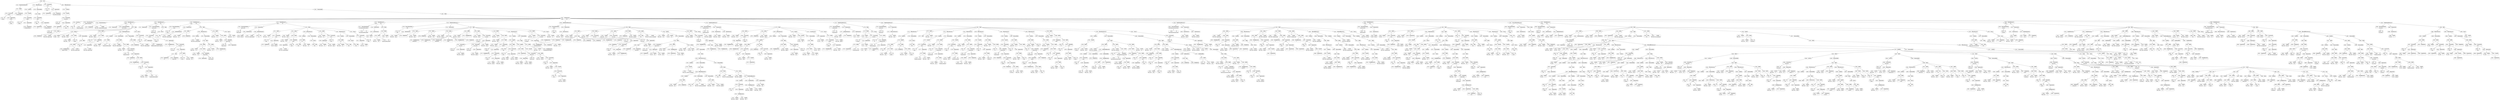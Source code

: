 digraph ast {
node [shape=none];
197207 [label=<<TABLE border='1' cellspacing='0' cellpadding='10' style='rounded' ><TR><TD border='0'>197207</TD><TD border='0'><B>Id</B></TD></TR><HR/><TR><TD border='0' cellpadding='5' colspan='2'>dirname</TD></TR></TABLE>>];
197211 [label=<<TABLE border='1' cellspacing='0' cellpadding='10' style='rounded' ><TR><TD border='0'>197211</TD><TD border='0'><B>BinOP</B></TD></TR><HR/><TR><TD border='0' cellpadding='5' colspan='2'>.</TD></TR></TABLE>>];
197211 -> 197210 [weight=2];
197211 -> 197212 [weight=2];
197210 [label=<<TABLE border='1' cellspacing='0' cellpadding='10' style='rounded' ><TR><TD border='0'>197210</TD><TD border='0'><B>FunctionCall</B></TD></TR><HR/><TR><TD border='0' cellpadding='5' colspan='2'>dirname</TD></TR></TABLE>>];
197210 -> 197207 [weight=2];
197210 -> 197209 [weight=2];
197209 [label=<<TABLE border='1' cellspacing='0' cellpadding='10' style='rounded' ><TR><TD border='0'>197209</TD><TD border='0'><B>ArgumentList</B></TD></TR><HR/><TR><TD border='0' cellpadding='5' colspan='2'>__FILE__</TD></TR></TABLE>>];
197209 -> 197208 [weight=2];
197208 [label=<<TABLE border='1' cellspacing='0' cellpadding='10' style='rounded' ><TR><TD border='0'>197208</TD><TD border='0'><B>Id</B></TD></TR><HR/><TR><TD border='0' cellpadding='5' colspan='2'>__FILE__</TD></TR></TABLE>>];
197215 [label=<<TABLE border='1' cellspacing='0' cellpadding='10' style='rounded' ><TR><TD border='0'>197215</TD><TD border='0'><B>Id</B></TD></TR><HR/><TR><TD border='0' cellpadding='5' colspan='2'>defined</TD></TR></TABLE>>];
197213 [label=<<TABLE border='1' cellspacing='0' cellpadding='10' style='rounded' ><TR><TD border='0'>197213</TD><TD border='0'><B>RequireOnceStatement</B></TD></TR></TABLE>>];
197213 -> 197211 [weight=2];
197212 [label=<<TABLE border='1' cellspacing='0' cellpadding='10' style='rounded' ><TR><TD border='0'>197212</TD><TD border='0'><B>StringLiteral</B></TD></TR><HR/><TR><TD border='0' cellpadding='5' colspan='2'>translations.php</TD></TR></TABLE>>];
197219 [label=<<TABLE border='1' cellspacing='0' cellpadding='10' style='rounded' ><TR><TD border='0'>197219</TD><TD border='0'><B>UnaryOP</B></TD></TR><HR/><TR><TD border='0' cellpadding='5' colspan='2'>!</TD></TR></TABLE>>];
197219 -> 197218 [weight=2];
197218 [label=<<TABLE border='1' cellspacing='0' cellpadding='10' style='rounded' ><TR><TD border='0'>197218</TD><TD border='0'><B>FunctionCall</B></TD></TR><HR/><TR><TD border='0' cellpadding='5' colspan='2'>defined</TD></TR></TABLE>>];
197218 -> 197215 [weight=2];
197218 -> 197217 [weight=2];
197217 [label=<<TABLE border='1' cellspacing='0' cellpadding='10' style='rounded' ><TR><TD border='0'>197217</TD><TD border='0'><B>ArgumentList</B></TD></TR></TABLE>>];
197217 -> 197216 [weight=2];
197216 [label=<<TABLE border='1' cellspacing='0' cellpadding='10' style='rounded' ><TR><TD border='0'>197216</TD><TD border='0'><B>StringLiteral</B></TD></TR><HR/><TR><TD border='0' cellpadding='5' colspan='2'>PO_MAX_LINE_LEN</TD></TR></TABLE>>];
197223 [label=<<TABLE border='1' cellspacing='0' cellpadding='10' style='rounded' ><TR><TD border='0'>197223</TD><TD border='0'><B>IntegerLiteral</B></TD></TR><HR/><TR><TD border='0' cellpadding='5' colspan='2'>79</TD></TR></TABLE>>];
197222 [label=<<TABLE border='1' cellspacing='0' cellpadding='10' style='rounded' ><TR><TD border='0'>197222</TD><TD border='0'><B>StringLiteral</B></TD></TR><HR/><TR><TD border='0' cellpadding='5' colspan='2'>PO_MAX_LINE_LEN</TD></TR></TABLE>>];
197221 [label=<<TABLE border='1' cellspacing='0' cellpadding='10' style='rounded' ><TR><TD border='0'>197221</TD><TD border='0'><B>Id</B></TD></TR><HR/><TR><TD border='0' cellpadding='5' colspan='2'>define</TD></TR></TABLE>>];
197220 [label=<<TABLE border='1' cellspacing='0' cellpadding='10' style='rounded' ><TR><TD border='0'>197220</TD><TD border='0'><B>Condition</B></TD></TR></TABLE>>];
197220 -> 197219 [weight=2];
197227 [label=<<TABLE border='1' cellspacing='0' cellpadding='10' style='rounded' ><TR><TD border='0'>197227</TD><TD border='0'><B>IfThenStatement</B></TD></TR></TABLE>>];
197227 -> 197220 [weight=2];
197227 -> 197228 [weight=2];
197226 [label=<<TABLE border='1' cellspacing='0' cellpadding='10' style='rounded' ><TR><TD border='0'>197226</TD><TD border='0'><B>Block</B></TD></TR></TABLE>>];
197226 -> 197225 [weight=2];
197225 [label=<<TABLE border='1' cellspacing='0' cellpadding='10' style='rounded' ><TR><TD border='0'>197225</TD><TD border='0'><B>FunctionCall</B></TD></TR><HR/><TR><TD border='0' cellpadding='5' colspan='2'>define</TD></TR></TABLE>>];
197225 -> 197221 [weight=2];
197225 -> 197224 [weight=2];
197224 [label=<<TABLE border='1' cellspacing='0' cellpadding='10' style='rounded' ><TR><TD border='0'>197224</TD><TD border='0'><B>ArgumentList</B></TD></TR></TABLE>>];
197224 -> 197222 [weight=2];
197224 -> 197223 [weight=2];
197231 [label=<<TABLE border='1' cellspacing='0' cellpadding='10' style='rounded' ><TR><TD border='0'>197231</TD><TD border='0'><B>IntegerLiteral</B></TD></TR><HR/><TR><TD border='0' cellpadding='5' colspan='2'>1</TD></TR></TABLE>>];
197230 [label=<<TABLE border='1' cellspacing='0' cellpadding='10' style='rounded' ><TR><TD border='0'>197230</TD><TD border='0'><B>StringLiteral</B></TD></TR><HR/><TR><TD border='0' cellpadding='5' colspan='2'>auto_detect_line_endings</TD></TR></TABLE>>];
197229 [label=<<TABLE border='1' cellspacing='0' cellpadding='10' style='rounded' ><TR><TD border='0'>197229</TD><TD border='0'><B>Id</B></TD></TR><HR/><TR><TD border='0' cellpadding='5' colspan='2'>ini_set</TD></TR></TABLE>>];
197228 [label=<<TABLE border='1' cellspacing='0' cellpadding='10' style='rounded' ><TR><TD border='0'>197228</TD><TD border='0'><B>StatementBody</B></TD></TR></TABLE>>];
197228 -> 197226 [weight=2];
197235 [label=<<TABLE border='1' cellspacing='0' cellpadding='10' style='rounded' ><TR><TD border='0'>197235</TD><TD border='0'><B>Id</B></TD></TR><HR/><TR><TD border='0' cellpadding='5' colspan='2'>class_exists</TD></TR></TABLE>>];
197233 [label=<<TABLE border='1' cellspacing='0' cellpadding='10' style='rounded' ><TR><TD border='0'>197233</TD><TD border='0'><B>FunctionCall</B></TD></TR><HR/><TR><TD border='0' cellpadding='5' colspan='2'>ini_set</TD></TR></TABLE>>];
197233 -> 197229 [weight=2];
197233 -> 197232 [weight=2];
197232 [label=<<TABLE border='1' cellspacing='0' cellpadding='10' style='rounded' ><TR><TD border='0'>197232</TD><TD border='0'><B>ArgumentList</B></TD></TR></TABLE>>];
197232 -> 197230 [weight=2];
197232 -> 197231 [weight=2];
197239 [label=<<TABLE border='1' cellspacing='0' cellpadding='10' style='rounded' ><TR><TD border='0'>197239</TD><TD border='0'><B>FunctionCall</B></TD></TR><HR/><TR><TD border='0' cellpadding='5' colspan='2'>class_exists</TD></TR></TABLE>>];
197239 -> 197235 [weight=2];
197239 -> 197238 [weight=2];
197238 [label=<<TABLE border='1' cellspacing='0' cellpadding='10' style='rounded' ><TR><TD border='0'>197238</TD><TD border='0'><B>ArgumentList</B></TD></TR></TABLE>>];
197238 -> 197236 [weight=2];
197238 -> 197237 [weight=2];
197237 [label=<<TABLE border='1' cellspacing='0' cellpadding='10' style='rounded' ><TR><TD border='0'>197237</TD><TD border='0'><B>False</B></TD></TR><HR/><TR><TD border='0' cellpadding='5' colspan='2'>false</TD></TR></TABLE>>];
197236 [label=<<TABLE border='1' cellspacing='0' cellpadding='10' style='rounded' ><TR><TD border='0'>197236</TD><TD border='0'><B>StringLiteral</B></TD></TR><HR/><TR><TD border='0' cellpadding='5' colspan='2'>PO</TD></TR></TABLE>>];
197243 [label=<<TABLE border='1' cellspacing='0' cellpadding='10' style='rounded' ><TR><TD border='0'>197243</TD><TD border='0'><B>ClassName</B></TD></TR><HR/><TR><TD border='0' cellpadding='5' colspan='2'>PO</TD></TR></TABLE>>];
197243 -> 197242 [weight=2];
197242 [label=<<TABLE border='1' cellspacing='0' cellpadding='10' style='rounded' ><TR><TD border='0'>197242</TD><TD border='0'><B>Id</B></TD></TR><HR/><TR><TD border='0' cellpadding='5' colspan='2'>PO</TD></TR></TABLE>>];
197241 [label=<<TABLE border='1' cellspacing='0' cellpadding='10' style='rounded' ><TR><TD border='0'>197241</TD><TD border='0'><B>Condition</B></TD></TR></TABLE>>];
197241 -> 197240 [weight=2];
197240 [label=<<TABLE border='1' cellspacing='0' cellpadding='10' style='rounded' ><TR><TD border='0'>197240</TD><TD border='0'><B>UnaryOP</B></TD></TR><HR/><TR><TD border='0' cellpadding='5' colspan='2'>!</TD></TR></TABLE>>];
197240 -> 197239 [weight=2];
197247 [label=<<TABLE border='1' cellspacing='0' cellpadding='10' style='rounded' ><TR><TD border='0'>197247</TD><TD border='0'><B>StringLiteral</B></TD></TR><HR/><TR><TD border='0' cellpadding='5' colspan='2'></TD></TR></TABLE>>];
197246 [label=<<TABLE border='1' cellspacing='0' cellpadding='10' style='rounded' ><TR><TD border='0'>197246</TD><TD border='0'><B>Variable</B></TD></TR><HR/><TR><TD border='0' cellpadding='5'>(853, 4202)</TD><TD border='0' cellpadding='5'>comments_before_headers</TD></TR></TABLE>>];
197245 [label=<<TABLE border='1' cellspacing='0' cellpadding='10' style='rounded' ><TR><TD border='0'>197245</TD><TD border='0'><B>ParentClassName</B></TD></TR><HR/><TR><TD border='0' cellpadding='5' colspan='2'>Gettext_Translations</TD></TR></TABLE>>];
197245 -> 197244 [weight=2];
197244 [label=<<TABLE border='1' cellspacing='0' cellpadding='10' style='rounded' ><TR><TD border='0'>197244</TD><TD border='0'><B>Id</B></TD></TR><HR/><TR><TD border='0' cellpadding='5' colspan='2'>Gettext_Translations</TD></TR></TABLE>>];
197251 [label=<<TABLE border='1' cellspacing='0' cellpadding='10' style='rounded' ><TR><TD border='0'>197251</TD><TD border='0'><B>ParameterList</B></TD></TR></TABLE>>];
197250 [label=<<TABLE border='1' cellspacing='0' cellpadding='10' style='rounded' ><TR><TD border='0'>197250</TD><TD border='0'><B>ReturnValueMethod</B></TD></TR><HR/><TR><TD border='0' cellpadding='5' colspan='2'>export_headers</TD></TR></TABLE>>];
197250 -> 197249 [weight=2];
197249 [label=<<TABLE border='1' cellspacing='0' cellpadding='10' style='rounded' ><TR><TD border='0'>197249</TD><TD border='0'><B>Id</B></TD></TR><HR/><TR><TD border='0' cellpadding='5' colspan='2'>export_headers</TD></TR></TABLE>>];
197248 [label=<<TABLE border='1' cellspacing='0' cellpadding='10' style='rounded' ><TR><TD border='0'>197248</TD><TD border='0'><B>MemberDeclaration</B></TD></TR></TABLE>>];
197248 -> 197246 [weight=2];
197248 -> 197247 [weight=2];
197255 [label=<<TABLE border='1' cellspacing='0' cellpadding='10' style='rounded' ><TR><TD border='0'>197255</TD><TD border='0'><B>Variable</B></TD></TR><HR/><TR><TD border='0' cellpadding='5'>(854, 4204)</TD><TD border='0' cellpadding='5'>this</TD></TR></TABLE>>];
197254 [label=<<TABLE border='1' cellspacing='0' cellpadding='10' style='rounded' ><TR><TD border='0'>197254</TD><TD border='0'><B>StringLiteral</B></TD></TR><HR/><TR><TD border='0' cellpadding='5' colspan='2'></TD></TR></TABLE>>];
197253 [label=<<TABLE border='1' cellspacing='0' cellpadding='10' style='rounded' ><TR><TD border='0'>197253</TD><TD border='0'><B>BinOP</B></TD></TR><HR/><TR><TD border='0' cellpadding='5' colspan='2'>=</TD></TR></TABLE>>];
197253 -> 197252 [weight=2];
197253 -> 197254 [weight=2];
197252 [label=<<TABLE border='1' cellspacing='0' cellpadding='10' style='rounded' ><TR><TD border='0'>197252</TD><TD border='0'><B>Variable</B></TD></TR><HR/><TR><TD border='0' cellpadding='5'>(854, 4203)</TD><TD border='0' cellpadding='5'>header_string</TD></TR></TABLE>>];
197259 [label=<<TABLE border='1' cellspacing='0' cellpadding='10' style='rounded' ><TR><TD border='0'>197259</TD><TD border='0'><B>Variable</B></TD></TR><HR/><TR><TD border='0' cellpadding='5'>(0, 3800)</TD><TD border='0' cellpadding='5'>value</TD></TR></TABLE>>];
197258 [label=<<TABLE border='1' cellspacing='0' cellpadding='10' style='rounded' ><TR><TD border='0'>197258</TD><TD border='0'><B>Variable</B></TD></TR><HR/><TR><TD border='0' cellpadding='5'>(854, 4205)</TD><TD border='0' cellpadding='5'>header</TD></TR></TABLE>>];
197257 [label=<<TABLE border='1' cellspacing='0' cellpadding='10' style='rounded' ><TR><TD border='0'>197257</TD><TD border='0'><B>BinOP</B></TD></TR><HR/><TR><TD border='0' cellpadding='5' colspan='2'>-&gt;</TD></TR></TABLE>>];
197257 -> 197255 [weight=2];
197257 -> 197256 [weight=2];
197256 [label=<<TABLE border='1' cellspacing='0' cellpadding='10' style='rounded' ><TR><TD border='0'>197256</TD><TD border='0'><B>Id</B></TD></TR><HR/><TR><TD border='0' cellpadding='5' colspan='2'>headers</TD></TR></TABLE>>];
197263 [label=<<TABLE border='1' cellspacing='0' cellpadding='10' style='rounded' ><TR><TD border='0'>197263</TD><TD border='0'><B>StringExpression</B></TD></TR><HR/><TR><TD border='0' cellpadding='5' colspan='2'>$header: $valuen</TD></TR></TABLE>>];
197262 [label=<<TABLE border='1' cellspacing='0' cellpadding='10' style='rounded' ><TR><TD border='0'>197262</TD><TD border='0'><B>BinOP</B></TD></TR><HR/><TR><TD border='0' cellpadding='5' colspan='2'>.=</TD></TR></TABLE>>];
197262 -> 197261 [weight=2];
197262 -> 197263 [weight=2];
197261 [label=<<TABLE border='1' cellspacing='0' cellpadding='10' style='rounded' ><TR><TD border='0'>197261</TD><TD border='0'><B>Variable</B></TD></TR><HR/><TR><TD border='0' cellpadding='5'>(854, 4203)</TD><TD border='0' cellpadding='5'>header_string</TD></TR></TABLE>>];
197267 [label=<<TABLE border='1' cellspacing='0' cellpadding='10' style='rounded' ><TR><TD border='0'>197267</TD><TD border='0'><B>Variable</B></TD></TR><HR/><TR><TD border='0' cellpadding='5'>(854, 4206)</TD><TD border='0' cellpadding='5'>poified</TD></TR></TABLE>>];
197266 [label=<<TABLE border='1' cellspacing='0' cellpadding='10' style='rounded' ><TR><TD border='0'>197266</TD><TD border='0'><B>StatementBody</B></TD></TR></TABLE>>];
197266 -> 197264 [weight=2];
197265 [label=<<TABLE border='1' cellspacing='0' cellpadding='10' style='rounded' ><TR><TD border='0'>197265</TD><TD border='0'><B>ForEach</B></TD></TR></TABLE>>];
197265 -> 197257 [weight=2];
197265 -> 197258 [weight=2];
197265 -> 197259 [weight=2];
197265 -> 197266 [weight=2];
197264 [label=<<TABLE border='1' cellspacing='0' cellpadding='10' style='rounded' ><TR><TD border='0'>197264</TD><TD border='0'><B>Block</B></TD></TR></TABLE>>];
197264 -> 197262 [weight=2];
197271 [label=<<TABLE border='1' cellspacing='0' cellpadding='10' style='rounded' ><TR><TD border='0'>197271</TD><TD border='0'><B>Variable</B></TD></TR><HR/><TR><TD border='0' cellpadding='5'>(854, 4203)</TD><TD border='0' cellpadding='5'>header_string</TD></TR></TABLE>>];
197270 [label=<<TABLE border='1' cellspacing='0' cellpadding='10' style='rounded' ><TR><TD border='0'>197270</TD><TD border='0'><B>Id</B></TD></TR><HR/><TR><TD border='0' cellpadding='5' colspan='2'>poify</TD></TR></TABLE>>];
197269 [label=<<TABLE border='1' cellspacing='0' cellpadding='10' style='rounded' ><TR><TD border='0'>197269</TD><TD border='0'><B>Id</B></TD></TR><HR/><TR><TD border='0' cellpadding='5' colspan='2'>PO</TD></TR></TABLE>>];
197268 [label=<<TABLE border='1' cellspacing='0' cellpadding='10' style='rounded' ><TR><TD border='0'>197268</TD><TD border='0'><B>BinOP</B></TD></TR><HR/><TR><TD border='0' cellpadding='5' colspan='2'>=</TD></TR></TABLE>>];
197268 -> 197267 [weight=2];
197268 -> 197274 [weight=2];
197275 [label=<<TABLE border='1' cellspacing='0' cellpadding='10' style='rounded' ><TR><TD border='0'>197275</TD><TD border='0'><B>Variable</B></TD></TR><HR/><TR><TD border='0' cellpadding='5'>(854, 4204)</TD><TD border='0' cellpadding='5'>this</TD></TR></TABLE>>];
197274 [label=<<TABLE border='1' cellspacing='0' cellpadding='10' style='rounded' ><TR><TD border='0'>197274</TD><TD border='0'><B>BinOP</B></TD></TR><HR/><TR><TD border='0' cellpadding='5' colspan='2'>::</TD></TR></TABLE>>];
197274 -> 197269 [weight=2];
197274 -> 197273 [weight=2];
197273 [label=<<TABLE border='1' cellspacing='0' cellpadding='10' style='rounded' ><TR><TD border='0'>197273</TD><TD border='0'><B>MethodCall</B></TD></TR><HR/><TR><TD border='0' cellpadding='5' colspan='2'>poify</TD></TR></TABLE>>];
197273 -> 197270 [weight=2];
197273 -> 197272 [weight=2];
197272 [label=<<TABLE border='1' cellspacing='0' cellpadding='10' style='rounded' ><TR><TD border='0'>197272</TD><TD border='0'><B>ArgumentList</B></TD></TR></TABLE>>];
197272 -> 197271 [weight=2];
197279 [label=<<TABLE border='1' cellspacing='0' cellpadding='10' style='rounded' ><TR><TD border='0'>197279</TD><TD border='0'><B>Variable</B></TD></TR><HR/><TR><TD border='0' cellpadding='5'>(854, 4207)</TD><TD border='0' cellpadding='5'>before_headers</TD></TR></TABLE>>];
197278 [label=<<TABLE border='1' cellspacing='0' cellpadding='10' style='rounded' ><TR><TD border='0'>197278</TD><TD border='0'><B>Condition</B></TD></TR></TABLE>>];
197278 -> 197277 [weight=2];
197277 [label=<<TABLE border='1' cellspacing='0' cellpadding='10' style='rounded' ><TR><TD border='0'>197277</TD><TD border='0'><B>BinOP</B></TD></TR><HR/><TR><TD border='0' cellpadding='5' colspan='2'>-&gt;</TD></TR></TABLE>>];
197277 -> 197275 [weight=2];
197277 -> 197276 [weight=2];
197276 [label=<<TABLE border='1' cellspacing='0' cellpadding='10' style='rounded' ><TR><TD border='0'>197276</TD><TD border='0'><B>Id</B></TD></TR><HR/><TR><TD border='0' cellpadding='5' colspan='2'>comments_before_headers</TD></TR></TABLE>>];
197283 [label=<<TABLE border='1' cellspacing='0' cellpadding='10' style='rounded' ><TR><TD border='0'>197283</TD><TD border='0'><B>Id</B></TD></TR><HR/><TR><TD border='0' cellpadding='5' colspan='2'>rtrim</TD></TR></TABLE>>];
197282 [label=<<TABLE border='1' cellspacing='0' cellpadding='10' style='rounded' ><TR><TD border='0'>197282</TD><TD border='0'><B>Id</B></TD></TR><HR/><TR><TD border='0' cellpadding='5' colspan='2'>prepend_each_line</TD></TR></TABLE>>];
197281 [label=<<TABLE border='1' cellspacing='0' cellpadding='10' style='rounded' ><TR><TD border='0'>197281</TD><TD border='0'><B>Variable</B></TD></TR><HR/><TR><TD border='0' cellpadding='5'>(854, 4204)</TD><TD border='0' cellpadding='5'>this</TD></TR></TABLE>>];
197280 [label=<<TABLE border='1' cellspacing='0' cellpadding='10' style='rounded' ><TR><TD border='0'>197280</TD><TD border='0'><B>BinOP</B></TD></TR><HR/><TR><TD border='0' cellpadding='5' colspan='2'>=</TD></TR></TABLE>>];
197280 -> 197279 [weight=2];
197280 -> 197294 [weight=2];
197287 [label=<<TABLE border='1' cellspacing='0' cellpadding='10' style='rounded' ><TR><TD border='0'>197287</TD><TD border='0'><B>ArgumentList</B></TD></TR></TABLE>>];
197287 -> 197286 [weight=2];
197286 [label=<<TABLE border='1' cellspacing='0' cellpadding='10' style='rounded' ><TR><TD border='0'>197286</TD><TD border='0'><B>BinOP</B></TD></TR><HR/><TR><TD border='0' cellpadding='5' colspan='2'>-&gt;</TD></TR></TABLE>>];
197286 -> 197284 [weight=2];
197286 -> 197285 [weight=2];
197285 [label=<<TABLE border='1' cellspacing='0' cellpadding='10' style='rounded' ><TR><TD border='0'>197285</TD><TD border='0'><B>Id</B></TD></TR><HR/><TR><TD border='0' cellpadding='5' colspan='2'>comments_before_headers</TD></TR></TABLE>>];
197284 [label=<<TABLE border='1' cellspacing='0' cellpadding='10' style='rounded' ><TR><TD border='0'>197284</TD><TD border='0'><B>Variable</B></TD></TR><HR/><TR><TD border='0' cellpadding='5'>(854, 4204)</TD><TD border='0' cellpadding='5'>this</TD></TR></TABLE>>];
197291 [label=<<TABLE border='1' cellspacing='0' cellpadding='10' style='rounded' ><TR><TD border='0'>197291</TD><TD border='0'><B>StringLiteral</B></TD></TR><HR/><TR><TD border='0' cellpadding='5' colspan='2'># </TD></TR></TABLE>>];
197290 [label=<<TABLE border='1' cellspacing='0' cellpadding='10' style='rounded' ><TR><TD border='0'>197290</TD><TD border='0'><B>StringExpression</B></TD></TR><HR/><TR><TD border='0' cellpadding='5' colspan='2'>n</TD></TR></TABLE>>];
197289 [label=<<TABLE border='1' cellspacing='0' cellpadding='10' style='rounded' ><TR><TD border='0'>197289</TD><TD border='0'><B>BinOP</B></TD></TR><HR/><TR><TD border='0' cellpadding='5' colspan='2'>.</TD></TR></TABLE>>];
197289 -> 197288 [weight=2];
197289 -> 197290 [weight=2];
197288 [label=<<TABLE border='1' cellspacing='0' cellpadding='10' style='rounded' ><TR><TD border='0'>197288</TD><TD border='0'><B>FunctionCall</B></TD></TR><HR/><TR><TD border='0' cellpadding='5' colspan='2'>rtrim</TD></TR></TABLE>>];
197288 -> 197283 [weight=2];
197288 -> 197287 [weight=2];
197295 [label=<<TABLE border='1' cellspacing='0' cellpadding='10' style='rounded' ><TR><TD border='0'>197295</TD><TD border='0'><B>IfThenElseStatement</B></TD></TR></TABLE>>];
197295 -> 197278 [weight=2];
197295 -> 197296 [weight=2];
197295 -> 197301 [weight=2];
197294 [label=<<TABLE border='1' cellspacing='0' cellpadding='10' style='rounded' ><TR><TD border='0'>197294</TD><TD border='0'><B>BinOP</B></TD></TR><HR/><TR><TD border='0' cellpadding='5' colspan='2'>-&gt;</TD></TR></TABLE>>];
197294 -> 197281 [weight=2];
197294 -> 197293 [weight=2];
197293 [label=<<TABLE border='1' cellspacing='0' cellpadding='10' style='rounded' ><TR><TD border='0'>197293</TD><TD border='0'><B>MethodCall</B></TD></TR><HR/><TR><TD border='0' cellpadding='5' colspan='2'>prepend_each_line</TD></TR></TABLE>>];
197293 -> 197282 [weight=2];
197293 -> 197292 [weight=2];
197292 [label=<<TABLE border='1' cellspacing='0' cellpadding='10' style='rounded' ><TR><TD border='0'>197292</TD><TD border='0'><B>ArgumentList</B></TD></TR></TABLE>>];
197292 -> 197289 [weight=2];
197292 -> 197291 [weight=2];
197299 [label=<<TABLE border='1' cellspacing='0' cellpadding='10' style='rounded' ><TR><TD border='0'>197299</TD><TD border='0'><B>StringLiteral</B></TD></TR><HR/><TR><TD border='0' cellpadding='5' colspan='2'></TD></TR></TABLE>>];
197298 [label=<<TABLE border='1' cellspacing='0' cellpadding='10' style='rounded' ><TR><TD border='0'>197298</TD><TD border='0'><B>BinOP</B></TD></TR><HR/><TR><TD border='0' cellpadding='5' colspan='2'>=</TD></TR></TABLE>>];
197298 -> 197297 [weight=2];
197298 -> 197299 [weight=2];
197297 [label=<<TABLE border='1' cellspacing='0' cellpadding='10' style='rounded' ><TR><TD border='0'>197297</TD><TD border='0'><B>Variable</B></TD></TR><HR/><TR><TD border='0' cellpadding='5'>(854, 4207)</TD><TD border='0' cellpadding='5'>before_headers</TD></TR></TABLE>>];
197296 [label=<<TABLE border='1' cellspacing='0' cellpadding='10' style='rounded' ><TR><TD border='0'>197296</TD><TD border='0'><B>StatementBody</B></TD></TR></TABLE>>];
197296 -> 197280 [weight=2];
197303 [label=<<TABLE border='1' cellspacing='0' cellpadding='10' style='rounded' ><TR><TD border='0'>197303</TD><TD border='0'><B>StringExpression</B></TD></TR><HR/><TR><TD border='0' cellpadding='5' colspan='2'>{$before_headers}msgid ''nmsgstr $...</TD></TR></TABLE>>];
197302 [label=<<TABLE border='1' cellspacing='0' cellpadding='10' style='rounded' ><TR><TD border='0'>197302</TD><TD border='0'><B>Id</B></TD></TR><HR/><TR><TD border='0' cellpadding='5' colspan='2'>rtrim</TD></TR></TABLE>>];
197301 [label=<<TABLE border='1' cellspacing='0' cellpadding='10' style='rounded' ><TR><TD border='0'>197301</TD><TD border='0'><B>StatementBody</B></TD></TR></TABLE>>];
197301 -> 197298 [weight=2];
197307 [label=<<TABLE border='1' cellspacing='0' cellpadding='10' style='rounded' ><TR><TD border='0'>197307</TD><TD border='0'><B>Block</B></TD></TR></TABLE>>];
197307 -> 197253 [weight=2];
197307 -> 197265 [weight=2];
197307 -> 197268 [weight=2];
197307 -> 197295 [weight=2];
197307 -> 197306 [weight=2];
197306 [label=<<TABLE border='1' cellspacing='0' cellpadding='10' style='rounded' ><TR><TD border='0'>197306</TD><TD border='0'><B>Return</B></TD></TR></TABLE>>];
197306 -> 197305 [weight=2];
197305 [label=<<TABLE border='1' cellspacing='0' cellpadding='10' style='rounded' ><TR><TD border='0'>197305</TD><TD border='0'><B>FunctionCall</B></TD></TR><HR/><TR><TD border='0' cellpadding='5' colspan='2'>rtrim</TD></TR></TABLE>>];
197305 -> 197302 [weight=2];
197305 -> 197304 [weight=2];
197304 [label=<<TABLE border='1' cellspacing='0' cellpadding='10' style='rounded' ><TR><TD border='0'>197304</TD><TD border='0'><B>ArgumentList</B></TD></TR></TABLE>>];
197304 -> 197303 [weight=2];
197311 [label=<<TABLE border='1' cellspacing='0' cellpadding='10' style='rounded' ><TR><TD border='0'>197311</TD><TD border='0'><B>ParameterList</B></TD></TR></TABLE>>];
197310 [label=<<TABLE border='1' cellspacing='0' cellpadding='10' style='rounded' ><TR><TD border='0'>197310</TD><TD border='0'><B>ReturnValueMethod</B></TD></TR><HR/><TR><TD border='0' cellpadding='5' colspan='2'>export_entries</TD></TR></TABLE>>];
197310 -> 197309 [weight=2];
197309 [label=<<TABLE border='1' cellspacing='0' cellpadding='10' style='rounded' ><TR><TD border='0'>197309</TD><TD border='0'><B>Id</B></TD></TR><HR/><TR><TD border='0' cellpadding='5' colspan='2'>export_entries</TD></TR></TABLE>>];
197308 [label=<<TABLE border='1' cellspacing='0' cellpadding='10' style='rounded' ><TR><TD border='0'>197308</TD><TD border='0'><B>MethodStatement</B></TD></TR><HR/><TR><TD border='0' cellpadding='5'>Scope</TD><TD border='0' cellpadding='5'>854</TD></TR></TABLE>>];
197308 -> 197250 [weight=2];
197308 -> 197251 [weight=2];
197308 -> 197307 [weight=2];
197315 [label=<<TABLE border='1' cellspacing='0' cellpadding='10' style='rounded' ><TR><TD border='0'>197315</TD><TD border='0'><B>StringLiteral</B></TD></TR><HR/><TR><TD border='0' cellpadding='5' colspan='2'>PO</TD></TR></TABLE>>];
197314 [label=<<TABLE border='1' cellspacing='0' cellpadding='10' style='rounded' ><TR><TD border='0'>197314</TD><TD border='0'><B>Id</B></TD></TR><HR/><TR><TD border='0' cellpadding='5' colspan='2'>array_map</TD></TR></TABLE>>];
197313 [label=<<TABLE border='1' cellspacing='0' cellpadding='10' style='rounded' ><TR><TD border='0'>197313</TD><TD border='0'><B>StringExpression</B></TD></TR><HR/><TR><TD border='0' cellpadding='5' colspan='2'>nn</TD></TR></TABLE>>];
197312 [label=<<TABLE border='1' cellspacing='0' cellpadding='10' style='rounded' ><TR><TD border='0'>197312</TD><TD border='0'><B>Id</B></TD></TR><HR/><TR><TD border='0' cellpadding='5' colspan='2'>implode</TD></TR></TABLE>>];
197319 [label=<<TABLE border='1' cellspacing='0' cellpadding='10' style='rounded' ><TR><TD border='0'>197319</TD><TD border='0'><B>Id</B></TD></TR><HR/><TR><TD border='0' cellpadding='5' colspan='2'>entries</TD></TR></TABLE>>];
197318 [label=<<TABLE border='1' cellspacing='0' cellpadding='10' style='rounded' ><TR><TD border='0'>197318</TD><TD border='0'><B>Variable</B></TD></TR><HR/><TR><TD border='0' cellpadding='5'>(855, 4208)</TD><TD border='0' cellpadding='5'>this</TD></TR></TABLE>>];
197317 [label=<<TABLE border='1' cellspacing='0' cellpadding='10' style='rounded' ><TR><TD border='0'>197317</TD><TD border='0'><B>Array</B></TD></TR></TABLE>>];
197317 -> 197315 [weight=2];
197317 -> 197316 [weight=2];
197316 [label=<<TABLE border='1' cellspacing='0' cellpadding='10' style='rounded' ><TR><TD border='0'>197316</TD><TD border='0'><B>StringLiteral</B></TD></TR><HR/><TR><TD border='0' cellpadding='5' colspan='2'>export_entry</TD></TR></TABLE>>];
197323 [label=<<TABLE border='1' cellspacing='0' cellpadding='10' style='rounded' ><TR><TD border='0'>197323</TD><TD border='0'><B>ArgumentList</B></TD></TR></TABLE>>];
197323 -> 197313 [weight=2];
197323 -> 197322 [weight=2];
197322 [label=<<TABLE border='1' cellspacing='0' cellpadding='10' style='rounded' ><TR><TD border='0'>197322</TD><TD border='0'><B>FunctionCall</B></TD></TR><HR/><TR><TD border='0' cellpadding='5' colspan='2'>array_map</TD></TR></TABLE>>];
197322 -> 197314 [weight=2];
197322 -> 197321 [weight=2];
197321 [label=<<TABLE border='1' cellspacing='0' cellpadding='10' style='rounded' ><TR><TD border='0'>197321</TD><TD border='0'><B>ArgumentList</B></TD></TR></TABLE>>];
197321 -> 197317 [weight=2];
197321 -> 197320 [weight=2];
197320 [label=<<TABLE border='1' cellspacing='0' cellpadding='10' style='rounded' ><TR><TD border='0'>197320</TD><TD border='0'><B>BinOP</B></TD></TR><HR/><TR><TD border='0' cellpadding='5' colspan='2'>-&gt;</TD></TR></TABLE>>];
197320 -> 197318 [weight=2];
197320 -> 197319 [weight=2];
197327 [label=<<TABLE border='1' cellspacing='0' cellpadding='10' style='rounded' ><TR><TD border='0'>197327</TD><TD border='0'><B>MethodStatement</B></TD></TR><HR/><TR><TD border='0' cellpadding='5'>Scope</TD><TD border='0' cellpadding='5'>855</TD></TR></TABLE>>];
197327 -> 197310 [weight=2];
197327 -> 197311 [weight=2];
197327 -> 197326 [weight=2];
197326 [label=<<TABLE border='1' cellspacing='0' cellpadding='10' style='rounded' ><TR><TD border='0'>197326</TD><TD border='0'><B>Block</B></TD></TR></TABLE>>];
197326 -> 197325 [weight=2];
197325 [label=<<TABLE border='1' cellspacing='0' cellpadding='10' style='rounded' ><TR><TD border='0'>197325</TD><TD border='0'><B>Return</B></TD></TR></TABLE>>];
197325 -> 197324 [weight=2];
197324 [label=<<TABLE border='1' cellspacing='0' cellpadding='10' style='rounded' ><TR><TD border='0'>197324</TD><TD border='0'><B>FunctionCall</B></TD></TR><HR/><TR><TD border='0' cellpadding='5' colspan='2'>implode</TD></TR></TABLE>>];
197324 -> 197312 [weight=2];
197324 -> 197323 [weight=2];
197331 [label=<<TABLE border='1' cellspacing='0' cellpadding='10' style='rounded' ><TR><TD border='0'>197331</TD><TD border='0'><B>True</B></TD></TR><HR/><TR><TD border='0' cellpadding='5' colspan='2'>true</TD></TR></TABLE>>];
197330 [label=<<TABLE border='1' cellspacing='0' cellpadding='10' style='rounded' ><TR><TD border='0'>197330</TD><TD border='0'><B>Variable</B></TD></TR><HR/><TR><TD border='0' cellpadding='5'>(856, 4209)</TD><TD border='0' cellpadding='5'>include_headers</TD></TR></TABLE>>];
197329 [label=<<TABLE border='1' cellspacing='0' cellpadding='10' style='rounded' ><TR><TD border='0'>197329</TD><TD border='0'><B>ReturnValueMethod</B></TD></TR><HR/><TR><TD border='0' cellpadding='5' colspan='2'>export</TD></TR></TABLE>>];
197329 -> 197328 [weight=2];
197328 [label=<<TABLE border='1' cellspacing='0' cellpadding='10' style='rounded' ><TR><TD border='0'>197328</TD><TD border='0'><B>Id</B></TD></TR><HR/><TR><TD border='0' cellpadding='5' colspan='2'>export</TD></TR></TABLE>>];
197335 [label=<<TABLE border='1' cellspacing='0' cellpadding='10' style='rounded' ><TR><TD border='0'>197335</TD><TD border='0'><B>BinOP</B></TD></TR><HR/><TR><TD border='0' cellpadding='5' colspan='2'>=</TD></TR></TABLE>>];
197335 -> 197334 [weight=2];
197335 -> 197336 [weight=2];
197334 [label=<<TABLE border='1' cellspacing='0' cellpadding='10' style='rounded' ><TR><TD border='0'>197334</TD><TD border='0'><B>Variable</B></TD></TR><HR/><TR><TD border='0' cellpadding='5'>(856, 4210)</TD><TD border='0' cellpadding='5'>res</TD></TR></TABLE>>];
197333 [label=<<TABLE border='1' cellspacing='0' cellpadding='10' style='rounded' ><TR><TD border='0'>197333</TD><TD border='0'><B>ParameterList</B></TD></TR></TABLE>>];
197333 -> 197332 [weight=2];
197332 [label=<<TABLE border='1' cellspacing='0' cellpadding='10' style='rounded' ><TR><TD border='0'>197332</TD><TD border='0'><B>OptValueParameter</B></TD></TR></TABLE>>];
197332 -> 197330 [weight=2];
197332 -> 197331 [weight=2];
197339 [label=<<TABLE border='1' cellspacing='0' cellpadding='10' style='rounded' ><TR><TD border='0'>197339</TD><TD border='0'><B>Variable</B></TD></TR><HR/><TR><TD border='0' cellpadding='5'>(856, 4210)</TD><TD border='0' cellpadding='5'>res</TD></TR></TABLE>>];
197338 [label=<<TABLE border='1' cellspacing='0' cellpadding='10' style='rounded' ><TR><TD border='0'>197338</TD><TD border='0'><B>Condition</B></TD></TR></TABLE>>];
197338 -> 197337 [weight=2];
197337 [label=<<TABLE border='1' cellspacing='0' cellpadding='10' style='rounded' ><TR><TD border='0'>197337</TD><TD border='0'><B>Variable</B></TD></TR><HR/><TR><TD border='0' cellpadding='5'>(856, 4209)</TD><TD border='0' cellpadding='5'>include_headers</TD></TR></TABLE>>];
197336 [label=<<TABLE border='1' cellspacing='0' cellpadding='10' style='rounded' ><TR><TD border='0'>197336</TD><TD border='0'><B>StringLiteral</B></TD></TR><HR/><TR><TD border='0' cellpadding='5' colspan='2'></TD></TR></TABLE>>];
197343 [label=<<TABLE border='1' cellspacing='0' cellpadding='10' style='rounded' ><TR><TD border='0'>197343</TD><TD border='0'><B>ArgumentList</B></TD></TR></TABLE>>];
197342 [label=<<TABLE border='1' cellspacing='0' cellpadding='10' style='rounded' ><TR><TD border='0'>197342</TD><TD border='0'><B>Id</B></TD></TR><HR/><TR><TD border='0' cellpadding='5' colspan='2'>export_headers</TD></TR></TABLE>>];
197341 [label=<<TABLE border='1' cellspacing='0' cellpadding='10' style='rounded' ><TR><TD border='0'>197341</TD><TD border='0'><B>Variable</B></TD></TR><HR/><TR><TD border='0' cellpadding='5'>(856, 4211)</TD><TD border='0' cellpadding='5'>this</TD></TR></TABLE>>];
197340 [label=<<TABLE border='1' cellspacing='0' cellpadding='10' style='rounded' ><TR><TD border='0'>197340</TD><TD border='0'><B>BinOP</B></TD></TR><HR/><TR><TD border='0' cellpadding='5' colspan='2'>.=</TD></TR></TABLE>>];
197340 -> 197339 [weight=2];
197340 -> 197345 [weight=2];
197347 [label=<<TABLE border='1' cellspacing='0' cellpadding='10' style='rounded' ><TR><TD border='0'>197347</TD><TD border='0'><B>BinOP</B></TD></TR><HR/><TR><TD border='0' cellpadding='5' colspan='2'>.=</TD></TR></TABLE>>];
197347 -> 197346 [weight=2];
197347 -> 197348 [weight=2];
197346 [label=<<TABLE border='1' cellspacing='0' cellpadding='10' style='rounded' ><TR><TD border='0'>197346</TD><TD border='0'><B>Variable</B></TD></TR><HR/><TR><TD border='0' cellpadding='5'>(856, 4210)</TD><TD border='0' cellpadding='5'>res</TD></TR></TABLE>>];
197345 [label=<<TABLE border='1' cellspacing='0' cellpadding='10' style='rounded' ><TR><TD border='0'>197345</TD><TD border='0'><B>BinOP</B></TD></TR><HR/><TR><TD border='0' cellpadding='5' colspan='2'>-&gt;</TD></TR></TABLE>>];
197345 -> 197341 [weight=2];
197345 -> 197344 [weight=2];
197344 [label=<<TABLE border='1' cellspacing='0' cellpadding='10' style='rounded' ><TR><TD border='0'>197344</TD><TD border='0'><B>MethodCall</B></TD></TR><HR/><TR><TD border='0' cellpadding='5' colspan='2'>export_headers</TD></TR></TABLE>>];
197344 -> 197342 [weight=2];
197344 -> 197343 [weight=2];
197351 [label=<<TABLE border='1' cellspacing='0' cellpadding='10' style='rounded' ><TR><TD border='0'>197351</TD><TD border='0'><B>StatementBody</B></TD></TR></TABLE>>];
197351 -> 197349 [weight=2];
197350 [label=<<TABLE border='1' cellspacing='0' cellpadding='10' style='rounded' ><TR><TD border='0'>197350</TD><TD border='0'><B>IfThenStatement</B></TD></TR></TABLE>>];
197350 -> 197338 [weight=2];
197350 -> 197351 [weight=2];
197349 [label=<<TABLE border='1' cellspacing='0' cellpadding='10' style='rounded' ><TR><TD border='0'>197349</TD><TD border='0'><B>Block</B></TD></TR></TABLE>>];
197349 -> 197340 [weight=2];
197349 -> 197347 [weight=2];
197348 [label=<<TABLE border='1' cellspacing='0' cellpadding='10' style='rounded' ><TR><TD border='0'>197348</TD><TD border='0'><B>StringExpression</B></TD></TR><HR/><TR><TD border='0' cellpadding='5' colspan='2'>nn</TD></TR></TABLE>>];
197355 [label=<<TABLE border='1' cellspacing='0' cellpadding='10' style='rounded' ><TR><TD border='0'>197355</TD><TD border='0'><B>Id</B></TD></TR><HR/><TR><TD border='0' cellpadding='5' colspan='2'>export_entries</TD></TR></TABLE>>];
197354 [label=<<TABLE border='1' cellspacing='0' cellpadding='10' style='rounded' ><TR><TD border='0'>197354</TD><TD border='0'><B>Variable</B></TD></TR><HR/><TR><TD border='0' cellpadding='5'>(856, 4211)</TD><TD border='0' cellpadding='5'>this</TD></TR></TABLE>>];
197353 [label=<<TABLE border='1' cellspacing='0' cellpadding='10' style='rounded' ><TR><TD border='0'>197353</TD><TD border='0'><B>BinOP</B></TD></TR><HR/><TR><TD border='0' cellpadding='5' colspan='2'>.=</TD></TR></TABLE>>];
197353 -> 197352 [weight=2];
197353 -> 197358 [weight=2];
197352 [label=<<TABLE border='1' cellspacing='0' cellpadding='10' style='rounded' ><TR><TD border='0'>197352</TD><TD border='0'><B>Variable</B></TD></TR><HR/><TR><TD border='0' cellpadding='5'>(856, 4210)</TD><TD border='0' cellpadding='5'>res</TD></TR></TABLE>>];
197359 [label=<<TABLE border='1' cellspacing='0' cellpadding='10' style='rounded' ><TR><TD border='0'>197359</TD><TD border='0'><B>Variable</B></TD></TR><HR/><TR><TD border='0' cellpadding='5'>(856, 4210)</TD><TD border='0' cellpadding='5'>res</TD></TR></TABLE>>];
197358 [label=<<TABLE border='1' cellspacing='0' cellpadding='10' style='rounded' ><TR><TD border='0'>197358</TD><TD border='0'><B>BinOP</B></TD></TR><HR/><TR><TD border='0' cellpadding='5' colspan='2'>-&gt;</TD></TR></TABLE>>];
197358 -> 197354 [weight=2];
197358 -> 197357 [weight=2];
197357 [label=<<TABLE border='1' cellspacing='0' cellpadding='10' style='rounded' ><TR><TD border='0'>197357</TD><TD border='0'><B>MethodCall</B></TD></TR><HR/><TR><TD border='0' cellpadding='5' colspan='2'>export_entries</TD></TR></TABLE>>];
197357 -> 197355 [weight=2];
197357 -> 197356 [weight=2];
197356 [label=<<TABLE border='1' cellspacing='0' cellpadding='10' style='rounded' ><TR><TD border='0'>197356</TD><TD border='0'><B>ArgumentList</B></TD></TR></TABLE>>];
197363 [label=<<TABLE border='1' cellspacing='0' cellpadding='10' style='rounded' ><TR><TD border='0'>197363</TD><TD border='0'><B>Id</B></TD></TR><HR/><TR><TD border='0' cellpadding='5' colspan='2'>export_to_file</TD></TR></TABLE>>];
197362 [label=<<TABLE border='1' cellspacing='0' cellpadding='10' style='rounded' ><TR><TD border='0'>197362</TD><TD border='0'><B>MethodStatement</B></TD></TR><HR/><TR><TD border='0' cellpadding='5'>Scope</TD><TD border='0' cellpadding='5'>856</TD></TR></TABLE>>];
197362 -> 197329 [weight=2];
197362 -> 197333 [weight=2];
197362 -> 197361 [weight=2];
197361 [label=<<TABLE border='1' cellspacing='0' cellpadding='10' style='rounded' ><TR><TD border='0'>197361</TD><TD border='0'><B>Block</B></TD></TR></TABLE>>];
197361 -> 197335 [weight=2];
197361 -> 197350 [weight=2];
197361 -> 197353 [weight=2];
197361 -> 197360 [weight=2];
197360 [label=<<TABLE border='1' cellspacing='0' cellpadding='10' style='rounded' ><TR><TD border='0'>197360</TD><TD border='0'><B>Return</B></TD></TR></TABLE>>];
197360 -> 197359 [weight=2];
197367 [label=<<TABLE border='1' cellspacing='0' cellpadding='10' style='rounded' ><TR><TD border='0'>197367</TD><TD border='0'><B>Variable</B></TD></TR><HR/><TR><TD border='0' cellpadding='5'>(857, 4212)</TD><TD border='0' cellpadding='5'>include_headers</TD></TR></TABLE>>];
197366 [label=<<TABLE border='1' cellspacing='0' cellpadding='10' style='rounded' ><TR><TD border='0'>197366</TD><TD border='0'><B>ValueParameter</B></TD></TR></TABLE>>];
197366 -> 197365 [weight=2];
197365 [label=<<TABLE border='1' cellspacing='0' cellpadding='10' style='rounded' ><TR><TD border='0'>197365</TD><TD border='0'><B>Variable</B></TD></TR><HR/><TR><TD border='0' cellpadding='5'>(0, 2547)</TD><TD border='0' cellpadding='5'>filename</TD></TR></TABLE>>];
197364 [label=<<TABLE border='1' cellspacing='0' cellpadding='10' style='rounded' ><TR><TD border='0'>197364</TD><TD border='0'><B>ReturnValueMethod</B></TD></TR><HR/><TR><TD border='0' cellpadding='5' colspan='2'>export_to_file</TD></TR></TABLE>>];
197364 -> 197363 [weight=2];
197371 [label=<<TABLE border='1' cellspacing='0' cellpadding='10' style='rounded' ><TR><TD border='0'>197371</TD><TD border='0'><B>Variable</B></TD></TR><HR/><TR><TD border='0' cellpadding='5'>(857, 4213)</TD><TD border='0' cellpadding='5'>fh</TD></TR></TABLE>>];
197370 [label=<<TABLE border='1' cellspacing='0' cellpadding='10' style='rounded' ><TR><TD border='0'>197370</TD><TD border='0'><B>ParameterList</B></TD></TR></TABLE>>];
197370 -> 197366 [weight=2];
197370 -> 197369 [weight=2];
197369 [label=<<TABLE border='1' cellspacing='0' cellpadding='10' style='rounded' ><TR><TD border='0'>197369</TD><TD border='0'><B>OptValueParameter</B></TD></TR></TABLE>>];
197369 -> 197367 [weight=2];
197369 -> 197368 [weight=2];
197368 [label=<<TABLE border='1' cellspacing='0' cellpadding='10' style='rounded' ><TR><TD border='0'>197368</TD><TD border='0'><B>True</B></TD></TR><HR/><TR><TD border='0' cellpadding='5' colspan='2'>true</TD></TR></TABLE>>];
197375 [label=<<TABLE border='1' cellspacing='0' cellpadding='10' style='rounded' ><TR><TD border='0'>197375</TD><TD border='0'><B>StringLiteral</B></TD></TR><HR/><TR><TD border='0' cellpadding='5' colspan='2'>w</TD></TR></TABLE>>];
197374 [label=<<TABLE border='1' cellspacing='0' cellpadding='10' style='rounded' ><TR><TD border='0'>197374</TD><TD border='0'><B>Variable</B></TD></TR><HR/><TR><TD border='0' cellpadding='5'>(0, 2547)</TD><TD border='0' cellpadding='5'>filename</TD></TR></TABLE>>];
197373 [label=<<TABLE border='1' cellspacing='0' cellpadding='10' style='rounded' ><TR><TD border='0'>197373</TD><TD border='0'><B>Id</B></TD></TR><HR/><TR><TD border='0' cellpadding='5' colspan='2'>fopen</TD></TR></TABLE>>];
197372 [label=<<TABLE border='1' cellspacing='0' cellpadding='10' style='rounded' ><TR><TD border='0'>197372</TD><TD border='0'><B>BinOP</B></TD></TR><HR/><TR><TD border='0' cellpadding='5' colspan='2'>=</TD></TR></TABLE>>];
197372 -> 197371 [weight=2];
197372 -> 197377 [weight=2];
197379 [label=<<TABLE border='1' cellspacing='0' cellpadding='10' style='rounded' ><TR><TD border='0'>197379</TD><TD border='0'><B>RelOP</B></TD></TR><HR/><TR><TD border='0' cellpadding='5' colspan='2'>===</TD></TR></TABLE>>];
197379 -> 197378 [weight=2];
197379 -> 197380 [weight=2];
197378 [label=<<TABLE border='1' cellspacing='0' cellpadding='10' style='rounded' ><TR><TD border='0'>197378</TD><TD border='0'><B>False</B></TD></TR><HR/><TR><TD border='0' cellpadding='5' colspan='2'>false</TD></TR></TABLE>>];
197377 [label=<<TABLE border='1' cellspacing='0' cellpadding='10' style='rounded' ><TR><TD border='0'>197377</TD><TD border='0'><B>FunctionCall</B></TD></TR><HR/><TR><TD border='0' cellpadding='5' colspan='2'>fopen</TD></TR></TABLE>>];
197377 -> 197373 [weight=2];
197377 -> 197376 [weight=2];
197376 [label=<<TABLE border='1' cellspacing='0' cellpadding='10' style='rounded' ><TR><TD border='0'>197376</TD><TD border='0'><B>ArgumentList</B></TD></TR></TABLE>>];
197376 -> 197374 [weight=2];
197376 -> 197375 [weight=2];
197383 [label=<<TABLE border='1' cellspacing='0' cellpadding='10' style='rounded' ><TR><TD border='0'>197383</TD><TD border='0'><B>Return</B></TD></TR></TABLE>>];
197383 -> 197382 [weight=2];
197382 [label=<<TABLE border='1' cellspacing='0' cellpadding='10' style='rounded' ><TR><TD border='0'>197382</TD><TD border='0'><B>False</B></TD></TR><HR/><TR><TD border='0' cellpadding='5' colspan='2'>false</TD></TR></TABLE>>];
197381 [label=<<TABLE border='1' cellspacing='0' cellpadding='10' style='rounded' ><TR><TD border='0'>197381</TD><TD border='0'><B>Condition</B></TD></TR></TABLE>>];
197381 -> 197379 [weight=2];
197380 [label=<<TABLE border='1' cellspacing='0' cellpadding='10' style='rounded' ><TR><TD border='0'>197380</TD><TD border='0'><B>Variable</B></TD></TR><HR/><TR><TD border='0' cellpadding='5'>(857, 4213)</TD><TD border='0' cellpadding='5'>fh</TD></TR></TABLE>>];
197387 [label=<<TABLE border='1' cellspacing='0' cellpadding='10' style='rounded' ><TR><TD border='0'>197387</TD><TD border='0'><B>BinOP</B></TD></TR><HR/><TR><TD border='0' cellpadding='5' colspan='2'>=</TD></TR></TABLE>>];
197387 -> 197386 [weight=2];
197387 -> 197393 [weight=2];
197386 [label=<<TABLE border='1' cellspacing='0' cellpadding='10' style='rounded' ><TR><TD border='0'>197386</TD><TD border='0'><B>Variable</B></TD></TR><HR/><TR><TD border='0' cellpadding='5'>(857, 4214)</TD><TD border='0' cellpadding='5'>export</TD></TR></TABLE>>];
197385 [label=<<TABLE border='1' cellspacing='0' cellpadding='10' style='rounded' ><TR><TD border='0'>197385</TD><TD border='0'><B>StatementBody</B></TD></TR></TABLE>>];
197385 -> 197383 [weight=2];
197384 [label=<<TABLE border='1' cellspacing='0' cellpadding='10' style='rounded' ><TR><TD border='0'>197384</TD><TD border='0'><B>IfThenStatement</B></TD></TR></TABLE>>];
197384 -> 197381 [weight=2];
197384 -> 197385 [weight=2];
197391 [label=<<TABLE border='1' cellspacing='0' cellpadding='10' style='rounded' ><TR><TD border='0'>197391</TD><TD border='0'><B>ArgumentList</B></TD></TR></TABLE>>];
197391 -> 197390 [weight=2];
197390 [label=<<TABLE border='1' cellspacing='0' cellpadding='10' style='rounded' ><TR><TD border='0'>197390</TD><TD border='0'><B>Variable</B></TD></TR><HR/><TR><TD border='0' cellpadding='5'>(857, 4212)</TD><TD border='0' cellpadding='5'>include_headers</TD></TR></TABLE>>];
197389 [label=<<TABLE border='1' cellspacing='0' cellpadding='10' style='rounded' ><TR><TD border='0'>197389</TD><TD border='0'><B>Id</B></TD></TR><HR/><TR><TD border='0' cellpadding='5' colspan='2'>export</TD></TR></TABLE>>];
197388 [label=<<TABLE border='1' cellspacing='0' cellpadding='10' style='rounded' ><TR><TD border='0'>197388</TD><TD border='0'><B>Variable</B></TD></TR><HR/><TR><TD border='0' cellpadding='5'>(857, 4215)</TD><TD border='0' cellpadding='5'>this</TD></TR></TABLE>>];
197395 [label=<<TABLE border='1' cellspacing='0' cellpadding='10' style='rounded' ><TR><TD border='0'>197395</TD><TD border='0'><B>BinOP</B></TD></TR><HR/><TR><TD border='0' cellpadding='5' colspan='2'>=</TD></TR></TABLE>>];
197395 -> 197394 [weight=2];
197395 -> 197400 [weight=2];
197394 [label=<<TABLE border='1' cellspacing='0' cellpadding='10' style='rounded' ><TR><TD border='0'>197394</TD><TD border='0'><B>Variable</B></TD></TR><HR/><TR><TD border='0' cellpadding='5'>(857, 4216)</TD><TD border='0' cellpadding='5'>res</TD></TR></TABLE>>];
197393 [label=<<TABLE border='1' cellspacing='0' cellpadding='10' style='rounded' ><TR><TD border='0'>197393</TD><TD border='0'><B>BinOP</B></TD></TR><HR/><TR><TD border='0' cellpadding='5' colspan='2'>-&gt;</TD></TR></TABLE>>];
197393 -> 197388 [weight=2];
197393 -> 197392 [weight=2];
197392 [label=<<TABLE border='1' cellspacing='0' cellpadding='10' style='rounded' ><TR><TD border='0'>197392</TD><TD border='0'><B>MethodCall</B></TD></TR><HR/><TR><TD border='0' cellpadding='5' colspan='2'>export</TD></TR></TABLE>>];
197392 -> 197389 [weight=2];
197392 -> 197391 [weight=2];
197399 [label=<<TABLE border='1' cellspacing='0' cellpadding='10' style='rounded' ><TR><TD border='0'>197399</TD><TD border='0'><B>ArgumentList</B></TD></TR></TABLE>>];
197399 -> 197397 [weight=2];
197399 -> 197398 [weight=2];
197398 [label=<<TABLE border='1' cellspacing='0' cellpadding='10' style='rounded' ><TR><TD border='0'>197398</TD><TD border='0'><B>Variable</B></TD></TR><HR/><TR><TD border='0' cellpadding='5'>(857, 4214)</TD><TD border='0' cellpadding='5'>export</TD></TR></TABLE>>];
197397 [label=<<TABLE border='1' cellspacing='0' cellpadding='10' style='rounded' ><TR><TD border='0'>197397</TD><TD border='0'><B>Variable</B></TD></TR><HR/><TR><TD border='0' cellpadding='5'>(857, 4213)</TD><TD border='0' cellpadding='5'>fh</TD></TR></TABLE>>];
197396 [label=<<TABLE border='1' cellspacing='0' cellpadding='10' style='rounded' ><TR><TD border='0'>197396</TD><TD border='0'><B>Id</B></TD></TR><HR/><TR><TD border='0' cellpadding='5' colspan='2'>fwrite</TD></TR></TABLE>>];
197403 [label=<<TABLE border='1' cellspacing='0' cellpadding='10' style='rounded' ><TR><TD border='0'>197403</TD><TD border='0'><B>Variable</B></TD></TR><HR/><TR><TD border='0' cellpadding='5'>(857, 4216)</TD><TD border='0' cellpadding='5'>res</TD></TR></TABLE>>];
197402 [label=<<TABLE border='1' cellspacing='0' cellpadding='10' style='rounded' ><TR><TD border='0'>197402</TD><TD border='0'><B>RelOP</B></TD></TR><HR/><TR><TD border='0' cellpadding='5' colspan='2'>===</TD></TR></TABLE>>];
197402 -> 197401 [weight=2];
197402 -> 197403 [weight=2];
197401 [label=<<TABLE border='1' cellspacing='0' cellpadding='10' style='rounded' ><TR><TD border='0'>197401</TD><TD border='0'><B>False</B></TD></TR><HR/><TR><TD border='0' cellpadding='5' colspan='2'>false</TD></TR></TABLE>>];
197400 [label=<<TABLE border='1' cellspacing='0' cellpadding='10' style='rounded' ><TR><TD border='0'>197400</TD><TD border='0'><B>FunctionCall</B></TD></TR><HR/><TR><TD border='0' cellpadding='5' colspan='2'>fwrite</TD></TR></TABLE>>];
197400 -> 197396 [weight=2];
197400 -> 197399 [weight=2];
197407 [label=<<TABLE border='1' cellspacing='0' cellpadding='10' style='rounded' ><TR><TD border='0'>197407</TD><TD border='0'><B>IfThenStatement</B></TD></TR></TABLE>>];
197407 -> 197404 [weight=2];
197407 -> 197408 [weight=2];
197406 [label=<<TABLE border='1' cellspacing='0' cellpadding='10' style='rounded' ><TR><TD border='0'>197406</TD><TD border='0'><B>Return</B></TD></TR></TABLE>>];
197406 -> 197405 [weight=2];
197405 [label=<<TABLE border='1' cellspacing='0' cellpadding='10' style='rounded' ><TR><TD border='0'>197405</TD><TD border='0'><B>False</B></TD></TR><HR/><TR><TD border='0' cellpadding='5' colspan='2'>false</TD></TR></TABLE>>];
197404 [label=<<TABLE border='1' cellspacing='0' cellpadding='10' style='rounded' ><TR><TD border='0'>197404</TD><TD border='0'><B>Condition</B></TD></TR></TABLE>>];
197404 -> 197402 [weight=2];
197411 [label=<<TABLE border='1' cellspacing='0' cellpadding='10' style='rounded' ><TR><TD border='0'>197411</TD><TD border='0'><B>ArgumentList</B></TD></TR></TABLE>>];
197411 -> 197410 [weight=2];
197410 [label=<<TABLE border='1' cellspacing='0' cellpadding='10' style='rounded' ><TR><TD border='0'>197410</TD><TD border='0'><B>Variable</B></TD></TR><HR/><TR><TD border='0' cellpadding='5'>(857, 4213)</TD><TD border='0' cellpadding='5'>fh</TD></TR></TABLE>>];
197409 [label=<<TABLE border='1' cellspacing='0' cellpadding='10' style='rounded' ><TR><TD border='0'>197409</TD><TD border='0'><B>Id</B></TD></TR><HR/><TR><TD border='0' cellpadding='5' colspan='2'>fclose</TD></TR></TABLE>>];
197408 [label=<<TABLE border='1' cellspacing='0' cellpadding='10' style='rounded' ><TR><TD border='0'>197408</TD><TD border='0'><B>StatementBody</B></TD></TR></TABLE>>];
197408 -> 197406 [weight=2];
197415 [label=<<TABLE border='1' cellspacing='0' cellpadding='10' style='rounded' ><TR><TD border='0'>197415</TD><TD border='0'><B>MethodStatement</B></TD></TR><HR/><TR><TD border='0' cellpadding='5'>Scope</TD><TD border='0' cellpadding='5'>857</TD></TR></TABLE>>];
197415 -> 197364 [weight=2];
197415 -> 197370 [weight=2];
197415 -> 197414 [weight=2];
197414 [label=<<TABLE border='1' cellspacing='0' cellpadding='10' style='rounded' ><TR><TD border='0'>197414</TD><TD border='0'><B>Block</B></TD></TR></TABLE>>];
197414 -> 197372 [weight=2];
197414 -> 197384 [weight=2];
197414 -> 197387 [weight=2];
197414 -> 197395 [weight=2];
197414 -> 197407 [weight=2];
197414 -> 197413 [weight=2];
197413 [label=<<TABLE border='1' cellspacing='0' cellpadding='10' style='rounded' ><TR><TD border='0'>197413</TD><TD border='0'><B>Return</B></TD></TR></TABLE>>];
197413 -> 197412 [weight=2];
197412 [label=<<TABLE border='1' cellspacing='0' cellpadding='10' style='rounded' ><TR><TD border='0'>197412</TD><TD border='0'><B>FunctionCall</B></TD></TR><HR/><TR><TD border='0' cellpadding='5' colspan='2'>fclose</TD></TR></TABLE>>];
197412 -> 197409 [weight=2];
197412 -> 197411 [weight=2];
197419 [label=<<TABLE border='1' cellspacing='0' cellpadding='10' style='rounded' ><TR><TD border='0'>197419</TD><TD border='0'><B>ValueParameter</B></TD></TR></TABLE>>];
197419 -> 197418 [weight=2];
197418 [label=<<TABLE border='1' cellspacing='0' cellpadding='10' style='rounded' ><TR><TD border='0'>197418</TD><TD border='0'><B>Variable</B></TD></TR><HR/><TR><TD border='0' cellpadding='5'>(0, 6)</TD><TD border='0' cellpadding='5'>text</TD></TR></TABLE>>];
197417 [label=<<TABLE border='1' cellspacing='0' cellpadding='10' style='rounded' ><TR><TD border='0'>197417</TD><TD border='0'><B>ReturnValueMethod</B></TD></TR><HR/><TR><TD border='0' cellpadding='5' colspan='2'>set_comment_before_headers</TD></TR></TABLE>>];
197417 -> 197416 [weight=2];
197416 [label=<<TABLE border='1' cellspacing='0' cellpadding='10' style='rounded' ><TR><TD border='0'>197416</TD><TD border='0'><B>Id</B></TD></TR><HR/><TR><TD border='0' cellpadding='5' colspan='2'>set_comment_before_headers</TD></TR></TABLE>>];
197423 [label=<<TABLE border='1' cellspacing='0' cellpadding='10' style='rounded' ><TR><TD border='0'>197423</TD><TD border='0'><B>BinOP</B></TD></TR><HR/><TR><TD border='0' cellpadding='5' colspan='2'>-&gt;</TD></TR></TABLE>>];
197423 -> 197421 [weight=2];
197423 -> 197422 [weight=2];
197422 [label=<<TABLE border='1' cellspacing='0' cellpadding='10' style='rounded' ><TR><TD border='0'>197422</TD><TD border='0'><B>Id</B></TD></TR><HR/><TR><TD border='0' cellpadding='5' colspan='2'>comments_before_headers</TD></TR></TABLE>>];
197421 [label=<<TABLE border='1' cellspacing='0' cellpadding='10' style='rounded' ><TR><TD border='0'>197421</TD><TD border='0'><B>Variable</B></TD></TR><HR/><TR><TD border='0' cellpadding='5'>(858, 4217)</TD><TD border='0' cellpadding='5'>this</TD></TR></TABLE>>];
197420 [label=<<TABLE border='1' cellspacing='0' cellpadding='10' style='rounded' ><TR><TD border='0'>197420</TD><TD border='0'><B>ParameterList</B></TD></TR></TABLE>>];
197420 -> 197419 [weight=2];
197427 [label=<<TABLE border='1' cellspacing='0' cellpadding='10' style='rounded' ><TR><TD border='0'>197427</TD><TD border='0'><B>MethodStatement</B></TD></TR><HR/><TR><TD border='0' cellpadding='5'>Scope</TD><TD border='0' cellpadding='5'>858</TD></TR></TABLE>>];
197427 -> 197417 [weight=2];
197427 -> 197420 [weight=2];
197427 -> 197426 [weight=2];
197426 [label=<<TABLE border='1' cellspacing='0' cellpadding='10' style='rounded' ><TR><TD border='0'>197426</TD><TD border='0'><B>Block</B></TD></TR></TABLE>>];
197426 -> 197424 [weight=2];
197425 [label=<<TABLE border='1' cellspacing='0' cellpadding='10' style='rounded' ><TR><TD border='0'>197425</TD><TD border='0'><B>Variable</B></TD></TR><HR/><TR><TD border='0' cellpadding='5'>(0, 6)</TD><TD border='0' cellpadding='5'>text</TD></TR></TABLE>>];
197424 [label=<<TABLE border='1' cellspacing='0' cellpadding='10' style='rounded' ><TR><TD border='0'>197424</TD><TD border='0'><B>BinOP</B></TD></TR><HR/><TR><TD border='0' cellpadding='5' colspan='2'>=</TD></TR></TABLE>>];
197424 -> 197423 [weight=2];
197424 -> 197425 [weight=2];
197431 [label=<<TABLE border='1' cellspacing='0' cellpadding='10' style='rounded' ><TR><TD border='0'>197431</TD><TD border='0'><B>ValueParameter</B></TD></TR></TABLE>>];
197431 -> 197430 [weight=2];
197430 [label=<<TABLE border='1' cellspacing='0' cellpadding='10' style='rounded' ><TR><TD border='0'>197430</TD><TD border='0'><B>Variable</B></TD></TR><HR/><TR><TD border='0' cellpadding='5'>(853, 4218)</TD><TD border='0' cellpadding='5'>string</TD></TR></TABLE>>];
197429 [label=<<TABLE border='1' cellspacing='0' cellpadding='10' style='rounded' ><TR><TD border='0'>197429</TD><TD border='0'><B>ReturnValueMethod</B></TD></TR><HR/><TR><TD border='0' cellpadding='5' colspan='2'>poify</TD></TR></TABLE>>];
197429 -> 197428 [weight=2];
197428 [label=<<TABLE border='1' cellspacing='0' cellpadding='10' style='rounded' ><TR><TD border='0'>197428</TD><TD border='0'><B>Id</B></TD></TR><HR/><TR><TD border='0' cellpadding='5' colspan='2'>poify</TD></TR></TABLE>>];
197435 [label=<<TABLE border='1' cellspacing='0' cellpadding='10' style='rounded' ><TR><TD border='0'>197435</TD><TD border='0'><B>StringLiteral</B></TD></TR><HR/><TR><TD border='0' cellpadding='5' colspan='2'>'</TD></TR></TABLE>>];
197434 [label=<<TABLE border='1' cellspacing='0' cellpadding='10' style='rounded' ><TR><TD border='0'>197434</TD><TD border='0'><B>BinOP</B></TD></TR><HR/><TR><TD border='0' cellpadding='5' colspan='2'>=</TD></TR></TABLE>>];
197434 -> 197433 [weight=2];
197434 -> 197435 [weight=2];
197433 [label=<<TABLE border='1' cellspacing='0' cellpadding='10' style='rounded' ><TR><TD border='0'>197433</TD><TD border='0'><B>Variable</B></TD></TR><HR/><TR><TD border='0' cellpadding='5'>(853, 4219)</TD><TD border='0' cellpadding='5'>quote</TD></TR></TABLE>>];
197432 [label=<<TABLE border='1' cellspacing='0' cellpadding='10' style='rounded' ><TR><TD border='0'>197432</TD><TD border='0'><B>ParameterList</B></TD></TR></TABLE>>];
197432 -> 197431 [weight=2];
197439 [label=<<TABLE border='1' cellspacing='0' cellpadding='10' style='rounded' ><TR><TD border='0'>197439</TD><TD border='0'><B>Variable</B></TD></TR><HR/><TR><TD border='0' cellpadding='5'>(853, 4221)</TD><TD border='0' cellpadding='5'>newline</TD></TR></TABLE>>];
197438 [label=<<TABLE border='1' cellspacing='0' cellpadding='10' style='rounded' ><TR><TD border='0'>197438</TD><TD border='0'><B>StringLiteral</B></TD></TR><HR/><TR><TD border='0' cellpadding='5' colspan='2'></TD></TR></TABLE>>];
197437 [label=<<TABLE border='1' cellspacing='0' cellpadding='10' style='rounded' ><TR><TD border='0'>197437</TD><TD border='0'><B>BinOP</B></TD></TR><HR/><TR><TD border='0' cellpadding='5' colspan='2'>=</TD></TR></TABLE>>];
197437 -> 197436 [weight=2];
197437 -> 197438 [weight=2];
197436 [label=<<TABLE border='1' cellspacing='0' cellpadding='10' style='rounded' ><TR><TD border='0'>197436</TD><TD border='0'><B>Variable</B></TD></TR><HR/><TR><TD border='0' cellpadding='5'>(853, 4220)</TD><TD border='0' cellpadding='5'>slash</TD></TR></TABLE>>];
197443 [label=<<TABLE border='1' cellspacing='0' cellpadding='10' style='rounded' ><TR><TD border='0'>197443</TD><TD border='0'><B>BinOP</B></TD></TR><HR/><TR><TD border='0' cellpadding='5' colspan='2'>=</TD></TR></TABLE>>];
197443 -> 197442 [weight=2];
197443 -> 197450 [weight=2];
197442 [label=<<TABLE border='1' cellspacing='0' cellpadding='10' style='rounded' ><TR><TD border='0'>197442</TD><TD border='0'><B>Variable</B></TD></TR><HR/><TR><TD border='0' cellpadding='5'>(853, 4222)</TD><TD border='0' cellpadding='5'>replaces</TD></TR></TABLE>>];
197441 [label=<<TABLE border='1' cellspacing='0' cellpadding='10' style='rounded' ><TR><TD border='0'>197441</TD><TD border='0'><B>StringExpression</B></TD></TR><HR/><TR><TD border='0' cellpadding='5' colspan='2'>n</TD></TR></TABLE>>];
197440 [label=<<TABLE border='1' cellspacing='0' cellpadding='10' style='rounded' ><TR><TD border='0'>197440</TD><TD border='0'><B>BinOP</B></TD></TR><HR/><TR><TD border='0' cellpadding='5' colspan='2'>=</TD></TR></TABLE>>];
197440 -> 197439 [weight=2];
197440 -> 197441 [weight=2];
197447 [label=<<TABLE border='1' cellspacing='0' cellpadding='10' style='rounded' ><TR><TD border='0'>197447</TD><TD border='0'><B>StringExpression</B></TD></TR><HR/><TR><TD border='0' cellpadding='5' colspan='2'>$slash$quote</TD></TR></TABLE>>];
197446 [label=<<TABLE border='1' cellspacing='0' cellpadding='10' style='rounded' ><TR><TD border='0'>197446</TD><TD border='0'><B>StringExpression</B></TD></TR><HR/><TR><TD border='0' cellpadding='5' colspan='2'>$quote</TD></TR></TABLE>>];
197445 [label=<<TABLE border='1' cellspacing='0' cellpadding='10' style='rounded' ><TR><TD border='0'>197445</TD><TD border='0'><B>StringExpression</B></TD></TR><HR/><TR><TD border='0' cellpadding='5' colspan='2'>$slash$slash</TD></TR></TABLE>>];
197444 [label=<<TABLE border='1' cellspacing='0' cellpadding='10' style='rounded' ><TR><TD border='0'>197444</TD><TD border='0'><B>StringExpression</B></TD></TR><HR/><TR><TD border='0' cellpadding='5' colspan='2'>$slash</TD></TR></TABLE>>];
197451 [label=<<TABLE border='1' cellspacing='0' cellpadding='10' style='rounded' ><TR><TD border='0'>197451</TD><TD border='0'><B>Variable</B></TD></TR><HR/><TR><TD border='0' cellpadding='5'>(853, 4218)</TD><TD border='0' cellpadding='5'>string</TD></TR></TABLE>>];
197450 [label=<<TABLE border='1' cellspacing='0' cellpadding='10' style='rounded' ><TR><TD border='0'>197450</TD><TD border='0'><B>Array</B></TD></TR></TABLE>>];
197450 -> 197444 [weight=2];
197450 -> 197445 [weight=2];
197450 -> 197446 [weight=2];
197450 -> 197447 [weight=2];
197450 -> 197448 [weight=2];
197450 -> 197449 [weight=2];
197449 [label=<<TABLE border='1' cellspacing='0' cellpadding='10' style='rounded' ><TR><TD border='0'>197449</TD><TD border='0'><B>StringLiteral</B></TD></TR><HR/><TR><TD border='0' cellpadding='5' colspan='2'>t</TD></TR></TABLE>>];
197448 [label=<<TABLE border='1' cellspacing='0' cellpadding='10' style='rounded' ><TR><TD border='0'>197448</TD><TD border='0'><B>StringExpression</B></TD></TR><HR/><TR><TD border='0' cellpadding='5' colspan='2'>t</TD></TR></TABLE>>];
197455 [label=<<TABLE border='1' cellspacing='0' cellpadding='10' style='rounded' ><TR><TD border='0'>197455</TD><TD border='0'><B>Variable</B></TD></TR><HR/><TR><TD border='0' cellpadding='5'>(853, 4222)</TD><TD border='0' cellpadding='5'>replaces</TD></TR></TABLE>>];
197454 [label=<<TABLE border='1' cellspacing='0' cellpadding='10' style='rounded' ><TR><TD border='0'>197454</TD><TD border='0'><B>Id</B></TD></TR><HR/><TR><TD border='0' cellpadding='5' colspan='2'>array_keys</TD></TR></TABLE>>];
197453 [label=<<TABLE border='1' cellspacing='0' cellpadding='10' style='rounded' ><TR><TD border='0'>197453</TD><TD border='0'><B>Id</B></TD></TR><HR/><TR><TD border='0' cellpadding='5' colspan='2'>str_replace</TD></TR></TABLE>>];
197452 [label=<<TABLE border='1' cellspacing='0' cellpadding='10' style='rounded' ><TR><TD border='0'>197452</TD><TD border='0'><B>BinOP</B></TD></TR><HR/><TR><TD border='0' cellpadding='5' colspan='2'>=</TD></TR></TABLE>>];
197452 -> 197451 [weight=2];
197452 -> 197464 [weight=2];
197459 [label=<<TABLE border='1' cellspacing='0' cellpadding='10' style='rounded' ><TR><TD border='0'>197459</TD><TD border='0'><B>Variable</B></TD></TR><HR/><TR><TD border='0' cellpadding='5'>(853, 4222)</TD><TD border='0' cellpadding='5'>replaces</TD></TR></TABLE>>];
197458 [label=<<TABLE border='1' cellspacing='0' cellpadding='10' style='rounded' ><TR><TD border='0'>197458</TD><TD border='0'><B>Id</B></TD></TR><HR/><TR><TD border='0' cellpadding='5' colspan='2'>array_values</TD></TR></TABLE>>];
197457 [label=<<TABLE border='1' cellspacing='0' cellpadding='10' style='rounded' ><TR><TD border='0'>197457</TD><TD border='0'><B>FunctionCall</B></TD></TR><HR/><TR><TD border='0' cellpadding='5' colspan='2'>array_keys</TD></TR></TABLE>>];
197457 -> 197454 [weight=2];
197457 -> 197456 [weight=2];
197456 [label=<<TABLE border='1' cellspacing='0' cellpadding='10' style='rounded' ><TR><TD border='0'>197456</TD><TD border='0'><B>ArgumentList</B></TD></TR></TABLE>>];
197456 -> 197455 [weight=2];
197463 [label=<<TABLE border='1' cellspacing='0' cellpadding='10' style='rounded' ><TR><TD border='0'>197463</TD><TD border='0'><B>ArgumentList</B></TD></TR></TABLE>>];
197463 -> 197457 [weight=2];
197463 -> 197461 [weight=2];
197463 -> 197462 [weight=2];
197462 [label=<<TABLE border='1' cellspacing='0' cellpadding='10' style='rounded' ><TR><TD border='0'>197462</TD><TD border='0'><B>Variable</B></TD></TR><HR/><TR><TD border='0' cellpadding='5'>(853, 4218)</TD><TD border='0' cellpadding='5'>string</TD></TR></TABLE>>];
197461 [label=<<TABLE border='1' cellspacing='0' cellpadding='10' style='rounded' ><TR><TD border='0'>197461</TD><TD border='0'><B>FunctionCall</B></TD></TR><HR/><TR><TD border='0' cellpadding='5' colspan='2'>array_values</TD></TR></TABLE>>];
197461 -> 197458 [weight=2];
197461 -> 197460 [weight=2];
197460 [label=<<TABLE border='1' cellspacing='0' cellpadding='10' style='rounded' ><TR><TD border='0'>197460</TD><TD border='0'><B>ArgumentList</B></TD></TR></TABLE>>];
197460 -> 197459 [weight=2];
197467 [label=<<TABLE border='1' cellspacing='0' cellpadding='10' style='rounded' ><TR><TD border='0'>197467</TD><TD border='0'><B>Variable</B></TD></TR><HR/><TR><TD border='0' cellpadding='5'>(853, 4219)</TD><TD border='0' cellpadding='5'>quote</TD></TR></TABLE>>];
197466 [label=<<TABLE border='1' cellspacing='0' cellpadding='10' style='rounded' ><TR><TD border='0'>197466</TD><TD border='0'><B>BinOP</B></TD></TR><HR/><TR><TD border='0' cellpadding='5' colspan='2'>=</TD></TR></TABLE>>];
197466 -> 197465 [weight=2];
197466 -> 197468 [weight=2];
197465 [label=<<TABLE border='1' cellspacing='0' cellpadding='10' style='rounded' ><TR><TD border='0'>197465</TD><TD border='0'><B>Variable</B></TD></TR><HR/><TR><TD border='0' cellpadding='5'>(853, 4223)</TD><TD border='0' cellpadding='5'>po</TD></TR></TABLE>>];
197464 [label=<<TABLE border='1' cellspacing='0' cellpadding='10' style='rounded' ><TR><TD border='0'>197464</TD><TD border='0'><B>FunctionCall</B></TD></TR><HR/><TR><TD border='0' cellpadding='5' colspan='2'>str_replace</TD></TR></TABLE>>];
197464 -> 197453 [weight=2];
197464 -> 197463 [weight=2];
197471 [label=<<TABLE border='1' cellspacing='0' cellpadding='10' style='rounded' ><TR><TD border='0'>197471</TD><TD border='0'><B>Id</B></TD></TR><HR/><TR><TD border='0' cellpadding='5' colspan='2'>explode</TD></TR></TABLE>>];
197470 [label=<<TABLE border='1' cellspacing='0' cellpadding='10' style='rounded' ><TR><TD border='0'>197470</TD><TD border='0'><B>StringExpression</B></TD></TR><HR/><TR><TD border='0' cellpadding='5' colspan='2'>$</TD></TR></TABLE>>];
197469 [label=<<TABLE border='1' cellspacing='0' cellpadding='10' style='rounded' ><TR><TD border='0'>197469</TD><TD border='0'><B>Id</B></TD></TR><HR/><TR><TD border='0' cellpadding='5' colspan='2'>implode</TD></TR></TABLE>>];
197468 [label=<<TABLE border='1' cellspacing='0' cellpadding='10' style='rounded' ><TR><TD border='0'>197468</TD><TD border='0'><B>BinOP</B></TD></TR><HR/><TR><TD border='0' cellpadding='5' colspan='2'>.</TD></TR></TABLE>>];
197468 -> 197467 [weight=2];
197468 -> 197478 [weight=2];
197475 [label=<<TABLE border='1' cellspacing='0' cellpadding='10' style='rounded' ><TR><TD border='0'>197475</TD><TD border='0'><B>FunctionCall</B></TD></TR><HR/><TR><TD border='0' cellpadding='5' colspan='2'>explode</TD></TR></TABLE>>];
197475 -> 197471 [weight=2];
197475 -> 197474 [weight=2];
197474 [label=<<TABLE border='1' cellspacing='0' cellpadding='10' style='rounded' ><TR><TD border='0'>197474</TD><TD border='0'><B>ArgumentList</B></TD></TR></TABLE>>];
197474 -> 197472 [weight=2];
197474 -> 197473 [weight=2];
197473 [label=<<TABLE border='1' cellspacing='0' cellpadding='10' style='rounded' ><TR><TD border='0'>197473</TD><TD border='0'><B>Variable</B></TD></TR><HR/><TR><TD border='0' cellpadding='5'>(853, 4218)</TD><TD border='0' cellpadding='5'>string</TD></TR></TABLE>>];
197472 [label=<<TABLE border='1' cellspacing='0' cellpadding='10' style='rounded' ><TR><TD border='0'>197472</TD><TD border='0'><B>Variable</B></TD></TR><HR/><TR><TD border='0' cellpadding='5'>(853, 4221)</TD><TD border='0' cellpadding='5'>newline</TD></TR></TABLE>>];
197479 [label=<<TABLE border='1' cellspacing='0' cellpadding='10' style='rounded' ><TR><TD border='0'>197479</TD><TD border='0'><B>Variable</B></TD></TR><HR/><TR><TD border='0' cellpadding='5'>(853, 4219)</TD><TD border='0' cellpadding='5'>quote</TD></TR></TABLE>>];
197478 [label=<<TABLE border='1' cellspacing='0' cellpadding='10' style='rounded' ><TR><TD border='0'>197478</TD><TD border='0'><B>BinOP</B></TD></TR><HR/><TR><TD border='0' cellpadding='5' colspan='2'>.</TD></TR></TABLE>>];
197478 -> 197477 [weight=2];
197478 -> 197479 [weight=2];
197477 [label=<<TABLE border='1' cellspacing='0' cellpadding='10' style='rounded' ><TR><TD border='0'>197477</TD><TD border='0'><B>FunctionCall</B></TD></TR><HR/><TR><TD border='0' cellpadding='5' colspan='2'>implode</TD></TR></TABLE>>];
197477 -> 197469 [weight=2];
197477 -> 197476 [weight=2];
197476 [label=<<TABLE border='1' cellspacing='0' cellpadding='10' style='rounded' ><TR><TD border='0'>197476</TD><TD border='0'><B>ArgumentList</B></TD></TR></TABLE>>];
197476 -> 197470 [weight=2];
197476 -> 197475 [weight=2];
197483 [label=<<TABLE border='1' cellspacing='0' cellpadding='10' style='rounded' ><TR><TD border='0'>197483</TD><TD border='0'><B>Variable</B></TD></TR><HR/><TR><TD border='0' cellpadding='5'>(853, 4218)</TD><TD border='0' cellpadding='5'>string</TD></TR></TABLE>>];
197482 [label=<<TABLE border='1' cellspacing='0' cellpadding='10' style='rounded' ><TR><TD border='0'>197482</TD><TD border='0'><B>Id</B></TD></TR><HR/><TR><TD border='0' cellpadding='5' colspan='2'>strpos</TD></TR></TABLE>>];
197481 [label=<<TABLE border='1' cellspacing='0' cellpadding='10' style='rounded' ><TR><TD border='0'>197481</TD><TD border='0'><B>RelOP</B></TD></TR><HR/><TR><TD border='0' cellpadding='5' colspan='2'>!==</TD></TR></TABLE>>];
197481 -> 197480 [weight=2];
197481 -> 197486 [weight=2];
197480 [label=<<TABLE border='1' cellspacing='0' cellpadding='10' style='rounded' ><TR><TD border='0'>197480</TD><TD border='0'><B>False</B></TD></TR><HR/><TR><TD border='0' cellpadding='5' colspan='2'>false</TD></TR></TABLE>>];
197487 [label=<<TABLE border='1' cellspacing='0' cellpadding='10' style='rounded' ><TR><TD border='0'>197487</TD><TD border='0'><B>LogicOP</B></TD></TR><HR/><TR><TD border='0' cellpadding='5' colspan='2'>&amp;&amp;</TD></TR></TABLE>>];
197487 -> 197481 [weight=2];
197487 -> 197495 [weight=2];
197486 [label=<<TABLE border='1' cellspacing='0' cellpadding='10' style='rounded' ><TR><TD border='0'>197486</TD><TD border='0'><B>FunctionCall</B></TD></TR><HR/><TR><TD border='0' cellpadding='5' colspan='2'>strpos</TD></TR></TABLE>>];
197486 -> 197482 [weight=2];
197486 -> 197485 [weight=2];
197485 [label=<<TABLE border='1' cellspacing='0' cellpadding='10' style='rounded' ><TR><TD border='0'>197485</TD><TD border='0'><B>ArgumentList</B></TD></TR></TABLE>>];
197485 -> 197483 [weight=2];
197485 -> 197484 [weight=2];
197484 [label=<<TABLE border='1' cellspacing='0' cellpadding='10' style='rounded' ><TR><TD border='0'>197484</TD><TD border='0'><B>Variable</B></TD></TR><HR/><TR><TD border='0' cellpadding='5'>(853, 4221)</TD><TD border='0' cellpadding='5'>newline</TD></TR></TABLE>>];
197491 [label=<<TABLE border='1' cellspacing='0' cellpadding='10' style='rounded' ><TR><TD border='0'>197491</TD><TD border='0'><B>ArgumentList</B></TD></TR></TABLE>>];
197491 -> 197489 [weight=2];
197491 -> 197490 [weight=2];
197490 [label=<<TABLE border='1' cellspacing='0' cellpadding='10' style='rounded' ><TR><TD border='0'>197490</TD><TD border='0'><B>Variable</B></TD></TR><HR/><TR><TD border='0' cellpadding='5'>(853, 4221)</TD><TD border='0' cellpadding='5'>newline</TD></TR></TABLE>>];
197489 [label=<<TABLE border='1' cellspacing='0' cellpadding='10' style='rounded' ><TR><TD border='0'>197489</TD><TD border='0'><B>Variable</B></TD></TR><HR/><TR><TD border='0' cellpadding='5'>(853, 4218)</TD><TD border='0' cellpadding='5'>string</TD></TR></TABLE>>];
197488 [label=<<TABLE border='1' cellspacing='0' cellpadding='10' style='rounded' ><TR><TD border='0'>197488</TD><TD border='0'><B>Id</B></TD></TR><HR/><TR><TD border='0' cellpadding='5' colspan='2'>substr_count</TD></TR></TABLE>>];
197495 [label=<<TABLE border='1' cellspacing='0' cellpadding='10' style='rounded' ><TR><TD border='0'>197495</TD><TD border='0'><B>LogicOP</B></TD></TR><HR/><TR><TD border='0' cellpadding='5' colspan='2'>||</TD></TR></TABLE>>];
197495 -> 197493 [weight=2];
197495 -> 197509 [weight=2];
197494 [label=<<TABLE border='1' cellspacing='0' cellpadding='10' style='rounded' ><TR><TD border='0'>197494</TD><TD border='0'><B>IntegerLiteral</B></TD></TR><HR/><TR><TD border='0' cellpadding='5' colspan='2'>1</TD></TR></TABLE>>];
197493 [label=<<TABLE border='1' cellspacing='0' cellpadding='10' style='rounded' ><TR><TD border='0'>197493</TD><TD border='0'><B>RelOP</B></TD></TR><HR/><TR><TD border='0' cellpadding='5' colspan='2'>&gt;</TD></TR></TABLE>>];
197493 -> 197492 [weight=2];
197493 -> 197494 [weight=2];
197492 [label=<<TABLE border='1' cellspacing='0' cellpadding='10' style='rounded' ><TR><TD border='0'>197492</TD><TD border='0'><B>FunctionCall</B></TD></TR><HR/><TR><TD border='0' cellpadding='5' colspan='2'>substr_count</TD></TR></TABLE>>];
197492 -> 197488 [weight=2];
197492 -> 197491 [weight=2];
197499 [label=<<TABLE border='1' cellspacing='0' cellpadding='10' style='rounded' ><TR><TD border='0'>197499</TD><TD border='0'><B>Id</B></TD></TR><HR/><TR><TD border='0' cellpadding='5' colspan='2'>substr</TD></TR></TABLE>>];
197498 [label=<<TABLE border='1' cellspacing='0' cellpadding='10' style='rounded' ><TR><TD border='0'>197498</TD><TD border='0'><B>RelOP</B></TD></TR><HR/><TR><TD border='0' cellpadding='5' colspan='2'>===</TD></TR></TABLE>>];
197498 -> 197497 [weight=2];
197498 -> 197508 [weight=2];
197497 [label=<<TABLE border='1' cellspacing='0' cellpadding='10' style='rounded' ><TR><TD border='0'>197497</TD><TD border='0'><B>Variable</B></TD></TR><HR/><TR><TD border='0' cellpadding='5'>(853, 4221)</TD><TD border='0' cellpadding='5'>newline</TD></TR></TABLE>>];
197503 [label=<<TABLE border='1' cellspacing='0' cellpadding='10' style='rounded' ><TR><TD border='0'>197503</TD><TD border='0'><B>Variable</B></TD></TR><HR/><TR><TD border='0' cellpadding='5'>(853, 4221)</TD><TD border='0' cellpadding='5'>newline</TD></TR></TABLE>>];
197502 [label=<<TABLE border='1' cellspacing='0' cellpadding='10' style='rounded' ><TR><TD border='0'>197502</TD><TD border='0'><B>Id</B></TD></TR><HR/><TR><TD border='0' cellpadding='5' colspan='2'>strlen</TD></TR></TABLE>>];
197500 [label=<<TABLE border='1' cellspacing='0' cellpadding='10' style='rounded' ><TR><TD border='0'>197500</TD><TD border='0'><B>Variable</B></TD></TR><HR/><TR><TD border='0' cellpadding='5'>(853, 4218)</TD><TD border='0' cellpadding='5'>string</TD></TR></TABLE>>];
197507 [label=<<TABLE border='1' cellspacing='0' cellpadding='10' style='rounded' ><TR><TD border='0'>197507</TD><TD border='0'><B>ArgumentList</B></TD></TR></TABLE>>];
197507 -> 197500 [weight=2];
197507 -> 197506 [weight=2];
197506 [label=<<TABLE border='1' cellspacing='0' cellpadding='10' style='rounded' ><TR><TD border='0'>197506</TD><TD border='0'><B>UnaryOP</B></TD></TR><HR/><TR><TD border='0' cellpadding='5' colspan='2'>-</TD></TR></TABLE>>];
197506 -> 197505 [weight=2];
197505 [label=<<TABLE border='1' cellspacing='0' cellpadding='10' style='rounded' ><TR><TD border='0'>197505</TD><TD border='0'><B>FunctionCall</B></TD></TR><HR/><TR><TD border='0' cellpadding='5' colspan='2'>strlen</TD></TR></TABLE>>];
197505 -> 197502 [weight=2];
197505 -> 197504 [weight=2];
197504 [label=<<TABLE border='1' cellspacing='0' cellpadding='10' style='rounded' ><TR><TD border='0'>197504</TD><TD border='0'><B>ArgumentList</B></TD></TR></TABLE>>];
197504 -> 197503 [weight=2];
197511 [label=<<TABLE border='1' cellspacing='0' cellpadding='10' style='rounded' ><TR><TD border='0'>197511</TD><TD border='0'><B>Variable</B></TD></TR><HR/><TR><TD border='0' cellpadding='5'>(853, 4223)</TD><TD border='0' cellpadding='5'>po</TD></TR></TABLE>>];
197510 [label=<<TABLE border='1' cellspacing='0' cellpadding='10' style='rounded' ><TR><TD border='0'>197510</TD><TD border='0'><B>Condition</B></TD></TR></TABLE>>];
197510 -> 197487 [weight=2];
197509 [label=<<TABLE border='1' cellspacing='0' cellpadding='10' style='rounded' ><TR><TD border='0'>197509</TD><TD border='0'><B>UnaryOP</B></TD></TR><HR/><TR><TD border='0' cellpadding='5' colspan='2'>!</TD></TR></TABLE>>];
197509 -> 197498 [weight=2];
197508 [label=<<TABLE border='1' cellspacing='0' cellpadding='10' style='rounded' ><TR><TD border='0'>197508</TD><TD border='0'><B>FunctionCall</B></TD></TR><HR/><TR><TD border='0' cellpadding='5' colspan='2'>substr</TD></TR></TABLE>>];
197508 -> 197499 [weight=2];
197508 -> 197507 [weight=2];
197515 [label=<<TABLE border='1' cellspacing='0' cellpadding='10' style='rounded' ><TR><TD border='0'>197515</TD><TD border='0'><B>IfThenStatement</B></TD></TR></TABLE>>];
197515 -> 197510 [weight=2];
197515 -> 197516 [weight=2];
197514 [label=<<TABLE border='1' cellspacing='0' cellpadding='10' style='rounded' ><TR><TD border='0'>197514</TD><TD border='0'><B>Block</B></TD></TR></TABLE>>];
197514 -> 197512 [weight=2];
197513 [label=<<TABLE border='1' cellspacing='0' cellpadding='10' style='rounded' ><TR><TD border='0'>197513</TD><TD border='0'><B>StringExpression</B></TD></TR><HR/><TR><TD border='0' cellpadding='5' colspan='2'>$quote$quote$newline$po</TD></TR></TABLE>>];
197512 [label=<<TABLE border='1' cellspacing='0' cellpadding='10' style='rounded' ><TR><TD border='0'>197512</TD><TD border='0'><B>BinOP</B></TD></TR><HR/><TR><TD border='0' cellpadding='5' colspan='2'>=</TD></TR></TABLE>>];
197512 -> 197511 [weight=2];
197512 -> 197513 [weight=2];
197519 [label=<<TABLE border='1' cellspacing='0' cellpadding='10' style='rounded' ><TR><TD border='0'>197519</TD><TD border='0'><B>Id</B></TD></TR><HR/><TR><TD border='0' cellpadding='5' colspan='2'>str_replace</TD></TR></TABLE>>];
197518 [label=<<TABLE border='1' cellspacing='0' cellpadding='10' style='rounded' ><TR><TD border='0'>197518</TD><TD border='0'><B>BinOP</B></TD></TR><HR/><TR><TD border='0' cellpadding='5' colspan='2'>=</TD></TR></TABLE>>];
197518 -> 197517 [weight=2];
197518 -> 197524 [weight=2];
197517 [label=<<TABLE border='1' cellspacing='0' cellpadding='10' style='rounded' ><TR><TD border='0'>197517</TD><TD border='0'><B>Variable</B></TD></TR><HR/><TR><TD border='0' cellpadding='5'>(853, 4223)</TD><TD border='0' cellpadding='5'>po</TD></TR></TABLE>>];
197516 [label=<<TABLE border='1' cellspacing='0' cellpadding='10' style='rounded' ><TR><TD border='0'>197516</TD><TD border='0'><B>StatementBody</B></TD></TR></TABLE>>];
197516 -> 197514 [weight=2];
197523 [label=<<TABLE border='1' cellspacing='0' cellpadding='10' style='rounded' ><TR><TD border='0'>197523</TD><TD border='0'><B>ArgumentList</B></TD></TR></TABLE>>];
197523 -> 197520 [weight=2];
197523 -> 197521 [weight=2];
197523 -> 197522 [weight=2];
197522 [label=<<TABLE border='1' cellspacing='0' cellpadding='10' style='rounded' ><TR><TD border='0'>197522</TD><TD border='0'><B>Variable</B></TD></TR><HR/><TR><TD border='0' cellpadding='5'>(853, 4223)</TD><TD border='0' cellpadding='5'>po</TD></TR></TABLE>>];
197521 [label=<<TABLE border='1' cellspacing='0' cellpadding='10' style='rounded' ><TR><TD border='0'>197521</TD><TD border='0'><B>StringLiteral</B></TD></TR><HR/><TR><TD border='0' cellpadding='5' colspan='2'></TD></TR></TABLE>>];
197520 [label=<<TABLE border='1' cellspacing='0' cellpadding='10' style='rounded' ><TR><TD border='0'>197520</TD><TD border='0'><B>StringExpression</B></TD></TR><HR/><TR><TD border='0' cellpadding='5' colspan='2'>$newline$quote$quote</TD></TR></TABLE>>];
197527 [label=<<TABLE border='1' cellspacing='0' cellpadding='10' style='rounded' ><TR><TD border='0'>197527</TD><TD border='0'><B>Block</B></TD></TR></TABLE>>];
197527 -> 197434 [weight=2];
197527 -> 197437 [weight=2];
197527 -> 197440 [weight=2];
197527 -> 197443 [weight=2];
197527 -> 197452 [weight=2];
197527 -> 197466 [weight=2];
197527 -> 197515 [weight=2];
197527 -> 197518 [weight=2];
197527 -> 197526 [weight=2];
197526 [label=<<TABLE border='1' cellspacing='0' cellpadding='10' style='rounded' ><TR><TD border='0'>197526</TD><TD border='0'><B>Return</B></TD></TR></TABLE>>];
197526 -> 197525 [weight=2];
197525 [label=<<TABLE border='1' cellspacing='0' cellpadding='10' style='rounded' ><TR><TD border='0'>197525</TD><TD border='0'><B>Variable</B></TD></TR><HR/><TR><TD border='0' cellpadding='5'>(853, 4223)</TD><TD border='0' cellpadding='5'>po</TD></TR></TABLE>>];
197524 [label=<<TABLE border='1' cellspacing='0' cellpadding='10' style='rounded' ><TR><TD border='0'>197524</TD><TD border='0'><B>FunctionCall</B></TD></TR><HR/><TR><TD border='0' cellpadding='5' colspan='2'>str_replace</TD></TR></TABLE>>];
197524 -> 197519 [weight=2];
197524 -> 197523 [weight=2];
197531 [label=<<TABLE border='1' cellspacing='0' cellpadding='10' style='rounded' ><TR><TD border='0'>197531</TD><TD border='0'><B>Variable</B></TD></TR><HR/><TR><TD border='0' cellpadding='5'>(853, 4218)</TD><TD border='0' cellpadding='5'>string</TD></TR></TABLE>>];
197530 [label=<<TABLE border='1' cellspacing='0' cellpadding='10' style='rounded' ><TR><TD border='0'>197530</TD><TD border='0'><B>ReturnValueMethod</B></TD></TR><HR/><TR><TD border='0' cellpadding='5' colspan='2'>unpoify</TD></TR></TABLE>>];
197530 -> 197529 [weight=2];
197529 [label=<<TABLE border='1' cellspacing='0' cellpadding='10' style='rounded' ><TR><TD border='0'>197529</TD><TD border='0'><B>Id</B></TD></TR><HR/><TR><TD border='0' cellpadding='5' colspan='2'>unpoify</TD></TR></TABLE>>];
197528 [label=<<TABLE border='1' cellspacing='0' cellpadding='10' style='rounded' ><TR><TD border='0'>197528</TD><TD border='0'><B>PublicMethodStatement</B></TD></TR></TABLE>>];
197528 -> 197429 [weight=2];
197528 -> 197432 [weight=2];
197528 -> 197527 [weight=2];
197535 [label=<<TABLE border='1' cellspacing='0' cellpadding='10' style='rounded' ><TR><TD border='0'>197535</TD><TD border='0'><B>BinOP</B></TD></TR><HR/><TR><TD border='0' cellpadding='5' colspan='2'>=</TD></TR></TABLE>>];
197535 -> 197534 [weight=2];
197535 -> 197544 [weight=2];
197534 [label=<<TABLE border='1' cellspacing='0' cellpadding='10' style='rounded' ><TR><TD border='0'>197534</TD><TD border='0'><B>Variable</B></TD></TR><HR/><TR><TD border='0' cellpadding='5'>(853, 4224)</TD><TD border='0' cellpadding='5'>escapes</TD></TR></TABLE>>];
197533 [label=<<TABLE border='1' cellspacing='0' cellpadding='10' style='rounded' ><TR><TD border='0'>197533</TD><TD border='0'><B>ParameterList</B></TD></TR></TABLE>>];
197533 -> 197532 [weight=2];
197532 [label=<<TABLE border='1' cellspacing='0' cellpadding='10' style='rounded' ><TR><TD border='0'>197532</TD><TD border='0'><B>ValueParameter</B></TD></TR></TABLE>>];
197532 -> 197531 [weight=2];
197539 [label=<<TABLE border='1' cellspacing='0' cellpadding='10' style='rounded' ><TR><TD border='0'>197539</TD><TD border='0'><B>StringExpression</B></TD></TR><HR/><TR><TD border='0' cellpadding='5' colspan='2'>n</TD></TR></TABLE>>];
197538 [label=<<TABLE border='1' cellspacing='0' cellpadding='10' style='rounded' ><TR><TD border='0'>197538</TD><TD border='0'><B>StringLiteral</B></TD></TR><HR/><TR><TD border='0' cellpadding='5' colspan='2'>n</TD></TR></TABLE>>];
197537 [label=<<TABLE border='1' cellspacing='0' cellpadding='10' style='rounded' ><TR><TD border='0'>197537</TD><TD border='0'><B>StringExpression</B></TD></TR><HR/><TR><TD border='0' cellpadding='5' colspan='2'>t</TD></TR></TABLE>>];
197536 [label=<<TABLE border='1' cellspacing='0' cellpadding='10' style='rounded' ><TR><TD border='0'>197536</TD><TD border='0'><B>StringLiteral</B></TD></TR><HR/><TR><TD border='0' cellpadding='5' colspan='2'>t</TD></TR></TABLE>>];
197543 [label=<<TABLE border='1' cellspacing='0' cellpadding='10' style='rounded' ><TR><TD border='0'>197543</TD><TD border='0'><B>StringLiteral</B></TD></TR><HR/><TR><TD border='0' cellpadding='5' colspan='2'></TD></TR></TABLE>>];
197542 [label=<<TABLE border='1' cellspacing='0' cellpadding='10' style='rounded' ><TR><TD border='0'>197542</TD><TD border='0'><B>StringLiteral</B></TD></TR><HR/><TR><TD border='0' cellpadding='5' colspan='2'></TD></TR></TABLE>>];
197541 [label=<<TABLE border='1' cellspacing='0' cellpadding='10' style='rounded' ><TR><TD border='0'>197541</TD><TD border='0'><B>StringExpression</B></TD></TR><HR/><TR><TD border='0' cellpadding='5' colspan='2'>r</TD></TR></TABLE>>];
197540 [label=<<TABLE border='1' cellspacing='0' cellpadding='10' style='rounded' ><TR><TD border='0'>197540</TD><TD border='0'><B>StringLiteral</B></TD></TR><HR/><TR><TD border='0' cellpadding='5' colspan='2'>r</TD></TR></TABLE>>];
197547 [label=<<TABLE border='1' cellspacing='0' cellpadding='10' style='rounded' ><TR><TD border='0'>197547</TD><TD border='0'><B>Id</B></TD></TR><HR/><TR><TD border='0' cellpadding='5' colspan='2'>array_map</TD></TR></TABLE>>];
197546 [label=<<TABLE border='1' cellspacing='0' cellpadding='10' style='rounded' ><TR><TD border='0'>197546</TD><TD border='0'><B>BinOP</B></TD></TR><HR/><TR><TD border='0' cellpadding='5' colspan='2'>=</TD></TR></TABLE>>];
197546 -> 197545 [weight=2];
197546 -> 197555 [weight=2];
197545 [label=<<TABLE border='1' cellspacing='0' cellpadding='10' style='rounded' ><TR><TD border='0'>197545</TD><TD border='0'><B>Variable</B></TD></TR><HR/><TR><TD border='0' cellpadding='5'>(853, 4225)</TD><TD border='0' cellpadding='5'>lines</TD></TR></TABLE>>];
197544 [label=<<TABLE border='1' cellspacing='0' cellpadding='10' style='rounded' ><TR><TD border='0'>197544</TD><TD border='0'><B>Array</B></TD></TR></TABLE>>];
197544 -> 197536 [weight=2];
197544 -> 197537 [weight=2];
197544 -> 197538 [weight=2];
197544 -> 197539 [weight=2];
197544 -> 197540 [weight=2];
197544 -> 197541 [weight=2];
197544 -> 197542 [weight=2];
197544 -> 197543 [weight=2];
197551 [label=<<TABLE border='1' cellspacing='0' cellpadding='10' style='rounded' ><TR><TD border='0'>197551</TD><TD border='0'><B>Variable</B></TD></TR><HR/><TR><TD border='0' cellpadding='5'>(853, 4218)</TD><TD border='0' cellpadding='5'>string</TD></TR></TABLE>>];
197550 [label=<<TABLE border='1' cellspacing='0' cellpadding='10' style='rounded' ><TR><TD border='0'>197550</TD><TD border='0'><B>StringExpression</B></TD></TR><HR/><TR><TD border='0' cellpadding='5' colspan='2'>n</TD></TR></TABLE>>];
197549 [label=<<TABLE border='1' cellspacing='0' cellpadding='10' style='rounded' ><TR><TD border='0'>197549</TD><TD border='0'><B>Id</B></TD></TR><HR/><TR><TD border='0' cellpadding='5' colspan='2'>explode</TD></TR></TABLE>>];
197548 [label=<<TABLE border='1' cellspacing='0' cellpadding='10' style='rounded' ><TR><TD border='0'>197548</TD><TD border='0'><B>StringLiteral</B></TD></TR><HR/><TR><TD border='0' cellpadding='5' colspan='2'>trim</TD></TR></TABLE>>];
197555 [label=<<TABLE border='1' cellspacing='0' cellpadding='10' style='rounded' ><TR><TD border='0'>197555</TD><TD border='0'><B>FunctionCall</B></TD></TR><HR/><TR><TD border='0' cellpadding='5' colspan='2'>array_map</TD></TR></TABLE>>];
197555 -> 197547 [weight=2];
197555 -> 197554 [weight=2];
197554 [label=<<TABLE border='1' cellspacing='0' cellpadding='10' style='rounded' ><TR><TD border='0'>197554</TD><TD border='0'><B>ArgumentList</B></TD></TR></TABLE>>];
197554 -> 197548 [weight=2];
197554 -> 197553 [weight=2];
197553 [label=<<TABLE border='1' cellspacing='0' cellpadding='10' style='rounded' ><TR><TD border='0'>197553</TD><TD border='0'><B>FunctionCall</B></TD></TR><HR/><TR><TD border='0' cellpadding='5' colspan='2'>explode</TD></TR></TABLE>>];
197553 -> 197549 [weight=2];
197553 -> 197552 [weight=2];
197552 [label=<<TABLE border='1' cellspacing='0' cellpadding='10' style='rounded' ><TR><TD border='0'>197552</TD><TD border='0'><B>ArgumentList</B></TD></TR></TABLE>>];
197552 -> 197550 [weight=2];
197552 -> 197551 [weight=2];
197559 [label=<<TABLE border='1' cellspacing='0' cellpadding='10' style='rounded' ><TR><TD border='0'>197559</TD><TD border='0'><B>StringLiteral</B></TD></TR><HR/><TR><TD border='0' cellpadding='5' colspan='2'>PO</TD></TR></TABLE>>];
197558 [label=<<TABLE border='1' cellspacing='0' cellpadding='10' style='rounded' ><TR><TD border='0'>197558</TD><TD border='0'><B>Id</B></TD></TR><HR/><TR><TD border='0' cellpadding='5' colspan='2'>array_map</TD></TR></TABLE>>];
197557 [label=<<TABLE border='1' cellspacing='0' cellpadding='10' style='rounded' ><TR><TD border='0'>197557</TD><TD border='0'><B>BinOP</B></TD></TR><HR/><TR><TD border='0' cellpadding='5' colspan='2'>=</TD></TR></TABLE>>];
197557 -> 197556 [weight=2];
197557 -> 197564 [weight=2];
197556 [label=<<TABLE border='1' cellspacing='0' cellpadding='10' style='rounded' ><TR><TD border='0'>197556</TD><TD border='0'><B>Variable</B></TD></TR><HR/><TR><TD border='0' cellpadding='5'>(853, 4225)</TD><TD border='0' cellpadding='5'>lines</TD></TR></TABLE>>];
197563 [label=<<TABLE border='1' cellspacing='0' cellpadding='10' style='rounded' ><TR><TD border='0'>197563</TD><TD border='0'><B>ArgumentList</B></TD></TR></TABLE>>];
197563 -> 197561 [weight=2];
197563 -> 197562 [weight=2];
197562 [label=<<TABLE border='1' cellspacing='0' cellpadding='10' style='rounded' ><TR><TD border='0'>197562</TD><TD border='0'><B>Variable</B></TD></TR><HR/><TR><TD border='0' cellpadding='5'>(853, 4225)</TD><TD border='0' cellpadding='5'>lines</TD></TR></TABLE>>];
197561 [label=<<TABLE border='1' cellspacing='0' cellpadding='10' style='rounded' ><TR><TD border='0'>197561</TD><TD border='0'><B>Array</B></TD></TR></TABLE>>];
197561 -> 197559 [weight=2];
197561 -> 197560 [weight=2];
197560 [label=<<TABLE border='1' cellspacing='0' cellpadding='10' style='rounded' ><TR><TD border='0'>197560</TD><TD border='0'><B>StringLiteral</B></TD></TR><HR/><TR><TD border='0' cellpadding='5' colspan='2'>trim_quotes</TD></TR></TABLE>>];
197567 [label=<<TABLE border='1' cellspacing='0' cellpadding='10' style='rounded' ><TR><TD border='0'>197567</TD><TD border='0'><B>StringLiteral</B></TD></TR><HR/><TR><TD border='0' cellpadding='5' colspan='2'></TD></TR></TABLE>>];
197566 [label=<<TABLE border='1' cellspacing='0' cellpadding='10' style='rounded' ><TR><TD border='0'>197566</TD><TD border='0'><B>BinOP</B></TD></TR><HR/><TR><TD border='0' cellpadding='5' colspan='2'>=</TD></TR></TABLE>>];
197566 -> 197565 [weight=2];
197566 -> 197567 [weight=2];
197565 [label=<<TABLE border='1' cellspacing='0' cellpadding='10' style='rounded' ><TR><TD border='0'>197565</TD><TD border='0'><B>Variable</B></TD></TR><HR/><TR><TD border='0' cellpadding='5'>(853, 4226)</TD><TD border='0' cellpadding='5'>unpoified</TD></TR></TABLE>>];
197564 [label=<<TABLE border='1' cellspacing='0' cellpadding='10' style='rounded' ><TR><TD border='0'>197564</TD><TD border='0'><B>FunctionCall</B></TD></TR><HR/><TR><TD border='0' cellpadding='5' colspan='2'>array_map</TD></TR></TABLE>>];
197564 -> 197558 [weight=2];
197564 -> 197563 [weight=2];
197571 [label=<<TABLE border='1' cellspacing='0' cellpadding='10' style='rounded' ><TR><TD border='0'>197571</TD><TD border='0'><B>Variable</B></TD></TR><HR/><TR><TD border='0' cellpadding='5'>(853, 4225)</TD><TD border='0' cellpadding='5'>lines</TD></TR></TABLE>>];
197570 [label=<<TABLE border='1' cellspacing='0' cellpadding='10' style='rounded' ><TR><TD border='0'>197570</TD><TD border='0'><B>False</B></TD></TR><HR/><TR><TD border='0' cellpadding='5' colspan='2'>false</TD></TR></TABLE>>];
197569 [label=<<TABLE border='1' cellspacing='0' cellpadding='10' style='rounded' ><TR><TD border='0'>197569</TD><TD border='0'><B>BinOP</B></TD></TR><HR/><TR><TD border='0' cellpadding='5' colspan='2'>=</TD></TR></TABLE>>];
197569 -> 197568 [weight=2];
197569 -> 197570 [weight=2];
197568 [label=<<TABLE border='1' cellspacing='0' cellpadding='10' style='rounded' ><TR><TD border='0'>197568</TD><TD border='0'><B>Variable</B></TD></TR><HR/><TR><TD border='0' cellpadding='5'>(853, 4227)</TD><TD border='0' cellpadding='5'>previous_is_backslash</TD></TR></TABLE>>];
197575 [label=<<TABLE border='1' cellspacing='0' cellpadding='10' style='rounded' ><TR><TD border='0'>197575</TD><TD border='0'><B>StringLiteral</B></TD></TR><HR/><TR><TD border='0' cellpadding='5' colspan='2'>.u</TD></TR></TABLE>>];
197574 [label=<<TABLE border='1' cellspacing='0' cellpadding='10' style='rounded' ><TR><TD border='0'>197574</TD><TD border='0'><B>Id</B></TD></TR><HR/><TR><TD border='0' cellpadding='5' colspan='2'>preg_match_all</TD></TR></TABLE>>];
197572 [label=<<TABLE border='1' cellspacing='0' cellpadding='10' style='rounded' ><TR><TD border='0'>197572</TD><TD border='0'><B>Variable</B></TD></TR><HR/><TR><TD border='0' cellpadding='5'>(0, 2147)</TD><TD border='0' cellpadding='5'>line</TD></TR></TABLE>>];
197579 [label=<<TABLE border='1' cellspacing='0' cellpadding='10' style='rounded' ><TR><TD border='0'>197579</TD><TD border='0'><B>FunctionCall</B></TD></TR><HR/><TR><TD border='0' cellpadding='5' colspan='2'>preg_match_all</TD></TR></TABLE>>];
197579 -> 197574 [weight=2];
197579 -> 197578 [weight=2];
197578 [label=<<TABLE border='1' cellspacing='0' cellpadding='10' style='rounded' ><TR><TD border='0'>197578</TD><TD border='0'><B>ArgumentList</B></TD></TR></TABLE>>];
197578 -> 197575 [weight=2];
197578 -> 197576 [weight=2];
197578 -> 197577 [weight=2];
197577 [label=<<TABLE border='1' cellspacing='0' cellpadding='10' style='rounded' ><TR><TD border='0'>197577</TD><TD border='0'><B>Variable</B></TD></TR><HR/><TR><TD border='0' cellpadding='5'>(0, 3776)</TD><TD border='0' cellpadding='5'>chars</TD></TR></TABLE>>];
197576 [label=<<TABLE border='1' cellspacing='0' cellpadding='10' style='rounded' ><TR><TD border='0'>197576</TD><TD border='0'><B>Variable</B></TD></TR><HR/><TR><TD border='0' cellpadding='5'>(0, 2147)</TD><TD border='0' cellpadding='5'>line</TD></TR></TABLE>>];
197583 [label=<<TABLE border='1' cellspacing='0' cellpadding='10' style='rounded' ><TR><TD border='0'>197583</TD><TD border='0'><B>IntegerLiteral</B></TD></TR><HR/><TR><TD border='0' cellpadding='5' colspan='2'>0</TD></TR></TABLE>>];
197582 [label=<<TABLE border='1' cellspacing='0' cellpadding='10' style='rounded' ><TR><TD border='0'>197582</TD><TD border='0'><B>Variable</B></TD></TR><HR/><TR><TD border='0' cellpadding='5'>(0, 3776)</TD><TD border='0' cellpadding='5'>chars</TD></TR></TABLE>>];
197581 [label=<<TABLE border='1' cellspacing='0' cellpadding='10' style='rounded' ><TR><TD border='0'>197581</TD><TD border='0'><B>BinOP</B></TD></TR><HR/><TR><TD border='0' cellpadding='5' colspan='2'>=</TD></TR></TABLE>>];
197581 -> 197580 [weight=2];
197581 -> 197584 [weight=2];
197580 [label=<<TABLE border='1' cellspacing='0' cellpadding='10' style='rounded' ><TR><TD border='0'>197580</TD><TD border='0'><B>Variable</B></TD></TR><HR/><TR><TD border='0' cellpadding='5'>(0, 3776)</TD><TD border='0' cellpadding='5'>chars</TD></TR></TABLE>>];
197586 [label=<<TABLE border='1' cellspacing='0' cellpadding='10' style='rounded' ><TR><TD border='0'>197586</TD><TD border='0'><B>Variable</B></TD></TR><HR/><TR><TD border='0' cellpadding='5'>(853, 4228)</TD><TD border='0' cellpadding='5'>char</TD></TR></TABLE>>];
197585 [label=<<TABLE border='1' cellspacing='0' cellpadding='10' style='rounded' ><TR><TD border='0'>197585</TD><TD border='0'><B>Variable</B></TD></TR><HR/><TR><TD border='0' cellpadding='5'>(0, 3776)</TD><TD border='0' cellpadding='5'>chars</TD></TR></TABLE>>];
197584 [label=<<TABLE border='1' cellspacing='0' cellpadding='10' style='rounded' ><TR><TD border='0'>197584</TD><TD border='0'><B>PostfixExpression</B></TD></TR></TABLE>>];
197584 -> 197582 [weight=2];
197584 -> 197583 [weight=2];
197591 [label=<<TABLE border='1' cellspacing='0' cellpadding='10' style='rounded' ><TR><TD border='0'>197591</TD><TD border='0'><B>Condition</B></TD></TR></TABLE>>];
197591 -> 197590 [weight=2];
197590 [label=<<TABLE border='1' cellspacing='0' cellpadding='10' style='rounded' ><TR><TD border='0'>197590</TD><TD border='0'><B>UnaryOP</B></TD></TR><HR/><TR><TD border='0' cellpadding='5' colspan='2'>!</TD></TR></TABLE>>];
197590 -> 197589 [weight=2];
197589 [label=<<TABLE border='1' cellspacing='0' cellpadding='10' style='rounded' ><TR><TD border='0'>197589</TD><TD border='0'><B>Variable</B></TD></TR><HR/><TR><TD border='0' cellpadding='5'>(853, 4227)</TD><TD border='0' cellpadding='5'>previous_is_backslash</TD></TR></TABLE>>];
197595 [label=<<TABLE border='1' cellspacing='0' cellpadding='10' style='rounded' ><TR><TD border='0'>197595</TD><TD border='0'><B>Condition</B></TD></TR></TABLE>>];
197595 -> 197593 [weight=2];
197594 [label=<<TABLE border='1' cellspacing='0' cellpadding='10' style='rounded' ><TR><TD border='0'>197594</TD><TD border='0'><B>Variable</B></TD></TR><HR/><TR><TD border='0' cellpadding='5'>(853, 4228)</TD><TD border='0' cellpadding='5'>char</TD></TR></TABLE>>];
197593 [label=<<TABLE border='1' cellspacing='0' cellpadding='10' style='rounded' ><TR><TD border='0'>197593</TD><TD border='0'><B>RelOP</B></TD></TR><HR/><TR><TD border='0' cellpadding='5' colspan='2'>==</TD></TR></TABLE>>];
197593 -> 197592 [weight=2];
197593 -> 197594 [weight=2];
197592 [label=<<TABLE border='1' cellspacing='0' cellpadding='10' style='rounded' ><TR><TD border='0'>197592</TD><TD border='0'><B>StringLiteral</B></TD></TR><HR/><TR><TD border='0' cellpadding='5' colspan='2'></TD></TR></TABLE>>];
197599 [label=<<TABLE border='1' cellspacing='0' cellpadding='10' style='rounded' ><TR><TD border='0'>197599</TD><TD border='0'><B>IfThenElseStatement</B></TD></TR></TABLE>>];
197599 -> 197595 [weight=2];
197599 -> 197600 [weight=2];
197599 -> 197605 [weight=2];
197598 [label=<<TABLE border='1' cellspacing='0' cellpadding='10' style='rounded' ><TR><TD border='0'>197598</TD><TD border='0'><B>True</B></TD></TR><HR/><TR><TD border='0' cellpadding='5' colspan='2'>true</TD></TR></TABLE>>];
197597 [label=<<TABLE border='1' cellspacing='0' cellpadding='10' style='rounded' ><TR><TD border='0'>197597</TD><TD border='0'><B>BinOP</B></TD></TR><HR/><TR><TD border='0' cellpadding='5' colspan='2'>=</TD></TR></TABLE>>];
197597 -> 197596 [weight=2];
197597 -> 197598 [weight=2];
197596 [label=<<TABLE border='1' cellspacing='0' cellpadding='10' style='rounded' ><TR><TD border='0'>197596</TD><TD border='0'><B>Variable</B></TD></TR><HR/><TR><TD border='0' cellpadding='5'>(853, 4227)</TD><TD border='0' cellpadding='5'>previous_is_backslash</TD></TR></TABLE>>];
197603 [label=<<TABLE border='1' cellspacing='0' cellpadding='10' style='rounded' ><TR><TD border='0'>197603</TD><TD border='0'><B>Variable</B></TD></TR><HR/><TR><TD border='0' cellpadding='5'>(853, 4228)</TD><TD border='0' cellpadding='5'>char</TD></TR></TABLE>>];
197602 [label=<<TABLE border='1' cellspacing='0' cellpadding='10' style='rounded' ><TR><TD border='0'>197602</TD><TD border='0'><B>BinOP</B></TD></TR><HR/><TR><TD border='0' cellpadding='5' colspan='2'>.=</TD></TR></TABLE>>];
197602 -> 197601 [weight=2];
197602 -> 197603 [weight=2];
197601 [label=<<TABLE border='1' cellspacing='0' cellpadding='10' style='rounded' ><TR><TD border='0'>197601</TD><TD border='0'><B>Variable</B></TD></TR><HR/><TR><TD border='0' cellpadding='5'>(853, 4226)</TD><TD border='0' cellpadding='5'>unpoified</TD></TR></TABLE>>];
197600 [label=<<TABLE border='1' cellspacing='0' cellpadding='10' style='rounded' ><TR><TD border='0'>197600</TD><TD border='0'><B>StatementBody</B></TD></TR></TABLE>>];
197600 -> 197597 [weight=2];
197607 [label=<<TABLE border='1' cellspacing='0' cellpadding='10' style='rounded' ><TR><TD border='0'>197607</TD><TD border='0'><B>IfThenElseStatement</B></TD></TR></TABLE>>];
197607 -> 197591 [weight=2];
197607 -> 197608 [weight=2];
197607 -> 197630 [weight=2];
197606 [label=<<TABLE border='1' cellspacing='0' cellpadding='10' style='rounded' ><TR><TD border='0'>197606</TD><TD border='0'><B>Block</B></TD></TR></TABLE>>];
197606 -> 197599 [weight=2];
197605 [label=<<TABLE border='1' cellspacing='0' cellpadding='10' style='rounded' ><TR><TD border='0'>197605</TD><TD border='0'><B>StatementBody</B></TD></TR></TABLE>>];
197605 -> 197602 [weight=2];
197611 [label=<<TABLE border='1' cellspacing='0' cellpadding='10' style='rounded' ><TR><TD border='0'>197611</TD><TD border='0'><B>False</B></TD></TR><HR/><TR><TD border='0' cellpadding='5' colspan='2'>false</TD></TR></TABLE>>];
197610 [label=<<TABLE border='1' cellspacing='0' cellpadding='10' style='rounded' ><TR><TD border='0'>197610</TD><TD border='0'><B>BinOP</B></TD></TR><HR/><TR><TD border='0' cellpadding='5' colspan='2'>=</TD></TR></TABLE>>];
197610 -> 197609 [weight=2];
197610 -> 197611 [weight=2];
197609 [label=<<TABLE border='1' cellspacing='0' cellpadding='10' style='rounded' ><TR><TD border='0'>197609</TD><TD border='0'><B>Variable</B></TD></TR><HR/><TR><TD border='0' cellpadding='5'>(853, 4227)</TD><TD border='0' cellpadding='5'>previous_is_backslash</TD></TR></TABLE>>];
197608 [label=<<TABLE border='1' cellspacing='0' cellpadding='10' style='rounded' ><TR><TD border='0'>197608</TD><TD border='0'><B>StatementBody</B></TD></TR></TABLE>>];
197608 -> 197606 [weight=2];
197615 [label=<<TABLE border='1' cellspacing='0' cellpadding='10' style='rounded' ><TR><TD border='0'>197615</TD><TD border='0'><B>Variable</B></TD></TR><HR/><TR><TD border='0' cellpadding='5'>(853, 4224)</TD><TD border='0' cellpadding='5'>escapes</TD></TR></TABLE>>];
197614 [label=<<TABLE border='1' cellspacing='0' cellpadding='10' style='rounded' ><TR><TD border='0'>197614</TD><TD border='0'><B>Id</B></TD></TR><HR/><TR><TD border='0' cellpadding='5' colspan='2'>isset</TD></TR></TABLE>>];
197613 [label=<<TABLE border='1' cellspacing='0' cellpadding='10' style='rounded' ><TR><TD border='0'>197613</TD><TD border='0'><B>BinOP</B></TD></TR><HR/><TR><TD border='0' cellpadding='5' colspan='2'>.=</TD></TR></TABLE>>];
197613 -> 197612 [weight=2];
197613 -> 197627 [weight=2];
197612 [label=<<TABLE border='1' cellspacing='0' cellpadding='10' style='rounded' ><TR><TD border='0'>197612</TD><TD border='0'><B>Variable</B></TD></TR><HR/><TR><TD border='0' cellpadding='5'>(853, 4226)</TD><TD border='0' cellpadding='5'>unpoified</TD></TR></TABLE>>];
197619 [label=<<TABLE border='1' cellspacing='0' cellpadding='10' style='rounded' ><TR><TD border='0'>197619</TD><TD border='0'><B>FunctionCall</B></TD></TR><HR/><TR><TD border='0' cellpadding='5' colspan='2'>isset</TD></TR></TABLE>>];
197619 -> 197614 [weight=2];
197619 -> 197618 [weight=2];
197618 [label=<<TABLE border='1' cellspacing='0' cellpadding='10' style='rounded' ><TR><TD border='0'>197618</TD><TD border='0'><B>ArgumentList</B></TD></TR></TABLE>>];
197618 -> 197617 [weight=2];
197617 [label=<<TABLE border='1' cellspacing='0' cellpadding='10' style='rounded' ><TR><TD border='0'>197617</TD><TD border='0'><B>PostfixExpression</B></TD></TR></TABLE>>];
197617 -> 197615 [weight=2];
197617 -> 197616 [weight=2];
197616 [label=<<TABLE border='1' cellspacing='0' cellpadding='10' style='rounded' ><TR><TD border='0'>197616</TD><TD border='0'><B>Variable</B></TD></TR><HR/><TR><TD border='0' cellpadding='5'>(853, 4228)</TD><TD border='0' cellpadding='5'>char</TD></TR></TABLE>>];
197623 [label=<<TABLE border='1' cellspacing='0' cellpadding='10' style='rounded' ><TR><TD border='0'>197623</TD><TD border='0'><B>PostfixExpression</B></TD></TR></TABLE>>];
197623 -> 197621 [weight=2];
197623 -> 197622 [weight=2];
197622 [label=<<TABLE border='1' cellspacing='0' cellpadding='10' style='rounded' ><TR><TD border='0'>197622</TD><TD border='0'><B>Variable</B></TD></TR><HR/><TR><TD border='0' cellpadding='5'>(853, 4228)</TD><TD border='0' cellpadding='5'>char</TD></TR></TABLE>>];
197621 [label=<<TABLE border='1' cellspacing='0' cellpadding='10' style='rounded' ><TR><TD border='0'>197621</TD><TD border='0'><B>Variable</B></TD></TR><HR/><TR><TD border='0' cellpadding='5'>(853, 4224)</TD><TD border='0' cellpadding='5'>escapes</TD></TR></TABLE>>];
197620 [label=<<TABLE border='1' cellspacing='0' cellpadding='10' style='rounded' ><TR><TD border='0'>197620</TD><TD border='0'><B>Condition</B></TD></TR></TABLE>>];
197620 -> 197619 [weight=2];
197627 [label=<<TABLE border='1' cellspacing='0' cellpadding='10' style='rounded' ><TR><TD border='0'>197627</TD><TD border='0'><B>ConditionalExpression</B></TD></TR></TABLE>>];
197627 -> 197620 [weight=2];
197627 -> 197624 [weight=2];
197627 -> 197626 [weight=2];
197626 [label=<<TABLE border='1' cellspacing='0' cellpadding='10' style='rounded' ><TR><TD border='0'>197626</TD><TD border='0'><B>ConditionalFalse</B></TD></TR></TABLE>>];
197626 -> 197625 [weight=2];
197625 [label=<<TABLE border='1' cellspacing='0' cellpadding='10' style='rounded' ><TR><TD border='0'>197625</TD><TD border='0'><B>Variable</B></TD></TR><HR/><TR><TD border='0' cellpadding='5'>(853, 4228)</TD><TD border='0' cellpadding='5'>char</TD></TR></TABLE>>];
197624 [label=<<TABLE border='1' cellspacing='0' cellpadding='10' style='rounded' ><TR><TD border='0'>197624</TD><TD border='0'><B>ConditionalTrue</B></TD></TR></TABLE>>];
197624 -> 197623 [weight=2];
197631 [label=<<TABLE border='1' cellspacing='0' cellpadding='10' style='rounded' ><TR><TD border='0'>197631</TD><TD border='0'><B>Block</B></TD></TR></TABLE>>];
197631 -> 197607 [weight=2];
197630 [label=<<TABLE border='1' cellspacing='0' cellpadding='10' style='rounded' ><TR><TD border='0'>197630</TD><TD border='0'><B>StatementBody</B></TD></TR></TABLE>>];
197630 -> 197628 [weight=2];
197628 [label=<<TABLE border='1' cellspacing='0' cellpadding='10' style='rounded' ><TR><TD border='0'>197628</TD><TD border='0'><B>Block</B></TD></TR></TABLE>>];
197628 -> 197610 [weight=2];
197628 -> 197613 [weight=2];
197635 [label=<<TABLE border='1' cellspacing='0' cellpadding='10' style='rounded' ><TR><TD border='0'>197635</TD><TD border='0'><B>ForEach</B></TD></TR></TABLE>>];
197635 -> 197571 [weight=2];
197635 -> 197572 [weight=2];
197635 -> 197636 [weight=2];
197634 [label=<<TABLE border='1' cellspacing='0' cellpadding='10' style='rounded' ><TR><TD border='0'>197634</TD><TD border='0'><B>Block</B></TD></TR></TABLE>>];
197634 -> 197579 [weight=2];
197634 -> 197581 [weight=2];
197634 -> 197632 [weight=2];
197633 [label=<<TABLE border='1' cellspacing='0' cellpadding='10' style='rounded' ><TR><TD border='0'>197633</TD><TD border='0'><B>StatementBody</B></TD></TR></TABLE>>];
197633 -> 197631 [weight=2];
197632 [label=<<TABLE border='1' cellspacing='0' cellpadding='10' style='rounded' ><TR><TD border='0'>197632</TD><TD border='0'><B>ForEach</B></TD></TR></TABLE>>];
197632 -> 197585 [weight=2];
197632 -> 197586 [weight=2];
197632 -> 197633 [weight=2];
197639 [label=<<TABLE border='1' cellspacing='0' cellpadding='10' style='rounded' ><TR><TD border='0'>197639</TD><TD border='0'><B>Id</B></TD></TR><HR/><TR><TD border='0' cellpadding='5' colspan='2'>str_replace</TD></TR></TABLE>>];
197638 [label=<<TABLE border='1' cellspacing='0' cellpadding='10' style='rounded' ><TR><TD border='0'>197638</TD><TD border='0'><B>BinOP</B></TD></TR><HR/><TR><TD border='0' cellpadding='5' colspan='2'>=</TD></TR></TABLE>>];
197638 -> 197637 [weight=2];
197638 -> 197646 [weight=2];
197637 [label=<<TABLE border='1' cellspacing='0' cellpadding='10' style='rounded' ><TR><TD border='0'>197637</TD><TD border='0'><B>Variable</B></TD></TR><HR/><TR><TD border='0' cellpadding='5'>(853, 4226)</TD><TD border='0' cellpadding='5'>unpoified</TD></TR></TABLE>>];
197636 [label=<<TABLE border='1' cellspacing='0' cellpadding='10' style='rounded' ><TR><TD border='0'>197636</TD><TD border='0'><B>StatementBody</B></TD></TR></TABLE>>];
197636 -> 197634 [weight=2];
197643 [label=<<TABLE border='1' cellspacing='0' cellpadding='10' style='rounded' ><TR><TD border='0'>197643</TD><TD border='0'><B>StringExpression</B></TD></TR><HR/><TR><TD border='0' cellpadding='5' colspan='2'>n</TD></TR></TABLE>>];
197642 [label=<<TABLE border='1' cellspacing='0' cellpadding='10' style='rounded' ><TR><TD border='0'>197642</TD><TD border='0'><B>Array</B></TD></TR></TABLE>>];
197642 -> 197640 [weight=2];
197642 -> 197641 [weight=2];
197641 [label=<<TABLE border='1' cellspacing='0' cellpadding='10' style='rounded' ><TR><TD border='0'>197641</TD><TD border='0'><B>StringExpression</B></TD></TR><HR/><TR><TD border='0' cellpadding='5' colspan='2'>r</TD></TR></TABLE>>];
197640 [label=<<TABLE border='1' cellspacing='0' cellpadding='10' style='rounded' ><TR><TD border='0'>197640</TD><TD border='0'><B>StringExpression</B></TD></TR><HR/><TR><TD border='0' cellpadding='5' colspan='2'>rn</TD></TR></TABLE>>];
197647 [label=<<TABLE border='1' cellspacing='0' cellpadding='10' style='rounded' ><TR><TD border='0'>197647</TD><TD border='0'><B>Variable</B></TD></TR><HR/><TR><TD border='0' cellpadding='5'>(853, 4226)</TD><TD border='0' cellpadding='5'>unpoified</TD></TR></TABLE>>];
197646 [label=<<TABLE border='1' cellspacing='0' cellpadding='10' style='rounded' ><TR><TD border='0'>197646</TD><TD border='0'><B>FunctionCall</B></TD></TR><HR/><TR><TD border='0' cellpadding='5' colspan='2'>str_replace</TD></TR></TABLE>>];
197646 -> 197639 [weight=2];
197646 -> 197645 [weight=2];
197645 [label=<<TABLE border='1' cellspacing='0' cellpadding='10' style='rounded' ><TR><TD border='0'>197645</TD><TD border='0'><B>ArgumentList</B></TD></TR></TABLE>>];
197645 -> 197642 [weight=2];
197645 -> 197643 [weight=2];
197645 -> 197644 [weight=2];
197644 [label=<<TABLE border='1' cellspacing='0' cellpadding='10' style='rounded' ><TR><TD border='0'>197644</TD><TD border='0'><B>Variable</B></TD></TR><HR/><TR><TD border='0' cellpadding='5'>(853, 4226)</TD><TD border='0' cellpadding='5'>unpoified</TD></TR></TABLE>>];
197651 [label=<<TABLE border='1' cellspacing='0' cellpadding='10' style='rounded' ><TR><TD border='0'>197651</TD><TD border='0'><B>Id</B></TD></TR><HR/><TR><TD border='0' cellpadding='5' colspan='2'>prepend_each_line</TD></TR></TABLE>>];
197650 [label=<<TABLE border='1' cellspacing='0' cellpadding='10' style='rounded' ><TR><TD border='0'>197650</TD><TD border='0'><B>PublicMethodStatement</B></TD></TR></TABLE>>];
197650 -> 197530 [weight=2];
197650 -> 197533 [weight=2];
197650 -> 197649 [weight=2];
197649 [label=<<TABLE border='1' cellspacing='0' cellpadding='10' style='rounded' ><TR><TD border='0'>197649</TD><TD border='0'><B>Block</B></TD></TR></TABLE>>];
197649 -> 197535 [weight=2];
197649 -> 197546 [weight=2];
197649 -> 197557 [weight=2];
197649 -> 197566 [weight=2];
197649 -> 197569 [weight=2];
197649 -> 197635 [weight=2];
197649 -> 197638 [weight=2];
197649 -> 197648 [weight=2];
197648 [label=<<TABLE border='1' cellspacing='0' cellpadding='10' style='rounded' ><TR><TD border='0'>197648</TD><TD border='0'><B>Return</B></TD></TR></TABLE>>];
197648 -> 197647 [weight=2];
197655 [label=<<TABLE border='1' cellspacing='0' cellpadding='10' style='rounded' ><TR><TD border='0'>197655</TD><TD border='0'><B>Variable</B></TD></TR><HR/><TR><TD border='0' cellpadding='5'>(853, 4229)</TD><TD border='0' cellpadding='5'>with</TD></TR></TABLE>>];
197654 [label=<<TABLE border='1' cellspacing='0' cellpadding='10' style='rounded' ><TR><TD border='0'>197654</TD><TD border='0'><B>ValueParameter</B></TD></TR></TABLE>>];
197654 -> 197653 [weight=2];
197653 [label=<<TABLE border='1' cellspacing='0' cellpadding='10' style='rounded' ><TR><TD border='0'>197653</TD><TD border='0'><B>Variable</B></TD></TR><HR/><TR><TD border='0' cellpadding='5'>(853, 4218)</TD><TD border='0' cellpadding='5'>string</TD></TR></TABLE>>];
197652 [label=<<TABLE border='1' cellspacing='0' cellpadding='10' style='rounded' ><TR><TD border='0'>197652</TD><TD border='0'><B>ReturnValueMethod</B></TD></TR><HR/><TR><TD border='0' cellpadding='5' colspan='2'>prepend_each_line</TD></TR></TABLE>>];
197652 -> 197651 [weight=2];
197659 [label=<<TABLE border='1' cellspacing='0' cellpadding='10' style='rounded' ><TR><TD border='0'>197659</TD><TD border='0'><B>BinOP</B></TD></TR><HR/><TR><TD border='0' cellpadding='5' colspan='2'>=</TD></TR></TABLE>>];
197659 -> 197658 [weight=2];
197659 -> 197664 [weight=2];
197658 [label=<<TABLE border='1' cellspacing='0' cellpadding='10' style='rounded' ><TR><TD border='0'>197658</TD><TD border='0'><B>Variable</B></TD></TR><HR/><TR><TD border='0' cellpadding='5'>(853, 4225)</TD><TD border='0' cellpadding='5'>lines</TD></TR></TABLE>>];
197657 [label=<<TABLE border='1' cellspacing='0' cellpadding='10' style='rounded' ><TR><TD border='0'>197657</TD><TD border='0'><B>ParameterList</B></TD></TR></TABLE>>];
197657 -> 197654 [weight=2];
197657 -> 197656 [weight=2];
197656 [label=<<TABLE border='1' cellspacing='0' cellpadding='10' style='rounded' ><TR><TD border='0'>197656</TD><TD border='0'><B>ValueParameter</B></TD></TR></TABLE>>];
197656 -> 197655 [weight=2];
197663 [label=<<TABLE border='1' cellspacing='0' cellpadding='10' style='rounded' ><TR><TD border='0'>197663</TD><TD border='0'><B>ArgumentList</B></TD></TR></TABLE>>];
197663 -> 197661 [weight=2];
197663 -> 197662 [weight=2];
197662 [label=<<TABLE border='1' cellspacing='0' cellpadding='10' style='rounded' ><TR><TD border='0'>197662</TD><TD border='0'><B>Variable</B></TD></TR><HR/><TR><TD border='0' cellpadding='5'>(853, 4218)</TD><TD border='0' cellpadding='5'>string</TD></TR></TABLE>>];
197661 [label=<<TABLE border='1' cellspacing='0' cellpadding='10' style='rounded' ><TR><TD border='0'>197661</TD><TD border='0'><B>StringExpression</B></TD></TR><HR/><TR><TD border='0' cellpadding='5' colspan='2'>n</TD></TR></TABLE>>];
197660 [label=<<TABLE border='1' cellspacing='0' cellpadding='10' style='rounded' ><TR><TD border='0'>197660</TD><TD border='0'><B>Id</B></TD></TR><HR/><TR><TD border='0' cellpadding='5' colspan='2'>explode</TD></TR></TABLE>>];
197667 [label=<<TABLE border='1' cellspacing='0' cellpadding='10' style='rounded' ><TR><TD border='0'>197667</TD><TD border='0'><B>StringLiteral</B></TD></TR><HR/><TR><TD border='0' cellpadding='5' colspan='2'></TD></TR></TABLE>>];
197666 [label=<<TABLE border='1' cellspacing='0' cellpadding='10' style='rounded' ><TR><TD border='0'>197666</TD><TD border='0'><B>BinOP</B></TD></TR><HR/><TR><TD border='0' cellpadding='5' colspan='2'>=</TD></TR></TABLE>>];
197666 -> 197665 [weight=2];
197666 -> 197667 [weight=2];
197665 [label=<<TABLE border='1' cellspacing='0' cellpadding='10' style='rounded' ><TR><TD border='0'>197665</TD><TD border='0'><B>Variable</B></TD></TR><HR/><TR><TD border='0' cellpadding='5'>(853, 4230)</TD><TD border='0' cellpadding='5'>append</TD></TR></TABLE>>];
197664 [label=<<TABLE border='1' cellspacing='0' cellpadding='10' style='rounded' ><TR><TD border='0'>197664</TD><TD border='0'><B>FunctionCall</B></TD></TR><HR/><TR><TD border='0' cellpadding='5' colspan='2'>explode</TD></TR></TABLE>>];
197664 -> 197660 [weight=2];
197664 -> 197663 [weight=2];
197671 [label=<<TABLE border='1' cellspacing='0' cellpadding='10' style='rounded' ><TR><TD border='0'>197671</TD><TD border='0'><B>Variable</B></TD></TR><HR/><TR><TD border='0' cellpadding='5'>(853, 4218)</TD><TD border='0' cellpadding='5'>string</TD></TR></TABLE>>];
197670 [label=<<TABLE border='1' cellspacing='0' cellpadding='10' style='rounded' ><TR><TD border='0'>197670</TD><TD border='0'><B>Id</B></TD></TR><HR/><TR><TD border='0' cellpadding='5' colspan='2'>substr</TD></TR></TABLE>>];
197669 [label=<<TABLE border='1' cellspacing='0' cellpadding='10' style='rounded' ><TR><TD border='0'>197669</TD><TD border='0'><B>RelOP</B></TD></TR><HR/><TR><TD border='0' cellpadding='5' colspan='2'>===</TD></TR></TABLE>>];
197669 -> 197668 [weight=2];
197669 -> 197676 [weight=2];
197668 [label=<<TABLE border='1' cellspacing='0' cellpadding='10' style='rounded' ><TR><TD border='0'>197668</TD><TD border='0'><B>StringExpression</B></TD></TR><HR/><TR><TD border='0' cellpadding='5' colspan='2'>n</TD></TR></TABLE>>];
197675 [label=<<TABLE border='1' cellspacing='0' cellpadding='10' style='rounded' ><TR><TD border='0'>197675</TD><TD border='0'><B>ArgumentList</B></TD></TR></TABLE>>];
197675 -> 197671 [weight=2];
197675 -> 197674 [weight=2];
197674 [label=<<TABLE border='1' cellspacing='0' cellpadding='10' style='rounded' ><TR><TD border='0'>197674</TD><TD border='0'><B>UnaryOP</B></TD></TR><HR/><TR><TD border='0' cellpadding='5' colspan='2'>-</TD></TR></TABLE>>];
197674 -> 197673 [weight=2];
197673 [label=<<TABLE border='1' cellspacing='0' cellpadding='10' style='rounded' ><TR><TD border='0'>197673</TD><TD border='0'><B>IntegerLiteral</B></TD></TR><HR/><TR><TD border='0' cellpadding='5' colspan='2'>1</TD></TR></TABLE>>];
197679 [label=<<TABLE border='1' cellspacing='0' cellpadding='10' style='rounded' ><TR><TD border='0'>197679</TD><TD border='0'><B>RelOP</B></TD></TR><HR/><TR><TD border='0' cellpadding='5' colspan='2'>===</TD></TR></TABLE>>];
197679 -> 197678 [weight=2];
197679 -> 197683 [weight=2];
197678 [label=<<TABLE border='1' cellspacing='0' cellpadding='10' style='rounded' ><TR><TD border='0'>197678</TD><TD border='0'><B>StringLiteral</B></TD></TR><HR/><TR><TD border='0' cellpadding='5' colspan='2'></TD></TR></TABLE>>];
197677 [label=<<TABLE border='1' cellspacing='0' cellpadding='10' style='rounded' ><TR><TD border='0'>197677</TD><TD border='0'><B>LogicOP</B></TD></TR><HR/><TR><TD border='0' cellpadding='5' colspan='2'>&amp;&amp;</TD></TR></TABLE>>];
197677 -> 197669 [weight=2];
197677 -> 197679 [weight=2];
197676 [label=<<TABLE border='1' cellspacing='0' cellpadding='10' style='rounded' ><TR><TD border='0'>197676</TD><TD border='0'><B>FunctionCall</B></TD></TR><HR/><TR><TD border='0' cellpadding='5' colspan='2'>substr</TD></TR></TABLE>>];
197676 -> 197670 [weight=2];
197676 -> 197675 [weight=2];
197683 [label=<<TABLE border='1' cellspacing='0' cellpadding='10' style='rounded' ><TR><TD border='0'>197683</TD><TD border='0'><B>FunctionCall</B></TD></TR><HR/><TR><TD border='0' cellpadding='5' colspan='2'>end</TD></TR></TABLE>>];
197683 -> 197680 [weight=2];
197683 -> 197682 [weight=2];
197682 [label=<<TABLE border='1' cellspacing='0' cellpadding='10' style='rounded' ><TR><TD border='0'>197682</TD><TD border='0'><B>ArgumentList</B></TD></TR></TABLE>>];
197682 -> 197681 [weight=2];
197681 [label=<<TABLE border='1' cellspacing='0' cellpadding='10' style='rounded' ><TR><TD border='0'>197681</TD><TD border='0'><B>Variable</B></TD></TR><HR/><TR><TD border='0' cellpadding='5'>(853, 4225)</TD><TD border='0' cellpadding='5'>lines</TD></TR></TABLE>>];
197680 [label=<<TABLE border='1' cellspacing='0' cellpadding='10' style='rounded' ><TR><TD border='0'>197680</TD><TD border='0'><B>Id</B></TD></TR><HR/><TR><TD border='0' cellpadding='5' colspan='2'>end</TD></TR></TABLE>>];
197687 [label=<<TABLE border='1' cellspacing='0' cellpadding='10' style='rounded' ><TR><TD border='0'>197687</TD><TD border='0'><B>ArgumentList</B></TD></TR></TABLE>>];
197687 -> 197686 [weight=2];
197686 [label=<<TABLE border='1' cellspacing='0' cellpadding='10' style='rounded' ><TR><TD border='0'>197686</TD><TD border='0'><B>Variable</B></TD></TR><HR/><TR><TD border='0' cellpadding='5'>(853, 4225)</TD><TD border='0' cellpadding='5'>lines</TD></TR></TABLE>>];
197685 [label=<<TABLE border='1' cellspacing='0' cellpadding='10' style='rounded' ><TR><TD border='0'>197685</TD><TD border='0'><B>Id</B></TD></TR><HR/><TR><TD border='0' cellpadding='5' colspan='2'>array_pop</TD></TR></TABLE>>];
197684 [label=<<TABLE border='1' cellspacing='0' cellpadding='10' style='rounded' ><TR><TD border='0'>197684</TD><TD border='0'><B>Condition</B></TD></TR></TABLE>>];
197684 -> 197677 [weight=2];
197691 [label=<<TABLE border='1' cellspacing='0' cellpadding='10' style='rounded' ><TR><TD border='0'>197691</TD><TD border='0'><B>StringExpression</B></TD></TR><HR/><TR><TD border='0' cellpadding='5' colspan='2'>n</TD></TR></TABLE>>];
197690 [label=<<TABLE border='1' cellspacing='0' cellpadding='10' style='rounded' ><TR><TD border='0'>197690</TD><TD border='0'><B>BinOP</B></TD></TR><HR/><TR><TD border='0' cellpadding='5' colspan='2'>=</TD></TR></TABLE>>];
197690 -> 197689 [weight=2];
197690 -> 197691 [weight=2];
197689 [label=<<TABLE border='1' cellspacing='0' cellpadding='10' style='rounded' ><TR><TD border='0'>197689</TD><TD border='0'><B>Variable</B></TD></TR><HR/><TR><TD border='0' cellpadding='5'>(853, 4230)</TD><TD border='0' cellpadding='5'>append</TD></TR></TABLE>>];
197688 [label=<<TABLE border='1' cellspacing='0' cellpadding='10' style='rounded' ><TR><TD border='0'>197688</TD><TD border='0'><B>FunctionCall</B></TD></TR><HR/><TR><TD border='0' cellpadding='5' colspan='2'>array_pop</TD></TR></TABLE>>];
197688 -> 197685 [weight=2];
197688 -> 197687 [weight=2];
197695 [label=<<TABLE border='1' cellspacing='0' cellpadding='10' style='rounded' ><TR><TD border='0'>197695</TD><TD border='0'><B>Variable</B></TD></TR><HR/><TR><TD border='0' cellpadding='5'>(853, 4225)</TD><TD border='0' cellpadding='5'>lines</TD></TR></TABLE>>];
197694 [label=<<TABLE border='1' cellspacing='0' cellpadding='10' style='rounded' ><TR><TD border='0'>197694</TD><TD border='0'><B>StatementBody</B></TD></TR></TABLE>>];
197694 -> 197692 [weight=2];
197693 [label=<<TABLE border='1' cellspacing='0' cellpadding='10' style='rounded' ><TR><TD border='0'>197693</TD><TD border='0'><B>IfThenStatement</B></TD></TR></TABLE>>];
197693 -> 197684 [weight=2];
197693 -> 197694 [weight=2];
197692 [label=<<TABLE border='1' cellspacing='0' cellpadding='10' style='rounded' ><TR><TD border='0'>197692</TD><TD border='0'><B>Block</B></TD></TR></TABLE>>];
197692 -> 197688 [weight=2];
197692 -> 197690 [weight=2];
197698 [label=<<TABLE border='1' cellspacing='0' cellpadding='10' style='rounded' ><TR><TD border='0'>197698</TD><TD border='0'><B>UnaryOP</B></TD></TR><HR/><TR><TD border='0' cellpadding='5' colspan='2'>&amp;</TD></TR></TABLE>>];
197698 -> 197697 [weight=2];
197697 [label=<<TABLE border='1' cellspacing='0' cellpadding='10' style='rounded' ><TR><TD border='0'>197697</TD><TD border='0'><B>Variable</B></TD></TR><HR/><TR><TD border='0' cellpadding='5'>(0, 2147)</TD><TD border='0' cellpadding='5'>line</TD></TR></TABLE>>];
197703 [label=<<TABLE border='1' cellspacing='0' cellpadding='10' style='rounded' ><TR><TD border='0'>197703</TD><TD border='0'><B>BinOP</B></TD></TR><HR/><TR><TD border='0' cellpadding='5' colspan='2'>.</TD></TR></TABLE>>];
197703 -> 197702 [weight=2];
197703 -> 197704 [weight=2];
197702 [label=<<TABLE border='1' cellspacing='0' cellpadding='10' style='rounded' ><TR><TD border='0'>197702</TD><TD border='0'><B>Variable</B></TD></TR><HR/><TR><TD border='0' cellpadding='5'>(853, 4229)</TD><TD border='0' cellpadding='5'>with</TD></TR></TABLE>>];
197701 [label=<<TABLE border='1' cellspacing='0' cellpadding='10' style='rounded' ><TR><TD border='0'>197701</TD><TD border='0'><B>BinOP</B></TD></TR><HR/><TR><TD border='0' cellpadding='5' colspan='2'>=</TD></TR></TABLE>>];
197701 -> 197700 [weight=2];
197701 -> 197703 [weight=2];
197700 [label=<<TABLE border='1' cellspacing='0' cellpadding='10' style='rounded' ><TR><TD border='0'>197700</TD><TD border='0'><B>Variable</B></TD></TR><HR/><TR><TD border='0' cellpadding='5'>(0, 2147)</TD><TD border='0' cellpadding='5'>line</TD></TR></TABLE>>];
197707 [label=<<TABLE border='1' cellspacing='0' cellpadding='10' style='rounded' ><TR><TD border='0'>197707</TD><TD border='0'><B>StatementBody</B></TD></TR></TABLE>>];
197707 -> 197705 [weight=2];
197706 [label=<<TABLE border='1' cellspacing='0' cellpadding='10' style='rounded' ><TR><TD border='0'>197706</TD><TD border='0'><B>ForEach</B></TD></TR></TABLE>>];
197706 -> 197695 [weight=2];
197706 -> 197698 [weight=2];
197706 -> 197707 [weight=2];
197705 [label=<<TABLE border='1' cellspacing='0' cellpadding='10' style='rounded' ><TR><TD border='0'>197705</TD><TD border='0'><B>Block</B></TD></TR></TABLE>>];
197705 -> 197701 [weight=2];
197704 [label=<<TABLE border='1' cellspacing='0' cellpadding='10' style='rounded' ><TR><TD border='0'>197704</TD><TD border='0'><B>Variable</B></TD></TR><HR/><TR><TD border='0' cellpadding='5'>(0, 2147)</TD><TD border='0' cellpadding='5'>line</TD></TR></TABLE>>];
197711 [label=<<TABLE border='1' cellspacing='0' cellpadding='10' style='rounded' ><TR><TD border='0'>197711</TD><TD border='0'><B>Id</B></TD></TR><HR/><TR><TD border='0' cellpadding='5' colspan='2'>implode</TD></TR></TABLE>>];
197710 [label=<<TABLE border='1' cellspacing='0' cellpadding='10' style='rounded' ><TR><TD border='0'>197710</TD><TD border='0'><B>UnsetStatement</B></TD></TR></TABLE>>];
197710 -> 197709 [weight=2];
197709 [label=<<TABLE border='1' cellspacing='0' cellpadding='10' style='rounded' ><TR><TD border='0'>197709</TD><TD border='0'><B>ArgumentList</B></TD></TR></TABLE>>];
197709 -> 197708 [weight=2];
197708 [label=<<TABLE border='1' cellspacing='0' cellpadding='10' style='rounded' ><TR><TD border='0'>197708</TD><TD border='0'><B>Variable</B></TD></TR><HR/><TR><TD border='0' cellpadding='5'>(0, 2147)</TD><TD border='0' cellpadding='5'>line</TD></TR></TABLE>>];
197715 [label=<<TABLE border='1' cellspacing='0' cellpadding='10' style='rounded' ><TR><TD border='0'>197715</TD><TD border='0'><B>FunctionCall</B></TD></TR><HR/><TR><TD border='0' cellpadding='5' colspan='2'>implode</TD></TR></TABLE>>];
197715 -> 197711 [weight=2];
197715 -> 197714 [weight=2];
197714 [label=<<TABLE border='1' cellspacing='0' cellpadding='10' style='rounded' ><TR><TD border='0'>197714</TD><TD border='0'><B>ArgumentList</B></TD></TR></TABLE>>];
197714 -> 197712 [weight=2];
197714 -> 197713 [weight=2];
197713 [label=<<TABLE border='1' cellspacing='0' cellpadding='10' style='rounded' ><TR><TD border='0'>197713</TD><TD border='0'><B>Variable</B></TD></TR><HR/><TR><TD border='0' cellpadding='5'>(853, 4225)</TD><TD border='0' cellpadding='5'>lines</TD></TR></TABLE>>];
197712 [label=<<TABLE border='1' cellspacing='0' cellpadding='10' style='rounded' ><TR><TD border='0'>197712</TD><TD border='0'><B>StringExpression</B></TD></TR><HR/><TR><TD border='0' cellpadding='5' colspan='2'>n</TD></TR></TABLE>>];
197719 [label=<<TABLE border='1' cellspacing='0' cellpadding='10' style='rounded' ><TR><TD border='0'>197719</TD><TD border='0'><B>Block</B></TD></TR></TABLE>>];
197719 -> 197659 [weight=2];
197719 -> 197666 [weight=2];
197719 -> 197693 [weight=2];
197719 -> 197706 [weight=2];
197719 -> 197710 [weight=2];
197719 -> 197718 [weight=2];
197718 [label=<<TABLE border='1' cellspacing='0' cellpadding='10' style='rounded' ><TR><TD border='0'>197718</TD><TD border='0'><B>Return</B></TD></TR></TABLE>>];
197718 -> 197716 [weight=2];
197717 [label=<<TABLE border='1' cellspacing='0' cellpadding='10' style='rounded' ><TR><TD border='0'>197717</TD><TD border='0'><B>Variable</B></TD></TR><HR/><TR><TD border='0' cellpadding='5'>(853, 4230)</TD><TD border='0' cellpadding='5'>append</TD></TR></TABLE>>];
197716 [label=<<TABLE border='1' cellspacing='0' cellpadding='10' style='rounded' ><TR><TD border='0'>197716</TD><TD border='0'><B>BinOP</B></TD></TR><HR/><TR><TD border='0' cellpadding='5' colspan='2'>.</TD></TR></TABLE>>];
197716 -> 197715 [weight=2];
197716 -> 197717 [weight=2];
197723 [label=<<TABLE border='1' cellspacing='0' cellpadding='10' style='rounded' ><TR><TD border='0'>197723</TD><TD border='0'><B>Variable</B></TD></TR><HR/><TR><TD border='0' cellpadding='5'>(0, 6)</TD><TD border='0' cellpadding='5'>text</TD></TR></TABLE>>];
197722 [label=<<TABLE border='1' cellspacing='0' cellpadding='10' style='rounded' ><TR><TD border='0'>197722</TD><TD border='0'><B>ReturnValueMethod</B></TD></TR><HR/><TR><TD border='0' cellpadding='5' colspan='2'>comment_block</TD></TR></TABLE>>];
197722 -> 197721 [weight=2];
197721 [label=<<TABLE border='1' cellspacing='0' cellpadding='10' style='rounded' ><TR><TD border='0'>197721</TD><TD border='0'><B>Id</B></TD></TR><HR/><TR><TD border='0' cellpadding='5' colspan='2'>comment_block</TD></TR></TABLE>>];
197720 [label=<<TABLE border='1' cellspacing='0' cellpadding='10' style='rounded' ><TR><TD border='0'>197720</TD><TD border='0'><B>PublicMethodStatement</B></TD></TR></TABLE>>];
197720 -> 197652 [weight=2];
197720 -> 197657 [weight=2];
197720 -> 197719 [weight=2];
197727 [label=<<TABLE border='1' cellspacing='0' cellpadding='10' style='rounded' ><TR><TD border='0'>197727</TD><TD border='0'><B>OptValueParameter</B></TD></TR></TABLE>>];
197727 -> 197725 [weight=2];
197727 -> 197726 [weight=2];
197726 [label=<<TABLE border='1' cellspacing='0' cellpadding='10' style='rounded' ><TR><TD border='0'>197726</TD><TD border='0'><B>StringLiteral</B></TD></TR><HR/><TR><TD border='0' cellpadding='5' colspan='2'> </TD></TR></TABLE>>];
197725 [label=<<TABLE border='1' cellspacing='0' cellpadding='10' style='rounded' ><TR><TD border='0'>197725</TD><TD border='0'><B>Variable</B></TD></TR><HR/><TR><TD border='0' cellpadding='5'>(853, 4228)</TD><TD border='0' cellpadding='5'>char</TD></TR></TABLE>>];
197724 [label=<<TABLE border='1' cellspacing='0' cellpadding='10' style='rounded' ><TR><TD border='0'>197724</TD><TD border='0'><B>ValueParameter</B></TD></TR></TABLE>>];
197724 -> 197723 [weight=2];
197731 [label=<<TABLE border='1' cellspacing='0' cellpadding='10' style='rounded' ><TR><TD border='0'>197731</TD><TD border='0'><B>Id</B></TD></TR><HR/><TR><TD border='0' cellpadding='5' colspan='2'>wordwrap</TD></TR></TABLE>>];
197730 [label=<<TABLE border='1' cellspacing='0' cellpadding='10' style='rounded' ><TR><TD border='0'>197730</TD><TD border='0'><B>BinOP</B></TD></TR><HR/><TR><TD border='0' cellpadding='5' colspan='2'>=</TD></TR></TABLE>>];
197730 -> 197729 [weight=2];
197730 -> 197737 [weight=2];
197729 [label=<<TABLE border='1' cellspacing='0' cellpadding='10' style='rounded' ><TR><TD border='0'>197729</TD><TD border='0'><B>Variable</B></TD></TR><HR/><TR><TD border='0' cellpadding='5'>(0, 6)</TD><TD border='0' cellpadding='5'>text</TD></TR></TABLE>>];
197728 [label=<<TABLE border='1' cellspacing='0' cellpadding='10' style='rounded' ><TR><TD border='0'>197728</TD><TD border='0'><B>ParameterList</B></TD></TR></TABLE>>];
197728 -> 197724 [weight=2];
197728 -> 197727 [weight=2];
197735 [label=<<TABLE border='1' cellspacing='0' cellpadding='10' style='rounded' ><TR><TD border='0'>197735</TD><TD border='0'><B>IntegerLiteral</B></TD></TR><HR/><TR><TD border='0' cellpadding='5' colspan='2'>3</TD></TR></TABLE>>];
197734 [label=<<TABLE border='1' cellspacing='0' cellpadding='10' style='rounded' ><TR><TD border='0'>197734</TD><TD border='0'><B>BinOP</B></TD></TR><HR/><TR><TD border='0' cellpadding='5' colspan='2'>-</TD></TR></TABLE>>];
197734 -> 197733 [weight=2];
197734 -> 197735 [weight=2];
197733 [label=<<TABLE border='1' cellspacing='0' cellpadding='10' style='rounded' ><TR><TD border='0'>197733</TD><TD border='0'><B>Id</B></TD></TR><HR/><TR><TD border='0' cellpadding='5' colspan='2'>PO_MAX_LINE_LEN</TD></TR></TABLE>>];
197732 [label=<<TABLE border='1' cellspacing='0' cellpadding='10' style='rounded' ><TR><TD border='0'>197732</TD><TD border='0'><B>Variable</B></TD></TR><HR/><TR><TD border='0' cellpadding='5'>(0, 6)</TD><TD border='0' cellpadding='5'>text</TD></TR></TABLE>>];
197739 [label=<<TABLE border='1' cellspacing='0' cellpadding='10' style='rounded' ><TR><TD border='0'>197739</TD><TD border='0'><B>Id</B></TD></TR><HR/><TR><TD border='0' cellpadding='5' colspan='2'>prepend_each_line</TD></TR></TABLE>>];
197738 [label=<<TABLE border='1' cellspacing='0' cellpadding='10' style='rounded' ><TR><TD border='0'>197738</TD><TD border='0'><B>Id</B></TD></TR><HR/><TR><TD border='0' cellpadding='5' colspan='2'>PO</TD></TR></TABLE>>];
197737 [label=<<TABLE border='1' cellspacing='0' cellpadding='10' style='rounded' ><TR><TD border='0'>197737</TD><TD border='0'><B>FunctionCall</B></TD></TR><HR/><TR><TD border='0' cellpadding='5' colspan='2'>wordwrap</TD></TR></TABLE>>];
197737 -> 197731 [weight=2];
197737 -> 197736 [weight=2];
197736 [label=<<TABLE border='1' cellspacing='0' cellpadding='10' style='rounded' ><TR><TD border='0'>197736</TD><TD border='0'><B>ArgumentList</B></TD></TR></TABLE>>];
197736 -> 197732 [weight=2];
197736 -> 197734 [weight=2];
197743 [label=<<TABLE border='1' cellspacing='0' cellpadding='10' style='rounded' ><TR><TD border='0'>197743</TD><TD border='0'><B>MethodCall</B></TD></TR><HR/><TR><TD border='0' cellpadding='5' colspan='2'>prepend_each_line</TD></TR></TABLE>>];
197743 -> 197739 [weight=2];
197743 -> 197742 [weight=2];
197742 [label=<<TABLE border='1' cellspacing='0' cellpadding='10' style='rounded' ><TR><TD border='0'>197742</TD><TD border='0'><B>ArgumentList</B></TD></TR></TABLE>>];
197742 -> 197740 [weight=2];
197742 -> 197741 [weight=2];
197741 [label=<<TABLE border='1' cellspacing='0' cellpadding='10' style='rounded' ><TR><TD border='0'>197741</TD><TD border='0'><B>StringExpression</B></TD></TR><HR/><TR><TD border='0' cellpadding='5' colspan='2'>#$char </TD></TR></TABLE>>];
197740 [label=<<TABLE border='1' cellspacing='0' cellpadding='10' style='rounded' ><TR><TD border='0'>197740</TD><TD border='0'><B>Variable</B></TD></TR><HR/><TR><TD border='0' cellpadding='5'>(0, 6)</TD><TD border='0' cellpadding='5'>text</TD></TR></TABLE>>];
197747 [label=<<TABLE border='1' cellspacing='0' cellpadding='10' style='rounded' ><TR><TD border='0'>197747</TD><TD border='0'><B>PublicMethodStatement</B></TD></TR></TABLE>>];
197747 -> 197722 [weight=2];
197747 -> 197728 [weight=2];
197747 -> 197746 [weight=2];
197746 [label=<<TABLE border='1' cellspacing='0' cellpadding='10' style='rounded' ><TR><TD border='0'>197746</TD><TD border='0'><B>Block</B></TD></TR></TABLE>>];
197746 -> 197730 [weight=2];
197746 -> 197745 [weight=2];
197745 [label=<<TABLE border='1' cellspacing='0' cellpadding='10' style='rounded' ><TR><TD border='0'>197745</TD><TD border='0'><B>Return</B></TD></TR></TABLE>>];
197745 -> 197744 [weight=2];
197744 [label=<<TABLE border='1' cellspacing='0' cellpadding='10' style='rounded' ><TR><TD border='0'>197744</TD><TD border='0'><B>BinOP</B></TD></TR><HR/><TR><TD border='0' cellpadding='5' colspan='2'>::</TD></TR></TABLE>>];
197744 -> 197738 [weight=2];
197744 -> 197743 [weight=2];
197751 [label=<<TABLE border='1' cellspacing='0' cellpadding='10' style='rounded' ><TR><TD border='0'>197751</TD><TD border='0'><B>ReferenceParameter</B></TD></TR></TABLE>>];
197751 -> 197750 [weight=2];
197750 [label=<<TABLE border='1' cellspacing='0' cellpadding='10' style='rounded' ><TR><TD border='0'>197750</TD><TD border='0'><B>Variable</B></TD></TR><HR/><TR><TD border='0' cellpadding='5'>(853, 4231)</TD><TD border='0' cellpadding='5'>entry</TD></TR></TABLE>>];
197749 [label=<<TABLE border='1' cellspacing='0' cellpadding='10' style='rounded' ><TR><TD border='0'>197749</TD><TD border='0'><B>ReturnValueMethod</B></TD></TR><HR/><TR><TD border='0' cellpadding='5' colspan='2'>export_entry</TD></TR></TABLE>>];
197749 -> 197748 [weight=2];
197748 [label=<<TABLE border='1' cellspacing='0' cellpadding='10' style='rounded' ><TR><TD border='0'>197748</TD><TD border='0'><B>Id</B></TD></TR><HR/><TR><TD border='0' cellpadding='5' colspan='2'>export_entry</TD></TR></TABLE>>];
197755 [label=<<TABLE border='1' cellspacing='0' cellpadding='10' style='rounded' ><TR><TD border='0'>197755</TD><TD border='0'><B>Variable</B></TD></TR><HR/><TR><TD border='0' cellpadding='5'>(853, 4231)</TD><TD border='0' cellpadding='5'>entry</TD></TR></TABLE>>];
197754 [label=<<TABLE border='1' cellspacing='0' cellpadding='10' style='rounded' ><TR><TD border='0'>197754</TD><TD border='0'><B>RelOP</B></TD></TR><HR/><TR><TD border='0' cellpadding='5' colspan='2'>===</TD></TR></TABLE>>];
197754 -> 197753 [weight=2];
197754 -> 197757 [weight=2];
197753 [label=<<TABLE border='1' cellspacing='0' cellpadding='10' style='rounded' ><TR><TD border='0'>197753</TD><TD border='0'><B>Null</B></TD></TR><HR/><TR><TD border='0' cellpadding='5' colspan='2'>null</TD></TR></TABLE>>];
197752 [label=<<TABLE border='1' cellspacing='0' cellpadding='10' style='rounded' ><TR><TD border='0'>197752</TD><TD border='0'><B>ParameterList</B></TD></TR></TABLE>>];
197752 -> 197751 [weight=2];
197759 [label=<<TABLE border='1' cellspacing='0' cellpadding='10' style='rounded' ><TR><TD border='0'>197759</TD><TD border='0'><B>StringLiteral</B></TD></TR><HR/><TR><TD border='0' cellpadding='5' colspan='2'></TD></TR></TABLE>>];
197758 [label=<<TABLE border='1' cellspacing='0' cellpadding='10' style='rounded' ><TR><TD border='0'>197758</TD><TD border='0'><B>LogicOP</B></TD></TR><HR/><TR><TD border='0' cellpadding='5' colspan='2'>||</TD></TR></TABLE>>];
197758 -> 197754 [weight=2];
197758 -> 197760 [weight=2];
197757 [label=<<TABLE border='1' cellspacing='0' cellpadding='10' style='rounded' ><TR><TD border='0'>197757</TD><TD border='0'><B>BinOP</B></TD></TR><HR/><TR><TD border='0' cellpadding='5' colspan='2'>-&gt;</TD></TR></TABLE>>];
197757 -> 197755 [weight=2];
197757 -> 197756 [weight=2];
197756 [label=<<TABLE border='1' cellspacing='0' cellpadding='10' style='rounded' ><TR><TD border='0'>197756</TD><TD border='0'><B>Id</B></TD></TR><HR/><TR><TD border='0' cellpadding='5' colspan='2'>singular</TD></TR></TABLE>>];
197763 [label=<<TABLE border='1' cellspacing='0' cellpadding='10' style='rounded' ><TR><TD border='0'>197763</TD><TD border='0'><B>BinOP</B></TD></TR><HR/><TR><TD border='0' cellpadding='5' colspan='2'>-&gt;</TD></TR></TABLE>>];
197763 -> 197761 [weight=2];
197763 -> 197762 [weight=2];
197762 [label=<<TABLE border='1' cellspacing='0' cellpadding='10' style='rounded' ><TR><TD border='0'>197762</TD><TD border='0'><B>Id</B></TD></TR><HR/><TR><TD border='0' cellpadding='5' colspan='2'>singular</TD></TR></TABLE>>];
197761 [label=<<TABLE border='1' cellspacing='0' cellpadding='10' style='rounded' ><TR><TD border='0'>197761</TD><TD border='0'><B>Variable</B></TD></TR><HR/><TR><TD border='0' cellpadding='5'>(853, 4231)</TD><TD border='0' cellpadding='5'>entry</TD></TR></TABLE>>];
197760 [label=<<TABLE border='1' cellspacing='0' cellpadding='10' style='rounded' ><TR><TD border='0'>197760</TD><TD border='0'><B>RelOP</B></TD></TR><HR/><TR><TD border='0' cellpadding='5' colspan='2'>===</TD></TR></TABLE>>];
197760 -> 197759 [weight=2];
197760 -> 197763 [weight=2];
197767 [label=<<TABLE border='1' cellspacing='0' cellpadding='10' style='rounded' ><TR><TD border='0'>197767</TD><TD border='0'><B>IfThenStatement</B></TD></TR></TABLE>>];
197767 -> 197764 [weight=2];
197767 -> 197768 [weight=2];
197766 [label=<<TABLE border='1' cellspacing='0' cellpadding='10' style='rounded' ><TR><TD border='0'>197766</TD><TD border='0'><B>Return</B></TD></TR></TABLE>>];
197766 -> 197765 [weight=2];
197765 [label=<<TABLE border='1' cellspacing='0' cellpadding='10' style='rounded' ><TR><TD border='0'>197765</TD><TD border='0'><B>False</B></TD></TR><HR/><TR><TD border='0' cellpadding='5' colspan='2'>false</TD></TR></TABLE>>];
197764 [label=<<TABLE border='1' cellspacing='0' cellpadding='10' style='rounded' ><TR><TD border='0'>197764</TD><TD border='0'><B>Condition</B></TD></TR></TABLE>>];
197764 -> 197758 [weight=2];
197771 [label=<<TABLE border='1' cellspacing='0' cellpadding='10' style='rounded' ><TR><TD border='0'>197771</TD><TD border='0'><B>Array</B></TD></TR></TABLE>>];
197770 [label=<<TABLE border='1' cellspacing='0' cellpadding='10' style='rounded' ><TR><TD border='0'>197770</TD><TD border='0'><B>BinOP</B></TD></TR><HR/><TR><TD border='0' cellpadding='5' colspan='2'>=</TD></TR></TABLE>>];
197770 -> 197769 [weight=2];
197770 -> 197771 [weight=2];
197769 [label=<<TABLE border='1' cellspacing='0' cellpadding='10' style='rounded' ><TR><TD border='0'>197769</TD><TD border='0'><B>Variable</B></TD></TR><HR/><TR><TD border='0' cellpadding='5'>(853, 4223)</TD><TD border='0' cellpadding='5'>po</TD></TR></TABLE>>];
197768 [label=<<TABLE border='1' cellspacing='0' cellpadding='10' style='rounded' ><TR><TD border='0'>197768</TD><TD border='0'><B>StatementBody</B></TD></TR></TABLE>>];
197768 -> 197766 [weight=2];
197775 [label=<<TABLE border='1' cellspacing='0' cellpadding='10' style='rounded' ><TR><TD border='0'>197775</TD><TD border='0'><B>Id</B></TD></TR><HR/><TR><TD border='0' cellpadding='5' colspan='2'>translator_comments</TD></TR></TABLE>>];
197774 [label=<<TABLE border='1' cellspacing='0' cellpadding='10' style='rounded' ><TR><TD border='0'>197774</TD><TD border='0'><B>Variable</B></TD></TR><HR/><TR><TD border='0' cellpadding='5'>(853, 4231)</TD><TD border='0' cellpadding='5'>entry</TD></TR></TABLE>>];
197773 [label=<<TABLE border='1' cellspacing='0' cellpadding='10' style='rounded' ><TR><TD border='0'>197773</TD><TD border='0'><B>Id</B></TD></TR><HR/><TR><TD border='0' cellpadding='5' colspan='2'>empty</TD></TR></TABLE>>];
197779 [label=<<TABLE border='1' cellspacing='0' cellpadding='10' style='rounded' ><TR><TD border='0'>197779</TD><TD border='0'><B>UnaryOP</B></TD></TR><HR/><TR><TD border='0' cellpadding='5' colspan='2'>!</TD></TR></TABLE>>];
197779 -> 197778 [weight=2];
197778 [label=<<TABLE border='1' cellspacing='0' cellpadding='10' style='rounded' ><TR><TD border='0'>197778</TD><TD border='0'><B>FunctionCall</B></TD></TR><HR/><TR><TD border='0' cellpadding='5' colspan='2'>empty</TD></TR></TABLE>>];
197778 -> 197773 [weight=2];
197778 -> 197777 [weight=2];
197777 [label=<<TABLE border='1' cellspacing='0' cellpadding='10' style='rounded' ><TR><TD border='0'>197777</TD><TD border='0'><B>ArgumentList</B></TD></TR></TABLE>>];
197777 -> 197776 [weight=2];
197776 [label=<<TABLE border='1' cellspacing='0' cellpadding='10' style='rounded' ><TR><TD border='0'>197776</TD><TD border='0'><B>BinOP</B></TD></TR><HR/><TR><TD border='0' cellpadding='5' colspan='2'>-&gt;</TD></TR></TABLE>>];
197776 -> 197774 [weight=2];
197776 -> 197775 [weight=2];
197783 [label=<<TABLE border='1' cellspacing='0' cellpadding='10' style='rounded' ><TR><TD border='0'>197783</TD><TD border='0'><B>Id</B></TD></TR><HR/><TR><TD border='0' cellpadding='5' colspan='2'>PO</TD></TR></TABLE>>];
197782 [label=<<TABLE border='1' cellspacing='0' cellpadding='10' style='rounded' ><TR><TD border='0'>197782</TD><TD border='0'><B>BinOP</B></TD></TR><HR/><TR><TD border='0' cellpadding='5' colspan='2'>=</TD></TR></TABLE>>];
197782 -> 197781 [weight=2];
197782 -> 197790 [weight=2];
197781 [label=<<TABLE border='1' cellspacing='0' cellpadding='10' style='rounded' ><TR><TD border='0'>197781</TD><TD border='0'><B>Variable</B></TD></TR><HR/><TR><TD border='0' cellpadding='5'>(853, 4223)</TD><TD border='0' cellpadding='5'>po</TD></TR></TABLE>>];
197780 [label=<<TABLE border='1' cellspacing='0' cellpadding='10' style='rounded' ><TR><TD border='0'>197780</TD><TD border='0'><B>Condition</B></TD></TR></TABLE>>];
197780 -> 197779 [weight=2];
197787 [label=<<TABLE border='1' cellspacing='0' cellpadding='10' style='rounded' ><TR><TD border='0'>197787</TD><TD border='0'><B>BinOP</B></TD></TR><HR/><TR><TD border='0' cellpadding='5' colspan='2'>-&gt;</TD></TR></TABLE>>];
197787 -> 197785 [weight=2];
197787 -> 197786 [weight=2];
197786 [label=<<TABLE border='1' cellspacing='0' cellpadding='10' style='rounded' ><TR><TD border='0'>197786</TD><TD border='0'><B>Id</B></TD></TR><HR/><TR><TD border='0' cellpadding='5' colspan='2'>translator_comments</TD></TR></TABLE>>];
197785 [label=<<TABLE border='1' cellspacing='0' cellpadding='10' style='rounded' ><TR><TD border='0'>197785</TD><TD border='0'><B>Variable</B></TD></TR><HR/><TR><TD border='0' cellpadding='5'>(853, 4231)</TD><TD border='0' cellpadding='5'>entry</TD></TR></TABLE>>];
197784 [label=<<TABLE border='1' cellspacing='0' cellpadding='10' style='rounded' ><TR><TD border='0'>197784</TD><TD border='0'><B>Id</B></TD></TR><HR/><TR><TD border='0' cellpadding='5' colspan='2'>comment_block</TD></TR></TABLE>>];
197791 [label=<<TABLE border='1' cellspacing='0' cellpadding='10' style='rounded' ><TR><TD border='0'>197791</TD><TD border='0'><B>IfThenStatement</B></TD></TR></TABLE>>];
197791 -> 197780 [weight=2];
197791 -> 197792 [weight=2];
197790 [label=<<TABLE border='1' cellspacing='0' cellpadding='10' style='rounded' ><TR><TD border='0'>197790</TD><TD border='0'><B>BinOP</B></TD></TR><HR/><TR><TD border='0' cellpadding='5' colspan='2'>::</TD></TR></TABLE>>];
197790 -> 197783 [weight=2];
197790 -> 197789 [weight=2];
197789 [label=<<TABLE border='1' cellspacing='0' cellpadding='10' style='rounded' ><TR><TD border='0'>197789</TD><TD border='0'><B>MethodCall</B></TD></TR><HR/><TR><TD border='0' cellpadding='5' colspan='2'>comment_block</TD></TR></TABLE>>];
197789 -> 197784 [weight=2];
197789 -> 197788 [weight=2];
197788 [label=<<TABLE border='1' cellspacing='0' cellpadding='10' style='rounded' ><TR><TD border='0'>197788</TD><TD border='0'><B>ArgumentList</B></TD></TR></TABLE>>];
197788 -> 197787 [weight=2];
197795 [label=<<TABLE border='1' cellspacing='0' cellpadding='10' style='rounded' ><TR><TD border='0'>197795</TD><TD border='0'><B>Variable</B></TD></TR><HR/><TR><TD border='0' cellpadding='5'>(853, 4231)</TD><TD border='0' cellpadding='5'>entry</TD></TR></TABLE>>];
197794 [label=<<TABLE border='1' cellspacing='0' cellpadding='10' style='rounded' ><TR><TD border='0'>197794</TD><TD border='0'><B>Id</B></TD></TR><HR/><TR><TD border='0' cellpadding='5' colspan='2'>empty</TD></TR></TABLE>>];
197792 [label=<<TABLE border='1' cellspacing='0' cellpadding='10' style='rounded' ><TR><TD border='0'>197792</TD><TD border='0'><B>StatementBody</B></TD></TR></TABLE>>];
197792 -> 197782 [weight=2];
197799 [label=<<TABLE border='1' cellspacing='0' cellpadding='10' style='rounded' ><TR><TD border='0'>197799</TD><TD border='0'><B>FunctionCall</B></TD></TR><HR/><TR><TD border='0' cellpadding='5' colspan='2'>empty</TD></TR></TABLE>>];
197799 -> 197794 [weight=2];
197799 -> 197798 [weight=2];
197798 [label=<<TABLE border='1' cellspacing='0' cellpadding='10' style='rounded' ><TR><TD border='0'>197798</TD><TD border='0'><B>ArgumentList</B></TD></TR></TABLE>>];
197798 -> 197797 [weight=2];
197797 [label=<<TABLE border='1' cellspacing='0' cellpadding='10' style='rounded' ><TR><TD border='0'>197797</TD><TD border='0'><B>BinOP</B></TD></TR><HR/><TR><TD border='0' cellpadding='5' colspan='2'>-&gt;</TD></TR></TABLE>>];
197797 -> 197795 [weight=2];
197797 -> 197796 [weight=2];
197796 [label=<<TABLE border='1' cellspacing='0' cellpadding='10' style='rounded' ><TR><TD border='0'>197796</TD><TD border='0'><B>Id</B></TD></TR><HR/><TR><TD border='0' cellpadding='5' colspan='2'>extracted_comments</TD></TR></TABLE>>];
197803 [label=<<TABLE border='1' cellspacing='0' cellpadding='10' style='rounded' ><TR><TD border='0'>197803</TD><TD border='0'><B>BinOP</B></TD></TR><HR/><TR><TD border='0' cellpadding='5' colspan='2'>=</TD></TR></TABLE>>];
197803 -> 197802 [weight=2];
197803 -> 197812 [weight=2];
197802 [label=<<TABLE border='1' cellspacing='0' cellpadding='10' style='rounded' ><TR><TD border='0'>197802</TD><TD border='0'><B>Variable</B></TD></TR><HR/><TR><TD border='0' cellpadding='5'>(853, 4223)</TD><TD border='0' cellpadding='5'>po</TD></TR></TABLE>>];
197801 [label=<<TABLE border='1' cellspacing='0' cellpadding='10' style='rounded' ><TR><TD border='0'>197801</TD><TD border='0'><B>Condition</B></TD></TR></TABLE>>];
197801 -> 197800 [weight=2];
197800 [label=<<TABLE border='1' cellspacing='0' cellpadding='10' style='rounded' ><TR><TD border='0'>197800</TD><TD border='0'><B>UnaryOP</B></TD></TR><HR/><TR><TD border='0' cellpadding='5' colspan='2'>!</TD></TR></TABLE>>];
197800 -> 197799 [weight=2];
197807 [label=<<TABLE border='1' cellspacing='0' cellpadding='10' style='rounded' ><TR><TD border='0'>197807</TD><TD border='0'><B>Id</B></TD></TR><HR/><TR><TD border='0' cellpadding='5' colspan='2'>extracted_comments</TD></TR></TABLE>>];
197806 [label=<<TABLE border='1' cellspacing='0' cellpadding='10' style='rounded' ><TR><TD border='0'>197806</TD><TD border='0'><B>Variable</B></TD></TR><HR/><TR><TD border='0' cellpadding='5'>(853, 4231)</TD><TD border='0' cellpadding='5'>entry</TD></TR></TABLE>>];
197805 [label=<<TABLE border='1' cellspacing='0' cellpadding='10' style='rounded' ><TR><TD border='0'>197805</TD><TD border='0'><B>Id</B></TD></TR><HR/><TR><TD border='0' cellpadding='5' colspan='2'>comment_block</TD></TR></TABLE>>];
197804 [label=<<TABLE border='1' cellspacing='0' cellpadding='10' style='rounded' ><TR><TD border='0'>197804</TD><TD border='0'><B>Id</B></TD></TR><HR/><TR><TD border='0' cellpadding='5' colspan='2'>PO</TD></TR></TABLE>>];
197811 [label=<<TABLE border='1' cellspacing='0' cellpadding='10' style='rounded' ><TR><TD border='0'>197811</TD><TD border='0'><B>MethodCall</B></TD></TR><HR/><TR><TD border='0' cellpadding='5' colspan='2'>comment_block</TD></TR></TABLE>>];
197811 -> 197805 [weight=2];
197811 -> 197810 [weight=2];
197810 [label=<<TABLE border='1' cellspacing='0' cellpadding='10' style='rounded' ><TR><TD border='0'>197810</TD><TD border='0'><B>ArgumentList</B></TD></TR></TABLE>>];
197810 -> 197808 [weight=2];
197810 -> 197809 [weight=2];
197809 [label=<<TABLE border='1' cellspacing='0' cellpadding='10' style='rounded' ><TR><TD border='0'>197809</TD><TD border='0'><B>StringLiteral</B></TD></TR><HR/><TR><TD border='0' cellpadding='5' colspan='2'>.</TD></TR></TABLE>>];
197808 [label=<<TABLE border='1' cellspacing='0' cellpadding='10' style='rounded' ><TR><TD border='0'>197808</TD><TD border='0'><B>BinOP</B></TD></TR><HR/><TR><TD border='0' cellpadding='5' colspan='2'>-&gt;</TD></TR></TABLE>>];
197808 -> 197806 [weight=2];
197808 -> 197807 [weight=2];
197814 [label=<<TABLE border='1' cellspacing='0' cellpadding='10' style='rounded' ><TR><TD border='0'>197814</TD><TD border='0'><B>StatementBody</B></TD></TR></TABLE>>];
197814 -> 197803 [weight=2];
197813 [label=<<TABLE border='1' cellspacing='0' cellpadding='10' style='rounded' ><TR><TD border='0'>197813</TD><TD border='0'><B>IfThenStatement</B></TD></TR></TABLE>>];
197813 -> 197801 [weight=2];
197813 -> 197814 [weight=2];
197812 [label=<<TABLE border='1' cellspacing='0' cellpadding='10' style='rounded' ><TR><TD border='0'>197812</TD><TD border='0'><B>BinOP</B></TD></TR><HR/><TR><TD border='0' cellpadding='5' colspan='2'>::</TD></TR></TABLE>>];
197812 -> 197804 [weight=2];
197812 -> 197811 [weight=2];
197819 [label=<<TABLE border='1' cellspacing='0' cellpadding='10' style='rounded' ><TR><TD border='0'>197819</TD><TD border='0'><B>BinOP</B></TD></TR><HR/><TR><TD border='0' cellpadding='5' colspan='2'>-&gt;</TD></TR></TABLE>>];
197819 -> 197817 [weight=2];
197819 -> 197818 [weight=2];
197818 [label=<<TABLE border='1' cellspacing='0' cellpadding='10' style='rounded' ><TR><TD border='0'>197818</TD><TD border='0'><B>Id</B></TD></TR><HR/><TR><TD border='0' cellpadding='5' colspan='2'>references</TD></TR></TABLE>>];
197817 [label=<<TABLE border='1' cellspacing='0' cellpadding='10' style='rounded' ><TR><TD border='0'>197817</TD><TD border='0'><B>Variable</B></TD></TR><HR/><TR><TD border='0' cellpadding='5'>(853, 4231)</TD><TD border='0' cellpadding='5'>entry</TD></TR></TABLE>>];
197816 [label=<<TABLE border='1' cellspacing='0' cellpadding='10' style='rounded' ><TR><TD border='0'>197816</TD><TD border='0'><B>Id</B></TD></TR><HR/><TR><TD border='0' cellpadding='5' colspan='2'>empty</TD></TR></TABLE>>];
197823 [label=<<TABLE border='1' cellspacing='0' cellpadding='10' style='rounded' ><TR><TD border='0'>197823</TD><TD border='0'><B>Condition</B></TD></TR></TABLE>>];
197823 -> 197822 [weight=2];
197822 [label=<<TABLE border='1' cellspacing='0' cellpadding='10' style='rounded' ><TR><TD border='0'>197822</TD><TD border='0'><B>UnaryOP</B></TD></TR><HR/><TR><TD border='0' cellpadding='5' colspan='2'>!</TD></TR></TABLE>>];
197822 -> 197821 [weight=2];
197821 [label=<<TABLE border='1' cellspacing='0' cellpadding='10' style='rounded' ><TR><TD border='0'>197821</TD><TD border='0'><B>FunctionCall</B></TD></TR><HR/><TR><TD border='0' cellpadding='5' colspan='2'>empty</TD></TR></TABLE>>];
197821 -> 197816 [weight=2];
197821 -> 197820 [weight=2];
197820 [label=<<TABLE border='1' cellspacing='0' cellpadding='10' style='rounded' ><TR><TD border='0'>197820</TD><TD border='0'><B>ArgumentList</B></TD></TR></TABLE>>];
197820 -> 197819 [weight=2];
197827 [label=<<TABLE border='1' cellspacing='0' cellpadding='10' style='rounded' ><TR><TD border='0'>197827</TD><TD border='0'><B>Id</B></TD></TR><HR/><TR><TD border='0' cellpadding='5' colspan='2'>comment_block</TD></TR></TABLE>>];
197826 [label=<<TABLE border='1' cellspacing='0' cellpadding='10' style='rounded' ><TR><TD border='0'>197826</TD><TD border='0'><B>Id</B></TD></TR><HR/><TR><TD border='0' cellpadding='5' colspan='2'>PO</TD></TR></TABLE>>];
197825 [label=<<TABLE border='1' cellspacing='0' cellpadding='10' style='rounded' ><TR><TD border='0'>197825</TD><TD border='0'><B>BinOP</B></TD></TR><HR/><TR><TD border='0' cellpadding='5' colspan='2'>=</TD></TR></TABLE>>];
197825 -> 197824 [weight=2];
197825 -> 197838 [weight=2];
197824 [label=<<TABLE border='1' cellspacing='0' cellpadding='10' style='rounded' ><TR><TD border='0'>197824</TD><TD border='0'><B>Variable</B></TD></TR><HR/><TR><TD border='0' cellpadding='5'>(853, 4223)</TD><TD border='0' cellpadding='5'>po</TD></TR></TABLE>>];
197831 [label=<<TABLE border='1' cellspacing='0' cellpadding='10' style='rounded' ><TR><TD border='0'>197831</TD><TD border='0'><B>Id</B></TD></TR><HR/><TR><TD border='0' cellpadding='5' colspan='2'>references</TD></TR></TABLE>>];
197830 [label=<<TABLE border='1' cellspacing='0' cellpadding='10' style='rounded' ><TR><TD border='0'>197830</TD><TD border='0'><B>Variable</B></TD></TR><HR/><TR><TD border='0' cellpadding='5'>(853, 4231)</TD><TD border='0' cellpadding='5'>entry</TD></TR></TABLE>>];
197829 [label=<<TABLE border='1' cellspacing='0' cellpadding='10' style='rounded' ><TR><TD border='0'>197829</TD><TD border='0'><B>StringLiteral</B></TD></TR><HR/><TR><TD border='0' cellpadding='5' colspan='2'> </TD></TR></TABLE>>];
197828 [label=<<TABLE border='1' cellspacing='0' cellpadding='10' style='rounded' ><TR><TD border='0'>197828</TD><TD border='0'><B>Id</B></TD></TR><HR/><TR><TD border='0' cellpadding='5' colspan='2'>implode</TD></TR></TABLE>>];
197835 [label=<<TABLE border='1' cellspacing='0' cellpadding='10' style='rounded' ><TR><TD border='0'>197835</TD><TD border='0'><B>StringLiteral</B></TD></TR><HR/><TR><TD border='0' cellpadding='5' colspan='2'>:</TD></TR></TABLE>>];
197834 [label=<<TABLE border='1' cellspacing='0' cellpadding='10' style='rounded' ><TR><TD border='0'>197834</TD><TD border='0'><B>FunctionCall</B></TD></TR><HR/><TR><TD border='0' cellpadding='5' colspan='2'>implode</TD></TR></TABLE>>];
197834 -> 197828 [weight=2];
197834 -> 197833 [weight=2];
197833 [label=<<TABLE border='1' cellspacing='0' cellpadding='10' style='rounded' ><TR><TD border='0'>197833</TD><TD border='0'><B>ArgumentList</B></TD></TR></TABLE>>];
197833 -> 197829 [weight=2];
197833 -> 197832 [weight=2];
197832 [label=<<TABLE border='1' cellspacing='0' cellpadding='10' style='rounded' ><TR><TD border='0'>197832</TD><TD border='0'><B>BinOP</B></TD></TR><HR/><TR><TD border='0' cellpadding='5' colspan='2'>-&gt;</TD></TR></TABLE>>];
197832 -> 197830 [weight=2];
197832 -> 197831 [weight=2];
197839 [label=<<TABLE border='1' cellspacing='0' cellpadding='10' style='rounded' ><TR><TD border='0'>197839</TD><TD border='0'><B>IfThenStatement</B></TD></TR></TABLE>>];
197839 -> 197823 [weight=2];
197839 -> 197840 [weight=2];
197838 [label=<<TABLE border='1' cellspacing='0' cellpadding='10' style='rounded' ><TR><TD border='0'>197838</TD><TD border='0'><B>BinOP</B></TD></TR><HR/><TR><TD border='0' cellpadding='5' colspan='2'>::</TD></TR></TABLE>>];
197838 -> 197826 [weight=2];
197838 -> 197837 [weight=2];
197837 [label=<<TABLE border='1' cellspacing='0' cellpadding='10' style='rounded' ><TR><TD border='0'>197837</TD><TD border='0'><B>MethodCall</B></TD></TR><HR/><TR><TD border='0' cellpadding='5' colspan='2'>comment_block</TD></TR></TABLE>>];
197837 -> 197827 [weight=2];
197837 -> 197836 [weight=2];
197836 [label=<<TABLE border='1' cellspacing='0' cellpadding='10' style='rounded' ><TR><TD border='0'>197836</TD><TD border='0'><B>ArgumentList</B></TD></TR></TABLE>>];
197836 -> 197834 [weight=2];
197836 -> 197835 [weight=2];
197843 [label=<<TABLE border='1' cellspacing='0' cellpadding='10' style='rounded' ><TR><TD border='0'>197843</TD><TD border='0'><B>Variable</B></TD></TR><HR/><TR><TD border='0' cellpadding='5'>(853, 4231)</TD><TD border='0' cellpadding='5'>entry</TD></TR></TABLE>>];
197842 [label=<<TABLE border='1' cellspacing='0' cellpadding='10' style='rounded' ><TR><TD border='0'>197842</TD><TD border='0'><B>Id</B></TD></TR><HR/><TR><TD border='0' cellpadding='5' colspan='2'>empty</TD></TR></TABLE>>];
197840 [label=<<TABLE border='1' cellspacing='0' cellpadding='10' style='rounded' ><TR><TD border='0'>197840</TD><TD border='0'><B>StatementBody</B></TD></TR></TABLE>>];
197840 -> 197825 [weight=2];
197847 [label=<<TABLE border='1' cellspacing='0' cellpadding='10' style='rounded' ><TR><TD border='0'>197847</TD><TD border='0'><B>FunctionCall</B></TD></TR><HR/><TR><TD border='0' cellpadding='5' colspan='2'>empty</TD></TR></TABLE>>];
197847 -> 197842 [weight=2];
197847 -> 197846 [weight=2];
197846 [label=<<TABLE border='1' cellspacing='0' cellpadding='10' style='rounded' ><TR><TD border='0'>197846</TD><TD border='0'><B>ArgumentList</B></TD></TR></TABLE>>];
197846 -> 197845 [weight=2];
197845 [label=<<TABLE border='1' cellspacing='0' cellpadding='10' style='rounded' ><TR><TD border='0'>197845</TD><TD border='0'><B>BinOP</B></TD></TR><HR/><TR><TD border='0' cellpadding='5' colspan='2'>-&gt;</TD></TR></TABLE>>];
197845 -> 197843 [weight=2];
197845 -> 197844 [weight=2];
197844 [label=<<TABLE border='1' cellspacing='0' cellpadding='10' style='rounded' ><TR><TD border='0'>197844</TD><TD border='0'><B>Id</B></TD></TR><HR/><TR><TD border='0' cellpadding='5' colspan='2'>flags</TD></TR></TABLE>>];
197851 [label=<<TABLE border='1' cellspacing='0' cellpadding='10' style='rounded' ><TR><TD border='0'>197851</TD><TD border='0'><B>BinOP</B></TD></TR><HR/><TR><TD border='0' cellpadding='5' colspan='2'>=</TD></TR></TABLE>>];
197851 -> 197850 [weight=2];
197851 -> 197864 [weight=2];
197850 [label=<<TABLE border='1' cellspacing='0' cellpadding='10' style='rounded' ><TR><TD border='0'>197850</TD><TD border='0'><B>Variable</B></TD></TR><HR/><TR><TD border='0' cellpadding='5'>(853, 4223)</TD><TD border='0' cellpadding='5'>po</TD></TR></TABLE>>];
197849 [label=<<TABLE border='1' cellspacing='0' cellpadding='10' style='rounded' ><TR><TD border='0'>197849</TD><TD border='0'><B>Condition</B></TD></TR></TABLE>>];
197849 -> 197848 [weight=2];
197848 [label=<<TABLE border='1' cellspacing='0' cellpadding='10' style='rounded' ><TR><TD border='0'>197848</TD><TD border='0'><B>UnaryOP</B></TD></TR><HR/><TR><TD border='0' cellpadding='5' colspan='2'>!</TD></TR></TABLE>>];
197848 -> 197847 [weight=2];
197855 [label=<<TABLE border='1' cellspacing='0' cellpadding='10' style='rounded' ><TR><TD border='0'>197855</TD><TD border='0'><B>StringExpression</B></TD></TR><HR/><TR><TD border='0' cellpadding='5' colspan='2'>, </TD></TR></TABLE>>];
197854 [label=<<TABLE border='1' cellspacing='0' cellpadding='10' style='rounded' ><TR><TD border='0'>197854</TD><TD border='0'><B>Id</B></TD></TR><HR/><TR><TD border='0' cellpadding='5' colspan='2'>implode</TD></TR></TABLE>>];
197853 [label=<<TABLE border='1' cellspacing='0' cellpadding='10' style='rounded' ><TR><TD border='0'>197853</TD><TD border='0'><B>Id</B></TD></TR><HR/><TR><TD border='0' cellpadding='5' colspan='2'>comment_block</TD></TR></TABLE>>];
197852 [label=<<TABLE border='1' cellspacing='0' cellpadding='10' style='rounded' ><TR><TD border='0'>197852</TD><TD border='0'><B>Id</B></TD></TR><HR/><TR><TD border='0' cellpadding='5' colspan='2'>PO</TD></TR></TABLE>>];
197859 [label=<<TABLE border='1' cellspacing='0' cellpadding='10' style='rounded' ><TR><TD border='0'>197859</TD><TD border='0'><B>ArgumentList</B></TD></TR></TABLE>>];
197859 -> 197855 [weight=2];
197859 -> 197858 [weight=2];
197858 [label=<<TABLE border='1' cellspacing='0' cellpadding='10' style='rounded' ><TR><TD border='0'>197858</TD><TD border='0'><B>BinOP</B></TD></TR><HR/><TR><TD border='0' cellpadding='5' colspan='2'>-&gt;</TD></TR></TABLE>>];
197858 -> 197856 [weight=2];
197858 -> 197857 [weight=2];
197857 [label=<<TABLE border='1' cellspacing='0' cellpadding='10' style='rounded' ><TR><TD border='0'>197857</TD><TD border='0'><B>Id</B></TD></TR><HR/><TR><TD border='0' cellpadding='5' colspan='2'>flags</TD></TR></TABLE>>];
197856 [label=<<TABLE border='1' cellspacing='0' cellpadding='10' style='rounded' ><TR><TD border='0'>197856</TD><TD border='0'><B>Variable</B></TD></TR><HR/><TR><TD border='0' cellpadding='5'>(853, 4231)</TD><TD border='0' cellpadding='5'>entry</TD></TR></TABLE>>];
197863 [label=<<TABLE border='1' cellspacing='0' cellpadding='10' style='rounded' ><TR><TD border='0'>197863</TD><TD border='0'><B>MethodCall</B></TD></TR><HR/><TR><TD border='0' cellpadding='5' colspan='2'>comment_block</TD></TR></TABLE>>];
197863 -> 197853 [weight=2];
197863 -> 197862 [weight=2];
197862 [label=<<TABLE border='1' cellspacing='0' cellpadding='10' style='rounded' ><TR><TD border='0'>197862</TD><TD border='0'><B>ArgumentList</B></TD></TR></TABLE>>];
197862 -> 197860 [weight=2];
197862 -> 197861 [weight=2];
197861 [label=<<TABLE border='1' cellspacing='0' cellpadding='10' style='rounded' ><TR><TD border='0'>197861</TD><TD border='0'><B>StringLiteral</B></TD></TR><HR/><TR><TD border='0' cellpadding='5' colspan='2'>,</TD></TR></TABLE>>];
197860 [label=<<TABLE border='1' cellspacing='0' cellpadding='10' style='rounded' ><TR><TD border='0'>197860</TD><TD border='0'><B>FunctionCall</B></TD></TR><HR/><TR><TD border='0' cellpadding='5' colspan='2'>implode</TD></TR></TABLE>>];
197860 -> 197854 [weight=2];
197860 -> 197859 [weight=2];
197867 [label=<<TABLE border='1' cellspacing='0' cellpadding='10' style='rounded' ><TR><TD border='0'>197867</TD><TD border='0'><B>Variable</B></TD></TR><HR/><TR><TD border='0' cellpadding='5'>(853, 4231)</TD><TD border='0' cellpadding='5'>entry</TD></TR></TABLE>>];
197866 [label=<<TABLE border='1' cellspacing='0' cellpadding='10' style='rounded' ><TR><TD border='0'>197866</TD><TD border='0'><B>StatementBody</B></TD></TR></TABLE>>];
197866 -> 197851 [weight=2];
197865 [label=<<TABLE border='1' cellspacing='0' cellpadding='10' style='rounded' ><TR><TD border='0'>197865</TD><TD border='0'><B>IfThenStatement</B></TD></TR></TABLE>>];
197865 -> 197849 [weight=2];
197865 -> 197866 [weight=2];
197864 [label=<<TABLE border='1' cellspacing='0' cellpadding='10' style='rounded' ><TR><TD border='0'>197864</TD><TD border='0'><B>BinOP</B></TD></TR><HR/><TR><TD border='0' cellpadding='5' colspan='2'>::</TD></TR></TABLE>>];
197864 -> 197852 [weight=2];
197864 -> 197863 [weight=2];
197871 [label=<<TABLE border='1' cellspacing='0' cellpadding='10' style='rounded' ><TR><TD border='0'>197871</TD><TD border='0'><B>Variable</B></TD></TR><HR/><TR><TD border='0' cellpadding='5'>(853, 4223)</TD><TD border='0' cellpadding='5'>po</TD></TR></TABLE>>];
197870 [label=<<TABLE border='1' cellspacing='0' cellpadding='10' style='rounded' ><TR><TD border='0'>197870</TD><TD border='0'><B>Condition</B></TD></TR></TABLE>>];
197870 -> 197869 [weight=2];
197869 [label=<<TABLE border='1' cellspacing='0' cellpadding='10' style='rounded' ><TR><TD border='0'>197869</TD><TD border='0'><B>BinOP</B></TD></TR><HR/><TR><TD border='0' cellpadding='5' colspan='2'>-&gt;</TD></TR></TABLE>>];
197869 -> 197867 [weight=2];
197869 -> 197868 [weight=2];
197868 [label=<<TABLE border='1' cellspacing='0' cellpadding='10' style='rounded' ><TR><TD border='0'>197868</TD><TD border='0'><B>Id</B></TD></TR><HR/><TR><TD border='0' cellpadding='5' colspan='2'>context</TD></TR></TABLE>>];
197875 [label=<<TABLE border='1' cellspacing='0' cellpadding='10' style='rounded' ><TR><TD border='0'>197875</TD><TD border='0'><B>Id</B></TD></TR><HR/><TR><TD border='0' cellpadding='5' colspan='2'>PO</TD></TR></TABLE>>];
197874 [label=<<TABLE border='1' cellspacing='0' cellpadding='10' style='rounded' ><TR><TD border='0'>197874</TD><TD border='0'><B>BinOP</B></TD></TR><HR/><TR><TD border='0' cellpadding='5' colspan='2'>.</TD></TR></TABLE>>];
197874 -> 197873 [weight=2];
197874 -> 197882 [weight=2];
197873 [label=<<TABLE border='1' cellspacing='0' cellpadding='10' style='rounded' ><TR><TD border='0'>197873</TD><TD border='0'><B>StringLiteral</B></TD></TR><HR/><TR><TD border='0' cellpadding='5' colspan='2'>msgctxt </TD></TR></TABLE>>];
197872 [label=<<TABLE border='1' cellspacing='0' cellpadding='10' style='rounded' ><TR><TD border='0'>197872</TD><TD border='0'><B>BinOP</B></TD></TR><HR/><TR><TD border='0' cellpadding='5' colspan='2'>=</TD></TR></TABLE>>];
197872 -> 197871 [weight=2];
197872 -> 197874 [weight=2];
197879 [label=<<TABLE border='1' cellspacing='0' cellpadding='10' style='rounded' ><TR><TD border='0'>197879</TD><TD border='0'><B>BinOP</B></TD></TR><HR/><TR><TD border='0' cellpadding='5' colspan='2'>-&gt;</TD></TR></TABLE>>];
197879 -> 197877 [weight=2];
197879 -> 197878 [weight=2];
197878 [label=<<TABLE border='1' cellspacing='0' cellpadding='10' style='rounded' ><TR><TD border='0'>197878</TD><TD border='0'><B>Id</B></TD></TR><HR/><TR><TD border='0' cellpadding='5' colspan='2'>context</TD></TR></TABLE>>];
197877 [label=<<TABLE border='1' cellspacing='0' cellpadding='10' style='rounded' ><TR><TD border='0'>197877</TD><TD border='0'><B>Variable</B></TD></TR><HR/><TR><TD border='0' cellpadding='5'>(853, 4231)</TD><TD border='0' cellpadding='5'>entry</TD></TR></TABLE>>];
197876 [label=<<TABLE border='1' cellspacing='0' cellpadding='10' style='rounded' ><TR><TD border='0'>197876</TD><TD border='0'><B>Id</B></TD></TR><HR/><TR><TD border='0' cellpadding='5' colspan='2'>poify</TD></TR></TABLE>>];
197883 [label=<<TABLE border='1' cellspacing='0' cellpadding='10' style='rounded' ><TR><TD border='0'>197883</TD><TD border='0'><B>IfThenStatement</B></TD></TR></TABLE>>];
197883 -> 197870 [weight=2];
197883 -> 197884 [weight=2];
197882 [label=<<TABLE border='1' cellspacing='0' cellpadding='10' style='rounded' ><TR><TD border='0'>197882</TD><TD border='0'><B>BinOP</B></TD></TR><HR/><TR><TD border='0' cellpadding='5' colspan='2'>::</TD></TR></TABLE>>];
197882 -> 197875 [weight=2];
197882 -> 197881 [weight=2];
197881 [label=<<TABLE border='1' cellspacing='0' cellpadding='10' style='rounded' ><TR><TD border='0'>197881</TD><TD border='0'><B>MethodCall</B></TD></TR><HR/><TR><TD border='0' cellpadding='5' colspan='2'>poify</TD></TR></TABLE>>];
197881 -> 197876 [weight=2];
197881 -> 197880 [weight=2];
197880 [label=<<TABLE border='1' cellspacing='0' cellpadding='10' style='rounded' ><TR><TD border='0'>197880</TD><TD border='0'><B>ArgumentList</B></TD></TR></TABLE>>];
197880 -> 197879 [weight=2];
197887 [label=<<TABLE border='1' cellspacing='0' cellpadding='10' style='rounded' ><TR><TD border='0'>197887</TD><TD border='0'><B>StringLiteral</B></TD></TR><HR/><TR><TD border='0' cellpadding='5' colspan='2'>msgid </TD></TR></TABLE>>];
197886 [label=<<TABLE border='1' cellspacing='0' cellpadding='10' style='rounded' ><TR><TD border='0'>197886</TD><TD border='0'><B>BinOP</B></TD></TR><HR/><TR><TD border='0' cellpadding='5' colspan='2'>=</TD></TR></TABLE>>];
197886 -> 197885 [weight=2];
197886 -> 197888 [weight=2];
197885 [label=<<TABLE border='1' cellspacing='0' cellpadding='10' style='rounded' ><TR><TD border='0'>197885</TD><TD border='0'><B>Variable</B></TD></TR><HR/><TR><TD border='0' cellpadding='5'>(853, 4223)</TD><TD border='0' cellpadding='5'>po</TD></TR></TABLE>>];
197884 [label=<<TABLE border='1' cellspacing='0' cellpadding='10' style='rounded' ><TR><TD border='0'>197884</TD><TD border='0'><B>StatementBody</B></TD></TR></TABLE>>];
197884 -> 197872 [weight=2];
197891 [label=<<TABLE border='1' cellspacing='0' cellpadding='10' style='rounded' ><TR><TD border='0'>197891</TD><TD border='0'><B>Variable</B></TD></TR><HR/><TR><TD border='0' cellpadding='5'>(853, 4231)</TD><TD border='0' cellpadding='5'>entry</TD></TR></TABLE>>];
197890 [label=<<TABLE border='1' cellspacing='0' cellpadding='10' style='rounded' ><TR><TD border='0'>197890</TD><TD border='0'><B>Id</B></TD></TR><HR/><TR><TD border='0' cellpadding='5' colspan='2'>poify</TD></TR></TABLE>>];
197889 [label=<<TABLE border='1' cellspacing='0' cellpadding='10' style='rounded' ><TR><TD border='0'>197889</TD><TD border='0'><B>Id</B></TD></TR><HR/><TR><TD border='0' cellpadding='5' colspan='2'>PO</TD></TR></TABLE>>];
197888 [label=<<TABLE border='1' cellspacing='0' cellpadding='10' style='rounded' ><TR><TD border='0'>197888</TD><TD border='0'><B>BinOP</B></TD></TR><HR/><TR><TD border='0' cellpadding='5' colspan='2'>.</TD></TR></TABLE>>];
197888 -> 197887 [weight=2];
197888 -> 197896 [weight=2];
197895 [label=<<TABLE border='1' cellspacing='0' cellpadding='10' style='rounded' ><TR><TD border='0'>197895</TD><TD border='0'><B>MethodCall</B></TD></TR><HR/><TR><TD border='0' cellpadding='5' colspan='2'>poify</TD></TR></TABLE>>];
197895 -> 197890 [weight=2];
197895 -> 197894 [weight=2];
197894 [label=<<TABLE border='1' cellspacing='0' cellpadding='10' style='rounded' ><TR><TD border='0'>197894</TD><TD border='0'><B>ArgumentList</B></TD></TR></TABLE>>];
197894 -> 197893 [weight=2];
197893 [label=<<TABLE border='1' cellspacing='0' cellpadding='10' style='rounded' ><TR><TD border='0'>197893</TD><TD border='0'><B>BinOP</B></TD></TR><HR/><TR><TD border='0' cellpadding='5' colspan='2'>-&gt;</TD></TR></TABLE>>];
197893 -> 197891 [weight=2];
197893 -> 197892 [weight=2];
197892 [label=<<TABLE border='1' cellspacing='0' cellpadding='10' style='rounded' ><TR><TD border='0'>197892</TD><TD border='0'><B>Id</B></TD></TR><HR/><TR><TD border='0' cellpadding='5' colspan='2'>singular</TD></TR></TABLE>>];
197899 [label=<<TABLE border='1' cellspacing='0' cellpadding='10' style='rounded' ><TR><TD border='0'>197899</TD><TD border='0'><B>Id</B></TD></TR><HR/><TR><TD border='0' cellpadding='5' colspan='2'>is_plural</TD></TR></TABLE>>];
197898 [label=<<TABLE border='1' cellspacing='0' cellpadding='10' style='rounded' ><TR><TD border='0'>197898</TD><TD border='0'><B>Variable</B></TD></TR><HR/><TR><TD border='0' cellpadding='5'>(853, 4231)</TD><TD border='0' cellpadding='5'>entry</TD></TR></TABLE>>];
197896 [label=<<TABLE border='1' cellspacing='0' cellpadding='10' style='rounded' ><TR><TD border='0'>197896</TD><TD border='0'><B>BinOP</B></TD></TR><HR/><TR><TD border='0' cellpadding='5' colspan='2'>::</TD></TR></TABLE>>];
197896 -> 197889 [weight=2];
197896 -> 197895 [weight=2];
197903 [label=<<TABLE border='1' cellspacing='0' cellpadding='10' style='rounded' ><TR><TD border='0'>197903</TD><TD border='0'><B>Variable</B></TD></TR><HR/><TR><TD border='0' cellpadding='5'>(853, 4232)</TD><TD border='0' cellpadding='5'>translation</TD></TR></TABLE>>];
197902 [label=<<TABLE border='1' cellspacing='0' cellpadding='10' style='rounded' ><TR><TD border='0'>197902</TD><TD border='0'><B>Condition</B></TD></TR></TABLE>>];
197902 -> 197901 [weight=2];
197901 [label=<<TABLE border='1' cellspacing='0' cellpadding='10' style='rounded' ><TR><TD border='0'>197901</TD><TD border='0'><B>UnaryOP</B></TD></TR><HR/><TR><TD border='0' cellpadding='5' colspan='2'>!</TD></TR></TABLE>>];
197901 -> 197900 [weight=2];
197900 [label=<<TABLE border='1' cellspacing='0' cellpadding='10' style='rounded' ><TR><TD border='0'>197900</TD><TD border='0'><B>BinOP</B></TD></TR><HR/><TR><TD border='0' cellpadding='5' colspan='2'>-&gt;</TD></TR></TABLE>>];
197900 -> 197898 [weight=2];
197900 -> 197899 [weight=2];
197907 [label=<<TABLE border='1' cellspacing='0' cellpadding='10' style='rounded' ><TR><TD border='0'>197907</TD><TD border='0'><B>Id</B></TD></TR><HR/><TR><TD border='0' cellpadding='5' colspan='2'>translations</TD></TR></TABLE>>];
197906 [label=<<TABLE border='1' cellspacing='0' cellpadding='10' style='rounded' ><TR><TD border='0'>197906</TD><TD border='0'><B>Variable</B></TD></TR><HR/><TR><TD border='0' cellpadding='5'>(853, 4231)</TD><TD border='0' cellpadding='5'>entry</TD></TR></TABLE>>];
197905 [label=<<TABLE border='1' cellspacing='0' cellpadding='10' style='rounded' ><TR><TD border='0'>197905</TD><TD border='0'><B>Id</B></TD></TR><HR/><TR><TD border='0' cellpadding='5' colspan='2'>empty</TD></TR></TABLE>>];
197904 [label=<<TABLE border='1' cellspacing='0' cellpadding='10' style='rounded' ><TR><TD border='0'>197904</TD><TD border='0'><B>BinOP</B></TD></TR><HR/><TR><TD border='0' cellpadding='5' colspan='2'>=</TD></TR></TABLE>>];
197904 -> 197903 [weight=2];
197904 -> 197920 [weight=2];
197911 [label=<<TABLE border='1' cellspacing='0' cellpadding='10' style='rounded' ><TR><TD border='0'>197911</TD><TD border='0'><B>Condition</B></TD></TR></TABLE>>];
197911 -> 197910 [weight=2];
197910 [label=<<TABLE border='1' cellspacing='0' cellpadding='10' style='rounded' ><TR><TD border='0'>197910</TD><TD border='0'><B>FunctionCall</B></TD></TR><HR/><TR><TD border='0' cellpadding='5' colspan='2'>empty</TD></TR></TABLE>>];
197910 -> 197905 [weight=2];
197910 -> 197909 [weight=2];
197909 [label=<<TABLE border='1' cellspacing='0' cellpadding='10' style='rounded' ><TR><TD border='0'>197909</TD><TD border='0'><B>ArgumentList</B></TD></TR></TABLE>>];
197909 -> 197908 [weight=2];
197908 [label=<<TABLE border='1' cellspacing='0' cellpadding='10' style='rounded' ><TR><TD border='0'>197908</TD><TD border='0'><B>BinOP</B></TD></TR><HR/><TR><TD border='0' cellpadding='5' colspan='2'>-&gt;</TD></TR></TABLE>>];
197908 -> 197906 [weight=2];
197908 -> 197907 [weight=2];
197915 [label=<<TABLE border='1' cellspacing='0' cellpadding='10' style='rounded' ><TR><TD border='0'>197915</TD><TD border='0'><B>Id</B></TD></TR><HR/><TR><TD border='0' cellpadding='5' colspan='2'>translations</TD></TR></TABLE>>];
197914 [label=<<TABLE border='1' cellspacing='0' cellpadding='10' style='rounded' ><TR><TD border='0'>197914</TD><TD border='0'><B>Variable</B></TD></TR><HR/><TR><TD border='0' cellpadding='5'>(853, 4231)</TD><TD border='0' cellpadding='5'>entry</TD></TR></TABLE>>];
197913 [label=<<TABLE border='1' cellspacing='0' cellpadding='10' style='rounded' ><TR><TD border='0'>197913</TD><TD border='0'><B>ConditionalTrue</B></TD></TR></TABLE>>];
197913 -> 197912 [weight=2];
197912 [label=<<TABLE border='1' cellspacing='0' cellpadding='10' style='rounded' ><TR><TD border='0'>197912</TD><TD border='0'><B>StringLiteral</B></TD></TR><HR/><TR><TD border='0' cellpadding='5' colspan='2'></TD></TR></TABLE>>];
197919 [label=<<TABLE border='1' cellspacing='0' cellpadding='10' style='rounded' ><TR><TD border='0'>197919</TD><TD border='0'><B>ConditionalFalse</B></TD></TR></TABLE>>];
197919 -> 197918 [weight=2];
197918 [label=<<TABLE border='1' cellspacing='0' cellpadding='10' style='rounded' ><TR><TD border='0'>197918</TD><TD border='0'><B>PostfixExpression</B></TD></TR></TABLE>>];
197918 -> 197916 [weight=2];
197918 -> 197917 [weight=2];
197917 [label=<<TABLE border='1' cellspacing='0' cellpadding='10' style='rounded' ><TR><TD border='0'>197917</TD><TD border='0'><B>IntegerLiteral</B></TD></TR><HR/><TR><TD border='0' cellpadding='5' colspan='2'>0</TD></TR></TABLE>>];
197916 [label=<<TABLE border='1' cellspacing='0' cellpadding='10' style='rounded' ><TR><TD border='0'>197916</TD><TD border='0'><B>BinOP</B></TD></TR><HR/><TR><TD border='0' cellpadding='5' colspan='2'>-&gt;</TD></TR></TABLE>>];
197916 -> 197914 [weight=2];
197916 -> 197915 [weight=2];
197923 [label=<<TABLE border='1' cellspacing='0' cellpadding='10' style='rounded' ><TR><TD border='0'>197923</TD><TD border='0'><B>Id</B></TD></TR><HR/><TR><TD border='0' cellpadding='5' colspan='2'>PO</TD></TR></TABLE>>];
197922 [label=<<TABLE border='1' cellspacing='0' cellpadding='10' style='rounded' ><TR><TD border='0'>197922</TD><TD border='0'><B>BinOP</B></TD></TR><HR/><TR><TD border='0' cellpadding='5' colspan='2'>=</TD></TR></TABLE>>];
197922 -> 197921 [weight=2];
197922 -> 197931 [weight=2];
197921 [label=<<TABLE border='1' cellspacing='0' cellpadding='10' style='rounded' ><TR><TD border='0'>197921</TD><TD border='0'><B>Variable</B></TD></TR><HR/><TR><TD border='0' cellpadding='5'>(853, 4232)</TD><TD border='0' cellpadding='5'>translation</TD></TR></TABLE>>];
197920 [label=<<TABLE border='1' cellspacing='0' cellpadding='10' style='rounded' ><TR><TD border='0'>197920</TD><TD border='0'><B>ConditionalExpression</B></TD></TR></TABLE>>];
197920 -> 197911 [weight=2];
197920 -> 197913 [weight=2];
197920 -> 197919 [weight=2];
197927 [label=<<TABLE border='1' cellspacing='0' cellpadding='10' style='rounded' ><TR><TD border='0'>197927</TD><TD border='0'><B>Id</B></TD></TR><HR/><TR><TD border='0' cellpadding='5' colspan='2'>singular</TD></TR></TABLE>>];
197926 [label=<<TABLE border='1' cellspacing='0' cellpadding='10' style='rounded' ><TR><TD border='0'>197926</TD><TD border='0'><B>Variable</B></TD></TR><HR/><TR><TD border='0' cellpadding='5'>(853, 4231)</TD><TD border='0' cellpadding='5'>entry</TD></TR></TABLE>>];
197925 [label=<<TABLE border='1' cellspacing='0' cellpadding='10' style='rounded' ><TR><TD border='0'>197925</TD><TD border='0'><B>Variable</B></TD></TR><HR/><TR><TD border='0' cellpadding='5'>(853, 4232)</TD><TD border='0' cellpadding='5'>translation</TD></TR></TABLE>>];
197924 [label=<<TABLE border='1' cellspacing='0' cellpadding='10' style='rounded' ><TR><TD border='0'>197924</TD><TD border='0'><B>Id</B></TD></TR><HR/><TR><TD border='0' cellpadding='5' colspan='2'>match_begin_and_end_newlines</TD></TR></TABLE>>];
197931 [label=<<TABLE border='1' cellspacing='0' cellpadding='10' style='rounded' ><TR><TD border='0'>197931</TD><TD border='0'><B>BinOP</B></TD></TR><HR/><TR><TD border='0' cellpadding='5' colspan='2'>::</TD></TR></TABLE>>];
197931 -> 197923 [weight=2];
197931 -> 197930 [weight=2];
197930 [label=<<TABLE border='1' cellspacing='0' cellpadding='10' style='rounded' ><TR><TD border='0'>197930</TD><TD border='0'><B>MethodCall</B></TD></TR><HR/><TR><TD border='0' cellpadding='5' colspan='2'>match_begin_and_end_newlines</TD></TR></TABLE>>];
197930 -> 197924 [weight=2];
197930 -> 197929 [weight=2];
197929 [label=<<TABLE border='1' cellspacing='0' cellpadding='10' style='rounded' ><TR><TD border='0'>197929</TD><TD border='0'><B>ArgumentList</B></TD></TR></TABLE>>];
197929 -> 197925 [weight=2];
197929 -> 197928 [weight=2];
197928 [label=<<TABLE border='1' cellspacing='0' cellpadding='10' style='rounded' ><TR><TD border='0'>197928</TD><TD border='0'><B>BinOP</B></TD></TR><HR/><TR><TD border='0' cellpadding='5' colspan='2'>-&gt;</TD></TR></TABLE>>];
197928 -> 197926 [weight=2];
197928 -> 197927 [weight=2];
197935 [label=<<TABLE border='1' cellspacing='0' cellpadding='10' style='rounded' ><TR><TD border='0'>197935</TD><TD border='0'><B>BinOP</B></TD></TR><HR/><TR><TD border='0' cellpadding='5' colspan='2'>.</TD></TR></TABLE>>];
197935 -> 197934 [weight=2];
197935 -> 197941 [weight=2];
197934 [label=<<TABLE border='1' cellspacing='0' cellpadding='10' style='rounded' ><TR><TD border='0'>197934</TD><TD border='0'><B>StringLiteral</B></TD></TR><HR/><TR><TD border='0' cellpadding='5' colspan='2'>msgstr </TD></TR></TABLE>>];
197933 [label=<<TABLE border='1' cellspacing='0' cellpadding='10' style='rounded' ><TR><TD border='0'>197933</TD><TD border='0'><B>BinOP</B></TD></TR><HR/><TR><TD border='0' cellpadding='5' colspan='2'>=</TD></TR></TABLE>>];
197933 -> 197932 [weight=2];
197933 -> 197935 [weight=2];
197932 [label=<<TABLE border='1' cellspacing='0' cellpadding='10' style='rounded' ><TR><TD border='0'>197932</TD><TD border='0'><B>Variable</B></TD></TR><HR/><TR><TD border='0' cellpadding='5'>(853, 4223)</TD><TD border='0' cellpadding='5'>po</TD></TR></TABLE>>];
197939 [label=<<TABLE border='1' cellspacing='0' cellpadding='10' style='rounded' ><TR><TD border='0'>197939</TD><TD border='0'><B>ArgumentList</B></TD></TR></TABLE>>];
197939 -> 197938 [weight=2];
197938 [label=<<TABLE border='1' cellspacing='0' cellpadding='10' style='rounded' ><TR><TD border='0'>197938</TD><TD border='0'><B>Variable</B></TD></TR><HR/><TR><TD border='0' cellpadding='5'>(853, 4232)</TD><TD border='0' cellpadding='5'>translation</TD></TR></TABLE>>];
197937 [label=<<TABLE border='1' cellspacing='0' cellpadding='10' style='rounded' ><TR><TD border='0'>197937</TD><TD border='0'><B>Id</B></TD></TR><HR/><TR><TD border='0' cellpadding='5' colspan='2'>poify</TD></TR></TABLE>>];
197936 [label=<<TABLE border='1' cellspacing='0' cellpadding='10' style='rounded' ><TR><TD border='0'>197936</TD><TD border='0'><B>Id</B></TD></TR><HR/><TR><TD border='0' cellpadding='5' colspan='2'>PO</TD></TR></TABLE>>];
197943 [label=<<TABLE border='1' cellspacing='0' cellpadding='10' style='rounded' ><TR><TD border='0'>197943</TD><TD border='0'><B>IfThenElseStatement</B></TD></TR></TABLE>>];
197943 -> 197902 [weight=2];
197943 -> 197944 [weight=2];
197943 -> 198005 [weight=2];
197942 [label=<<TABLE border='1' cellspacing='0' cellpadding='10' style='rounded' ><TR><TD border='0'>197942</TD><TD border='0'><B>Block</B></TD></TR></TABLE>>];
197942 -> 197904 [weight=2];
197942 -> 197922 [weight=2];
197942 -> 197933 [weight=2];
197941 [label=<<TABLE border='1' cellspacing='0' cellpadding='10' style='rounded' ><TR><TD border='0'>197941</TD><TD border='0'><B>BinOP</B></TD></TR><HR/><TR><TD border='0' cellpadding='5' colspan='2'>::</TD></TR></TABLE>>];
197941 -> 197936 [weight=2];
197941 -> 197940 [weight=2];
197940 [label=<<TABLE border='1' cellspacing='0' cellpadding='10' style='rounded' ><TR><TD border='0'>197940</TD><TD border='0'><B>MethodCall</B></TD></TR><HR/><TR><TD border='0' cellpadding='5' colspan='2'>poify</TD></TR></TABLE>>];
197940 -> 197937 [weight=2];
197940 -> 197939 [weight=2];
197947 [label=<<TABLE border='1' cellspacing='0' cellpadding='10' style='rounded' ><TR><TD border='0'>197947</TD><TD border='0'><B>StringLiteral</B></TD></TR><HR/><TR><TD border='0' cellpadding='5' colspan='2'>msgid_plural </TD></TR></TABLE>>];
197946 [label=<<TABLE border='1' cellspacing='0' cellpadding='10' style='rounded' ><TR><TD border='0'>197946</TD><TD border='0'><B>BinOP</B></TD></TR><HR/><TR><TD border='0' cellpadding='5' colspan='2'>=</TD></TR></TABLE>>];
197946 -> 197945 [weight=2];
197946 -> 197948 [weight=2];
197945 [label=<<TABLE border='1' cellspacing='0' cellpadding='10' style='rounded' ><TR><TD border='0'>197945</TD><TD border='0'><B>Variable</B></TD></TR><HR/><TR><TD border='0' cellpadding='5'>(853, 4223)</TD><TD border='0' cellpadding='5'>po</TD></TR></TABLE>>];
197944 [label=<<TABLE border='1' cellspacing='0' cellpadding='10' style='rounded' ><TR><TD border='0'>197944</TD><TD border='0'><B>StatementBody</B></TD></TR></TABLE>>];
197944 -> 197942 [weight=2];
197951 [label=<<TABLE border='1' cellspacing='0' cellpadding='10' style='rounded' ><TR><TD border='0'>197951</TD><TD border='0'><B>Variable</B></TD></TR><HR/><TR><TD border='0' cellpadding='5'>(853, 4231)</TD><TD border='0' cellpadding='5'>entry</TD></TR></TABLE>>];
197950 [label=<<TABLE border='1' cellspacing='0' cellpadding='10' style='rounded' ><TR><TD border='0'>197950</TD><TD border='0'><B>Id</B></TD></TR><HR/><TR><TD border='0' cellpadding='5' colspan='2'>poify</TD></TR></TABLE>>];
197949 [label=<<TABLE border='1' cellspacing='0' cellpadding='10' style='rounded' ><TR><TD border='0'>197949</TD><TD border='0'><B>Id</B></TD></TR><HR/><TR><TD border='0' cellpadding='5' colspan='2'>PO</TD></TR></TABLE>>];
197948 [label=<<TABLE border='1' cellspacing='0' cellpadding='10' style='rounded' ><TR><TD border='0'>197948</TD><TD border='0'><B>BinOP</B></TD></TR><HR/><TR><TD border='0' cellpadding='5' colspan='2'>.</TD></TR></TABLE>>];
197948 -> 197947 [weight=2];
197948 -> 197956 [weight=2];
197955 [label=<<TABLE border='1' cellspacing='0' cellpadding='10' style='rounded' ><TR><TD border='0'>197955</TD><TD border='0'><B>MethodCall</B></TD></TR><HR/><TR><TD border='0' cellpadding='5' colspan='2'>poify</TD></TR></TABLE>>];
197955 -> 197950 [weight=2];
197955 -> 197954 [weight=2];
197954 [label=<<TABLE border='1' cellspacing='0' cellpadding='10' style='rounded' ><TR><TD border='0'>197954</TD><TD border='0'><B>ArgumentList</B></TD></TR></TABLE>>];
197954 -> 197953 [weight=2];
197953 [label=<<TABLE border='1' cellspacing='0' cellpadding='10' style='rounded' ><TR><TD border='0'>197953</TD><TD border='0'><B>BinOP</B></TD></TR><HR/><TR><TD border='0' cellpadding='5' colspan='2'>-&gt;</TD></TR></TABLE>>];
197953 -> 197951 [weight=2];
197953 -> 197952 [weight=2];
197952 [label=<<TABLE border='1' cellspacing='0' cellpadding='10' style='rounded' ><TR><TD border='0'>197952</TD><TD border='0'><B>Id</B></TD></TR><HR/><TR><TD border='0' cellpadding='5' colspan='2'>plural</TD></TR></TABLE>>];
197959 [label=<<TABLE border='1' cellspacing='0' cellpadding='10' style='rounded' ><TR><TD border='0'>197959</TD><TD border='0'><B>Id</B></TD></TR><HR/><TR><TD border='0' cellpadding='5' colspan='2'>empty</TD></TR></TABLE>>];
197958 [label=<<TABLE border='1' cellspacing='0' cellpadding='10' style='rounded' ><TR><TD border='0'>197958</TD><TD border='0'><B>BinOP</B></TD></TR><HR/><TR><TD border='0' cellpadding='5' colspan='2'>=</TD></TR></TABLE>>];
197958 -> 197957 [weight=2];
197958 -> 197974 [weight=2];
197957 [label=<<TABLE border='1' cellspacing='0' cellpadding='10' style='rounded' ><TR><TD border='0'>197957</TD><TD border='0'><B>Variable</B></TD></TR><HR/><TR><TD border='0' cellpadding='5'>(0, 2501)</TD><TD border='0' cellpadding='5'>translations</TD></TR></TABLE>>];
197956 [label=<<TABLE border='1' cellspacing='0' cellpadding='10' style='rounded' ><TR><TD border='0'>197956</TD><TD border='0'><B>BinOP</B></TD></TR><HR/><TR><TD border='0' cellpadding='5' colspan='2'>::</TD></TR></TABLE>>];
197956 -> 197949 [weight=2];
197956 -> 197955 [weight=2];
197963 [label=<<TABLE border='1' cellspacing='0' cellpadding='10' style='rounded' ><TR><TD border='0'>197963</TD><TD border='0'><B>ArgumentList</B></TD></TR></TABLE>>];
197963 -> 197962 [weight=2];
197962 [label=<<TABLE border='1' cellspacing='0' cellpadding='10' style='rounded' ><TR><TD border='0'>197962</TD><TD border='0'><B>BinOP</B></TD></TR><HR/><TR><TD border='0' cellpadding='5' colspan='2'>-&gt;</TD></TR></TABLE>>];
197962 -> 197960 [weight=2];
197962 -> 197961 [weight=2];
197961 [label=<<TABLE border='1' cellspacing='0' cellpadding='10' style='rounded' ><TR><TD border='0'>197961</TD><TD border='0'><B>Id</B></TD></TR><HR/><TR><TD border='0' cellpadding='5' colspan='2'>translations</TD></TR></TABLE>>];
197960 [label=<<TABLE border='1' cellspacing='0' cellpadding='10' style='rounded' ><TR><TD border='0'>197960</TD><TD border='0'><B>Variable</B></TD></TR><HR/><TR><TD border='0' cellpadding='5'>(853, 4231)</TD><TD border='0' cellpadding='5'>entry</TD></TR></TABLE>>];
197967 [label=<<TABLE border='1' cellspacing='0' cellpadding='10' style='rounded' ><TR><TD border='0'>197967</TD><TD border='0'><B>StringLiteral</B></TD></TR><HR/><TR><TD border='0' cellpadding='5' colspan='2'></TD></TR></TABLE>>];
197966 [label=<<TABLE border='1' cellspacing='0' cellpadding='10' style='rounded' ><TR><TD border='0'>197966</TD><TD border='0'><B>StringLiteral</B></TD></TR><HR/><TR><TD border='0' cellpadding='5' colspan='2'></TD></TR></TABLE>>];
197965 [label=<<TABLE border='1' cellspacing='0' cellpadding='10' style='rounded' ><TR><TD border='0'>197965</TD><TD border='0'><B>Condition</B></TD></TR></TABLE>>];
197965 -> 197964 [weight=2];
197964 [label=<<TABLE border='1' cellspacing='0' cellpadding='10' style='rounded' ><TR><TD border='0'>197964</TD><TD border='0'><B>FunctionCall</B></TD></TR><HR/><TR><TD border='0' cellpadding='5' colspan='2'>empty</TD></TR></TABLE>>];
197964 -> 197959 [weight=2];
197964 -> 197963 [weight=2];
197971 [label=<<TABLE border='1' cellspacing='0' cellpadding='10' style='rounded' ><TR><TD border='0'>197971</TD><TD border='0'><B>Id</B></TD></TR><HR/><TR><TD border='0' cellpadding='5' colspan='2'>translations</TD></TR></TABLE>>];
197970 [label=<<TABLE border='1' cellspacing='0' cellpadding='10' style='rounded' ><TR><TD border='0'>197970</TD><TD border='0'><B>Variable</B></TD></TR><HR/><TR><TD border='0' cellpadding='5'>(853, 4231)</TD><TD border='0' cellpadding='5'>entry</TD></TR></TABLE>>];
197969 [label=<<TABLE border='1' cellspacing='0' cellpadding='10' style='rounded' ><TR><TD border='0'>197969</TD><TD border='0'><B>ConditionalTrue</B></TD></TR></TABLE>>];
197969 -> 197968 [weight=2];
197968 [label=<<TABLE border='1' cellspacing='0' cellpadding='10' style='rounded' ><TR><TD border='0'>197968</TD><TD border='0'><B>Array</B></TD></TR></TABLE>>];
197968 -> 197966 [weight=2];
197968 -> 197967 [weight=2];
197975 [label=<<TABLE border='1' cellspacing='0' cellpadding='10' style='rounded' ><TR><TD border='0'>197975</TD><TD border='0'><B>Variable</B></TD></TR><HR/><TR><TD border='0' cellpadding='5'>(0, 2501)</TD><TD border='0' cellpadding='5'>translations</TD></TR></TABLE>>];
197974 [label=<<TABLE border='1' cellspacing='0' cellpadding='10' style='rounded' ><TR><TD border='0'>197974</TD><TD border='0'><B>ConditionalExpression</B></TD></TR></TABLE>>];
197974 -> 197965 [weight=2];
197974 -> 197969 [weight=2];
197974 -> 197973 [weight=2];
197973 [label=<<TABLE border='1' cellspacing='0' cellpadding='10' style='rounded' ><TR><TD border='0'>197973</TD><TD border='0'><B>ConditionalFalse</B></TD></TR></TABLE>>];
197973 -> 197972 [weight=2];
197972 [label=<<TABLE border='1' cellspacing='0' cellpadding='10' style='rounded' ><TR><TD border='0'>197972</TD><TD border='0'><B>BinOP</B></TD></TR><HR/><TR><TD border='0' cellpadding='5' colspan='2'>-&gt;</TD></TR></TABLE>>];
197972 -> 197970 [weight=2];
197972 -> 197971 [weight=2];
197979 [label=<<TABLE border='1' cellspacing='0' cellpadding='10' style='rounded' ><TR><TD border='0'>197979</TD><TD border='0'><B>Variable</B></TD></TR><HR/><TR><TD border='0' cellpadding='5'>(853, 4232)</TD><TD border='0' cellpadding='5'>translation</TD></TR></TABLE>>];
197977 [label=<<TABLE border='1' cellspacing='0' cellpadding='10' style='rounded' ><TR><TD border='0'>197977</TD><TD border='0'><B>Variable</B></TD></TR><HR/><TR><TD border='0' cellpadding='5'>(853, 4232)</TD><TD border='0' cellpadding='5'>translation</TD></TR></TABLE>>];
197976 [label=<<TABLE border='1' cellspacing='0' cellpadding='10' style='rounded' ><TR><TD border='0'>197976</TD><TD border='0'><B>Variable</B></TD></TR><HR/><TR><TD border='0' cellpadding='5'>(0, 250)</TD><TD border='0' cellpadding='5'>i</TD></TR></TABLE>>];
197983 [label=<<TABLE border='1' cellspacing='0' cellpadding='10' style='rounded' ><TR><TD border='0'>197983</TD><TD border='0'><B>Variable</B></TD></TR><HR/><TR><TD border='0' cellpadding='5'>(853, 4232)</TD><TD border='0' cellpadding='5'>translation</TD></TR></TABLE>>];
197982 [label=<<TABLE border='1' cellspacing='0' cellpadding='10' style='rounded' ><TR><TD border='0'>197982</TD><TD border='0'><B>Id</B></TD></TR><HR/><TR><TD border='0' cellpadding='5' colspan='2'>match_begin_and_end_newlines</TD></TR></TABLE>>];
197981 [label=<<TABLE border='1' cellspacing='0' cellpadding='10' style='rounded' ><TR><TD border='0'>197981</TD><TD border='0'><B>Id</B></TD></TR><HR/><TR><TD border='0' cellpadding='5' colspan='2'>PO</TD></TR></TABLE>>];
197980 [label=<<TABLE border='1' cellspacing='0' cellpadding='10' style='rounded' ><TR><TD border='0'>197980</TD><TD border='0'><B>BinOP</B></TD></TR><HR/><TR><TD border='0' cellpadding='5' colspan='2'>=</TD></TR></TABLE>>];
197980 -> 197979 [weight=2];
197980 -> 197989 [weight=2];
197987 [label=<<TABLE border='1' cellspacing='0' cellpadding='10' style='rounded' ><TR><TD border='0'>197987</TD><TD border='0'><B>ArgumentList</B></TD></TR></TABLE>>];
197987 -> 197983 [weight=2];
197987 -> 197986 [weight=2];
197986 [label=<<TABLE border='1' cellspacing='0' cellpadding='10' style='rounded' ><TR><TD border='0'>197986</TD><TD border='0'><B>BinOP</B></TD></TR><HR/><TR><TD border='0' cellpadding='5' colspan='2'>-&gt;</TD></TR></TABLE>>];
197986 -> 197984 [weight=2];
197986 -> 197985 [weight=2];
197985 [label=<<TABLE border='1' cellspacing='0' cellpadding='10' style='rounded' ><TR><TD border='0'>197985</TD><TD border='0'><B>Id</B></TD></TR><HR/><TR><TD border='0' cellpadding='5' colspan='2'>plural</TD></TR></TABLE>>];
197984 [label=<<TABLE border='1' cellspacing='0' cellpadding='10' style='rounded' ><TR><TD border='0'>197984</TD><TD border='0'><B>Variable</B></TD></TR><HR/><TR><TD border='0' cellpadding='5'>(853, 4231)</TD><TD border='0' cellpadding='5'>entry</TD></TR></TABLE>>];
197991 [label=<<TABLE border='1' cellspacing='0' cellpadding='10' style='rounded' ><TR><TD border='0'>197991</TD><TD border='0'><B>BinOP</B></TD></TR><HR/><TR><TD border='0' cellpadding='5' colspan='2'>=</TD></TR></TABLE>>];
197991 -> 197990 [weight=2];
197991 -> 197993 [weight=2];
197990 [label=<<TABLE border='1' cellspacing='0' cellpadding='10' style='rounded' ><TR><TD border='0'>197990</TD><TD border='0'><B>Variable</B></TD></TR><HR/><TR><TD border='0' cellpadding='5'>(853, 4223)</TD><TD border='0' cellpadding='5'>po</TD></TR></TABLE>>];
197989 [label=<<TABLE border='1' cellspacing='0' cellpadding='10' style='rounded' ><TR><TD border='0'>197989</TD><TD border='0'><B>BinOP</B></TD></TR><HR/><TR><TD border='0' cellpadding='5' colspan='2'>::</TD></TR></TABLE>>];
197989 -> 197981 [weight=2];
197989 -> 197988 [weight=2];
197988 [label=<<TABLE border='1' cellspacing='0' cellpadding='10' style='rounded' ><TR><TD border='0'>197988</TD><TD border='0'><B>MethodCall</B></TD></TR><HR/><TR><TD border='0' cellpadding='5' colspan='2'>match_begin_and_end_newlines</TD></TR></TABLE>>];
197988 -> 197982 [weight=2];
197988 -> 197987 [weight=2];
197995 [label=<<TABLE border='1' cellspacing='0' cellpadding='10' style='rounded' ><TR><TD border='0'>197995</TD><TD border='0'><B>Id</B></TD></TR><HR/><TR><TD border='0' cellpadding='5' colspan='2'>poify</TD></TR></TABLE>>];
197994 [label=<<TABLE border='1' cellspacing='0' cellpadding='10' style='rounded' ><TR><TD border='0'>197994</TD><TD border='0'><B>Id</B></TD></TR><HR/><TR><TD border='0' cellpadding='5' colspan='2'>PO</TD></TR></TABLE>>];
197993 [label=<<TABLE border='1' cellspacing='0' cellpadding='10' style='rounded' ><TR><TD border='0'>197993</TD><TD border='0'><B>BinOP</B></TD></TR><HR/><TR><TD border='0' cellpadding='5' colspan='2'>.</TD></TR></TABLE>>];
197993 -> 197992 [weight=2];
197993 -> 197999 [weight=2];
197992 [label=<<TABLE border='1' cellspacing='0' cellpadding='10' style='rounded' ><TR><TD border='0'>197992</TD><TD border='0'><B>StringExpression</B></TD></TR><HR/><TR><TD border='0' cellpadding='5' colspan='2'>msgstr[$i] </TD></TR></TABLE>>];
197999 [label=<<TABLE border='1' cellspacing='0' cellpadding='10' style='rounded' ><TR><TD border='0'>197999</TD><TD border='0'><B>BinOP</B></TD></TR><HR/><TR><TD border='0' cellpadding='5' colspan='2'>::</TD></TR></TABLE>>];
197999 -> 197994 [weight=2];
197999 -> 197998 [weight=2];
197998 [label=<<TABLE border='1' cellspacing='0' cellpadding='10' style='rounded' ><TR><TD border='0'>197998</TD><TD border='0'><B>MethodCall</B></TD></TR><HR/><TR><TD border='0' cellpadding='5' colspan='2'>poify</TD></TR></TABLE>>];
197998 -> 197995 [weight=2];
197998 -> 197997 [weight=2];
197997 [label=<<TABLE border='1' cellspacing='0' cellpadding='10' style='rounded' ><TR><TD border='0'>197997</TD><TD border='0'><B>ArgumentList</B></TD></TR></TABLE>>];
197997 -> 197996 [weight=2];
197996 [label=<<TABLE border='1' cellspacing='0' cellpadding='10' style='rounded' ><TR><TD border='0'>197996</TD><TD border='0'><B>Variable</B></TD></TR><HR/><TR><TD border='0' cellpadding='5'>(853, 4232)</TD><TD border='0' cellpadding='5'>translation</TD></TR></TABLE>>];
198003 [label=<<TABLE border='1' cellspacing='0' cellpadding='10' style='rounded' ><TR><TD border='0'>198003</TD><TD border='0'><B>Block</B></TD></TR></TABLE>>];
198003 -> 197946 [weight=2];
198003 -> 197958 [weight=2];
198003 -> 198001 [weight=2];
198002 [label=<<TABLE border='1' cellspacing='0' cellpadding='10' style='rounded' ><TR><TD border='0'>198002</TD><TD border='0'><B>StatementBody</B></TD></TR></TABLE>>];
198002 -> 198000 [weight=2];
198001 [label=<<TABLE border='1' cellspacing='0' cellpadding='10' style='rounded' ><TR><TD border='0'>198001</TD><TD border='0'><B>ForEach</B></TD></TR></TABLE>>];
198001 -> 197975 [weight=2];
198001 -> 197976 [weight=2];
198001 -> 197977 [weight=2];
198001 -> 198002 [weight=2];
198000 [label=<<TABLE border='1' cellspacing='0' cellpadding='10' style='rounded' ><TR><TD border='0'>198000</TD><TD border='0'><B>Block</B></TD></TR></TABLE>>];
198000 -> 197980 [weight=2];
198000 -> 197991 [weight=2];
198007 [label=<<TABLE border='1' cellspacing='0' cellpadding='10' style='rounded' ><TR><TD border='0'>198007</TD><TD border='0'><B>StringExpression</B></TD></TR><HR/><TR><TD border='0' cellpadding='5' colspan='2'>n</TD></TR></TABLE>>];
198006 [label=<<TABLE border='1' cellspacing='0' cellpadding='10' style='rounded' ><TR><TD border='0'>198006</TD><TD border='0'><B>Id</B></TD></TR><HR/><TR><TD border='0' cellpadding='5' colspan='2'>implode</TD></TR></TABLE>>];
198005 [label=<<TABLE border='1' cellspacing='0' cellpadding='10' style='rounded' ><TR><TD border='0'>198005</TD><TD border='0'><B>StatementBody</B></TD></TR></TABLE>>];
198005 -> 198003 [weight=2];
198011 [label=<<TABLE border='1' cellspacing='0' cellpadding='10' style='rounded' ><TR><TD border='0'>198011</TD><TD border='0'><B>Return</B></TD></TR></TABLE>>];
198011 -> 198010 [weight=2];
198010 [label=<<TABLE border='1' cellspacing='0' cellpadding='10' style='rounded' ><TR><TD border='0'>198010</TD><TD border='0'><B>FunctionCall</B></TD></TR><HR/><TR><TD border='0' cellpadding='5' colspan='2'>implode</TD></TR></TABLE>>];
198010 -> 198006 [weight=2];
198010 -> 198009 [weight=2];
198009 [label=<<TABLE border='1' cellspacing='0' cellpadding='10' style='rounded' ><TR><TD border='0'>198009</TD><TD border='0'><B>ArgumentList</B></TD></TR></TABLE>>];
198009 -> 198007 [weight=2];
198009 -> 198008 [weight=2];
198008 [label=<<TABLE border='1' cellspacing='0' cellpadding='10' style='rounded' ><TR><TD border='0'>198008</TD><TD border='0'><B>Variable</B></TD></TR><HR/><TR><TD border='0' cellpadding='5'>(853, 4223)</TD><TD border='0' cellpadding='5'>po</TD></TR></TABLE>>];
198015 [label=<<TABLE border='1' cellspacing='0' cellpadding='10' style='rounded' ><TR><TD border='0'>198015</TD><TD border='0'><B>ReturnValueMethod</B></TD></TR><HR/><TR><TD border='0' cellpadding='5' colspan='2'>match_begin_and_end_newlines</TD></TR></TABLE>>];
198015 -> 198014 [weight=2];
198014 [label=<<TABLE border='1' cellspacing='0' cellpadding='10' style='rounded' ><TR><TD border='0'>198014</TD><TD border='0'><B>Id</B></TD></TR><HR/><TR><TD border='0' cellpadding='5' colspan='2'>match_begin_and_end_newlines</TD></TR></TABLE>>];
198013 [label=<<TABLE border='1' cellspacing='0' cellpadding='10' style='rounded' ><TR><TD border='0'>198013</TD><TD border='0'><B>PublicMethodStatement</B></TD></TR></TABLE>>];
198013 -> 197749 [weight=2];
198013 -> 197752 [weight=2];
198013 -> 198012 [weight=2];
198012 [label=<<TABLE border='1' cellspacing='0' cellpadding='10' style='rounded' ><TR><TD border='0'>198012</TD><TD border='0'><B>Block</B></TD></TR></TABLE>>];
198012 -> 197767 [weight=2];
198012 -> 197770 [weight=2];
198012 -> 197791 [weight=2];
198012 -> 197813 [weight=2];
198012 -> 197839 [weight=2];
198012 -> 197865 [weight=2];
198012 -> 197883 [weight=2];
198012 -> 197886 [weight=2];
198012 -> 197943 [weight=2];
198012 -> 198011 [weight=2];
198019 [label=<<TABLE border='1' cellspacing='0' cellpadding='10' style='rounded' ><TR><TD border='0'>198019</TD><TD border='0'><B>ValueParameter</B></TD></TR></TABLE>>];
198019 -> 198018 [weight=2];
198018 [label=<<TABLE border='1' cellspacing='0' cellpadding='10' style='rounded' ><TR><TD border='0'>198018</TD><TD border='0'><B>Variable</B></TD></TR><HR/><TR><TD border='0' cellpadding='5'>(853, 4233)</TD><TD border='0' cellpadding='5'>original</TD></TR></TABLE>>];
198017 [label=<<TABLE border='1' cellspacing='0' cellpadding='10' style='rounded' ><TR><TD border='0'>198017</TD><TD border='0'><B>ValueParameter</B></TD></TR></TABLE>>];
198017 -> 198016 [weight=2];
198016 [label=<<TABLE border='1' cellspacing='0' cellpadding='10' style='rounded' ><TR><TD border='0'>198016</TD><TD border='0'><B>Variable</B></TD></TR><HR/><TR><TD border='0' cellpadding='5'>(853, 4232)</TD><TD border='0' cellpadding='5'>translation</TD></TR></TABLE>>];
198023 [label=<<TABLE border='1' cellspacing='0' cellpadding='10' style='rounded' ><TR><TD border='0'>198023</TD><TD border='0'><B>Variable</B></TD></TR><HR/><TR><TD border='0' cellpadding='5'>(853, 4232)</TD><TD border='0' cellpadding='5'>translation</TD></TR></TABLE>>];
198022 [label=<<TABLE border='1' cellspacing='0' cellpadding='10' style='rounded' ><TR><TD border='0'>198022</TD><TD border='0'><B>RelOP</B></TD></TR><HR/><TR><TD border='0' cellpadding='5' colspan='2'>===</TD></TR></TABLE>>];
198022 -> 198021 [weight=2];
198022 -> 198023 [weight=2];
198021 [label=<<TABLE border='1' cellspacing='0' cellpadding='10' style='rounded' ><TR><TD border='0'>198021</TD><TD border='0'><B>StringLiteral</B></TD></TR><HR/><TR><TD border='0' cellpadding='5' colspan='2'></TD></TR></TABLE>>];
198020 [label=<<TABLE border='1' cellspacing='0' cellpadding='10' style='rounded' ><TR><TD border='0'>198020</TD><TD border='0'><B>ParameterList</B></TD></TR></TABLE>>];
198020 -> 198017 [weight=2];
198020 -> 198019 [weight=2];
198027 [label=<<TABLE border='1' cellspacing='0' cellpadding='10' style='rounded' ><TR><TD border='0'>198027</TD><TD border='0'><B>Block</B></TD></TR></TABLE>>];
198027 -> 198026 [weight=2];
198026 [label=<<TABLE border='1' cellspacing='0' cellpadding='10' style='rounded' ><TR><TD border='0'>198026</TD><TD border='0'><B>Return</B></TD></TR></TABLE>>];
198026 -> 198025 [weight=2];
198025 [label=<<TABLE border='1' cellspacing='0' cellpadding='10' style='rounded' ><TR><TD border='0'>198025</TD><TD border='0'><B>Variable</B></TD></TR><HR/><TR><TD border='0' cellpadding='5'>(853, 4232)</TD><TD border='0' cellpadding='5'>translation</TD></TR></TABLE>>];
198024 [label=<<TABLE border='1' cellspacing='0' cellpadding='10' style='rounded' ><TR><TD border='0'>198024</TD><TD border='0'><B>Condition</B></TD></TR></TABLE>>];
198024 -> 198022 [weight=2];
198031 [label=<<TABLE border='1' cellspacing='0' cellpadding='10' style='rounded' ><TR><TD border='0'>198031</TD><TD border='0'><B>BinOP</B></TD></TR><HR/><TR><TD border='0' cellpadding='5' colspan='2'>=</TD></TR></TABLE>>];
198031 -> 198030 [weight=2];
198031 -> 198033 [weight=2];
198030 [label=<<TABLE border='1' cellspacing='0' cellpadding='10' style='rounded' ><TR><TD border='0'>198030</TD><TD border='0'><B>Variable</B></TD></TR><HR/><TR><TD border='0' cellpadding='5'>(853, 4234)</TD><TD border='0' cellpadding='5'>original_begin</TD></TR></TABLE>>];
198029 [label=<<TABLE border='1' cellspacing='0' cellpadding='10' style='rounded' ><TR><TD border='0'>198029</TD><TD border='0'><B>StatementBody</B></TD></TR></TABLE>>];
198029 -> 198027 [weight=2];
198028 [label=<<TABLE border='1' cellspacing='0' cellpadding='10' style='rounded' ><TR><TD border='0'>198028</TD><TD border='0'><B>IfThenStatement</B></TD></TR></TABLE>>];
198028 -> 198024 [weight=2];
198028 -> 198029 [weight=2];
198035 [label=<<TABLE border='1' cellspacing='0' cellpadding='10' style='rounded' ><TR><TD border='0'>198035</TD><TD border='0'><B>Variable</B></TD></TR><HR/><TR><TD border='0' cellpadding='5'>(853, 4233)</TD><TD border='0' cellpadding='5'>original</TD></TR></TABLE>>];
198034 [label=<<TABLE border='1' cellspacing='0' cellpadding='10' style='rounded' ><TR><TD border='0'>198034</TD><TD border='0'><B>Id</B></TD></TR><HR/><TR><TD border='0' cellpadding='5' colspan='2'>substr</TD></TR></TABLE>>];
198033 [label=<<TABLE border='1' cellspacing='0' cellpadding='10' style='rounded' ><TR><TD border='0'>198033</TD><TD border='0'><B>RelOP</B></TD></TR><HR/><TR><TD border='0' cellpadding='5' colspan='2'>===</TD></TR></TABLE>>];
198033 -> 198032 [weight=2];
198033 -> 198039 [weight=2];
198032 [label=<<TABLE border='1' cellspacing='0' cellpadding='10' style='rounded' ><TR><TD border='0'>198032</TD><TD border='0'><B>StringExpression</B></TD></TR><HR/><TR><TD border='0' cellpadding='5' colspan='2'>n</TD></TR></TABLE>>];
198039 [label=<<TABLE border='1' cellspacing='0' cellpadding='10' style='rounded' ><TR><TD border='0'>198039</TD><TD border='0'><B>FunctionCall</B></TD></TR><HR/><TR><TD border='0' cellpadding='5' colspan='2'>substr</TD></TR></TABLE>>];
198039 -> 198034 [weight=2];
198039 -> 198038 [weight=2];
198038 [label=<<TABLE border='1' cellspacing='0' cellpadding='10' style='rounded' ><TR><TD border='0'>198038</TD><TD border='0'><B>ArgumentList</B></TD></TR></TABLE>>];
198038 -> 198035 [weight=2];
198038 -> 198036 [weight=2];
198038 -> 198037 [weight=2];
198037 [label=<<TABLE border='1' cellspacing='0' cellpadding='10' style='rounded' ><TR><TD border='0'>198037</TD><TD border='0'><B>IntegerLiteral</B></TD></TR><HR/><TR><TD border='0' cellpadding='5' colspan='2'>1</TD></TR></TABLE>>];
198036 [label=<<TABLE border='1' cellspacing='0' cellpadding='10' style='rounded' ><TR><TD border='0'>198036</TD><TD border='0'><B>IntegerLiteral</B></TD></TR><HR/><TR><TD border='0' cellpadding='5' colspan='2'>0</TD></TR></TABLE>>];
198043 [label=<<TABLE border='1' cellspacing='0' cellpadding='10' style='rounded' ><TR><TD border='0'>198043</TD><TD border='0'><B>RelOP</B></TD></TR><HR/><TR><TD border='0' cellpadding='5' colspan='2'>===</TD></TR></TABLE>>];
198043 -> 198042 [weight=2];
198043 -> 198050 [weight=2];
198042 [label=<<TABLE border='1' cellspacing='0' cellpadding='10' style='rounded' ><TR><TD border='0'>198042</TD><TD border='0'><B>StringExpression</B></TD></TR><HR/><TR><TD border='0' cellpadding='5' colspan='2'>n</TD></TR></TABLE>>];
198041 [label=<<TABLE border='1' cellspacing='0' cellpadding='10' style='rounded' ><TR><TD border='0'>198041</TD><TD border='0'><B>BinOP</B></TD></TR><HR/><TR><TD border='0' cellpadding='5' colspan='2'>=</TD></TR></TABLE>>];
198041 -> 198040 [weight=2];
198041 -> 198043 [weight=2];
198040 [label=<<TABLE border='1' cellspacing='0' cellpadding='10' style='rounded' ><TR><TD border='0'>198040</TD><TD border='0'><B>Variable</B></TD></TR><HR/><TR><TD border='0' cellpadding='5'>(853, 4235)</TD><TD border='0' cellpadding='5'>original_end</TD></TR></TABLE>>];
198047 [label=<<TABLE border='1' cellspacing='0' cellpadding='10' style='rounded' ><TR><TD border='0'>198047</TD><TD border='0'><B>IntegerLiteral</B></TD></TR><HR/><TR><TD border='0' cellpadding='5' colspan='2'>1</TD></TR></TABLE>>];
198045 [label=<<TABLE border='1' cellspacing='0' cellpadding='10' style='rounded' ><TR><TD border='0'>198045</TD><TD border='0'><B>Variable</B></TD></TR><HR/><TR><TD border='0' cellpadding='5'>(853, 4233)</TD><TD border='0' cellpadding='5'>original</TD></TR></TABLE>>];
198044 [label=<<TABLE border='1' cellspacing='0' cellpadding='10' style='rounded' ><TR><TD border='0'>198044</TD><TD border='0'><B>Id</B></TD></TR><HR/><TR><TD border='0' cellpadding='5' colspan='2'>substr</TD></TR></TABLE>>];
198051 [label=<<TABLE border='1' cellspacing='0' cellpadding='10' style='rounded' ><TR><TD border='0'>198051</TD><TD border='0'><B>Variable</B></TD></TR><HR/><TR><TD border='0' cellpadding='5'>(853, 4236)</TD><TD border='0' cellpadding='5'>translation_begin</TD></TR></TABLE>>];
198050 [label=<<TABLE border='1' cellspacing='0' cellpadding='10' style='rounded' ><TR><TD border='0'>198050</TD><TD border='0'><B>FunctionCall</B></TD></TR><HR/><TR><TD border='0' cellpadding='5' colspan='2'>substr</TD></TR></TABLE>>];
198050 -> 198044 [weight=2];
198050 -> 198049 [weight=2];
198049 [label=<<TABLE border='1' cellspacing='0' cellpadding='10' style='rounded' ><TR><TD border='0'>198049</TD><TD border='0'><B>ArgumentList</B></TD></TR></TABLE>>];
198049 -> 198045 [weight=2];
198049 -> 198048 [weight=2];
198048 [label=<<TABLE border='1' cellspacing='0' cellpadding='10' style='rounded' ><TR><TD border='0'>198048</TD><TD border='0'><B>UnaryOP</B></TD></TR><HR/><TR><TD border='0' cellpadding='5' colspan='2'>-</TD></TR></TABLE>>];
198048 -> 198047 [weight=2];
198055 [label=<<TABLE border='1' cellspacing='0' cellpadding='10' style='rounded' ><TR><TD border='0'>198055</TD><TD border='0'><B>Id</B></TD></TR><HR/><TR><TD border='0' cellpadding='5' colspan='2'>substr</TD></TR></TABLE>>];
198054 [label=<<TABLE border='1' cellspacing='0' cellpadding='10' style='rounded' ><TR><TD border='0'>198054</TD><TD border='0'><B>RelOP</B></TD></TR><HR/><TR><TD border='0' cellpadding='5' colspan='2'>===</TD></TR></TABLE>>];
198054 -> 198053 [weight=2];
198054 -> 198060 [weight=2];
198053 [label=<<TABLE border='1' cellspacing='0' cellpadding='10' style='rounded' ><TR><TD border='0'>198053</TD><TD border='0'><B>StringExpression</B></TD></TR><HR/><TR><TD border='0' cellpadding='5' colspan='2'>n</TD></TR></TABLE>>];
198052 [label=<<TABLE border='1' cellspacing='0' cellpadding='10' style='rounded' ><TR><TD border='0'>198052</TD><TD border='0'><B>BinOP</B></TD></TR><HR/><TR><TD border='0' cellpadding='5' colspan='2'>=</TD></TR></TABLE>>];
198052 -> 198051 [weight=2];
198052 -> 198054 [weight=2];
198059 [label=<<TABLE border='1' cellspacing='0' cellpadding='10' style='rounded' ><TR><TD border='0'>198059</TD><TD border='0'><B>ArgumentList</B></TD></TR></TABLE>>];
198059 -> 198056 [weight=2];
198059 -> 198057 [weight=2];
198059 -> 198058 [weight=2];
198058 [label=<<TABLE border='1' cellspacing='0' cellpadding='10' style='rounded' ><TR><TD border='0'>198058</TD><TD border='0'><B>IntegerLiteral</B></TD></TR><HR/><TR><TD border='0' cellpadding='5' colspan='2'>1</TD></TR></TABLE>>];
198057 [label=<<TABLE border='1' cellspacing='0' cellpadding='10' style='rounded' ><TR><TD border='0'>198057</TD><TD border='0'><B>IntegerLiteral</B></TD></TR><HR/><TR><TD border='0' cellpadding='5' colspan='2'>0</TD></TR></TABLE>>];
198056 [label=<<TABLE border='1' cellspacing='0' cellpadding='10' style='rounded' ><TR><TD border='0'>198056</TD><TD border='0'><B>Variable</B></TD></TR><HR/><TR><TD border='0' cellpadding='5'>(853, 4232)</TD><TD border='0' cellpadding='5'>translation</TD></TR></TABLE>>];
198063 [label=<<TABLE border='1' cellspacing='0' cellpadding='10' style='rounded' ><TR><TD border='0'>198063</TD><TD border='0'><B>StringExpression</B></TD></TR><HR/><TR><TD border='0' cellpadding='5' colspan='2'>n</TD></TR></TABLE>>];
198062 [label=<<TABLE border='1' cellspacing='0' cellpadding='10' style='rounded' ><TR><TD border='0'>198062</TD><TD border='0'><B>BinOP</B></TD></TR><HR/><TR><TD border='0' cellpadding='5' colspan='2'>=</TD></TR></TABLE>>];
198062 -> 198061 [weight=2];
198062 -> 198064 [weight=2];
198061 [label=<<TABLE border='1' cellspacing='0' cellpadding='10' style='rounded' ><TR><TD border='0'>198061</TD><TD border='0'><B>Variable</B></TD></TR><HR/><TR><TD border='0' cellpadding='5'>(853, 4237)</TD><TD border='0' cellpadding='5'>translation_end</TD></TR></TABLE>>];
198060 [label=<<TABLE border='1' cellspacing='0' cellpadding='10' style='rounded' ><TR><TD border='0'>198060</TD><TD border='0'><B>FunctionCall</B></TD></TR><HR/><TR><TD border='0' cellpadding='5' colspan='2'>substr</TD></TR></TABLE>>];
198060 -> 198055 [weight=2];
198060 -> 198059 [weight=2];
198066 [label=<<TABLE border='1' cellspacing='0' cellpadding='10' style='rounded' ><TR><TD border='0'>198066</TD><TD border='0'><B>Variable</B></TD></TR><HR/><TR><TD border='0' cellpadding='5'>(853, 4232)</TD><TD border='0' cellpadding='5'>translation</TD></TR></TABLE>>];
198065 [label=<<TABLE border='1' cellspacing='0' cellpadding='10' style='rounded' ><TR><TD border='0'>198065</TD><TD border='0'><B>Id</B></TD></TR><HR/><TR><TD border='0' cellpadding='5' colspan='2'>substr</TD></TR></TABLE>>];
198064 [label=<<TABLE border='1' cellspacing='0' cellpadding='10' style='rounded' ><TR><TD border='0'>198064</TD><TD border='0'><B>RelOP</B></TD></TR><HR/><TR><TD border='0' cellpadding='5' colspan='2'>===</TD></TR></TABLE>>];
198064 -> 198063 [weight=2];
198064 -> 198071 [weight=2];
198071 [label=<<TABLE border='1' cellspacing='0' cellpadding='10' style='rounded' ><TR><TD border='0'>198071</TD><TD border='0'><B>FunctionCall</B></TD></TR><HR/><TR><TD border='0' cellpadding='5' colspan='2'>substr</TD></TR></TABLE>>];
198071 -> 198065 [weight=2];
198071 -> 198070 [weight=2];
198070 [label=<<TABLE border='1' cellspacing='0' cellpadding='10' style='rounded' ><TR><TD border='0'>198070</TD><TD border='0'><B>ArgumentList</B></TD></TR></TABLE>>];
198070 -> 198066 [weight=2];
198070 -> 198069 [weight=2];
198069 [label=<<TABLE border='1' cellspacing='0' cellpadding='10' style='rounded' ><TR><TD border='0'>198069</TD><TD border='0'><B>UnaryOP</B></TD></TR><HR/><TR><TD border='0' cellpadding='5' colspan='2'>-</TD></TR></TABLE>>];
198069 -> 198068 [weight=2];
198068 [label=<<TABLE border='1' cellspacing='0' cellpadding='10' style='rounded' ><TR><TD border='0'>198068</TD><TD border='0'><B>IntegerLiteral</B></TD></TR><HR/><TR><TD border='0' cellpadding='5' colspan='2'>1</TD></TR></TABLE>>];
198075 [label=<<TABLE border='1' cellspacing='0' cellpadding='10' style='rounded' ><TR><TD border='0'>198075</TD><TD border='0'><B>Variable</B></TD></TR><HR/><TR><TD border='0' cellpadding='5'>(853, 4236)</TD><TD border='0' cellpadding='5'>translation_begin</TD></TR></TABLE>>];
198073 [label=<<TABLE border='1' cellspacing='0' cellpadding='10' style='rounded' ><TR><TD border='0'>198073</TD><TD border='0'><B>Condition</B></TD></TR></TABLE>>];
198073 -> 198072 [weight=2];
198072 [label=<<TABLE border='1' cellspacing='0' cellpadding='10' style='rounded' ><TR><TD border='0'>198072</TD><TD border='0'><B>Variable</B></TD></TR><HR/><TR><TD border='0' cellpadding='5'>(853, 4234)</TD><TD border='0' cellpadding='5'>original_begin</TD></TR></TABLE>>];
198079 [label=<<TABLE border='1' cellspacing='0' cellpadding='10' style='rounded' ><TR><TD border='0'>198079</TD><TD border='0'><B>BinOP</B></TD></TR><HR/><TR><TD border='0' cellpadding='5' colspan='2'>=</TD></TR></TABLE>>];
198079 -> 198078 [weight=2];
198079 -> 198081 [weight=2];
198078 [label=<<TABLE border='1' cellspacing='0' cellpadding='10' style='rounded' ><TR><TD border='0'>198078</TD><TD border='0'><B>Variable</B></TD></TR><HR/><TR><TD border='0' cellpadding='5'>(853, 4232)</TD><TD border='0' cellpadding='5'>translation</TD></TR></TABLE>>];
198077 [label=<<TABLE border='1' cellspacing='0' cellpadding='10' style='rounded' ><TR><TD border='0'>198077</TD><TD border='0'><B>Condition</B></TD></TR></TABLE>>];
198077 -> 198076 [weight=2];
198076 [label=<<TABLE border='1' cellspacing='0' cellpadding='10' style='rounded' ><TR><TD border='0'>198076</TD><TD border='0'><B>UnaryOP</B></TD></TR><HR/><TR><TD border='0' cellpadding='5' colspan='2'>!</TD></TR></TABLE>>];
198076 -> 198075 [weight=2];
198083 [label=<<TABLE border='1' cellspacing='0' cellpadding='10' style='rounded' ><TR><TD border='0'>198083</TD><TD border='0'><B>Block</B></TD></TR></TABLE>>];
198083 -> 198079 [weight=2];
198082 [label=<<TABLE border='1' cellspacing='0' cellpadding='10' style='rounded' ><TR><TD border='0'>198082</TD><TD border='0'><B>Variable</B></TD></TR><HR/><TR><TD border='0' cellpadding='5'>(853, 4232)</TD><TD border='0' cellpadding='5'>translation</TD></TR></TABLE>>];
198081 [label=<<TABLE border='1' cellspacing='0' cellpadding='10' style='rounded' ><TR><TD border='0'>198081</TD><TD border='0'><B>BinOP</B></TD></TR><HR/><TR><TD border='0' cellpadding='5' colspan='2'>.</TD></TR></TABLE>>];
198081 -> 198080 [weight=2];
198081 -> 198082 [weight=2];
198080 [label=<<TABLE border='1' cellspacing='0' cellpadding='10' style='rounded' ><TR><TD border='0'>198080</TD><TD border='0'><B>StringExpression</B></TD></TR><HR/><TR><TD border='0' cellpadding='5' colspan='2'>n</TD></TR></TABLE>>];
198087 [label=<<TABLE border='1' cellspacing='0' cellpadding='10' style='rounded' ><TR><TD border='0'>198087</TD><TD border='0'><B>IfThenElifStatement</B></TD></TR></TABLE>>];
198087 -> 198073 [weight=2];
198087 -> 198088 [weight=2];
198087 -> 198101 [weight=2];
198086 [label=<<TABLE border='1' cellspacing='0' cellpadding='10' style='rounded' ><TR><TD border='0'>198086</TD><TD border='0'><B>Block</B></TD></TR></TABLE>>];
198086 -> 198084 [weight=2];
198085 [label=<<TABLE border='1' cellspacing='0' cellpadding='10' style='rounded' ><TR><TD border='0'>198085</TD><TD border='0'><B>StatementBody</B></TD></TR></TABLE>>];
198085 -> 198083 [weight=2];
198084 [label=<<TABLE border='1' cellspacing='0' cellpadding='10' style='rounded' ><TR><TD border='0'>198084</TD><TD border='0'><B>IfThenStatement</B></TD></TR></TABLE>>];
198084 -> 198077 [weight=2];
198084 -> 198085 [weight=2];
198091 [label=<<TABLE border='1' cellspacing='0' cellpadding='10' style='rounded' ><TR><TD border='0'>198091</TD><TD border='0'><B>Variable</B></TD></TR><HR/><TR><TD border='0' cellpadding='5'>(853, 4232)</TD><TD border='0' cellpadding='5'>translation</TD></TR></TABLE>>];
198090 [label=<<TABLE border='1' cellspacing='0' cellpadding='10' style='rounded' ><TR><TD border='0'>198090</TD><TD border='0'><B>Condition</B></TD></TR></TABLE>>];
198090 -> 198089 [weight=2];
198089 [label=<<TABLE border='1' cellspacing='0' cellpadding='10' style='rounded' ><TR><TD border='0'>198089</TD><TD border='0'><B>Variable</B></TD></TR><HR/><TR><TD border='0' cellpadding='5'>(853, 4236)</TD><TD border='0' cellpadding='5'>translation_begin</TD></TR></TABLE>>];
198088 [label=<<TABLE border='1' cellspacing='0' cellpadding='10' style='rounded' ><TR><TD border='0'>198088</TD><TD border='0'><B>StatementBody</B></TD></TR></TABLE>>];
198088 -> 198086 [weight=2];
198095 [label=<<TABLE border='1' cellspacing='0' cellpadding='10' style='rounded' ><TR><TD border='0'>198095</TD><TD border='0'><B>StringExpression</B></TD></TR><HR/><TR><TD border='0' cellpadding='5' colspan='2'>n</TD></TR></TABLE>>];
198094 [label=<<TABLE border='1' cellspacing='0' cellpadding='10' style='rounded' ><TR><TD border='0'>198094</TD><TD border='0'><B>Variable</B></TD></TR><HR/><TR><TD border='0' cellpadding='5'>(853, 4232)</TD><TD border='0' cellpadding='5'>translation</TD></TR></TABLE>>];
198093 [label=<<TABLE border='1' cellspacing='0' cellpadding='10' style='rounded' ><TR><TD border='0'>198093</TD><TD border='0'><B>Id</B></TD></TR><HR/><TR><TD border='0' cellpadding='5' colspan='2'>ltrim</TD></TR></TABLE>>];
198092 [label=<<TABLE border='1' cellspacing='0' cellpadding='10' style='rounded' ><TR><TD border='0'>198092</TD><TD border='0'><B>BinOP</B></TD></TR><HR/><TR><TD border='0' cellpadding='5' colspan='2'>=</TD></TR></TABLE>>];
198092 -> 198091 [weight=2];
198092 -> 198097 [weight=2];
198099 [label=<<TABLE border='1' cellspacing='0' cellpadding='10' style='rounded' ><TR><TD border='0'>198099</TD><TD border='0'><B>ElseIf</B></TD></TR></TABLE>>];
198099 -> 198090 [weight=2];
198099 -> 198100 [weight=2];
198098 [label=<<TABLE border='1' cellspacing='0' cellpadding='10' style='rounded' ><TR><TD border='0'>198098</TD><TD border='0'><B>Block</B></TD></TR></TABLE>>];
198098 -> 198092 [weight=2];
198097 [label=<<TABLE border='1' cellspacing='0' cellpadding='10' style='rounded' ><TR><TD border='0'>198097</TD><TD border='0'><B>FunctionCall</B></TD></TR><HR/><TR><TD border='0' cellpadding='5' colspan='2'>ltrim</TD></TR></TABLE>>];
198097 -> 198093 [weight=2];
198097 -> 198096 [weight=2];
198096 [label=<<TABLE border='1' cellspacing='0' cellpadding='10' style='rounded' ><TR><TD border='0'>198096</TD><TD border='0'><B>ArgumentList</B></TD></TR></TABLE>>];
198096 -> 198094 [weight=2];
198096 -> 198095 [weight=2];
198103 [label=<<TABLE border='1' cellspacing='0' cellpadding='10' style='rounded' ><TR><TD border='0'>198103</TD><TD border='0'><B>Condition</B></TD></TR></TABLE>>];
198103 -> 198102 [weight=2];
198102 [label=<<TABLE border='1' cellspacing='0' cellpadding='10' style='rounded' ><TR><TD border='0'>198102</TD><TD border='0'><B>Variable</B></TD></TR><HR/><TR><TD border='0' cellpadding='5'>(853, 4235)</TD><TD border='0' cellpadding='5'>original_end</TD></TR></TABLE>>];
198101 [label=<<TABLE border='1' cellspacing='0' cellpadding='10' style='rounded' ><TR><TD border='0'>198101</TD><TD border='0'><B>ElseIfList</B></TD></TR></TABLE>>];
198101 -> 198099 [weight=2];
198100 [label=<<TABLE border='1' cellspacing='0' cellpadding='10' style='rounded' ><TR><TD border='0'>198100</TD><TD border='0'><B>StatementBody</B></TD></TR></TABLE>>];
198100 -> 198098 [weight=2];
198107 [label=<<TABLE border='1' cellspacing='0' cellpadding='10' style='rounded' ><TR><TD border='0'>198107</TD><TD border='0'><B>Condition</B></TD></TR></TABLE>>];
198107 -> 198106 [weight=2];
198106 [label=<<TABLE border='1' cellspacing='0' cellpadding='10' style='rounded' ><TR><TD border='0'>198106</TD><TD border='0'><B>UnaryOP</B></TD></TR><HR/><TR><TD border='0' cellpadding='5' colspan='2'>!</TD></TR></TABLE>>];
198106 -> 198105 [weight=2];
198105 [label=<<TABLE border='1' cellspacing='0' cellpadding='10' style='rounded' ><TR><TD border='0'>198105</TD><TD border='0'><B>Variable</B></TD></TR><HR/><TR><TD border='0' cellpadding='5'>(853, 4237)</TD><TD border='0' cellpadding='5'>translation_end</TD></TR></TABLE>>];
198111 [label=<<TABLE border='1' cellspacing='0' cellpadding='10' style='rounded' ><TR><TD border='0'>198111</TD><TD border='0'><B>Block</B></TD></TR></TABLE>>];
198111 -> 198109 [weight=2];
198110 [label=<<TABLE border='1' cellspacing='0' cellpadding='10' style='rounded' ><TR><TD border='0'>198110</TD><TD border='0'><B>StringExpression</B></TD></TR><HR/><TR><TD border='0' cellpadding='5' colspan='2'>n</TD></TR></TABLE>>];
198109 [label=<<TABLE border='1' cellspacing='0' cellpadding='10' style='rounded' ><TR><TD border='0'>198109</TD><TD border='0'><B>BinOP</B></TD></TR><HR/><TR><TD border='0' cellpadding='5' colspan='2'>.=</TD></TR></TABLE>>];
198109 -> 198108 [weight=2];
198109 -> 198110 [weight=2];
198108 [label=<<TABLE border='1' cellspacing='0' cellpadding='10' style='rounded' ><TR><TD border='0'>198108</TD><TD border='0'><B>Variable</B></TD></TR><HR/><TR><TD border='0' cellpadding='5'>(853, 4232)</TD><TD border='0' cellpadding='5'>translation</TD></TR></TABLE>>];
198115 [label=<<TABLE border='1' cellspacing='0' cellpadding='10' style='rounded' ><TR><TD border='0'>198115</TD><TD border='0'><B>IfThenElifStatement</B></TD></TR></TABLE>>];
198115 -> 198103 [weight=2];
198115 -> 198116 [weight=2];
198115 -> 198129 [weight=2];
198114 [label=<<TABLE border='1' cellspacing='0' cellpadding='10' style='rounded' ><TR><TD border='0'>198114</TD><TD border='0'><B>Block</B></TD></TR></TABLE>>];
198114 -> 198112 [weight=2];
198113 [label=<<TABLE border='1' cellspacing='0' cellpadding='10' style='rounded' ><TR><TD border='0'>198113</TD><TD border='0'><B>StatementBody</B></TD></TR></TABLE>>];
198113 -> 198111 [weight=2];
198112 [label=<<TABLE border='1' cellspacing='0' cellpadding='10' style='rounded' ><TR><TD border='0'>198112</TD><TD border='0'><B>IfThenStatement</B></TD></TR></TABLE>>];
198112 -> 198107 [weight=2];
198112 -> 198113 [weight=2];
198119 [label=<<TABLE border='1' cellspacing='0' cellpadding='10' style='rounded' ><TR><TD border='0'>198119</TD><TD border='0'><B>Variable</B></TD></TR><HR/><TR><TD border='0' cellpadding='5'>(853, 4232)</TD><TD border='0' cellpadding='5'>translation</TD></TR></TABLE>>];
198118 [label=<<TABLE border='1' cellspacing='0' cellpadding='10' style='rounded' ><TR><TD border='0'>198118</TD><TD border='0'><B>Condition</B></TD></TR></TABLE>>];
198118 -> 198117 [weight=2];
198117 [label=<<TABLE border='1' cellspacing='0' cellpadding='10' style='rounded' ><TR><TD border='0'>198117</TD><TD border='0'><B>Variable</B></TD></TR><HR/><TR><TD border='0' cellpadding='5'>(853, 4237)</TD><TD border='0' cellpadding='5'>translation_end</TD></TR></TABLE>>];
198116 [label=<<TABLE border='1' cellspacing='0' cellpadding='10' style='rounded' ><TR><TD border='0'>198116</TD><TD border='0'><B>StatementBody</B></TD></TR></TABLE>>];
198116 -> 198114 [weight=2];
198123 [label=<<TABLE border='1' cellspacing='0' cellpadding='10' style='rounded' ><TR><TD border='0'>198123</TD><TD border='0'><B>StringExpression</B></TD></TR><HR/><TR><TD border='0' cellpadding='5' colspan='2'>n</TD></TR></TABLE>>];
198122 [label=<<TABLE border='1' cellspacing='0' cellpadding='10' style='rounded' ><TR><TD border='0'>198122</TD><TD border='0'><B>Variable</B></TD></TR><HR/><TR><TD border='0' cellpadding='5'>(853, 4232)</TD><TD border='0' cellpadding='5'>translation</TD></TR></TABLE>>];
198121 [label=<<TABLE border='1' cellspacing='0' cellpadding='10' style='rounded' ><TR><TD border='0'>198121</TD><TD border='0'><B>Id</B></TD></TR><HR/><TR><TD border='0' cellpadding='5' colspan='2'>rtrim</TD></TR></TABLE>>];
198120 [label=<<TABLE border='1' cellspacing='0' cellpadding='10' style='rounded' ><TR><TD border='0'>198120</TD><TD border='0'><B>BinOP</B></TD></TR><HR/><TR><TD border='0' cellpadding='5' colspan='2'>=</TD></TR></TABLE>>];
198120 -> 198119 [weight=2];
198120 -> 198125 [weight=2];
198127 [label=<<TABLE border='1' cellspacing='0' cellpadding='10' style='rounded' ><TR><TD border='0'>198127</TD><TD border='0'><B>ElseIf</B></TD></TR></TABLE>>];
198127 -> 198118 [weight=2];
198127 -> 198128 [weight=2];
198126 [label=<<TABLE border='1' cellspacing='0' cellpadding='10' style='rounded' ><TR><TD border='0'>198126</TD><TD border='0'><B>Block</B></TD></TR></TABLE>>];
198126 -> 198120 [weight=2];
198125 [label=<<TABLE border='1' cellspacing='0' cellpadding='10' style='rounded' ><TR><TD border='0'>198125</TD><TD border='0'><B>FunctionCall</B></TD></TR><HR/><TR><TD border='0' cellpadding='5' colspan='2'>rtrim</TD></TR></TABLE>>];
198125 -> 198121 [weight=2];
198125 -> 198124 [weight=2];
198124 [label=<<TABLE border='1' cellspacing='0' cellpadding='10' style='rounded' ><TR><TD border='0'>198124</TD><TD border='0'><B>ArgumentList</B></TD></TR></TABLE>>];
198124 -> 198122 [weight=2];
198124 -> 198123 [weight=2];
198131 [label=<<TABLE border='1' cellspacing='0' cellpadding='10' style='rounded' ><TR><TD border='0'>198131</TD><TD border='0'><B>Return</B></TD></TR></TABLE>>];
198131 -> 198130 [weight=2];
198130 [label=<<TABLE border='1' cellspacing='0' cellpadding='10' style='rounded' ><TR><TD border='0'>198130</TD><TD border='0'><B>Variable</B></TD></TR><HR/><TR><TD border='0' cellpadding='5'>(853, 4232)</TD><TD border='0' cellpadding='5'>translation</TD></TR></TABLE>>];
198129 [label=<<TABLE border='1' cellspacing='0' cellpadding='10' style='rounded' ><TR><TD border='0'>198129</TD><TD border='0'><B>ElseIfList</B></TD></TR></TABLE>>];
198129 -> 198127 [weight=2];
198128 [label=<<TABLE border='1' cellspacing='0' cellpadding='10' style='rounded' ><TR><TD border='0'>198128</TD><TD border='0'><B>StatementBody</B></TD></TR></TABLE>>];
198128 -> 198126 [weight=2];
198135 [label=<<TABLE border='1' cellspacing='0' cellpadding='10' style='rounded' ><TR><TD border='0'>198135</TD><TD border='0'><B>ReturnValueMethod</B></TD></TR><HR/><TR><TD border='0' cellpadding='5' colspan='2'>import_from_file</TD></TR></TABLE>>];
198135 -> 198134 [weight=2];
198134 [label=<<TABLE border='1' cellspacing='0' cellpadding='10' style='rounded' ><TR><TD border='0'>198134</TD><TD border='0'><B>Id</B></TD></TR><HR/><TR><TD border='0' cellpadding='5' colspan='2'>import_from_file</TD></TR></TABLE>>];
198133 [label=<<TABLE border='1' cellspacing='0' cellpadding='10' style='rounded' ><TR><TD border='0'>198133</TD><TD border='0'><B>PublicMethodStatement</B></TD></TR></TABLE>>];
198133 -> 198015 [weight=2];
198133 -> 198020 [weight=2];
198133 -> 198132 [weight=2];
198132 [label=<<TABLE border='1' cellspacing='0' cellpadding='10' style='rounded' ><TR><TD border='0'>198132</TD><TD border='0'><B>Block</B></TD></TR></TABLE>>];
198132 -> 198028 [weight=2];
198132 -> 198031 [weight=2];
198132 -> 198041 [weight=2];
198132 -> 198052 [weight=2];
198132 -> 198062 [weight=2];
198132 -> 198087 [weight=2];
198132 -> 198115 [weight=2];
198132 -> 198131 [weight=2];
198139 [label=<<TABLE border='1' cellspacing='0' cellpadding='10' style='rounded' ><TR><TD border='0'>198139</TD><TD border='0'><B>Variable</B></TD></TR><HR/><TR><TD border='0' cellpadding='5'>(0, 2523)</TD><TD border='0' cellpadding='5'>f</TD></TR></TABLE>>];
198138 [label=<<TABLE border='1' cellspacing='0' cellpadding='10' style='rounded' ><TR><TD border='0'>198138</TD><TD border='0'><B>ParameterList</B></TD></TR></TABLE>>];
198138 -> 198137 [weight=2];
198137 [label=<<TABLE border='1' cellspacing='0' cellpadding='10' style='rounded' ><TR><TD border='0'>198137</TD><TD border='0'><B>ValueParameter</B></TD></TR></TABLE>>];
198137 -> 198136 [weight=2];
198136 [label=<<TABLE border='1' cellspacing='0' cellpadding='10' style='rounded' ><TR><TD border='0'>198136</TD><TD border='0'><B>Variable</B></TD></TR><HR/><TR><TD border='0' cellpadding='5'>(0, 2547)</TD><TD border='0' cellpadding='5'>filename</TD></TR></TABLE>>];
198143 [label=<<TABLE border='1' cellspacing='0' cellpadding='10' style='rounded' ><TR><TD border='0'>198143</TD><TD border='0'><B>StringLiteral</B></TD></TR><HR/><TR><TD border='0' cellpadding='5' colspan='2'>r</TD></TR></TABLE>>];
198142 [label=<<TABLE border='1' cellspacing='0' cellpadding='10' style='rounded' ><TR><TD border='0'>198142</TD><TD border='0'><B>Variable</B></TD></TR><HR/><TR><TD border='0' cellpadding='5'>(0, 2547)</TD><TD border='0' cellpadding='5'>filename</TD></TR></TABLE>>];
198141 [label=<<TABLE border='1' cellspacing='0' cellpadding='10' style='rounded' ><TR><TD border='0'>198141</TD><TD border='0'><B>Id</B></TD></TR><HR/><TR><TD border='0' cellpadding='5' colspan='2'>fopen</TD></TR></TABLE>>];
198140 [label=<<TABLE border='1' cellspacing='0' cellpadding='10' style='rounded' ><TR><TD border='0'>198140</TD><TD border='0'><B>BinOP</B></TD></TR><HR/><TR><TD border='0' cellpadding='5' colspan='2'>=</TD></TR></TABLE>>];
198140 -> 198139 [weight=2];
198140 -> 198145 [weight=2];
198147 [label=<<TABLE border='1' cellspacing='0' cellpadding='10' style='rounded' ><TR><TD border='0'>198147</TD><TD border='0'><B>Variable</B></TD></TR><HR/><TR><TD border='0' cellpadding='5'>(0, 2523)</TD><TD border='0' cellpadding='5'>f</TD></TR></TABLE>>];
198145 [label=<<TABLE border='1' cellspacing='0' cellpadding='10' style='rounded' ><TR><TD border='0'>198145</TD><TD border='0'><B>FunctionCall</B></TD></TR><HR/><TR><TD border='0' cellpadding='5' colspan='2'>fopen</TD></TR></TABLE>>];
198145 -> 198141 [weight=2];
198145 -> 198144 [weight=2];
198144 [label=<<TABLE border='1' cellspacing='0' cellpadding='10' style='rounded' ><TR><TD border='0'>198144</TD><TD border='0'><B>ArgumentList</B></TD></TR></TABLE>>];
198144 -> 198142 [weight=2];
198144 -> 198143 [weight=2];
198151 [label=<<TABLE border='1' cellspacing='0' cellpadding='10' style='rounded' ><TR><TD border='0'>198151</TD><TD border='0'><B>Return</B></TD></TR></TABLE>>];
198151 -> 198150 [weight=2];
198150 [label=<<TABLE border='1' cellspacing='0' cellpadding='10' style='rounded' ><TR><TD border='0'>198150</TD><TD border='0'><B>False</B></TD></TR><HR/><TR><TD border='0' cellpadding='5' colspan='2'>false</TD></TR></TABLE>>];
198149 [label=<<TABLE border='1' cellspacing='0' cellpadding='10' style='rounded' ><TR><TD border='0'>198149</TD><TD border='0'><B>Condition</B></TD></TR></TABLE>>];
198149 -> 198148 [weight=2];
198148 [label=<<TABLE border='1' cellspacing='0' cellpadding='10' style='rounded' ><TR><TD border='0'>198148</TD><TD border='0'><B>UnaryOP</B></TD></TR><HR/><TR><TD border='0' cellpadding='5' colspan='2'>!</TD></TR></TABLE>>];
198148 -> 198147 [weight=2];
198155 [label=<<TABLE border='1' cellspacing='0' cellpadding='10' style='rounded' ><TR><TD border='0'>198155</TD><TD border='0'><B>BinOP</B></TD></TR><HR/><TR><TD border='0' cellpadding='5' colspan='2'>=</TD></TR></TABLE>>];
198155 -> 198154 [weight=2];
198155 -> 198156 [weight=2];
198154 [label=<<TABLE border='1' cellspacing='0' cellpadding='10' style='rounded' ><TR><TD border='0'>198154</TD><TD border='0'><B>Variable</B></TD></TR><HR/><TR><TD border='0' cellpadding='5'>(859, 4238)</TD><TD border='0' cellpadding='5'>lineno</TD></TR></TABLE>>];
198153 [label=<<TABLE border='1' cellspacing='0' cellpadding='10' style='rounded' ><TR><TD border='0'>198153</TD><TD border='0'><B>StatementBody</B></TD></TR></TABLE>>];
198153 -> 198151 [weight=2];
198152 [label=<<TABLE border='1' cellspacing='0' cellpadding='10' style='rounded' ><TR><TD border='0'>198152</TD><TD border='0'><B>IfThenStatement</B></TD></TR></TABLE>>];
198152 -> 198149 [weight=2];
198152 -> 198153 [weight=2];
198159 [label=<<TABLE border='1' cellspacing='0' cellpadding='10' style='rounded' ><TR><TD border='0'>198159</TD><TD border='0'><B>Variable</B></TD></TR><HR/><TR><TD border='0' cellpadding='5'>(859, 4239)</TD><TD border='0' cellpadding='5'>res</TD></TR></TABLE>>];
198158 [label=<<TABLE border='1' cellspacing='0' cellpadding='10' style='rounded' ><TR><TD border='0'>198158</TD><TD border='0'><B>Condition</B></TD></TR></TABLE>>];
198158 -> 198157 [weight=2];
198157 [label=<<TABLE border='1' cellspacing='0' cellpadding='10' style='rounded' ><TR><TD border='0'>198157</TD><TD border='0'><B>True</B></TD></TR><HR/><TR><TD border='0' cellpadding='5' colspan='2'>true</TD></TR></TABLE>>];
198156 [label=<<TABLE border='1' cellspacing='0' cellpadding='10' style='rounded' ><TR><TD border='0'>198156</TD><TD border='0'><B>IntegerLiteral</B></TD></TR><HR/><TR><TD border='0' cellpadding='5' colspan='2'>0</TD></TR></TABLE>>];
198163 [label=<<TABLE border='1' cellspacing='0' cellpadding='10' style='rounded' ><TR><TD border='0'>198163</TD><TD border='0'><B>Variable</B></TD></TR><HR/><TR><TD border='0' cellpadding='5'>(0, 2523)</TD><TD border='0' cellpadding='5'>f</TD></TR></TABLE>>];
198162 [label=<<TABLE border='1' cellspacing='0' cellpadding='10' style='rounded' ><TR><TD border='0'>198162</TD><TD border='0'><B>Id</B></TD></TR><HR/><TR><TD border='0' cellpadding='5' colspan='2'>read_entry</TD></TR></TABLE>>];
198161 [label=<<TABLE border='1' cellspacing='0' cellpadding='10' style='rounded' ><TR><TD border='0'>198161</TD><TD border='0'><B>Variable</B></TD></TR><HR/><TR><TD border='0' cellpadding='5'>(859, 4240)</TD><TD border='0' cellpadding='5'>this</TD></TR></TABLE>>];
198160 [label=<<TABLE border='1' cellspacing='0' cellpadding='10' style='rounded' ><TR><TD border='0'>198160</TD><TD border='0'><B>BinOP</B></TD></TR><HR/><TR><TD border='0' cellpadding='5' colspan='2'>=</TD></TR></TABLE>>];
198160 -> 198159 [weight=2];
198160 -> 198167 [weight=2];
198167 [label=<<TABLE border='1' cellspacing='0' cellpadding='10' style='rounded' ><TR><TD border='0'>198167</TD><TD border='0'><B>BinOP</B></TD></TR><HR/><TR><TD border='0' cellpadding='5' colspan='2'>-&gt;</TD></TR></TABLE>>];
198167 -> 198161 [weight=2];
198167 -> 198166 [weight=2];
198166 [label=<<TABLE border='1' cellspacing='0' cellpadding='10' style='rounded' ><TR><TD border='0'>198166</TD><TD border='0'><B>MethodCall</B></TD></TR><HR/><TR><TD border='0' cellpadding='5' colspan='2'>read_entry</TD></TR></TABLE>>];
198166 -> 198162 [weight=2];
198166 -> 198165 [weight=2];
198165 [label=<<TABLE border='1' cellspacing='0' cellpadding='10' style='rounded' ><TR><TD border='0'>198165</TD><TD border='0'><B>ArgumentList</B></TD></TR></TABLE>>];
198165 -> 198163 [weight=2];
198165 -> 198164 [weight=2];
198164 [label=<<TABLE border='1' cellspacing='0' cellpadding='10' style='rounded' ><TR><TD border='0'>198164</TD><TD border='0'><B>Variable</B></TD></TR><HR/><TR><TD border='0' cellpadding='5'>(859, 4238)</TD><TD border='0' cellpadding='5'>lineno</TD></TR></TABLE>>];
198171 [label=<<TABLE border='1' cellspacing='0' cellpadding='10' style='rounded' ><TR><TD border='0'>198171</TD><TD border='0'><B>Condition</B></TD></TR></TABLE>>];
198171 -> 198170 [weight=2];
198170 [label=<<TABLE border='1' cellspacing='0' cellpadding='10' style='rounded' ><TR><TD border='0'>198170</TD><TD border='0'><B>UnaryOP</B></TD></TR><HR/><TR><TD border='0' cellpadding='5' colspan='2'>!</TD></TR></TABLE>>];
198170 -> 198169 [weight=2];
198169 [label=<<TABLE border='1' cellspacing='0' cellpadding='10' style='rounded' ><TR><TD border='0'>198169</TD><TD border='0'><B>Variable</B></TD></TR><HR/><TR><TD border='0' cellpadding='5'>(859, 4239)</TD><TD border='0' cellpadding='5'>res</TD></TR></TABLE>>];
198175 [label=<<TABLE border='1' cellspacing='0' cellpadding='10' style='rounded' ><TR><TD border='0'>198175</TD><TD border='0'><B>Variable</B></TD></TR><HR/><TR><TD border='0' cellpadding='5'>(859, 4239)</TD><TD border='0' cellpadding='5'>res</TD></TR></TABLE>>];
198174 [label=<<TABLE border='1' cellspacing='0' cellpadding='10' style='rounded' ><TR><TD border='0'>198174</TD><TD border='0'><B>StatementBody</B></TD></TR></TABLE>>];
198174 -> 198172 [weight=2];
198173 [label=<<TABLE border='1' cellspacing='0' cellpadding='10' style='rounded' ><TR><TD border='0'>198173</TD><TD border='0'><B>IfThenStatement</B></TD></TR></TABLE>>];
198173 -> 198171 [weight=2];
198173 -> 198174 [weight=2];
198172 [label=<<TABLE border='1' cellspacing='0' cellpadding='10' style='rounded' ><TR><TD border='0'>198172</TD><TD border='0'><B>Break</B></TD></TR></TABLE>>];
198179 [label=<<TABLE border='1' cellspacing='0' cellpadding='10' style='rounded' ><TR><TD border='0'>198179</TD><TD border='0'><B>PostfixExpression</B></TD></TR></TABLE>>];
198179 -> 198175 [weight=2];
198179 -> 198178 [weight=2];
198178 [label=<<TABLE border='1' cellspacing='0' cellpadding='10' style='rounded' ><TR><TD border='0'>198178</TD><TD border='0'><B>BinOP</B></TD></TR><HR/><TR><TD border='0' cellpadding='5' colspan='2'>-&gt;</TD></TR></TABLE>>];
198178 -> 198176 [weight=2];
198178 -> 198177 [weight=2];
198177 [label=<<TABLE border='1' cellspacing='0' cellpadding='10' style='rounded' ><TR><TD border='0'>198177</TD><TD border='0'><B>Id</B></TD></TR><HR/><TR><TD border='0' cellpadding='5' colspan='2'>singular</TD></TR></TABLE>>];
198176 [label=<<TABLE border='1' cellspacing='0' cellpadding='10' style='rounded' ><TR><TD border='0'>198176</TD><TD border='0'><B>StringLiteral</B></TD></TR><HR/><TR><TD border='0' cellpadding='5' colspan='2'>entry</TD></TR></TABLE>>];
198183 [label=<<TABLE border='1' cellspacing='0' cellpadding='10' style='rounded' ><TR><TD border='0'>198183</TD><TD border='0'><B>Variable</B></TD></TR><HR/><TR><TD border='0' cellpadding='5'>(859, 4240)</TD><TD border='0' cellpadding='5'>this</TD></TR></TABLE>>];
198182 [label=<<TABLE border='1' cellspacing='0' cellpadding='10' style='rounded' ><TR><TD border='0'>198182</TD><TD border='0'><B>Condition</B></TD></TR></TABLE>>];
198182 -> 198180 [weight=2];
198181 [label=<<TABLE border='1' cellspacing='0' cellpadding='10' style='rounded' ><TR><TD border='0'>198181</TD><TD border='0'><B>StringLiteral</B></TD></TR><HR/><TR><TD border='0' cellpadding='5' colspan='2'></TD></TR></TABLE>>];
198180 [label=<<TABLE border='1' cellspacing='0' cellpadding='10' style='rounded' ><TR><TD border='0'>198180</TD><TD border='0'><B>RelOP</B></TD></TR><HR/><TR><TD border='0' cellpadding='5' colspan='2'>==</TD></TR></TABLE>>];
198180 -> 198179 [weight=2];
198180 -> 198181 [weight=2];
198187 [label=<<TABLE border='1' cellspacing='0' cellpadding='10' style='rounded' ><TR><TD border='0'>198187</TD><TD border='0'><B>Variable</B></TD></TR><HR/><TR><TD border='0' cellpadding='5'>(859, 4239)</TD><TD border='0' cellpadding='5'>res</TD></TR></TABLE>>];
198186 [label=<<TABLE border='1' cellspacing='0' cellpadding='10' style='rounded' ><TR><TD border='0'>198186</TD><TD border='0'><B>Id</B></TD></TR><HR/><TR><TD border='0' cellpadding='5' colspan='2'>make_headers</TD></TR></TABLE>>];
198185 [label=<<TABLE border='1' cellspacing='0' cellpadding='10' style='rounded' ><TR><TD border='0'>198185</TD><TD border='0'><B>Variable</B></TD></TR><HR/><TR><TD border='0' cellpadding='5'>(859, 4240)</TD><TD border='0' cellpadding='5'>this</TD></TR></TABLE>>];
198184 [label=<<TABLE border='1' cellspacing='0' cellpadding='10' style='rounded' ><TR><TD border='0'>198184</TD><TD border='0'><B>Id</B></TD></TR><HR/><TR><TD border='0' cellpadding='5' colspan='2'>set_headers</TD></TR></TABLE>>];
198191 [label=<<TABLE border='1' cellspacing='0' cellpadding='10' style='rounded' ><TR><TD border='0'>198191</TD><TD border='0'><B>IntegerLiteral</B></TD></TR><HR/><TR><TD border='0' cellpadding='5' colspan='2'>0</TD></TR></TABLE>>];
198190 [label=<<TABLE border='1' cellspacing='0' cellpadding='10' style='rounded' ><TR><TD border='0'>198190</TD><TD border='0'><B>BinOP</B></TD></TR><HR/><TR><TD border='0' cellpadding='5' colspan='2'>-&gt;</TD></TR></TABLE>>];
198190 -> 198188 [weight=2];
198190 -> 198189 [weight=2];
198189 [label=<<TABLE border='1' cellspacing='0' cellpadding='10' style='rounded' ><TR><TD border='0'>198189</TD><TD border='0'><B>Id</B></TD></TR><HR/><TR><TD border='0' cellpadding='5' colspan='2'>translations</TD></TR></TABLE>>];
198188 [label=<<TABLE border='1' cellspacing='0' cellpadding='10' style='rounded' ><TR><TD border='0'>198188</TD><TD border='0'><B>StringLiteral</B></TD></TR><HR/><TR><TD border='0' cellpadding='5' colspan='2'>entry</TD></TR></TABLE>>];
198195 [label=<<TABLE border='1' cellspacing='0' cellpadding='10' style='rounded' ><TR><TD border='0'>198195</TD><TD border='0'><B>BinOP</B></TD></TR><HR/><TR><TD border='0' cellpadding='5' colspan='2'>-&gt;</TD></TR></TABLE>>];
198195 -> 198185 [weight=2];
198195 -> 198194 [weight=2];
198194 [label=<<TABLE border='1' cellspacing='0' cellpadding='10' style='rounded' ><TR><TD border='0'>198194</TD><TD border='0'><B>MethodCall</B></TD></TR><HR/><TR><TD border='0' cellpadding='5' colspan='2'>make_headers</TD></TR></TABLE>>];
198194 -> 198186 [weight=2];
198194 -> 198193 [weight=2];
198193 [label=<<TABLE border='1' cellspacing='0' cellpadding='10' style='rounded' ><TR><TD border='0'>198193</TD><TD border='0'><B>ArgumentList</B></TD></TR></TABLE>>];
198193 -> 198192 [weight=2];
198192 [label=<<TABLE border='1' cellspacing='0' cellpadding='10' style='rounded' ><TR><TD border='0'>198192</TD><TD border='0'><B>PostfixExpression</B></TD></TR></TABLE>>];
198192 -> 198187 [weight=2];
198192 -> 198190 [weight=2];
198192 -> 198191 [weight=2];
198199 [label=<<TABLE border='1' cellspacing='0' cellpadding='10' style='rounded' ><TR><TD border='0'>198199</TD><TD border='0'><B>Block</B></TD></TR></TABLE>>];
198199 -> 198198 [weight=2];
198198 [label=<<TABLE border='1' cellspacing='0' cellpadding='10' style='rounded' ><TR><TD border='0'>198198</TD><TD border='0'><B>BinOP</B></TD></TR><HR/><TR><TD border='0' cellpadding='5' colspan='2'>-&gt;</TD></TR></TABLE>>];
198198 -> 198183 [weight=2];
198198 -> 198197 [weight=2];
198197 [label=<<TABLE border='1' cellspacing='0' cellpadding='10' style='rounded' ><TR><TD border='0'>198197</TD><TD border='0'><B>MethodCall</B></TD></TR><HR/><TR><TD border='0' cellpadding='5' colspan='2'>set_headers</TD></TR></TABLE>>];
198197 -> 198184 [weight=2];
198197 -> 198196 [weight=2];
198196 [label=<<TABLE border='1' cellspacing='0' cellpadding='10' style='rounded' ><TR><TD border='0'>198196</TD><TD border='0'><B>ArgumentList</B></TD></TR></TABLE>>];
198196 -> 198195 [weight=2];
198203 [label=<<TABLE border='1' cellspacing='0' cellpadding='10' style='rounded' ><TR><TD border='0'>198203</TD><TD border='0'><B>Id</B></TD></TR><HR/><TR><TD border='0' cellpadding='5' colspan='2'>add_entry</TD></TR></TABLE>>];
198202 [label=<<TABLE border='1' cellspacing='0' cellpadding='10' style='rounded' ><TR><TD border='0'>198202</TD><TD border='0'><B>Variable</B></TD></TR><HR/><TR><TD border='0' cellpadding='5'>(859, 4240)</TD><TD border='0' cellpadding='5'>this</TD></TR></TABLE>>];
198201 [label=<<TABLE border='1' cellspacing='0' cellpadding='10' style='rounded' ><TR><TD border='0'>198201</TD><TD border='0'><B>StatementBody</B></TD></TR></TABLE>>];
198201 -> 198199 [weight=2];
198200 [label=<<TABLE border='1' cellspacing='0' cellpadding='10' style='rounded' ><TR><TD border='0'>198200</TD><TD border='0'><B>IfThenElseStatement</B></TD></TR></TABLE>>];
198200 -> 198182 [weight=2];
198200 -> 198201 [weight=2];
198200 -> 198212 [weight=2];
198207 [label=<<TABLE border='1' cellspacing='0' cellpadding='10' style='rounded' ><TR><TD border='0'>198207</TD><TD border='0'><B>ArgumentList</B></TD></TR></TABLE>>];
198207 -> 198206 [weight=2];
198206 [label=<<TABLE border='1' cellspacing='0' cellpadding='10' style='rounded' ><TR><TD border='0'>198206</TD><TD border='0'><B>PostfixExpression</B></TD></TR></TABLE>>];
198206 -> 198204 [weight=2];
198206 -> 198205 [weight=2];
198205 [label=<<TABLE border='1' cellspacing='0' cellpadding='10' style='rounded' ><TR><TD border='0'>198205</TD><TD border='0'><B>StringLiteral</B></TD></TR><HR/><TR><TD border='0' cellpadding='5' colspan='2'>entry</TD></TR></TABLE>>];
198204 [label=<<TABLE border='1' cellspacing='0' cellpadding='10' style='rounded' ><TR><TD border='0'>198204</TD><TD border='0'><B>Variable</B></TD></TR><HR/><TR><TD border='0' cellpadding='5'>(859, 4239)</TD><TD border='0' cellpadding='5'>res</TD></TR></TABLE>>];
198210 [label=<<TABLE border='1' cellspacing='0' cellpadding='10' style='rounded' ><TR><TD border='0'>198210</TD><TD border='0'><B>Block</B></TD></TR></TABLE>>];
198210 -> 198209 [weight=2];
198209 [label=<<TABLE border='1' cellspacing='0' cellpadding='10' style='rounded' ><TR><TD border='0'>198209</TD><TD border='0'><B>BinOP</B></TD></TR><HR/><TR><TD border='0' cellpadding='5' colspan='2'>-&gt;</TD></TR></TABLE>>];
198209 -> 198202 [weight=2];
198209 -> 198208 [weight=2];
198208 [label=<<TABLE border='1' cellspacing='0' cellpadding='10' style='rounded' ><TR><TD border='0'>198208</TD><TD border='0'><B>MethodCall</B></TD></TR><HR/><TR><TD border='0' cellpadding='5' colspan='2'>add_entry</TD></TR></TABLE>>];
198208 -> 198203 [weight=2];
198208 -> 198207 [weight=2];
198215 [label=<<TABLE border='1' cellspacing='0' cellpadding='10' style='rounded' ><TR><TD border='0'>198215</TD><TD border='0'><B>StatementBody</B></TD></TR></TABLE>>];
198215 -> 198213 [weight=2];
198214 [label=<<TABLE border='1' cellspacing='0' cellpadding='10' style='rounded' ><TR><TD border='0'>198214</TD><TD border='0'><B>While</B></TD></TR></TABLE>>];
198214 -> 198158 [weight=2];
198214 -> 198215 [weight=2];
198213 [label=<<TABLE border='1' cellspacing='0' cellpadding='10' style='rounded' ><TR><TD border='0'>198213</TD><TD border='0'><B>Block</B></TD></TR></TABLE>>];
198213 -> 198160 [weight=2];
198213 -> 198173 [weight=2];
198213 -> 198200 [weight=2];
198212 [label=<<TABLE border='1' cellspacing='0' cellpadding='10' style='rounded' ><TR><TD border='0'>198212</TD><TD border='0'><B>StatementBody</B></TD></TR></TABLE>>];
198212 -> 198210 [weight=2];
198219 [label=<<TABLE border='1' cellspacing='0' cellpadding='10' style='rounded' ><TR><TD border='0'>198219</TD><TD border='0'><B>StringLiteral</B></TD></TR><HR/><TR><TD border='0' cellpadding='5' colspan='2'>clear</TD></TR></TABLE>>];
198218 [label=<<TABLE border='1' cellspacing='0' cellpadding='10' style='rounded' ><TR><TD border='0'>198218</TD><TD border='0'><B>Variable</B></TD></TR><HR/><TR><TD border='0' cellpadding='5'>(0, 2523)</TD><TD border='0' cellpadding='5'>f</TD></TR></TABLE>>];
198217 [label=<<TABLE border='1' cellspacing='0' cellpadding='10' style='rounded' ><TR><TD border='0'>198217</TD><TD border='0'><B>Id</B></TD></TR><HR/><TR><TD border='0' cellpadding='5' colspan='2'>read_line</TD></TR></TABLE>>];
198216 [label=<<TABLE border='1' cellspacing='0' cellpadding='10' style='rounded' ><TR><TD border='0'>198216</TD><TD border='0'><B>Id</B></TD></TR><HR/><TR><TD border='0' cellpadding='5' colspan='2'>PO</TD></TR></TABLE>>];
198223 [label=<<TABLE border='1' cellspacing='0' cellpadding='10' style='rounded' ><TR><TD border='0'>198223</TD><TD border='0'><B>False</B></TD></TR><HR/><TR><TD border='0' cellpadding='5' colspan='2'>false</TD></TR></TABLE>>];
198222 [label=<<TABLE border='1' cellspacing='0' cellpadding='10' style='rounded' ><TR><TD border='0'>198222</TD><TD border='0'><B>BinOP</B></TD></TR><HR/><TR><TD border='0' cellpadding='5' colspan='2'>::</TD></TR></TABLE>>];
198222 -> 198216 [weight=2];
198222 -> 198221 [weight=2];
198221 [label=<<TABLE border='1' cellspacing='0' cellpadding='10' style='rounded' ><TR><TD border='0'>198221</TD><TD border='0'><B>MethodCall</B></TD></TR><HR/><TR><TD border='0' cellpadding='5' colspan='2'>read_line</TD></TR></TABLE>>];
198221 -> 198217 [weight=2];
198221 -> 198220 [weight=2];
198220 [label=<<TABLE border='1' cellspacing='0' cellpadding='10' style='rounded' ><TR><TD border='0'>198220</TD><TD border='0'><B>ArgumentList</B></TD></TR></TABLE>>];
198220 -> 198218 [weight=2];
198220 -> 198219 [weight=2];
198227 [label=<<TABLE border='1' cellspacing='0' cellpadding='10' style='rounded' ><TR><TD border='0'>198227</TD><TD border='0'><B>False</B></TD></TR><HR/><TR><TD border='0' cellpadding='5' colspan='2'>false</TD></TR></TABLE>>];
198226 [label=<<TABLE border='1' cellspacing='0' cellpadding='10' style='rounded' ><TR><TD border='0'>198226</TD><TD border='0'><B>Condition</B></TD></TR></TABLE>>];
198226 -> 198224 [weight=2];
198225 [label=<<TABLE border='1' cellspacing='0' cellpadding='10' style='rounded' ><TR><TD border='0'>198225</TD><TD border='0'><B>Variable</B></TD></TR><HR/><TR><TD border='0' cellpadding='5'>(859, 4239)</TD><TD border='0' cellpadding='5'>res</TD></TR></TABLE>>];
198224 [label=<<TABLE border='1' cellspacing='0' cellpadding='10' style='rounded' ><TR><TD border='0'>198224</TD><TD border='0'><B>RelOP</B></TD></TR><HR/><TR><TD border='0' cellpadding='5' colspan='2'>===</TD></TR></TABLE>>];
198224 -> 198223 [weight=2];
198224 -> 198225 [weight=2];
198231 [label=<<TABLE border='1' cellspacing='0' cellpadding='10' style='rounded' ><TR><TD border='0'>198231</TD><TD border='0'><B>StatementBody</B></TD></TR></TABLE>>];
198231 -> 198229 [weight=2];
198230 [label=<<TABLE border='1' cellspacing='0' cellpadding='10' style='rounded' ><TR><TD border='0'>198230</TD><TD border='0'><B>IfThenStatement</B></TD></TR></TABLE>>];
198230 -> 198226 [weight=2];
198230 -> 198231 [weight=2];
198229 [label=<<TABLE border='1' cellspacing='0' cellpadding='10' style='rounded' ><TR><TD border='0'>198229</TD><TD border='0'><B>Block</B></TD></TR></TABLE>>];
198229 -> 198228 [weight=2];
198228 [label=<<TABLE border='1' cellspacing='0' cellpadding='10' style='rounded' ><TR><TD border='0'>198228</TD><TD border='0'><B>Return</B></TD></TR></TABLE>>];
198228 -> 198227 [weight=2];
198235 [label=<<TABLE border='1' cellspacing='0' cellpadding='10' style='rounded' ><TR><TD border='0'>198235</TD><TD border='0'><B>BinOP</B></TD></TR><HR/><TR><TD border='0' cellpadding='5' colspan='2'>-&gt;</TD></TR></TABLE>>];
198235 -> 198233 [weight=2];
198235 -> 198234 [weight=2];
198234 [label=<<TABLE border='1' cellspacing='0' cellpadding='10' style='rounded' ><TR><TD border='0'>198234</TD><TD border='0'><B>Id</B></TD></TR><HR/><TR><TD border='0' cellpadding='5' colspan='2'>headers</TD></TR></TABLE>>];
198233 [label=<<TABLE border='1' cellspacing='0' cellpadding='10' style='rounded' ><TR><TD border='0'>198233</TD><TD border='0'><B>Variable</B></TD></TR><HR/><TR><TD border='0' cellpadding='5'>(859, 4240)</TD><TD border='0' cellpadding='5'>this</TD></TR></TABLE>>];
198239 [label=<<TABLE border='1' cellspacing='0' cellpadding='10' style='rounded' ><TR><TD border='0'>198239</TD><TD border='0'><B>Variable</B></TD></TR><HR/><TR><TD border='0' cellpadding='5'>(859, 4240)</TD><TD border='0' cellpadding='5'>this</TD></TR></TABLE>>];
198237 [label=<<TABLE border='1' cellspacing='0' cellpadding='10' style='rounded' ><TR><TD border='0'>198237</TD><TD border='0'><B>LogicOP</B></TD></TR><HR/><TR><TD border='0' cellpadding='5' colspan='2'>&amp;&amp;</TD></TR></TABLE>>];
198237 -> 198236 [weight=2];
198237 -> 198242 [weight=2];
198236 [label=<<TABLE border='1' cellspacing='0' cellpadding='10' style='rounded' ><TR><TD border='0'>198236</TD><TD border='0'><B>UnaryOP</B></TD></TR><HR/><TR><TD border='0' cellpadding='5' colspan='2'>!</TD></TR></TABLE>>];
198236 -> 198235 [weight=2];
198243 [label=<<TABLE border='1' cellspacing='0' cellpadding='10' style='rounded' ><TR><TD border='0'>198243</TD><TD border='0'><B>Condition</B></TD></TR></TABLE>>];
198243 -> 198237 [weight=2];
198242 [label=<<TABLE border='1' cellspacing='0' cellpadding='10' style='rounded' ><TR><TD border='0'>198242</TD><TD border='0'><B>UnaryOP</B></TD></TR><HR/><TR><TD border='0' cellpadding='5' colspan='2'>!</TD></TR></TABLE>>];
198242 -> 198241 [weight=2];
198241 [label=<<TABLE border='1' cellspacing='0' cellpadding='10' style='rounded' ><TR><TD border='0'>198241</TD><TD border='0'><B>BinOP</B></TD></TR><HR/><TR><TD border='0' cellpadding='5' colspan='2'>-&gt;</TD></TR></TABLE>>];
198241 -> 198239 [weight=2];
198241 -> 198240 [weight=2];
198240 [label=<<TABLE border='1' cellspacing='0' cellpadding='10' style='rounded' ><TR><TD border='0'>198240</TD><TD border='0'><B>Id</B></TD></TR><HR/><TR><TD border='0' cellpadding='5' colspan='2'>entries</TD></TR></TABLE>>];
198247 [label=<<TABLE border='1' cellspacing='0' cellpadding='10' style='rounded' ><TR><TD border='0'>198247</TD><TD border='0'><B>IfThenStatement</B></TD></TR></TABLE>>];
198247 -> 198243 [weight=2];
198247 -> 198248 [weight=2];
198246 [label=<<TABLE border='1' cellspacing='0' cellpadding='10' style='rounded' ><TR><TD border='0'>198246</TD><TD border='0'><B>Block</B></TD></TR></TABLE>>];
198246 -> 198245 [weight=2];
198245 [label=<<TABLE border='1' cellspacing='0' cellpadding='10' style='rounded' ><TR><TD border='0'>198245</TD><TD border='0'><B>Return</B></TD></TR></TABLE>>];
198245 -> 198244 [weight=2];
198244 [label=<<TABLE border='1' cellspacing='0' cellpadding='10' style='rounded' ><TR><TD border='0'>198244</TD><TD border='0'><B>False</B></TD></TR><HR/><TR><TD border='0' cellpadding='5' colspan='2'>false</TD></TR></TABLE>>];
198251 [label=<<TABLE border='1' cellspacing='0' cellpadding='10' style='rounded' ><TR><TD border='0'>198251</TD><TD border='0'><B>Block</B></TD></TR></TABLE>>];
198251 -> 198140 [weight=2];
198251 -> 198152 [weight=2];
198251 -> 198155 [weight=2];
198251 -> 198214 [weight=2];
198251 -> 198222 [weight=2];
198251 -> 198230 [weight=2];
198251 -> 198247 [weight=2];
198251 -> 198250 [weight=2];
198250 [label=<<TABLE border='1' cellspacing='0' cellpadding='10' style='rounded' ><TR><TD border='0'>198250</TD><TD border='0'><B>Return</B></TD></TR></TABLE>>];
198250 -> 198249 [weight=2];
198249 [label=<<TABLE border='1' cellspacing='0' cellpadding='10' style='rounded' ><TR><TD border='0'>198249</TD><TD border='0'><B>True</B></TD></TR><HR/><TR><TD border='0' cellpadding='5' colspan='2'>true</TD></TR></TABLE>>];
198248 [label=<<TABLE border='1' cellspacing='0' cellpadding='10' style='rounded' ><TR><TD border='0'>198248</TD><TD border='0'><B>StatementBody</B></TD></TR></TABLE>>];
198248 -> 198246 [weight=2];
198255 [label=<<TABLE border='1' cellspacing='0' cellpadding='10' style='rounded' ><TR><TD border='0'>198255</TD><TD border='0'><B>Variable</B></TD></TR><HR/><TR><TD border='0' cellpadding='5'>(853, 4241)</TD><TD border='0' cellpadding='5'>context</TD></TR></TABLE>>];
198254 [label=<<TABLE border='1' cellspacing='0' cellpadding='10' style='rounded' ><TR><TD border='0'>198254</TD><TD border='0'><B>ReturnValueMethod</B></TD></TR><HR/><TR><TD border='0' cellpadding='5' colspan='2'>is_final</TD></TR></TABLE>>];
198254 -> 198253 [weight=2];
198253 [label=<<TABLE border='1' cellspacing='0' cellpadding='10' style='rounded' ><TR><TD border='0'>198253</TD><TD border='0'><B>Id</B></TD></TR><HR/><TR><TD border='0' cellpadding='5' colspan='2'>is_final</TD></TR></TABLE>>];
198252 [label=<<TABLE border='1' cellspacing='0' cellpadding='10' style='rounded' ><TR><TD border='0'>198252</TD><TD border='0'><B>MethodStatement</B></TD></TR><HR/><TR><TD border='0' cellpadding='5'>Scope</TD><TD border='0' cellpadding='5'>859</TD></TR></TABLE>>];
198252 -> 198135 [weight=2];
198252 -> 198138 [weight=2];
198252 -> 198251 [weight=2];
198259 [label=<<TABLE border='1' cellspacing='0' cellpadding='10' style='rounded' ><TR><TD border='0'>198259</TD><TD border='0'><B>RelOP</B></TD></TR><HR/><TR><TD border='0' cellpadding='5' colspan='2'>===</TD></TR></TABLE>>];
198259 -> 198258 [weight=2];
198259 -> 198260 [weight=2];
198258 [label=<<TABLE border='1' cellspacing='0' cellpadding='10' style='rounded' ><TR><TD border='0'>198258</TD><TD border='0'><B>Variable</B></TD></TR><HR/><TR><TD border='0' cellpadding='5'>(853, 4241)</TD><TD border='0' cellpadding='5'>context</TD></TR></TABLE>>];
198257 [label=<<TABLE border='1' cellspacing='0' cellpadding='10' style='rounded' ><TR><TD border='0'>198257</TD><TD border='0'><B>ParameterList</B></TD></TR></TABLE>>];
198257 -> 198256 [weight=2];
198256 [label=<<TABLE border='1' cellspacing='0' cellpadding='10' style='rounded' ><TR><TD border='0'>198256</TD><TD border='0'><B>ValueParameter</B></TD></TR></TABLE>>];
198256 -> 198255 [weight=2];
198263 [label=<<TABLE border='1' cellspacing='0' cellpadding='10' style='rounded' ><TR><TD border='0'>198263</TD><TD border='0'><B>RelOP</B></TD></TR><HR/><TR><TD border='0' cellpadding='5' colspan='2'>===</TD></TR></TABLE>>];
198263 -> 198262 [weight=2];
198263 -> 198264 [weight=2];
198262 [label=<<TABLE border='1' cellspacing='0' cellpadding='10' style='rounded' ><TR><TD border='0'>198262</TD><TD border='0'><B>Variable</B></TD></TR><HR/><TR><TD border='0' cellpadding='5'>(853, 4241)</TD><TD border='0' cellpadding='5'>context</TD></TR></TABLE>>];
198261 [label=<<TABLE border='1' cellspacing='0' cellpadding='10' style='rounded' ><TR><TD border='0'>198261</TD><TD border='0'><B>LogicOP</B></TD></TR><HR/><TR><TD border='0' cellpadding='5' colspan='2'>||</TD></TR></TABLE>>];
198261 -> 198259 [weight=2];
198261 -> 198263 [weight=2];
198260 [label=<<TABLE border='1' cellspacing='0' cellpadding='10' style='rounded' ><TR><TD border='0'>198260</TD><TD border='0'><B>StringLiteral</B></TD></TR><HR/><TR><TD border='0' cellpadding='5' colspan='2'>msgstr</TD></TR></TABLE>>];
198267 [label=<<TABLE border='1' cellspacing='0' cellpadding='10' style='rounded' ><TR><TD border='0'>198267</TD><TD border='0'><B>ProtectedMethodStatement</B></TD></TR></TABLE>>];
198267 -> 198254 [weight=2];
198267 -> 198257 [weight=2];
198267 -> 198266 [weight=2];
198266 [label=<<TABLE border='1' cellspacing='0' cellpadding='10' style='rounded' ><TR><TD border='0'>198266</TD><TD border='0'><B>Block</B></TD></TR></TABLE>>];
198266 -> 198265 [weight=2];
198265 [label=<<TABLE border='1' cellspacing='0' cellpadding='10' style='rounded' ><TR><TD border='0'>198265</TD><TD border='0'><B>Return</B></TD></TR></TABLE>>];
198265 -> 198261 [weight=2];
198264 [label=<<TABLE border='1' cellspacing='0' cellpadding='10' style='rounded' ><TR><TD border='0'>198264</TD><TD border='0'><B>StringLiteral</B></TD></TR><HR/><TR><TD border='0' cellpadding='5' colspan='2'>msgstr_plural</TD></TR></TABLE>>];
198271 [label=<<TABLE border='1' cellspacing='0' cellpadding='10' style='rounded' ><TR><TD border='0'>198271</TD><TD border='0'><B>ValueParameter</B></TD></TR></TABLE>>];
198271 -> 198270 [weight=2];
198270 [label=<<TABLE border='1' cellspacing='0' cellpadding='10' style='rounded' ><TR><TD border='0'>198270</TD><TD border='0'><B>Variable</B></TD></TR><HR/><TR><TD border='0' cellpadding='5'>(0, 2523)</TD><TD border='0' cellpadding='5'>f</TD></TR></TABLE>>];
198269 [label=<<TABLE border='1' cellspacing='0' cellpadding='10' style='rounded' ><TR><TD border='0'>198269</TD><TD border='0'><B>ReturnValueMethod</B></TD></TR><HR/><TR><TD border='0' cellpadding='5' colspan='2'>read_entry</TD></TR></TABLE>>];
198269 -> 198268 [weight=2];
198268 [label=<<TABLE border='1' cellspacing='0' cellpadding='10' style='rounded' ><TR><TD border='0'>198268</TD><TD border='0'><B>Id</B></TD></TR><HR/><TR><TD border='0' cellpadding='5' colspan='2'>read_entry</TD></TR></TABLE>>];
198275 [label=<<TABLE border='1' cellspacing='0' cellpadding='10' style='rounded' ><TR><TD border='0'>198275</TD><TD border='0'><B>ParameterList</B></TD></TR></TABLE>>];
198275 -> 198271 [weight=2];
198275 -> 198274 [weight=2];
198274 [label=<<TABLE border='1' cellspacing='0' cellpadding='10' style='rounded' ><TR><TD border='0'>198274</TD><TD border='0'><B>OptValueParameter</B></TD></TR></TABLE>>];
198274 -> 198272 [weight=2];
198274 -> 198273 [weight=2];
198273 [label=<<TABLE border='1' cellspacing='0' cellpadding='10' style='rounded' ><TR><TD border='0'>198273</TD><TD border='0'><B>IntegerLiteral</B></TD></TR><HR/><TR><TD border='0' cellpadding='5' colspan='2'>0</TD></TR></TABLE>>];
198272 [label=<<TABLE border='1' cellspacing='0' cellpadding='10' style='rounded' ><TR><TD border='0'>198272</TD><TD border='0'><B>Variable</B></TD></TR><HR/><TR><TD border='0' cellpadding='5'>(860, 4242)</TD><TD border='0' cellpadding='5'>lineno</TD></TR></TABLE>>];
198279 [label=<<TABLE border='1' cellspacing='0' cellpadding='10' style='rounded' ><TR><TD border='0'>198279</TD><TD border='0'><B>ArgumentList</B></TD></TR></TABLE>>];
198278 [label=<<TABLE border='1' cellspacing='0' cellpadding='10' style='rounded' ><TR><TD border='0'>198278</TD><TD border='0'><B>Id</B></TD></TR><HR/><TR><TD border='0' cellpadding='5' colspan='2'>Translation_Entry</TD></TR></TABLE>>];
198277 [label=<<TABLE border='1' cellspacing='0' cellpadding='10' style='rounded' ><TR><TD border='0'>198277</TD><TD border='0'><B>BinOP</B></TD></TR><HR/><TR><TD border='0' cellpadding='5' colspan='2'>=</TD></TR></TABLE>>];
198277 -> 198276 [weight=2];
198277 -> 198281 [weight=2];
198276 [label=<<TABLE border='1' cellspacing='0' cellpadding='10' style='rounded' ><TR><TD border='0'>198276</TD><TD border='0'><B>Variable</B></TD></TR><HR/><TR><TD border='0' cellpadding='5'>(853, 4231)</TD><TD border='0' cellpadding='5'>entry</TD></TR></TABLE>>];
198283 [label=<<TABLE border='1' cellspacing='0' cellpadding='10' style='rounded' ><TR><TD border='0'>198283</TD><TD border='0'><B>BinOP</B></TD></TR><HR/><TR><TD border='0' cellpadding='5' colspan='2'>=</TD></TR></TABLE>>];
198283 -> 198282 [weight=2];
198283 -> 198284 [weight=2];
198282 [label=<<TABLE border='1' cellspacing='0' cellpadding='10' style='rounded' ><TR><TD border='0'>198282</TD><TD border='0'><B>Variable</B></TD></TR><HR/><TR><TD border='0' cellpadding='5'>(853, 4241)</TD><TD border='0' cellpadding='5'>context</TD></TR></TABLE>>];
198281 [label=<<TABLE border='1' cellspacing='0' cellpadding='10' style='rounded' ><TR><TD border='0'>198281</TD><TD border='0'><B>ClassInstanciation</B></TD></TR></TABLE>>];
198281 -> 198280 [weight=2];
198280 [label=<<TABLE border='1' cellspacing='0' cellpadding='10' style='rounded' ><TR><TD border='0'>198280</TD><TD border='0'><B>FunctionCall</B></TD></TR><HR/><TR><TD border='0' cellpadding='5' colspan='2'>Translation_Entry</TD></TR></TABLE>>];
198280 -> 198278 [weight=2];
198280 -> 198279 [weight=2];
198287 [label=<<TABLE border='1' cellspacing='0' cellpadding='10' style='rounded' ><TR><TD border='0'>198287</TD><TD border='0'><B>IntegerLiteral</B></TD></TR><HR/><TR><TD border='0' cellpadding='5' colspan='2'>0</TD></TR></TABLE>>];
198286 [label=<<TABLE border='1' cellspacing='0' cellpadding='10' style='rounded' ><TR><TD border='0'>198286</TD><TD border='0'><B>BinOP</B></TD></TR><HR/><TR><TD border='0' cellpadding='5' colspan='2'>=</TD></TR></TABLE>>];
198286 -> 198285 [weight=2];
198286 -> 198287 [weight=2];
198285 [label=<<TABLE border='1' cellspacing='0' cellpadding='10' style='rounded' ><TR><TD border='0'>198285</TD><TD border='0'><B>Variable</B></TD></TR><HR/><TR><TD border='0' cellpadding='5'>(860, 4243)</TD><TD border='0' cellpadding='5'>msgstr_index</TD></TR></TABLE>>];
198284 [label=<<TABLE border='1' cellspacing='0' cellpadding='10' style='rounded' ><TR><TD border='0'>198284</TD><TD border='0'><B>StringLiteral</B></TD></TR><HR/><TR><TD border='0' cellpadding='5' colspan='2'></TD></TR></TABLE>>];
198291 [label=<<TABLE border='1' cellspacing='0' cellpadding='10' style='rounded' ><TR><TD border='0'>198291</TD><TD border='0'><B>PostIncrement</B></TD></TR><HR/><TR><TD border='0' cellpadding='5' colspan='2'>++</TD></TR></TABLE>>];
198291 -> 198290 [weight=2];
198290 [label=<<TABLE border='1' cellspacing='0' cellpadding='10' style='rounded' ><TR><TD border='0'>198290</TD><TD border='0'><B>Variable</B></TD></TR><HR/><TR><TD border='0' cellpadding='5'>(860, 4242)</TD><TD border='0' cellpadding='5'>lineno</TD></TR></TABLE>>];
198289 [label=<<TABLE border='1' cellspacing='0' cellpadding='10' style='rounded' ><TR><TD border='0'>198289</TD><TD border='0'><B>Condition</B></TD></TR></TABLE>>];
198289 -> 198288 [weight=2];
198288 [label=<<TABLE border='1' cellspacing='0' cellpadding='10' style='rounded' ><TR><TD border='0'>198288</TD><TD border='0'><B>True</B></TD></TR><HR/><TR><TD border='0' cellpadding='5' colspan='2'>true</TD></TR></TABLE>>];
198295 [label=<<TABLE border='1' cellspacing='0' cellpadding='10' style='rounded' ><TR><TD border='0'>198295</TD><TD border='0'><B>Id</B></TD></TR><HR/><TR><TD border='0' cellpadding='5' colspan='2'>read_line</TD></TR></TABLE>>];
198294 [label=<<TABLE border='1' cellspacing='0' cellpadding='10' style='rounded' ><TR><TD border='0'>198294</TD><TD border='0'><B>Id</B></TD></TR><HR/><TR><TD border='0' cellpadding='5' colspan='2'>PO</TD></TR></TABLE>>];
198293 [label=<<TABLE border='1' cellspacing='0' cellpadding='10' style='rounded' ><TR><TD border='0'>198293</TD><TD border='0'><B>BinOP</B></TD></TR><HR/><TR><TD border='0' cellpadding='5' colspan='2'>=</TD></TR></TABLE>>];
198293 -> 198292 [weight=2];
198293 -> 198299 [weight=2];
198292 [label=<<TABLE border='1' cellspacing='0' cellpadding='10' style='rounded' ><TR><TD border='0'>198292</TD><TD border='0'><B>Variable</B></TD></TR><HR/><TR><TD border='0' cellpadding='5'>(0, 2147)</TD><TD border='0' cellpadding='5'>line</TD></TR></TABLE>>];
198299 [label=<<TABLE border='1' cellspacing='0' cellpadding='10' style='rounded' ><TR><TD border='0'>198299</TD><TD border='0'><B>BinOP</B></TD></TR><HR/><TR><TD border='0' cellpadding='5' colspan='2'>::</TD></TR></TABLE>>];
198299 -> 198294 [weight=2];
198299 -> 198298 [weight=2];
198298 [label=<<TABLE border='1' cellspacing='0' cellpadding='10' style='rounded' ><TR><TD border='0'>198298</TD><TD border='0'><B>MethodCall</B></TD></TR><HR/><TR><TD border='0' cellpadding='5' colspan='2'>read_line</TD></TR></TABLE>>];
198298 -> 198295 [weight=2];
198298 -> 198297 [weight=2];
198297 [label=<<TABLE border='1' cellspacing='0' cellpadding='10' style='rounded' ><TR><TD border='0'>198297</TD><TD border='0'><B>ArgumentList</B></TD></TR></TABLE>>];
198297 -> 198296 [weight=2];
198296 [label=<<TABLE border='1' cellspacing='0' cellpadding='10' style='rounded' ><TR><TD border='0'>198296</TD><TD border='0'><B>Variable</B></TD></TR><HR/><TR><TD border='0' cellpadding='5'>(0, 2523)</TD><TD border='0' cellpadding='5'>f</TD></TR></TABLE>>];
198303 [label=<<TABLE border='1' cellspacing='0' cellpadding='10' style='rounded' ><TR><TD border='0'>198303</TD><TD border='0'><B>Condition</B></TD></TR></TABLE>>];
198303 -> 198302 [weight=2];
198302 [label=<<TABLE border='1' cellspacing='0' cellpadding='10' style='rounded' ><TR><TD border='0'>198302</TD><TD border='0'><B>UnaryOP</B></TD></TR><HR/><TR><TD border='0' cellpadding='5' colspan='2'>!</TD></TR></TABLE>>];
198302 -> 198301 [weight=2];
198301 [label=<<TABLE border='1' cellspacing='0' cellpadding='10' style='rounded' ><TR><TD border='0'>198301</TD><TD border='0'><B>Variable</B></TD></TR><HR/><TR><TD border='0' cellpadding='5'>(0, 2147)</TD><TD border='0' cellpadding='5'>line</TD></TR></TABLE>>];
198307 [label=<<TABLE border='1' cellspacing='0' cellpadding='10' style='rounded' ><TR><TD border='0'>198307</TD><TD border='0'><B>FunctionCall</B></TD></TR><HR/><TR><TD border='0' cellpadding='5' colspan='2'>feof</TD></TR></TABLE>>];
198307 -> 198304 [weight=2];
198307 -> 198306 [weight=2];
198306 [label=<<TABLE border='1' cellspacing='0' cellpadding='10' style='rounded' ><TR><TD border='0'>198306</TD><TD border='0'><B>ArgumentList</B></TD></TR></TABLE>>];
198306 -> 198305 [weight=2];
198305 [label=<<TABLE border='1' cellspacing='0' cellpadding='10' style='rounded' ><TR><TD border='0'>198305</TD><TD border='0'><B>Variable</B></TD></TR><HR/><TR><TD border='0' cellpadding='5'>(0, 2523)</TD><TD border='0' cellpadding='5'>f</TD></TR></TABLE>>];
198304 [label=<<TABLE border='1' cellspacing='0' cellpadding='10' style='rounded' ><TR><TD border='0'>198304</TD><TD border='0'><B>Id</B></TD></TR><HR/><TR><TD border='0' cellpadding='5' colspan='2'>feof</TD></TR></TABLE>>];
198311 [label=<<TABLE border='1' cellspacing='0' cellpadding='10' style='rounded' ><TR><TD border='0'>198311</TD><TD border='0'><B>Variable</B></TD></TR><HR/><TR><TD border='0' cellpadding='5'>(853, 4241)</TD><TD border='0' cellpadding='5'>context</TD></TR></TABLE>>];
198310 [label=<<TABLE border='1' cellspacing='0' cellpadding='10' style='rounded' ><TR><TD border='0'>198310</TD><TD border='0'><B>Id</B></TD></TR><HR/><TR><TD border='0' cellpadding='5' colspan='2'>is_final</TD></TR></TABLE>>];
198309 [label=<<TABLE border='1' cellspacing='0' cellpadding='10' style='rounded' ><TR><TD border='0'>198309</TD><TD border='0'><B>Id</B></TD></TR><HR/><TR><TD border='0' cellpadding='5' colspan='2'>self</TD></TR></TABLE>>];
198308 [label=<<TABLE border='1' cellspacing='0' cellpadding='10' style='rounded' ><TR><TD border='0'>198308</TD><TD border='0'><B>Condition</B></TD></TR></TABLE>>];
198308 -> 198307 [weight=2];
198315 [label=<<TABLE border='1' cellspacing='0' cellpadding='10' style='rounded' ><TR><TD border='0'>198315</TD><TD border='0'><B>Condition</B></TD></TR></TABLE>>];
198315 -> 198314 [weight=2];
198314 [label=<<TABLE border='1' cellspacing='0' cellpadding='10' style='rounded' ><TR><TD border='0'>198314</TD><TD border='0'><B>BinOP</B></TD></TR><HR/><TR><TD border='0' cellpadding='5' colspan='2'>::</TD></TR></TABLE>>];
198314 -> 198309 [weight=2];
198314 -> 198313 [weight=2];
198313 [label=<<TABLE border='1' cellspacing='0' cellpadding='10' style='rounded' ><TR><TD border='0'>198313</TD><TD border='0'><B>MethodCall</B></TD></TR><HR/><TR><TD border='0' cellpadding='5' colspan='2'>is_final</TD></TR></TABLE>>];
198313 -> 198310 [weight=2];
198313 -> 198312 [weight=2];
198312 [label=<<TABLE border='1' cellspacing='0' cellpadding='10' style='rounded' ><TR><TD border='0'>198312</TD><TD border='0'><B>ArgumentList</B></TD></TR></TABLE>>];
198312 -> 198311 [weight=2];
198318 [label=<<TABLE border='1' cellspacing='0' cellpadding='10' style='rounded' ><TR><TD border='0'>198318</TD><TD border='0'><B>StatementBody</B></TD></TR></TABLE>>];
198318 -> 198316 [weight=2];
198317 [label=<<TABLE border='1' cellspacing='0' cellpadding='10' style='rounded' ><TR><TD border='0'>198317</TD><TD border='0'><B>IfThenElifElseStatement</B></TD></TR></TABLE>>];
198317 -> 198315 [weight=2];
198317 -> 198318 [weight=2];
198317 -> 198331 [weight=2];
198317 -> 198330 [weight=2];
198316 [label=<<TABLE border='1' cellspacing='0' cellpadding='10' style='rounded' ><TR><TD border='0'>198316</TD><TD border='0'><B>Break</B></TD></TR></TABLE>>];
198323 [label=<<TABLE border='1' cellspacing='0' cellpadding='10' style='rounded' ><TR><TD border='0'>198323</TD><TD border='0'><B>Null</B></TD></TR><HR/><TR><TD border='0' cellpadding='5' colspan='2'>null</TD></TR></TABLE>>];
198322 [label=<<TABLE border='1' cellspacing='0' cellpadding='10' style='rounded' ><TR><TD border='0'>198322</TD><TD border='0'><B>Condition</B></TD></TR></TABLE>>];
198322 -> 198321 [weight=2];
198321 [label=<<TABLE border='1' cellspacing='0' cellpadding='10' style='rounded' ><TR><TD border='0'>198321</TD><TD border='0'><B>UnaryOP</B></TD></TR><HR/><TR><TD border='0' cellpadding='5' colspan='2'>!</TD></TR></TABLE>>];
198321 -> 198320 [weight=2];
198320 [label=<<TABLE border='1' cellspacing='0' cellpadding='10' style='rounded' ><TR><TD border='0'>198320</TD><TD border='0'><B>Variable</B></TD></TR><HR/><TR><TD border='0' cellpadding='5'>(853, 4241)</TD><TD border='0' cellpadding='5'>context</TD></TR></TABLE>>];
198327 [label=<<TABLE border='1' cellspacing='0' cellpadding='10' style='rounded' ><TR><TD border='0'>198327</TD><TD border='0'><B>False</B></TD></TR><HR/><TR><TD border='0' cellpadding='5' colspan='2'>false</TD></TR></TABLE>>];
198326 [label=<<TABLE border='1' cellspacing='0' cellpadding='10' style='rounded' ><TR><TD border='0'>198326</TD><TD border='0'><B>StatementBody</B></TD></TR></TABLE>>];
198326 -> 198324 [weight=2];
198325 [label=<<TABLE border='1' cellspacing='0' cellpadding='10' style='rounded' ><TR><TD border='0'>198325</TD><TD border='0'><B>ElseIf</B></TD></TR></TABLE>>];
198325 -> 198322 [weight=2];
198325 -> 198326 [weight=2];
198324 [label=<<TABLE border='1' cellspacing='0' cellpadding='10' style='rounded' ><TR><TD border='0'>198324</TD><TD border='0'><B>Return</B></TD></TR></TABLE>>];
198324 -> 198323 [weight=2];
198331 [label=<<TABLE border='1' cellspacing='0' cellpadding='10' style='rounded' ><TR><TD border='0'>198331</TD><TD border='0'><B>ElseIfList</B></TD></TR></TABLE>>];
198331 -> 198325 [weight=2];
198330 [label=<<TABLE border='1' cellspacing='0' cellpadding='10' style='rounded' ><TR><TD border='0'>198330</TD><TD border='0'><B>StatementBody</B></TD></TR></TABLE>>];
198330 -> 198328 [weight=2];
198328 [label=<<TABLE border='1' cellspacing='0' cellpadding='10' style='rounded' ><TR><TD border='0'>198328</TD><TD border='0'><B>Return</B></TD></TR></TABLE>>];
198328 -> 198327 [weight=2];
198335 [label=<<TABLE border='1' cellspacing='0' cellpadding='10' style='rounded' ><TR><TD border='0'>198335</TD><TD border='0'><B>False</B></TD></TR><HR/><TR><TD border='0' cellpadding='5' colspan='2'>false</TD></TR></TABLE>>];
198334 [label=<<TABLE border='1' cellspacing='0' cellpadding='10' style='rounded' ><TR><TD border='0'>198334</TD><TD border='0'><B>StatementBody</B></TD></TR></TABLE>>];
198334 -> 198332 [weight=2];
198333 [label=<<TABLE border='1' cellspacing='0' cellpadding='10' style='rounded' ><TR><TD border='0'>198333</TD><TD border='0'><B>IfThenElseStatement</B></TD></TR></TABLE>>];
198333 -> 198308 [weight=2];
198333 -> 198334 [weight=2];
198333 -> 198339 [weight=2];
198332 [label=<<TABLE border='1' cellspacing='0' cellpadding='10' style='rounded' ><TR><TD border='0'>198332</TD><TD border='0'><B>Block</B></TD></TR></TABLE>>];
198332 -> 198317 [weight=2];
198339 [label=<<TABLE border='1' cellspacing='0' cellpadding='10' style='rounded' ><TR><TD border='0'>198339</TD><TD border='0'><B>StatementBody</B></TD></TR></TABLE>>];
198339 -> 198337 [weight=2];
198337 [label=<<TABLE border='1' cellspacing='0' cellpadding='10' style='rounded' ><TR><TD border='0'>198337</TD><TD border='0'><B>Block</B></TD></TR></TABLE>>];
198337 -> 198336 [weight=2];
198336 [label=<<TABLE border='1' cellspacing='0' cellpadding='10' style='rounded' ><TR><TD border='0'>198336</TD><TD border='0'><B>Return</B></TD></TR></TABLE>>];
198336 -> 198335 [weight=2];
198343 [label=<<TABLE border='1' cellspacing='0' cellpadding='10' style='rounded' ><TR><TD border='0'>198343</TD><TD border='0'><B>Variable</B></TD></TR><HR/><TR><TD border='0' cellpadding='5'>(0, 2147)</TD><TD border='0' cellpadding='5'>line</TD></TR></TABLE>>];
198342 [label=<<TABLE border='1' cellspacing='0' cellpadding='10' style='rounded' ><TR><TD border='0'>198342</TD><TD border='0'><B>StatementBody</B></TD></TR></TABLE>>];
198342 -> 198340 [weight=2];
198341 [label=<<TABLE border='1' cellspacing='0' cellpadding='10' style='rounded' ><TR><TD border='0'>198341</TD><TD border='0'><B>IfThenStatement</B></TD></TR></TABLE>>];
198341 -> 198303 [weight=2];
198341 -> 198342 [weight=2];
198340 [label=<<TABLE border='1' cellspacing='0' cellpadding='10' style='rounded' ><TR><TD border='0'>198340</TD><TD border='0'><B>Block</B></TD></TR></TABLE>>];
198340 -> 198333 [weight=2];
198347 [label=<<TABLE border='1' cellspacing='0' cellpadding='10' style='rounded' ><TR><TD border='0'>198347</TD><TD border='0'><B>Continue</B></TD></TR></TABLE>>];
198346 [label=<<TABLE border='1' cellspacing='0' cellpadding='10' style='rounded' ><TR><TD border='0'>198346</TD><TD border='0'><B>Condition</B></TD></TR></TABLE>>];
198346 -> 198344 [weight=2];
198345 [label=<<TABLE border='1' cellspacing='0' cellpadding='10' style='rounded' ><TR><TD border='0'>198345</TD><TD border='0'><B>StringExpression</B></TD></TR><HR/><TR><TD border='0' cellpadding='5' colspan='2'>n</TD></TR></TABLE>>];
198344 [label=<<TABLE border='1' cellspacing='0' cellpadding='10' style='rounded' ><TR><TD border='0'>198344</TD><TD border='0'><B>RelOP</B></TD></TR><HR/><TR><TD border='0' cellpadding='5' colspan='2'>==</TD></TR></TABLE>>];
198344 -> 198343 [weight=2];
198344 -> 198345 [weight=2];
198351 [label=<<TABLE border='1' cellspacing='0' cellpadding='10' style='rounded' ><TR><TD border='0'>198351</TD><TD border='0'><B>BinOP</B></TD></TR><HR/><TR><TD border='0' cellpadding='5' colspan='2'>=</TD></TR></TABLE>>];
198351 -> 198350 [weight=2];
198351 -> 198355 [weight=2];
198350 [label=<<TABLE border='1' cellspacing='0' cellpadding='10' style='rounded' ><TR><TD border='0'>198350</TD><TD border='0'><B>Variable</B></TD></TR><HR/><TR><TD border='0' cellpadding='5'>(0, 2147)</TD><TD border='0' cellpadding='5'>line</TD></TR></TABLE>>];
198349 [label=<<TABLE border='1' cellspacing='0' cellpadding='10' style='rounded' ><TR><TD border='0'>198349</TD><TD border='0'><B>StatementBody</B></TD></TR></TABLE>>];
198349 -> 198347 [weight=2];
198348 [label=<<TABLE border='1' cellspacing='0' cellpadding='10' style='rounded' ><TR><TD border='0'>198348</TD><TD border='0'><B>IfThenStatement</B></TD></TR></TABLE>>];
198348 -> 198346 [weight=2];
198348 -> 198349 [weight=2];
198355 [label=<<TABLE border='1' cellspacing='0' cellpadding='10' style='rounded' ><TR><TD border='0'>198355</TD><TD border='0'><B>FunctionCall</B></TD></TR><HR/><TR><TD border='0' cellpadding='5' colspan='2'>trim</TD></TR></TABLE>>];
198355 -> 198352 [weight=2];
198355 -> 198354 [weight=2];
198354 [label=<<TABLE border='1' cellspacing='0' cellpadding='10' style='rounded' ><TR><TD border='0'>198354</TD><TD border='0'><B>ArgumentList</B></TD></TR></TABLE>>];
198354 -> 198353 [weight=2];
198353 [label=<<TABLE border='1' cellspacing='0' cellpadding='10' style='rounded' ><TR><TD border='0'>198353</TD><TD border='0'><B>Variable</B></TD></TR><HR/><TR><TD border='0' cellpadding='5'>(0, 2147)</TD><TD border='0' cellpadding='5'>line</TD></TR></TABLE>>];
198352 [label=<<TABLE border='1' cellspacing='0' cellpadding='10' style='rounded' ><TR><TD border='0'>198352</TD><TD border='0'><B>Id</B></TD></TR><HR/><TR><TD border='0' cellpadding='5' colspan='2'>trim</TD></TR></TABLE>>];
198359 [label=<<TABLE border='1' cellspacing='0' cellpadding='10' style='rounded' ><TR><TD border='0'>198359</TD><TD border='0'><B>Variable</B></TD></TR><HR/><TR><TD border='0' cellpadding='5'>(860, 4244)</TD><TD border='0' cellpadding='5'>m</TD></TR></TABLE>>];
198358 [label=<<TABLE border='1' cellspacing='0' cellpadding='10' style='rounded' ><TR><TD border='0'>198358</TD><TD border='0'><B>Variable</B></TD></TR><HR/><TR><TD border='0' cellpadding='5'>(0, 2147)</TD><TD border='0' cellpadding='5'>line</TD></TR></TABLE>>];
198357 [label=<<TABLE border='1' cellspacing='0' cellpadding='10' style='rounded' ><TR><TD border='0'>198357</TD><TD border='0'><B>StringLiteral</B></TD></TR><HR/><TR><TD border='0' cellpadding='5' colspan='2'>^#</TD></TR></TABLE>>];
198356 [label=<<TABLE border='1' cellspacing='0' cellpadding='10' style='rounded' ><TR><TD border='0'>198356</TD><TD border='0'><B>Id</B></TD></TR><HR/><TR><TD border='0' cellpadding='5' colspan='2'>preg_match</TD></TR></TABLE>>];
198363 [label=<<TABLE border='1' cellspacing='0' cellpadding='10' style='rounded' ><TR><TD border='0'>198363</TD><TD border='0'><B>Id</B></TD></TR><HR/><TR><TD border='0' cellpadding='5' colspan='2'>self</TD></TR></TABLE>>];
198362 [label=<<TABLE border='1' cellspacing='0' cellpadding='10' style='rounded' ><TR><TD border='0'>198362</TD><TD border='0'><B>Condition</B></TD></TR></TABLE>>];
198362 -> 198361 [weight=2];
198361 [label=<<TABLE border='1' cellspacing='0' cellpadding='10' style='rounded' ><TR><TD border='0'>198361</TD><TD border='0'><B>FunctionCall</B></TD></TR><HR/><TR><TD border='0' cellpadding='5' colspan='2'>preg_match</TD></TR></TABLE>>];
198361 -> 198356 [weight=2];
198361 -> 198360 [weight=2];
198360 [label=<<TABLE border='1' cellspacing='0' cellpadding='10' style='rounded' ><TR><TD border='0'>198360</TD><TD border='0'><B>ArgumentList</B></TD></TR></TABLE>>];
198360 -> 198357 [weight=2];
198360 -> 198358 [weight=2];
198360 -> 198359 [weight=2];
198367 [label=<<TABLE border='1' cellspacing='0' cellpadding='10' style='rounded' ><TR><TD border='0'>198367</TD><TD border='0'><B>MethodCall</B></TD></TR><HR/><TR><TD border='0' cellpadding='5' colspan='2'>is_final</TD></TR></TABLE>>];
198367 -> 198364 [weight=2];
198367 -> 198366 [weight=2];
198366 [label=<<TABLE border='1' cellspacing='0' cellpadding='10' style='rounded' ><TR><TD border='0'>198366</TD><TD border='0'><B>ArgumentList</B></TD></TR></TABLE>>];
198366 -> 198365 [weight=2];
198365 [label=<<TABLE border='1' cellspacing='0' cellpadding='10' style='rounded' ><TR><TD border='0'>198365</TD><TD border='0'><B>Variable</B></TD></TR><HR/><TR><TD border='0' cellpadding='5'>(853, 4241)</TD><TD border='0' cellpadding='5'>context</TD></TR></TABLE>>];
198364 [label=<<TABLE border='1' cellspacing='0' cellpadding='10' style='rounded' ><TR><TD border='0'>198364</TD><TD border='0'><B>Id</B></TD></TR><HR/><TR><TD border='0' cellpadding='5' colspan='2'>is_final</TD></TR></TABLE>>];
198371 [label=<<TABLE border='1' cellspacing='0' cellpadding='10' style='rounded' ><TR><TD border='0'>198371</TD><TD border='0'><B>Id</B></TD></TR><HR/><TR><TD border='0' cellpadding='5' colspan='2'>read_line</TD></TR></TABLE>>];
198370 [label=<<TABLE border='1' cellspacing='0' cellpadding='10' style='rounded' ><TR><TD border='0'>198370</TD><TD border='0'><B>Id</B></TD></TR><HR/><TR><TD border='0' cellpadding='5' colspan='2'>PO</TD></TR></TABLE>>];
198369 [label=<<TABLE border='1' cellspacing='0' cellpadding='10' style='rounded' ><TR><TD border='0'>198369</TD><TD border='0'><B>Condition</B></TD></TR></TABLE>>];
198369 -> 198368 [weight=2];
198368 [label=<<TABLE border='1' cellspacing='0' cellpadding='10' style='rounded' ><TR><TD border='0'>198368</TD><TD border='0'><B>BinOP</B></TD></TR><HR/><TR><TD border='0' cellpadding='5' colspan='2'>::</TD></TR></TABLE>>];
198368 -> 198363 [weight=2];
198368 -> 198367 [weight=2];
198375 [label=<<TABLE border='1' cellspacing='0' cellpadding='10' style='rounded' ><TR><TD border='0'>198375</TD><TD border='0'><B>MethodCall</B></TD></TR><HR/><TR><TD border='0' cellpadding='5' colspan='2'>read_line</TD></TR></TABLE>>];
198375 -> 198371 [weight=2];
198375 -> 198374 [weight=2];
198374 [label=<<TABLE border='1' cellspacing='0' cellpadding='10' style='rounded' ><TR><TD border='0'>198374</TD><TD border='0'><B>ArgumentList</B></TD></TR></TABLE>>];
198374 -> 198372 [weight=2];
198374 -> 198373 [weight=2];
198373 [label=<<TABLE border='1' cellspacing='0' cellpadding='10' style='rounded' ><TR><TD border='0'>198373</TD><TD border='0'><B>StringLiteral</B></TD></TR><HR/><TR><TD border='0' cellpadding='5' colspan='2'>put-back</TD></TR></TABLE>>];
198372 [label=<<TABLE border='1' cellspacing='0' cellpadding='10' style='rounded' ><TR><TD border='0'>198372</TD><TD border='0'><B>Variable</B></TD></TR><HR/><TR><TD border='0' cellpadding='5'>(0, 2523)</TD><TD border='0' cellpadding='5'>f</TD></TR></TABLE>>];
198379 [label=<<TABLE border='1' cellspacing='0' cellpadding='10' style='rounded' ><TR><TD border='0'>198379</TD><TD border='0'><B>Break</B></TD></TR></TABLE>>];
198378 [label=<<TABLE border='1' cellspacing='0' cellpadding='10' style='rounded' ><TR><TD border='0'>198378</TD><TD border='0'><B>PostIncrement</B></TD></TR><HR/><TR><TD border='0' cellpadding='5' colspan='2'>--</TD></TR></TABLE>>];
198378 -> 198377 [weight=2];
198377 [label=<<TABLE border='1' cellspacing='0' cellpadding='10' style='rounded' ><TR><TD border='0'>198377</TD><TD border='0'><B>Variable</B></TD></TR><HR/><TR><TD border='0' cellpadding='5'>(860, 4242)</TD><TD border='0' cellpadding='5'>lineno</TD></TR></TABLE>>];
198376 [label=<<TABLE border='1' cellspacing='0' cellpadding='10' style='rounded' ><TR><TD border='0'>198376</TD><TD border='0'><B>BinOP</B></TD></TR><HR/><TR><TD border='0' cellpadding='5' colspan='2'>::</TD></TR></TABLE>>];
198376 -> 198370 [weight=2];
198376 -> 198375 [weight=2];
198383 [label=<<TABLE border='1' cellspacing='0' cellpadding='10' style='rounded' ><TR><TD border='0'>198383</TD><TD border='0'><B>Variable</B></TD></TR><HR/><TR><TD border='0' cellpadding='5'>(853, 4241)</TD><TD border='0' cellpadding='5'>context</TD></TR></TABLE>>];
198382 [label=<<TABLE border='1' cellspacing='0' cellpadding='10' style='rounded' ><TR><TD border='0'>198382</TD><TD border='0'><B>StatementBody</B></TD></TR></TABLE>>];
198382 -> 198380 [weight=2];
198381 [label=<<TABLE border='1' cellspacing='0' cellpadding='10' style='rounded' ><TR><TD border='0'>198381</TD><TD border='0'><B>IfThenStatement</B></TD></TR></TABLE>>];
198381 -> 198369 [weight=2];
198381 -> 198382 [weight=2];
198380 [label=<<TABLE border='1' cellspacing='0' cellpadding='10' style='rounded' ><TR><TD border='0'>198380</TD><TD border='0'><B>Block</B></TD></TR></TABLE>>];
198380 -> 198376 [weight=2];
198380 -> 198378 [weight=2];
198380 -> 198379 [weight=2];
198387 [label=<<TABLE border='1' cellspacing='0' cellpadding='10' style='rounded' ><TR><TD border='0'>198387</TD><TD border='0'><B>StringLiteral</B></TD></TR><HR/><TR><TD border='0' cellpadding='5' colspan='2'>comment</TD></TR></TABLE>>];
198386 [label=<<TABLE border='1' cellspacing='0' cellpadding='10' style='rounded' ><TR><TD border='0'>198386</TD><TD border='0'><B>RelOP</B></TD></TR><HR/><TR><TD border='0' cellpadding='5' colspan='2'>!=</TD></TR></TABLE>>];
198386 -> 198385 [weight=2];
198386 -> 198387 [weight=2];
198385 [label=<<TABLE border='1' cellspacing='0' cellpadding='10' style='rounded' ><TR><TD border='0'>198385</TD><TD border='0'><B>Variable</B></TD></TR><HR/><TR><TD border='0' cellpadding='5'>(853, 4241)</TD><TD border='0' cellpadding='5'>context</TD></TR></TABLE>>];
198384 [label=<<TABLE border='1' cellspacing='0' cellpadding='10' style='rounded' ><TR><TD border='0'>198384</TD><TD border='0'><B>LogicOP</B></TD></TR><HR/><TR><TD border='0' cellpadding='5' colspan='2'>&amp;&amp;</TD></TR></TABLE>>];
198384 -> 198383 [weight=2];
198384 -> 198386 [weight=2];
198391 [label=<<TABLE border='1' cellspacing='0' cellpadding='10' style='rounded' ><TR><TD border='0'>198391</TD><TD border='0'><B>Block</B></TD></TR></TABLE>>];
198391 -> 198390 [weight=2];
198390 [label=<<TABLE border='1' cellspacing='0' cellpadding='10' style='rounded' ><TR><TD border='0'>198390</TD><TD border='0'><B>Return</B></TD></TR></TABLE>>];
198390 -> 198389 [weight=2];
198389 [label=<<TABLE border='1' cellspacing='0' cellpadding='10' style='rounded' ><TR><TD border='0'>198389</TD><TD border='0'><B>False</B></TD></TR><HR/><TR><TD border='0' cellpadding='5' colspan='2'>false</TD></TR></TABLE>>];
198388 [label=<<TABLE border='1' cellspacing='0' cellpadding='10' style='rounded' ><TR><TD border='0'>198388</TD><TD border='0'><B>Condition</B></TD></TR></TABLE>>];
198388 -> 198384 [weight=2];
198395 [label=<<TABLE border='1' cellspacing='0' cellpadding='10' style='rounded' ><TR><TD border='0'>198395</TD><TD border='0'><B>Id</B></TD></TR><HR/><TR><TD border='0' cellpadding='5' colspan='2'>add_comment_to_entry</TD></TR></TABLE>>];
198394 [label=<<TABLE border='1' cellspacing='0' cellpadding='10' style='rounded' ><TR><TD border='0'>198394</TD><TD border='0'><B>Variable</B></TD></TR><HR/><TR><TD border='0' cellpadding='5'>(860, 4245)</TD><TD border='0' cellpadding='5'>this</TD></TR></TABLE>>];
198393 [label=<<TABLE border='1' cellspacing='0' cellpadding='10' style='rounded' ><TR><TD border='0'>198393</TD><TD border='0'><B>StatementBody</B></TD></TR></TABLE>>];
198393 -> 198391 [weight=2];
198392 [label=<<TABLE border='1' cellspacing='0' cellpadding='10' style='rounded' ><TR><TD border='0'>198392</TD><TD border='0'><B>IfThenStatement</B></TD></TR></TABLE>>];
198392 -> 198388 [weight=2];
198392 -> 198393 [weight=2];
198399 [label=<<TABLE border='1' cellspacing='0' cellpadding='10' style='rounded' ><TR><TD border='0'>198399</TD><TD border='0'><B>MethodCall</B></TD></TR><HR/><TR><TD border='0' cellpadding='5' colspan='2'>add_comment_to_entry</TD></TR></TABLE>>];
198399 -> 198395 [weight=2];
198399 -> 198398 [weight=2];
198398 [label=<<TABLE border='1' cellspacing='0' cellpadding='10' style='rounded' ><TR><TD border='0'>198398</TD><TD border='0'><B>ArgumentList</B></TD></TR></TABLE>>];
198398 -> 198396 [weight=2];
198398 -> 198397 [weight=2];
198397 [label=<<TABLE border='1' cellspacing='0' cellpadding='10' style='rounded' ><TR><TD border='0'>198397</TD><TD border='0'><B>Variable</B></TD></TR><HR/><TR><TD border='0' cellpadding='5'>(0, 2147)</TD><TD border='0' cellpadding='5'>line</TD></TR></TABLE>>];
198396 [label=<<TABLE border='1' cellspacing='0' cellpadding='10' style='rounded' ><TR><TD border='0'>198396</TD><TD border='0'><B>Variable</B></TD></TR><HR/><TR><TD border='0' cellpadding='5'>(853, 4231)</TD><TD border='0' cellpadding='5'>entry</TD></TR></TABLE>>];
198403 [label=<<TABLE border='1' cellspacing='0' cellpadding='10' style='rounded' ><TR><TD border='0'>198403</TD><TD border='0'><B>StatementBody</B></TD></TR></TABLE>>];
198403 -> 198401 [weight=2];
198402 [label=<<TABLE border='1' cellspacing='0' cellpadding='10' style='rounded' ><TR><TD border='0'>198402</TD><TD border='0'><B>IfThenElifElseStatement</B></TD></TR></TABLE>>];
198402 -> 198362 [weight=2];
198402 -> 198403 [weight=2];
198402 -> 198720 [weight=2];
198402 -> 198719 [weight=2];
198401 [label=<<TABLE border='1' cellspacing='0' cellpadding='10' style='rounded' ><TR><TD border='0'>198401</TD><TD border='0'><B>Block</B></TD></TR></TABLE>>];
198401 -> 198381 [weight=2];
198401 -> 198392 [weight=2];
198401 -> 198400 [weight=2];
198400 [label=<<TABLE border='1' cellspacing='0' cellpadding='10' style='rounded' ><TR><TD border='0'>198400</TD><TD border='0'><B>BinOP</B></TD></TR><HR/><TR><TD border='0' cellpadding='5' colspan='2'>-&gt;</TD></TR></TABLE>>];
198400 -> 198394 [weight=2];
198400 -> 198399 [weight=2];
198407 [label=<<TABLE border='1' cellspacing='0' cellpadding='10' style='rounded' ><TR><TD border='0'>198407</TD><TD border='0'><B>Variable</B></TD></TR><HR/><TR><TD border='0' cellpadding='5'>(860, 4244)</TD><TD border='0' cellpadding='5'>m</TD></TR></TABLE>>];
198406 [label=<<TABLE border='1' cellspacing='0' cellpadding='10' style='rounded' ><TR><TD border='0'>198406</TD><TD border='0'><B>Variable</B></TD></TR><HR/><TR><TD border='0' cellpadding='5'>(0, 2147)</TD><TD border='0' cellpadding='5'>line</TD></TR></TABLE>>];
198405 [label=<<TABLE border='1' cellspacing='0' cellpadding='10' style='rounded' ><TR><TD border='0'>198405</TD><TD border='0'><B>StringLiteral</B></TD></TR><HR/><TR><TD border='0' cellpadding='5' colspan='2'>^msgctxts+('.*')</TD></TR></TABLE>>];
198404 [label=<<TABLE border='1' cellspacing='0' cellpadding='10' style='rounded' ><TR><TD border='0'>198404</TD><TD border='0'><B>Id</B></TD></TR><HR/><TR><TD border='0' cellpadding='5' colspan='2'>preg_match</TD></TR></TABLE>>];
198411 [label=<<TABLE border='1' cellspacing='0' cellpadding='10' style='rounded' ><TR><TD border='0'>198411</TD><TD border='0'><B>Id</B></TD></TR><HR/><TR><TD border='0' cellpadding='5' colspan='2'>self</TD></TR></TABLE>>];
198410 [label=<<TABLE border='1' cellspacing='0' cellpadding='10' style='rounded' ><TR><TD border='0'>198410</TD><TD border='0'><B>Condition</B></TD></TR></TABLE>>];
198410 -> 198409 [weight=2];
198409 [label=<<TABLE border='1' cellspacing='0' cellpadding='10' style='rounded' ><TR><TD border='0'>198409</TD><TD border='0'><B>FunctionCall</B></TD></TR><HR/><TR><TD border='0' cellpadding='5' colspan='2'>preg_match</TD></TR></TABLE>>];
198409 -> 198404 [weight=2];
198409 -> 198408 [weight=2];
198408 [label=<<TABLE border='1' cellspacing='0' cellpadding='10' style='rounded' ><TR><TD border='0'>198408</TD><TD border='0'><B>ArgumentList</B></TD></TR></TABLE>>];
198408 -> 198405 [weight=2];
198408 -> 198406 [weight=2];
198408 -> 198407 [weight=2];
198415 [label=<<TABLE border='1' cellspacing='0' cellpadding='10' style='rounded' ><TR><TD border='0'>198415</TD><TD border='0'><B>MethodCall</B></TD></TR><HR/><TR><TD border='0' cellpadding='5' colspan='2'>is_final</TD></TR></TABLE>>];
198415 -> 198412 [weight=2];
198415 -> 198414 [weight=2];
198414 [label=<<TABLE border='1' cellspacing='0' cellpadding='10' style='rounded' ><TR><TD border='0'>198414</TD><TD border='0'><B>ArgumentList</B></TD></TR></TABLE>>];
198414 -> 198413 [weight=2];
198413 [label=<<TABLE border='1' cellspacing='0' cellpadding='10' style='rounded' ><TR><TD border='0'>198413</TD><TD border='0'><B>Variable</B></TD></TR><HR/><TR><TD border='0' cellpadding='5'>(853, 4241)</TD><TD border='0' cellpadding='5'>context</TD></TR></TABLE>>];
198412 [label=<<TABLE border='1' cellspacing='0' cellpadding='10' style='rounded' ><TR><TD border='0'>198412</TD><TD border='0'><B>Id</B></TD></TR><HR/><TR><TD border='0' cellpadding='5' colspan='2'>is_final</TD></TR></TABLE>>];
198419 [label=<<TABLE border='1' cellspacing='0' cellpadding='10' style='rounded' ><TR><TD border='0'>198419</TD><TD border='0'><B>Id</B></TD></TR><HR/><TR><TD border='0' cellpadding='5' colspan='2'>read_line</TD></TR></TABLE>>];
198418 [label=<<TABLE border='1' cellspacing='0' cellpadding='10' style='rounded' ><TR><TD border='0'>198418</TD><TD border='0'><B>Id</B></TD></TR><HR/><TR><TD border='0' cellpadding='5' colspan='2'>PO</TD></TR></TABLE>>];
198417 [label=<<TABLE border='1' cellspacing='0' cellpadding='10' style='rounded' ><TR><TD border='0'>198417</TD><TD border='0'><B>Condition</B></TD></TR></TABLE>>];
198417 -> 198416 [weight=2];
198416 [label=<<TABLE border='1' cellspacing='0' cellpadding='10' style='rounded' ><TR><TD border='0'>198416</TD><TD border='0'><B>BinOP</B></TD></TR><HR/><TR><TD border='0' cellpadding='5' colspan='2'>::</TD></TR></TABLE>>];
198416 -> 198411 [weight=2];
198416 -> 198415 [weight=2];
198423 [label=<<TABLE border='1' cellspacing='0' cellpadding='10' style='rounded' ><TR><TD border='0'>198423</TD><TD border='0'><B>MethodCall</B></TD></TR><HR/><TR><TD border='0' cellpadding='5' colspan='2'>read_line</TD></TR></TABLE>>];
198423 -> 198419 [weight=2];
198423 -> 198422 [weight=2];
198422 [label=<<TABLE border='1' cellspacing='0' cellpadding='10' style='rounded' ><TR><TD border='0'>198422</TD><TD border='0'><B>ArgumentList</B></TD></TR></TABLE>>];
198422 -> 198420 [weight=2];
198422 -> 198421 [weight=2];
198421 [label=<<TABLE border='1' cellspacing='0' cellpadding='10' style='rounded' ><TR><TD border='0'>198421</TD><TD border='0'><B>StringLiteral</B></TD></TR><HR/><TR><TD border='0' cellpadding='5' colspan='2'>put-back</TD></TR></TABLE>>];
198420 [label=<<TABLE border='1' cellspacing='0' cellpadding='10' style='rounded' ><TR><TD border='0'>198420</TD><TD border='0'><B>Variable</B></TD></TR><HR/><TR><TD border='0' cellpadding='5'>(0, 2523)</TD><TD border='0' cellpadding='5'>f</TD></TR></TABLE>>];
198427 [label=<<TABLE border='1' cellspacing='0' cellpadding='10' style='rounded' ><TR><TD border='0'>198427</TD><TD border='0'><B>Break</B></TD></TR></TABLE>>];
198426 [label=<<TABLE border='1' cellspacing='0' cellpadding='10' style='rounded' ><TR><TD border='0'>198426</TD><TD border='0'><B>PostIncrement</B></TD></TR><HR/><TR><TD border='0' cellpadding='5' colspan='2'>--</TD></TR></TABLE>>];
198426 -> 198425 [weight=2];
198425 [label=<<TABLE border='1' cellspacing='0' cellpadding='10' style='rounded' ><TR><TD border='0'>198425</TD><TD border='0'><B>Variable</B></TD></TR><HR/><TR><TD border='0' cellpadding='5'>(860, 4242)</TD><TD border='0' cellpadding='5'>lineno</TD></TR></TABLE>>];
198424 [label=<<TABLE border='1' cellspacing='0' cellpadding='10' style='rounded' ><TR><TD border='0'>198424</TD><TD border='0'><B>BinOP</B></TD></TR><HR/><TR><TD border='0' cellpadding='5' colspan='2'>::</TD></TR></TABLE>>];
198424 -> 198418 [weight=2];
198424 -> 198423 [weight=2];
198431 [label=<<TABLE border='1' cellspacing='0' cellpadding='10' style='rounded' ><TR><TD border='0'>198431</TD><TD border='0'><B>Variable</B></TD></TR><HR/><TR><TD border='0' cellpadding='5'>(853, 4241)</TD><TD border='0' cellpadding='5'>context</TD></TR></TABLE>>];
198430 [label=<<TABLE border='1' cellspacing='0' cellpadding='10' style='rounded' ><TR><TD border='0'>198430</TD><TD border='0'><B>StatementBody</B></TD></TR></TABLE>>];
198430 -> 198428 [weight=2];
198429 [label=<<TABLE border='1' cellspacing='0' cellpadding='10' style='rounded' ><TR><TD border='0'>198429</TD><TD border='0'><B>IfThenStatement</B></TD></TR></TABLE>>];
198429 -> 198417 [weight=2];
198429 -> 198430 [weight=2];
198428 [label=<<TABLE border='1' cellspacing='0' cellpadding='10' style='rounded' ><TR><TD border='0'>198428</TD><TD border='0'><B>Block</B></TD></TR></TABLE>>];
198428 -> 198424 [weight=2];
198428 -> 198426 [weight=2];
198428 -> 198427 [weight=2];
198435 [label=<<TABLE border='1' cellspacing='0' cellpadding='10' style='rounded' ><TR><TD border='0'>198435</TD><TD border='0'><B>StringLiteral</B></TD></TR><HR/><TR><TD border='0' cellpadding='5' colspan='2'>comment</TD></TR></TABLE>>];
198434 [label=<<TABLE border='1' cellspacing='0' cellpadding='10' style='rounded' ><TR><TD border='0'>198434</TD><TD border='0'><B>RelOP</B></TD></TR><HR/><TR><TD border='0' cellpadding='5' colspan='2'>!=</TD></TR></TABLE>>];
198434 -> 198433 [weight=2];
198434 -> 198435 [weight=2];
198433 [label=<<TABLE border='1' cellspacing='0' cellpadding='10' style='rounded' ><TR><TD border='0'>198433</TD><TD border='0'><B>Variable</B></TD></TR><HR/><TR><TD border='0' cellpadding='5'>(853, 4241)</TD><TD border='0' cellpadding='5'>context</TD></TR></TABLE>>];
198432 [label=<<TABLE border='1' cellspacing='0' cellpadding='10' style='rounded' ><TR><TD border='0'>198432</TD><TD border='0'><B>LogicOP</B></TD></TR><HR/><TR><TD border='0' cellpadding='5' colspan='2'>&amp;&amp;</TD></TR></TABLE>>];
198432 -> 198431 [weight=2];
198432 -> 198434 [weight=2];
198439 [label=<<TABLE border='1' cellspacing='0' cellpadding='10' style='rounded' ><TR><TD border='0'>198439</TD><TD border='0'><B>Block</B></TD></TR></TABLE>>];
198439 -> 198438 [weight=2];
198438 [label=<<TABLE border='1' cellspacing='0' cellpadding='10' style='rounded' ><TR><TD border='0'>198438</TD><TD border='0'><B>Return</B></TD></TR></TABLE>>];
198438 -> 198437 [weight=2];
198437 [label=<<TABLE border='1' cellspacing='0' cellpadding='10' style='rounded' ><TR><TD border='0'>198437</TD><TD border='0'><B>False</B></TD></TR><HR/><TR><TD border='0' cellpadding='5' colspan='2'>false</TD></TR></TABLE>>];
198436 [label=<<TABLE border='1' cellspacing='0' cellpadding='10' style='rounded' ><TR><TD border='0'>198436</TD><TD border='0'><B>Condition</B></TD></TR></TABLE>>];
198436 -> 198432 [weight=2];
198443 [label=<<TABLE border='1' cellspacing='0' cellpadding='10' style='rounded' ><TR><TD border='0'>198443</TD><TD border='0'><B>BinOP</B></TD></TR><HR/><TR><TD border='0' cellpadding='5' colspan='2'>=</TD></TR></TABLE>>];
198443 -> 198442 [weight=2];
198443 -> 198444 [weight=2];
198442 [label=<<TABLE border='1' cellspacing='0' cellpadding='10' style='rounded' ><TR><TD border='0'>198442</TD><TD border='0'><B>Variable</B></TD></TR><HR/><TR><TD border='0' cellpadding='5'>(853, 4241)</TD><TD border='0' cellpadding='5'>context</TD></TR></TABLE>>];
198441 [label=<<TABLE border='1' cellspacing='0' cellpadding='10' style='rounded' ><TR><TD border='0'>198441</TD><TD border='0'><B>StatementBody</B></TD></TR></TABLE>>];
198441 -> 198439 [weight=2];
198440 [label=<<TABLE border='1' cellspacing='0' cellpadding='10' style='rounded' ><TR><TD border='0'>198440</TD><TD border='0'><B>IfThenStatement</B></TD></TR></TABLE>>];
198440 -> 198436 [weight=2];
198440 -> 198441 [weight=2];
198447 [label=<<TABLE border='1' cellspacing='0' cellpadding='10' style='rounded' ><TR><TD border='0'>198447</TD><TD border='0'><B>BinOP</B></TD></TR><HR/><TR><TD border='0' cellpadding='5' colspan='2'>-&gt;</TD></TR></TABLE>>];
198447 -> 198445 [weight=2];
198447 -> 198446 [weight=2];
198446 [label=<<TABLE border='1' cellspacing='0' cellpadding='10' style='rounded' ><TR><TD border='0'>198446</TD><TD border='0'><B>Id</B></TD></TR><HR/><TR><TD border='0' cellpadding='5' colspan='2'>context</TD></TR></TABLE>>];
198445 [label=<<TABLE border='1' cellspacing='0' cellpadding='10' style='rounded' ><TR><TD border='0'>198445</TD><TD border='0'><B>Variable</B></TD></TR><HR/><TR><TD border='0' cellpadding='5'>(853, 4231)</TD><TD border='0' cellpadding='5'>entry</TD></TR></TABLE>>];
198444 [label=<<TABLE border='1' cellspacing='0' cellpadding='10' style='rounded' ><TR><TD border='0'>198444</TD><TD border='0'><B>StringLiteral</B></TD></TR><HR/><TR><TD border='0' cellpadding='5' colspan='2'>msgctxt</TD></TR></TABLE>>];
198451 [label=<<TABLE border='1' cellspacing='0' cellpadding='10' style='rounded' ><TR><TD border='0'>198451</TD><TD border='0'><B>Variable</B></TD></TR><HR/><TR><TD border='0' cellpadding='5'>(860, 4244)</TD><TD border='0' cellpadding='5'>m</TD></TR></TABLE>>];
198450 [label=<<TABLE border='1' cellspacing='0' cellpadding='10' style='rounded' ><TR><TD border='0'>198450</TD><TD border='0'><B>Id</B></TD></TR><HR/><TR><TD border='0' cellpadding='5' colspan='2'>unpoify</TD></TR></TABLE>>];
198449 [label=<<TABLE border='1' cellspacing='0' cellpadding='10' style='rounded' ><TR><TD border='0'>198449</TD><TD border='0'><B>Id</B></TD></TR><HR/><TR><TD border='0' cellpadding='5' colspan='2'>PO</TD></TR></TABLE>>];
198448 [label=<<TABLE border='1' cellspacing='0' cellpadding='10' style='rounded' ><TR><TD border='0'>198448</TD><TD border='0'><B>BinOP</B></TD></TR><HR/><TR><TD border='0' cellpadding='5' colspan='2'>.=</TD></TR></TABLE>>];
198448 -> 198447 [weight=2];
198448 -> 198456 [weight=2];
198455 [label=<<TABLE border='1' cellspacing='0' cellpadding='10' style='rounded' ><TR><TD border='0'>198455</TD><TD border='0'><B>MethodCall</B></TD></TR><HR/><TR><TD border='0' cellpadding='5' colspan='2'>unpoify</TD></TR></TABLE>>];
198455 -> 198450 [weight=2];
198455 -> 198454 [weight=2];
198454 [label=<<TABLE border='1' cellspacing='0' cellpadding='10' style='rounded' ><TR><TD border='0'>198454</TD><TD border='0'><B>ArgumentList</B></TD></TR></TABLE>>];
198454 -> 198453 [weight=2];
198453 [label=<<TABLE border='1' cellspacing='0' cellpadding='10' style='rounded' ><TR><TD border='0'>198453</TD><TD border='0'><B>PostfixExpression</B></TD></TR></TABLE>>];
198453 -> 198451 [weight=2];
198453 -> 198452 [weight=2];
198452 [label=<<TABLE border='1' cellspacing='0' cellpadding='10' style='rounded' ><TR><TD border='0'>198452</TD><TD border='0'><B>IntegerLiteral</B></TD></TR><HR/><TR><TD border='0' cellpadding='5' colspan='2'>1</TD></TR></TABLE>>];
198459 [label=<<TABLE border='1' cellspacing='0' cellpadding='10' style='rounded' ><TR><TD border='0'>198459</TD><TD border='0'><B>StatementBody</B></TD></TR></TABLE>>];
198459 -> 198457 [weight=2];
198458 [label=<<TABLE border='1' cellspacing='0' cellpadding='10' style='rounded' ><TR><TD border='0'>198458</TD><TD border='0'><B>ElseIf</B></TD></TR></TABLE>>];
198458 -> 198410 [weight=2];
198458 -> 198459 [weight=2];
198457 [label=<<TABLE border='1' cellspacing='0' cellpadding='10' style='rounded' ><TR><TD border='0'>198457</TD><TD border='0'><B>Block</B></TD></TR></TABLE>>];
198457 -> 198429 [weight=2];
198457 -> 198440 [weight=2];
198457 -> 198443 [weight=2];
198457 -> 198448 [weight=2];
198456 [label=<<TABLE border='1' cellspacing='0' cellpadding='10' style='rounded' ><TR><TD border='0'>198456</TD><TD border='0'><B>BinOP</B></TD></TR><HR/><TR><TD border='0' cellpadding='5' colspan='2'>::</TD></TR></TABLE>>];
198456 -> 198449 [weight=2];
198456 -> 198455 [weight=2];
198463 [label=<<TABLE border='1' cellspacing='0' cellpadding='10' style='rounded' ><TR><TD border='0'>198463</TD><TD border='0'><B>Variable</B></TD></TR><HR/><TR><TD border='0' cellpadding='5'>(860, 4244)</TD><TD border='0' cellpadding='5'>m</TD></TR></TABLE>>];
198462 [label=<<TABLE border='1' cellspacing='0' cellpadding='10' style='rounded' ><TR><TD border='0'>198462</TD><TD border='0'><B>Variable</B></TD></TR><HR/><TR><TD border='0' cellpadding='5'>(0, 2147)</TD><TD border='0' cellpadding='5'>line</TD></TR></TABLE>>];
198461 [label=<<TABLE border='1' cellspacing='0' cellpadding='10' style='rounded' ><TR><TD border='0'>198461</TD><TD border='0'><B>StringLiteral</B></TD></TR><HR/><TR><TD border='0' cellpadding='5' colspan='2'>^msgids+('.*')</TD></TR></TABLE>>];
198460 [label=<<TABLE border='1' cellspacing='0' cellpadding='10' style='rounded' ><TR><TD border='0'>198460</TD><TD border='0'><B>Id</B></TD></TR><HR/><TR><TD border='0' cellpadding='5' colspan='2'>preg_match</TD></TR></TABLE>>];
198467 [label=<<TABLE border='1' cellspacing='0' cellpadding='10' style='rounded' ><TR><TD border='0'>198467</TD><TD border='0'><B>Id</B></TD></TR><HR/><TR><TD border='0' cellpadding='5' colspan='2'>self</TD></TR></TABLE>>];
198466 [label=<<TABLE border='1' cellspacing='0' cellpadding='10' style='rounded' ><TR><TD border='0'>198466</TD><TD border='0'><B>Condition</B></TD></TR></TABLE>>];
198466 -> 198465 [weight=2];
198465 [label=<<TABLE border='1' cellspacing='0' cellpadding='10' style='rounded' ><TR><TD border='0'>198465</TD><TD border='0'><B>FunctionCall</B></TD></TR><HR/><TR><TD border='0' cellpadding='5' colspan='2'>preg_match</TD></TR></TABLE>>];
198465 -> 198460 [weight=2];
198465 -> 198464 [weight=2];
198464 [label=<<TABLE border='1' cellspacing='0' cellpadding='10' style='rounded' ><TR><TD border='0'>198464</TD><TD border='0'><B>ArgumentList</B></TD></TR></TABLE>>];
198464 -> 198461 [weight=2];
198464 -> 198462 [weight=2];
198464 -> 198463 [weight=2];
198471 [label=<<TABLE border='1' cellspacing='0' cellpadding='10' style='rounded' ><TR><TD border='0'>198471</TD><TD border='0'><B>MethodCall</B></TD></TR><HR/><TR><TD border='0' cellpadding='5' colspan='2'>is_final</TD></TR></TABLE>>];
198471 -> 198468 [weight=2];
198471 -> 198470 [weight=2];
198470 [label=<<TABLE border='1' cellspacing='0' cellpadding='10' style='rounded' ><TR><TD border='0'>198470</TD><TD border='0'><B>ArgumentList</B></TD></TR></TABLE>>];
198470 -> 198469 [weight=2];
198469 [label=<<TABLE border='1' cellspacing='0' cellpadding='10' style='rounded' ><TR><TD border='0'>198469</TD><TD border='0'><B>Variable</B></TD></TR><HR/><TR><TD border='0' cellpadding='5'>(853, 4241)</TD><TD border='0' cellpadding='5'>context</TD></TR></TABLE>>];
198468 [label=<<TABLE border='1' cellspacing='0' cellpadding='10' style='rounded' ><TR><TD border='0'>198468</TD><TD border='0'><B>Id</B></TD></TR><HR/><TR><TD border='0' cellpadding='5' colspan='2'>is_final</TD></TR></TABLE>>];
198475 [label=<<TABLE border='1' cellspacing='0' cellpadding='10' style='rounded' ><TR><TD border='0'>198475</TD><TD border='0'><B>Id</B></TD></TR><HR/><TR><TD border='0' cellpadding='5' colspan='2'>read_line</TD></TR></TABLE>>];
198474 [label=<<TABLE border='1' cellspacing='0' cellpadding='10' style='rounded' ><TR><TD border='0'>198474</TD><TD border='0'><B>Id</B></TD></TR><HR/><TR><TD border='0' cellpadding='5' colspan='2'>PO</TD></TR></TABLE>>];
198473 [label=<<TABLE border='1' cellspacing='0' cellpadding='10' style='rounded' ><TR><TD border='0'>198473</TD><TD border='0'><B>Condition</B></TD></TR></TABLE>>];
198473 -> 198472 [weight=2];
198472 [label=<<TABLE border='1' cellspacing='0' cellpadding='10' style='rounded' ><TR><TD border='0'>198472</TD><TD border='0'><B>BinOP</B></TD></TR><HR/><TR><TD border='0' cellpadding='5' colspan='2'>::</TD></TR></TABLE>>];
198472 -> 198467 [weight=2];
198472 -> 198471 [weight=2];
198479 [label=<<TABLE border='1' cellspacing='0' cellpadding='10' style='rounded' ><TR><TD border='0'>198479</TD><TD border='0'><B>MethodCall</B></TD></TR><HR/><TR><TD border='0' cellpadding='5' colspan='2'>read_line</TD></TR></TABLE>>];
198479 -> 198475 [weight=2];
198479 -> 198478 [weight=2];
198478 [label=<<TABLE border='1' cellspacing='0' cellpadding='10' style='rounded' ><TR><TD border='0'>198478</TD><TD border='0'><B>ArgumentList</B></TD></TR></TABLE>>];
198478 -> 198476 [weight=2];
198478 -> 198477 [weight=2];
198477 [label=<<TABLE border='1' cellspacing='0' cellpadding='10' style='rounded' ><TR><TD border='0'>198477</TD><TD border='0'><B>StringLiteral</B></TD></TR><HR/><TR><TD border='0' cellpadding='5' colspan='2'>put-back</TD></TR></TABLE>>];
198476 [label=<<TABLE border='1' cellspacing='0' cellpadding='10' style='rounded' ><TR><TD border='0'>198476</TD><TD border='0'><B>Variable</B></TD></TR><HR/><TR><TD border='0' cellpadding='5'>(0, 2523)</TD><TD border='0' cellpadding='5'>f</TD></TR></TABLE>>];
198483 [label=<<TABLE border='1' cellspacing='0' cellpadding='10' style='rounded' ><TR><TD border='0'>198483</TD><TD border='0'><B>Break</B></TD></TR></TABLE>>];
198482 [label=<<TABLE border='1' cellspacing='0' cellpadding='10' style='rounded' ><TR><TD border='0'>198482</TD><TD border='0'><B>PostIncrement</B></TD></TR><HR/><TR><TD border='0' cellpadding='5' colspan='2'>--</TD></TR></TABLE>>];
198482 -> 198481 [weight=2];
198481 [label=<<TABLE border='1' cellspacing='0' cellpadding='10' style='rounded' ><TR><TD border='0'>198481</TD><TD border='0'><B>Variable</B></TD></TR><HR/><TR><TD border='0' cellpadding='5'>(860, 4242)</TD><TD border='0' cellpadding='5'>lineno</TD></TR></TABLE>>];
198480 [label=<<TABLE border='1' cellspacing='0' cellpadding='10' style='rounded' ><TR><TD border='0'>198480</TD><TD border='0'><B>BinOP</B></TD></TR><HR/><TR><TD border='0' cellpadding='5' colspan='2'>::</TD></TR></TABLE>>];
198480 -> 198474 [weight=2];
198480 -> 198479 [weight=2];
198487 [label=<<TABLE border='1' cellspacing='0' cellpadding='10' style='rounded' ><TR><TD border='0'>198487</TD><TD border='0'><B>Variable</B></TD></TR><HR/><TR><TD border='0' cellpadding='5'>(853, 4241)</TD><TD border='0' cellpadding='5'>context</TD></TR></TABLE>>];
198486 [label=<<TABLE border='1' cellspacing='0' cellpadding='10' style='rounded' ><TR><TD border='0'>198486</TD><TD border='0'><B>StatementBody</B></TD></TR></TABLE>>];
198486 -> 198484 [weight=2];
198485 [label=<<TABLE border='1' cellspacing='0' cellpadding='10' style='rounded' ><TR><TD border='0'>198485</TD><TD border='0'><B>IfThenStatement</B></TD></TR></TABLE>>];
198485 -> 198473 [weight=2];
198485 -> 198486 [weight=2];
198484 [label=<<TABLE border='1' cellspacing='0' cellpadding='10' style='rounded' ><TR><TD border='0'>198484</TD><TD border='0'><B>Block</B></TD></TR></TABLE>>];
198484 -> 198480 [weight=2];
198484 -> 198482 [weight=2];
198484 -> 198483 [weight=2];
198491 [label=<<TABLE border='1' cellspacing='0' cellpadding='10' style='rounded' ><TR><TD border='0'>198491</TD><TD border='0'><B>StringLiteral</B></TD></TR><HR/><TR><TD border='0' cellpadding='5' colspan='2'>msgctxt</TD></TR></TABLE>>];
198490 [label=<<TABLE border='1' cellspacing='0' cellpadding='10' style='rounded' ><TR><TD border='0'>198490</TD><TD border='0'><B>RelOP</B></TD></TR><HR/><TR><TD border='0' cellpadding='5' colspan='2'>!=</TD></TR></TABLE>>];
198490 -> 198489 [weight=2];
198490 -> 198491 [weight=2];
198489 [label=<<TABLE border='1' cellspacing='0' cellpadding='10' style='rounded' ><TR><TD border='0'>198489</TD><TD border='0'><B>Variable</B></TD></TR><HR/><TR><TD border='0' cellpadding='5'>(853, 4241)</TD><TD border='0' cellpadding='5'>context</TD></TR></TABLE>>];
198488 [label=<<TABLE border='1' cellspacing='0' cellpadding='10' style='rounded' ><TR><TD border='0'>198488</TD><TD border='0'><B>LogicOP</B></TD></TR><HR/><TR><TD border='0' cellpadding='5' colspan='2'>&amp;&amp;</TD></TR></TABLE>>];
198488 -> 198487 [weight=2];
198488 -> 198492 [weight=2];
198495 [label=<<TABLE border='1' cellspacing='0' cellpadding='10' style='rounded' ><TR><TD border='0'>198495</TD><TD border='0'><B>StringLiteral</B></TD></TR><HR/><TR><TD border='0' cellpadding='5' colspan='2'>comment</TD></TR></TABLE>>];
198494 [label=<<TABLE border='1' cellspacing='0' cellpadding='10' style='rounded' ><TR><TD border='0'>198494</TD><TD border='0'><B>RelOP</B></TD></TR><HR/><TR><TD border='0' cellpadding='5' colspan='2'>!=</TD></TR></TABLE>>];
198494 -> 198493 [weight=2];
198494 -> 198495 [weight=2];
198493 [label=<<TABLE border='1' cellspacing='0' cellpadding='10' style='rounded' ><TR><TD border='0'>198493</TD><TD border='0'><B>Variable</B></TD></TR><HR/><TR><TD border='0' cellpadding='5'>(853, 4241)</TD><TD border='0' cellpadding='5'>context</TD></TR></TABLE>>];
198492 [label=<<TABLE border='1' cellspacing='0' cellpadding='10' style='rounded' ><TR><TD border='0'>198492</TD><TD border='0'><B>LogicOP</B></TD></TR><HR/><TR><TD border='0' cellpadding='5' colspan='2'>&amp;&amp;</TD></TR></TABLE>>];
198492 -> 198490 [weight=2];
198492 -> 198494 [weight=2];
198499 [label=<<TABLE border='1' cellspacing='0' cellpadding='10' style='rounded' ><TR><TD border='0'>198499</TD><TD border='0'><B>Block</B></TD></TR></TABLE>>];
198499 -> 198498 [weight=2];
198498 [label=<<TABLE border='1' cellspacing='0' cellpadding='10' style='rounded' ><TR><TD border='0'>198498</TD><TD border='0'><B>Return</B></TD></TR></TABLE>>];
198498 -> 198497 [weight=2];
198497 [label=<<TABLE border='1' cellspacing='0' cellpadding='10' style='rounded' ><TR><TD border='0'>198497</TD><TD border='0'><B>False</B></TD></TR><HR/><TR><TD border='0' cellpadding='5' colspan='2'>false</TD></TR></TABLE>>];
198496 [label=<<TABLE border='1' cellspacing='0' cellpadding='10' style='rounded' ><TR><TD border='0'>198496</TD><TD border='0'><B>Condition</B></TD></TR></TABLE>>];
198496 -> 198488 [weight=2];
198503 [label=<<TABLE border='1' cellspacing='0' cellpadding='10' style='rounded' ><TR><TD border='0'>198503</TD><TD border='0'><B>BinOP</B></TD></TR><HR/><TR><TD border='0' cellpadding='5' colspan='2'>=</TD></TR></TABLE>>];
198503 -> 198502 [weight=2];
198503 -> 198504 [weight=2];
198502 [label=<<TABLE border='1' cellspacing='0' cellpadding='10' style='rounded' ><TR><TD border='0'>198502</TD><TD border='0'><B>Variable</B></TD></TR><HR/><TR><TD border='0' cellpadding='5'>(853, 4241)</TD><TD border='0' cellpadding='5'>context</TD></TR></TABLE>>];
198501 [label=<<TABLE border='1' cellspacing='0' cellpadding='10' style='rounded' ><TR><TD border='0'>198501</TD><TD border='0'><B>StatementBody</B></TD></TR></TABLE>>];
198501 -> 198499 [weight=2];
198500 [label=<<TABLE border='1' cellspacing='0' cellpadding='10' style='rounded' ><TR><TD border='0'>198500</TD><TD border='0'><B>IfThenStatement</B></TD></TR></TABLE>>];
198500 -> 198496 [weight=2];
198500 -> 198501 [weight=2];
198507 [label=<<TABLE border='1' cellspacing='0' cellpadding='10' style='rounded' ><TR><TD border='0'>198507</TD><TD border='0'><B>BinOP</B></TD></TR><HR/><TR><TD border='0' cellpadding='5' colspan='2'>-&gt;</TD></TR></TABLE>>];
198507 -> 198505 [weight=2];
198507 -> 198506 [weight=2];
198506 [label=<<TABLE border='1' cellspacing='0' cellpadding='10' style='rounded' ><TR><TD border='0'>198506</TD><TD border='0'><B>Id</B></TD></TR><HR/><TR><TD border='0' cellpadding='5' colspan='2'>singular</TD></TR></TABLE>>];
198505 [label=<<TABLE border='1' cellspacing='0' cellpadding='10' style='rounded' ><TR><TD border='0'>198505</TD><TD border='0'><B>Variable</B></TD></TR><HR/><TR><TD border='0' cellpadding='5'>(853, 4231)</TD><TD border='0' cellpadding='5'>entry</TD></TR></TABLE>>];
198504 [label=<<TABLE border='1' cellspacing='0' cellpadding='10' style='rounded' ><TR><TD border='0'>198504</TD><TD border='0'><B>StringLiteral</B></TD></TR><HR/><TR><TD border='0' cellpadding='5' colspan='2'>msgid</TD></TR></TABLE>>];
198511 [label=<<TABLE border='1' cellspacing='0' cellpadding='10' style='rounded' ><TR><TD border='0'>198511</TD><TD border='0'><B>Variable</B></TD></TR><HR/><TR><TD border='0' cellpadding='5'>(860, 4244)</TD><TD border='0' cellpadding='5'>m</TD></TR></TABLE>>];
198510 [label=<<TABLE border='1' cellspacing='0' cellpadding='10' style='rounded' ><TR><TD border='0'>198510</TD><TD border='0'><B>Id</B></TD></TR><HR/><TR><TD border='0' cellpadding='5' colspan='2'>unpoify</TD></TR></TABLE>>];
198509 [label=<<TABLE border='1' cellspacing='0' cellpadding='10' style='rounded' ><TR><TD border='0'>198509</TD><TD border='0'><B>Id</B></TD></TR><HR/><TR><TD border='0' cellpadding='5' colspan='2'>PO</TD></TR></TABLE>>];
198508 [label=<<TABLE border='1' cellspacing='0' cellpadding='10' style='rounded' ><TR><TD border='0'>198508</TD><TD border='0'><B>BinOP</B></TD></TR><HR/><TR><TD border='0' cellpadding='5' colspan='2'>.=</TD></TR></TABLE>>];
198508 -> 198507 [weight=2];
198508 -> 198516 [weight=2];
198515 [label=<<TABLE border='1' cellspacing='0' cellpadding='10' style='rounded' ><TR><TD border='0'>198515</TD><TD border='0'><B>MethodCall</B></TD></TR><HR/><TR><TD border='0' cellpadding='5' colspan='2'>unpoify</TD></TR></TABLE>>];
198515 -> 198510 [weight=2];
198515 -> 198514 [weight=2];
198514 [label=<<TABLE border='1' cellspacing='0' cellpadding='10' style='rounded' ><TR><TD border='0'>198514</TD><TD border='0'><B>ArgumentList</B></TD></TR></TABLE>>];
198514 -> 198513 [weight=2];
198513 [label=<<TABLE border='1' cellspacing='0' cellpadding='10' style='rounded' ><TR><TD border='0'>198513</TD><TD border='0'><B>PostfixExpression</B></TD></TR></TABLE>>];
198513 -> 198511 [weight=2];
198513 -> 198512 [weight=2];
198512 [label=<<TABLE border='1' cellspacing='0' cellpadding='10' style='rounded' ><TR><TD border='0'>198512</TD><TD border='0'><B>IntegerLiteral</B></TD></TR><HR/><TR><TD border='0' cellpadding='5' colspan='2'>1</TD></TR></TABLE>>];
198519 [label=<<TABLE border='1' cellspacing='0' cellpadding='10' style='rounded' ><TR><TD border='0'>198519</TD><TD border='0'><B>StatementBody</B></TD></TR></TABLE>>];
198519 -> 198517 [weight=2];
198518 [label=<<TABLE border='1' cellspacing='0' cellpadding='10' style='rounded' ><TR><TD border='0'>198518</TD><TD border='0'><B>ElseIf</B></TD></TR></TABLE>>];
198518 -> 198466 [weight=2];
198518 -> 198519 [weight=2];
198517 [label=<<TABLE border='1' cellspacing='0' cellpadding='10' style='rounded' ><TR><TD border='0'>198517</TD><TD border='0'><B>Block</B></TD></TR></TABLE>>];
198517 -> 198485 [weight=2];
198517 -> 198500 [weight=2];
198517 -> 198503 [weight=2];
198517 -> 198508 [weight=2];
198516 [label=<<TABLE border='1' cellspacing='0' cellpadding='10' style='rounded' ><TR><TD border='0'>198516</TD><TD border='0'><B>BinOP</B></TD></TR><HR/><TR><TD border='0' cellpadding='5' colspan='2'>::</TD></TR></TABLE>>];
198516 -> 198509 [weight=2];
198516 -> 198515 [weight=2];
198523 [label=<<TABLE border='1' cellspacing='0' cellpadding='10' style='rounded' ><TR><TD border='0'>198523</TD><TD border='0'><B>Variable</B></TD></TR><HR/><TR><TD border='0' cellpadding='5'>(860, 4244)</TD><TD border='0' cellpadding='5'>m</TD></TR></TABLE>>];
198522 [label=<<TABLE border='1' cellspacing='0' cellpadding='10' style='rounded' ><TR><TD border='0'>198522</TD><TD border='0'><B>Variable</B></TD></TR><HR/><TR><TD border='0' cellpadding='5'>(0, 2147)</TD><TD border='0' cellpadding='5'>line</TD></TR></TABLE>>];
198521 [label=<<TABLE border='1' cellspacing='0' cellpadding='10' style='rounded' ><TR><TD border='0'>198521</TD><TD border='0'><B>StringLiteral</B></TD></TR><HR/><TR><TD border='0' cellpadding='5' colspan='2'>^msgid_plurals+('.*')</TD></TR></TABLE>>];
198520 [label=<<TABLE border='1' cellspacing='0' cellpadding='10' style='rounded' ><TR><TD border='0'>198520</TD><TD border='0'><B>Id</B></TD></TR><HR/><TR><TD border='0' cellpadding='5' colspan='2'>preg_match</TD></TR></TABLE>>];
198527 [label=<<TABLE border='1' cellspacing='0' cellpadding='10' style='rounded' ><TR><TD border='0'>198527</TD><TD border='0'><B>Variable</B></TD></TR><HR/><TR><TD border='0' cellpadding='5'>(853, 4241)</TD><TD border='0' cellpadding='5'>context</TD></TR></TABLE>>];
198526 [label=<<TABLE border='1' cellspacing='0' cellpadding='10' style='rounded' ><TR><TD border='0'>198526</TD><TD border='0'><B>Condition</B></TD></TR></TABLE>>];
198526 -> 198525 [weight=2];
198525 [label=<<TABLE border='1' cellspacing='0' cellpadding='10' style='rounded' ><TR><TD border='0'>198525</TD><TD border='0'><B>FunctionCall</B></TD></TR><HR/><TR><TD border='0' cellpadding='5' colspan='2'>preg_match</TD></TR></TABLE>>];
198525 -> 198520 [weight=2];
198525 -> 198524 [weight=2];
198524 [label=<<TABLE border='1' cellspacing='0' cellpadding='10' style='rounded' ><TR><TD border='0'>198524</TD><TD border='0'><B>ArgumentList</B></TD></TR></TABLE>>];
198524 -> 198521 [weight=2];
198524 -> 198522 [weight=2];
198524 -> 198523 [weight=2];
198531 [label=<<TABLE border='1' cellspacing='0' cellpadding='10' style='rounded' ><TR><TD border='0'>198531</TD><TD border='0'><B>False</B></TD></TR><HR/><TR><TD border='0' cellpadding='5' colspan='2'>false</TD></TR></TABLE>>];
198530 [label=<<TABLE border='1' cellspacing='0' cellpadding='10' style='rounded' ><TR><TD border='0'>198530</TD><TD border='0'><B>Condition</B></TD></TR></TABLE>>];
198530 -> 198528 [weight=2];
198529 [label=<<TABLE border='1' cellspacing='0' cellpadding='10' style='rounded' ><TR><TD border='0'>198529</TD><TD border='0'><B>StringLiteral</B></TD></TR><HR/><TR><TD border='0' cellpadding='5' colspan='2'>msgid</TD></TR></TABLE>>];
198528 [label=<<TABLE border='1' cellspacing='0' cellpadding='10' style='rounded' ><TR><TD border='0'>198528</TD><TD border='0'><B>RelOP</B></TD></TR><HR/><TR><TD border='0' cellpadding='5' colspan='2'>!=</TD></TR></TABLE>>];
198528 -> 198527 [weight=2];
198528 -> 198529 [weight=2];
198535 [label=<<TABLE border='1' cellspacing='0' cellpadding='10' style='rounded' ><TR><TD border='0'>198535</TD><TD border='0'><B>StatementBody</B></TD></TR></TABLE>>];
198535 -> 198533 [weight=2];
198534 [label=<<TABLE border='1' cellspacing='0' cellpadding='10' style='rounded' ><TR><TD border='0'>198534</TD><TD border='0'><B>IfThenStatement</B></TD></TR></TABLE>>];
198534 -> 198530 [weight=2];
198534 -> 198535 [weight=2];
198533 [label=<<TABLE border='1' cellspacing='0' cellpadding='10' style='rounded' ><TR><TD border='0'>198533</TD><TD border='0'><B>Block</B></TD></TR></TABLE>>];
198533 -> 198532 [weight=2];
198532 [label=<<TABLE border='1' cellspacing='0' cellpadding='10' style='rounded' ><TR><TD border='0'>198532</TD><TD border='0'><B>Return</B></TD></TR></TABLE>>];
198532 -> 198531 [weight=2];
198539 [label=<<TABLE border='1' cellspacing='0' cellpadding='10' style='rounded' ><TR><TD border='0'>198539</TD><TD border='0'><B>Variable</B></TD></TR><HR/><TR><TD border='0' cellpadding='5'>(853, 4231)</TD><TD border='0' cellpadding='5'>entry</TD></TR></TABLE>>];
198538 [label=<<TABLE border='1' cellspacing='0' cellpadding='10' style='rounded' ><TR><TD border='0'>198538</TD><TD border='0'><B>StringLiteral</B></TD></TR><HR/><TR><TD border='0' cellpadding='5' colspan='2'>msgid_plural</TD></TR></TABLE>>];
198537 [label=<<TABLE border='1' cellspacing='0' cellpadding='10' style='rounded' ><TR><TD border='0'>198537</TD><TD border='0'><B>BinOP</B></TD></TR><HR/><TR><TD border='0' cellpadding='5' colspan='2'>=</TD></TR></TABLE>>];
198537 -> 198536 [weight=2];
198537 -> 198538 [weight=2];
198536 [label=<<TABLE border='1' cellspacing='0' cellpadding='10' style='rounded' ><TR><TD border='0'>198536</TD><TD border='0'><B>Variable</B></TD></TR><HR/><TR><TD border='0' cellpadding='5'>(853, 4241)</TD><TD border='0' cellpadding='5'>context</TD></TR></TABLE>>];
198543 [label=<<TABLE border='1' cellspacing='0' cellpadding='10' style='rounded' ><TR><TD border='0'>198543</TD><TD border='0'><B>True</B></TD></TR><HR/><TR><TD border='0' cellpadding='5' colspan='2'>true</TD></TR></TABLE>>];
198542 [label=<<TABLE border='1' cellspacing='0' cellpadding='10' style='rounded' ><TR><TD border='0'>198542</TD><TD border='0'><B>BinOP</B></TD></TR><HR/><TR><TD border='0' cellpadding='5' colspan='2'>=</TD></TR></TABLE>>];
198542 -> 198541 [weight=2];
198542 -> 198543 [weight=2];
198541 [label=<<TABLE border='1' cellspacing='0' cellpadding='10' style='rounded' ><TR><TD border='0'>198541</TD><TD border='0'><B>BinOP</B></TD></TR><HR/><TR><TD border='0' cellpadding='5' colspan='2'>-&gt;</TD></TR></TABLE>>];
198541 -> 198539 [weight=2];
198541 -> 198540 [weight=2];
198540 [label=<<TABLE border='1' cellspacing='0' cellpadding='10' style='rounded' ><TR><TD border='0'>198540</TD><TD border='0'><B>Id</B></TD></TR><HR/><TR><TD border='0' cellpadding='5' colspan='2'>is_plural</TD></TR></TABLE>>];
198547 [label=<<TABLE border='1' cellspacing='0' cellpadding='10' style='rounded' ><TR><TD border='0'>198547</TD><TD border='0'><B>BinOP</B></TD></TR><HR/><TR><TD border='0' cellpadding='5' colspan='2'>.=</TD></TR></TABLE>>];
198547 -> 198546 [weight=2];
198547 -> 198555 [weight=2];
198546 [label=<<TABLE border='1' cellspacing='0' cellpadding='10' style='rounded' ><TR><TD border='0'>198546</TD><TD border='0'><B>BinOP</B></TD></TR><HR/><TR><TD border='0' cellpadding='5' colspan='2'>-&gt;</TD></TR></TABLE>>];
198546 -> 198544 [weight=2];
198546 -> 198545 [weight=2];
198545 [label=<<TABLE border='1' cellspacing='0' cellpadding='10' style='rounded' ><TR><TD border='0'>198545</TD><TD border='0'><B>Id</B></TD></TR><HR/><TR><TD border='0' cellpadding='5' colspan='2'>plural</TD></TR></TABLE>>];
198544 [label=<<TABLE border='1' cellspacing='0' cellpadding='10' style='rounded' ><TR><TD border='0'>198544</TD><TD border='0'><B>Variable</B></TD></TR><HR/><TR><TD border='0' cellpadding='5'>(853, 4231)</TD><TD border='0' cellpadding='5'>entry</TD></TR></TABLE>>];
198551 [label=<<TABLE border='1' cellspacing='0' cellpadding='10' style='rounded' ><TR><TD border='0'>198551</TD><TD border='0'><B>IntegerLiteral</B></TD></TR><HR/><TR><TD border='0' cellpadding='5' colspan='2'>1</TD></TR></TABLE>>];
198550 [label=<<TABLE border='1' cellspacing='0' cellpadding='10' style='rounded' ><TR><TD border='0'>198550</TD><TD border='0'><B>Variable</B></TD></TR><HR/><TR><TD border='0' cellpadding='5'>(860, 4244)</TD><TD border='0' cellpadding='5'>m</TD></TR></TABLE>>];
198549 [label=<<TABLE border='1' cellspacing='0' cellpadding='10' style='rounded' ><TR><TD border='0'>198549</TD><TD border='0'><B>Id</B></TD></TR><HR/><TR><TD border='0' cellpadding='5' colspan='2'>unpoify</TD></TR></TABLE>>];
198548 [label=<<TABLE border='1' cellspacing='0' cellpadding='10' style='rounded' ><TR><TD border='0'>198548</TD><TD border='0'><B>Id</B></TD></TR><HR/><TR><TD border='0' cellpadding='5' colspan='2'>PO</TD></TR></TABLE>>];
198555 [label=<<TABLE border='1' cellspacing='0' cellpadding='10' style='rounded' ><TR><TD border='0'>198555</TD><TD border='0'><B>BinOP</B></TD></TR><HR/><TR><TD border='0' cellpadding='5' colspan='2'>::</TD></TR></TABLE>>];
198555 -> 198548 [weight=2];
198555 -> 198554 [weight=2];
198554 [label=<<TABLE border='1' cellspacing='0' cellpadding='10' style='rounded' ><TR><TD border='0'>198554</TD><TD border='0'><B>MethodCall</B></TD></TR><HR/><TR><TD border='0' cellpadding='5' colspan='2'>unpoify</TD></TR></TABLE>>];
198554 -> 198549 [weight=2];
198554 -> 198553 [weight=2];
198553 [label=<<TABLE border='1' cellspacing='0' cellpadding='10' style='rounded' ><TR><TD border='0'>198553</TD><TD border='0'><B>ArgumentList</B></TD></TR></TABLE>>];
198553 -> 198552 [weight=2];
198552 [label=<<TABLE border='1' cellspacing='0' cellpadding='10' style='rounded' ><TR><TD border='0'>198552</TD><TD border='0'><B>PostfixExpression</B></TD></TR></TABLE>>];
198552 -> 198550 [weight=2];
198552 -> 198551 [weight=2];
198559 [label=<<TABLE border='1' cellspacing='0' cellpadding='10' style='rounded' ><TR><TD border='0'>198559</TD><TD border='0'><B>Id</B></TD></TR><HR/><TR><TD border='0' cellpadding='5' colspan='2'>preg_match</TD></TR></TABLE>>];
198558 [label=<<TABLE border='1' cellspacing='0' cellpadding='10' style='rounded' ><TR><TD border='0'>198558</TD><TD border='0'><B>StatementBody</B></TD></TR></TABLE>>];
198558 -> 198556 [weight=2];
198557 [label=<<TABLE border='1' cellspacing='0' cellpadding='10' style='rounded' ><TR><TD border='0'>198557</TD><TD border='0'><B>ElseIf</B></TD></TR></TABLE>>];
198557 -> 198526 [weight=2];
198557 -> 198558 [weight=2];
198556 [label=<<TABLE border='1' cellspacing='0' cellpadding='10' style='rounded' ><TR><TD border='0'>198556</TD><TD border='0'><B>Block</B></TD></TR></TABLE>>];
198556 -> 198534 [weight=2];
198556 -> 198537 [weight=2];
198556 -> 198542 [weight=2];
198556 -> 198547 [weight=2];
198563 [label=<<TABLE border='1' cellspacing='0' cellpadding='10' style='rounded' ><TR><TD border='0'>198563</TD><TD border='0'><B>ArgumentList</B></TD></TR></TABLE>>];
198563 -> 198560 [weight=2];
198563 -> 198561 [weight=2];
198563 -> 198562 [weight=2];
198562 [label=<<TABLE border='1' cellspacing='0' cellpadding='10' style='rounded' ><TR><TD border='0'>198562</TD><TD border='0'><B>Variable</B></TD></TR><HR/><TR><TD border='0' cellpadding='5'>(860, 4244)</TD><TD border='0' cellpadding='5'>m</TD></TR></TABLE>>];
198561 [label=<<TABLE border='1' cellspacing='0' cellpadding='10' style='rounded' ><TR><TD border='0'>198561</TD><TD border='0'><B>Variable</B></TD></TR><HR/><TR><TD border='0' cellpadding='5'>(0, 2147)</TD><TD border='0' cellpadding='5'>line</TD></TR></TABLE>>];
198560 [label=<<TABLE border='1' cellspacing='0' cellpadding='10' style='rounded' ><TR><TD border='0'>198560</TD><TD border='0'><B>StringLiteral</B></TD></TR><HR/><TR><TD border='0' cellpadding='5' colspan='2'>^msgstrs+('.*')</TD></TR></TABLE>>];
198567 [label=<<TABLE border='1' cellspacing='0' cellpadding='10' style='rounded' ><TR><TD border='0'>198567</TD><TD border='0'><B>RelOP</B></TD></TR><HR/><TR><TD border='0' cellpadding='5' colspan='2'>!=</TD></TR></TABLE>>];
198567 -> 198566 [weight=2];
198567 -> 198568 [weight=2];
198566 [label=<<TABLE border='1' cellspacing='0' cellpadding='10' style='rounded' ><TR><TD border='0'>198566</TD><TD border='0'><B>Variable</B></TD></TR><HR/><TR><TD border='0' cellpadding='5'>(853, 4241)</TD><TD border='0' cellpadding='5'>context</TD></TR></TABLE>>];
198565 [label=<<TABLE border='1' cellspacing='0' cellpadding='10' style='rounded' ><TR><TD border='0'>198565</TD><TD border='0'><B>Condition</B></TD></TR></TABLE>>];
198565 -> 198564 [weight=2];
198564 [label=<<TABLE border='1' cellspacing='0' cellpadding='10' style='rounded' ><TR><TD border='0'>198564</TD><TD border='0'><B>FunctionCall</B></TD></TR><HR/><TR><TD border='0' cellpadding='5' colspan='2'>preg_match</TD></TR></TABLE>>];
198564 -> 198559 [weight=2];
198564 -> 198563 [weight=2];
198571 [label=<<TABLE border='1' cellspacing='0' cellpadding='10' style='rounded' ><TR><TD border='0'>198571</TD><TD border='0'><B>Return</B></TD></TR></TABLE>>];
198571 -> 198570 [weight=2];
198570 [label=<<TABLE border='1' cellspacing='0' cellpadding='10' style='rounded' ><TR><TD border='0'>198570</TD><TD border='0'><B>False</B></TD></TR><HR/><TR><TD border='0' cellpadding='5' colspan='2'>false</TD></TR></TABLE>>];
198569 [label=<<TABLE border='1' cellspacing='0' cellpadding='10' style='rounded' ><TR><TD border='0'>198569</TD><TD border='0'><B>Condition</B></TD></TR></TABLE>>];
198569 -> 198567 [weight=2];
198568 [label=<<TABLE border='1' cellspacing='0' cellpadding='10' style='rounded' ><TR><TD border='0'>198568</TD><TD border='0'><B>StringLiteral</B></TD></TR><HR/><TR><TD border='0' cellpadding='5' colspan='2'>msgid</TD></TR></TABLE>>];
198575 [label=<<TABLE border='1' cellspacing='0' cellpadding='10' style='rounded' ><TR><TD border='0'>198575</TD><TD border='0'><B>Variable</B></TD></TR><HR/><TR><TD border='0' cellpadding='5'>(853, 4241)</TD><TD border='0' cellpadding='5'>context</TD></TR></TABLE>>];
198574 [label=<<TABLE border='1' cellspacing='0' cellpadding='10' style='rounded' ><TR><TD border='0'>198574</TD><TD border='0'><B>StatementBody</B></TD></TR></TABLE>>];
198574 -> 198572 [weight=2];
198573 [label=<<TABLE border='1' cellspacing='0' cellpadding='10' style='rounded' ><TR><TD border='0'>198573</TD><TD border='0'><B>IfThenStatement</B></TD></TR></TABLE>>];
198573 -> 198569 [weight=2];
198573 -> 198574 [weight=2];
198572 [label=<<TABLE border='1' cellspacing='0' cellpadding='10' style='rounded' ><TR><TD border='0'>198572</TD><TD border='0'><B>Block</B></TD></TR></TABLE>>];
198572 -> 198571 [weight=2];
198579 [label=<<TABLE border='1' cellspacing='0' cellpadding='10' style='rounded' ><TR><TD border='0'>198579</TD><TD border='0'><B>Id</B></TD></TR><HR/><TR><TD border='0' cellpadding='5' colspan='2'>translations</TD></TR></TABLE>>];
198578 [label=<<TABLE border='1' cellspacing='0' cellpadding='10' style='rounded' ><TR><TD border='0'>198578</TD><TD border='0'><B>Variable</B></TD></TR><HR/><TR><TD border='0' cellpadding='5'>(853, 4231)</TD><TD border='0' cellpadding='5'>entry</TD></TR></TABLE>>];
198577 [label=<<TABLE border='1' cellspacing='0' cellpadding='10' style='rounded' ><TR><TD border='0'>198577</TD><TD border='0'><B>StringLiteral</B></TD></TR><HR/><TR><TD border='0' cellpadding='5' colspan='2'>msgstr</TD></TR></TABLE>>];
198576 [label=<<TABLE border='1' cellspacing='0' cellpadding='10' style='rounded' ><TR><TD border='0'>198576</TD><TD border='0'><B>BinOP</B></TD></TR><HR/><TR><TD border='0' cellpadding='5' colspan='2'>=</TD></TR></TABLE>>];
198576 -> 198575 [weight=2];
198576 -> 198577 [weight=2];
198583 [label=<<TABLE border='1' cellspacing='0' cellpadding='10' style='rounded' ><TR><TD border='0'>198583</TD><TD border='0'><B>Id</B></TD></TR><HR/><TR><TD border='0' cellpadding='5' colspan='2'>unpoify</TD></TR></TABLE>>];
198582 [label=<<TABLE border='1' cellspacing='0' cellpadding='10' style='rounded' ><TR><TD border='0'>198582</TD><TD border='0'><B>Id</B></TD></TR><HR/><TR><TD border='0' cellpadding='5' colspan='2'>PO</TD></TR></TABLE>>];
198581 [label=<<TABLE border='1' cellspacing='0' cellpadding='10' style='rounded' ><TR><TD border='0'>198581</TD><TD border='0'><B>BinOP</B></TD></TR><HR/><TR><TD border='0' cellpadding='5' colspan='2'>=</TD></TR></TABLE>>];
198581 -> 198580 [weight=2];
198581 -> 198590 [weight=2];
198580 [label=<<TABLE border='1' cellspacing='0' cellpadding='10' style='rounded' ><TR><TD border='0'>198580</TD><TD border='0'><B>BinOP</B></TD></TR><HR/><TR><TD border='0' cellpadding='5' colspan='2'>-&gt;</TD></TR></TABLE>>];
198580 -> 198578 [weight=2];
198580 -> 198579 [weight=2];
198587 [label=<<TABLE border='1' cellspacing='0' cellpadding='10' style='rounded' ><TR><TD border='0'>198587</TD><TD border='0'><B>ArgumentList</B></TD></TR></TABLE>>];
198587 -> 198586 [weight=2];
198586 [label=<<TABLE border='1' cellspacing='0' cellpadding='10' style='rounded' ><TR><TD border='0'>198586</TD><TD border='0'><B>PostfixExpression</B></TD></TR></TABLE>>];
198586 -> 198584 [weight=2];
198586 -> 198585 [weight=2];
198585 [label=<<TABLE border='1' cellspacing='0' cellpadding='10' style='rounded' ><TR><TD border='0'>198585</TD><TD border='0'><B>IntegerLiteral</B></TD></TR><HR/><TR><TD border='0' cellpadding='5' colspan='2'>1</TD></TR></TABLE>>];
198584 [label=<<TABLE border='1' cellspacing='0' cellpadding='10' style='rounded' ><TR><TD border='0'>198584</TD><TD border='0'><B>Variable</B></TD></TR><HR/><TR><TD border='0' cellpadding='5'>(860, 4244)</TD><TD border='0' cellpadding='5'>m</TD></TR></TABLE>>];
198591 [label=<<TABLE border='1' cellspacing='0' cellpadding='10' style='rounded' ><TR><TD border='0'>198591</TD><TD border='0'><B>Block</B></TD></TR></TABLE>>];
198591 -> 198573 [weight=2];
198591 -> 198576 [weight=2];
198591 -> 198581 [weight=2];
198590 [label=<<TABLE border='1' cellspacing='0' cellpadding='10' style='rounded' ><TR><TD border='0'>198590</TD><TD border='0'><B>Array</B></TD></TR></TABLE>>];
198590 -> 198589 [weight=2];
198589 [label=<<TABLE border='1' cellspacing='0' cellpadding='10' style='rounded' ><TR><TD border='0'>198589</TD><TD border='0'><B>BinOP</B></TD></TR><HR/><TR><TD border='0' cellpadding='5' colspan='2'>::</TD></TR></TABLE>>];
198589 -> 198582 [weight=2];
198589 -> 198588 [weight=2];
198588 [label=<<TABLE border='1' cellspacing='0' cellpadding='10' style='rounded' ><TR><TD border='0'>198588</TD><TD border='0'><B>MethodCall</B></TD></TR><HR/><TR><TD border='0' cellpadding='5' colspan='2'>unpoify</TD></TR></TABLE>>];
198588 -> 198583 [weight=2];
198588 -> 198587 [weight=2];
198595 [label=<<TABLE border='1' cellspacing='0' cellpadding='10' style='rounded' ><TR><TD border='0'>198595</TD><TD border='0'><B>StringLiteral</B></TD></TR><HR/><TR><TD border='0' cellpadding='5' colspan='2'>^msgstr[(d+)]s+('.*')</TD></TR></TABLE>>];
198594 [label=<<TABLE border='1' cellspacing='0' cellpadding='10' style='rounded' ><TR><TD border='0'>198594</TD><TD border='0'><B>Id</B></TD></TR><HR/><TR><TD border='0' cellpadding='5' colspan='2'>preg_match</TD></TR></TABLE>>];
198593 [label=<<TABLE border='1' cellspacing='0' cellpadding='10' style='rounded' ><TR><TD border='0'>198593</TD><TD border='0'><B>StatementBody</B></TD></TR></TABLE>>];
198593 -> 198591 [weight=2];
198592 [label=<<TABLE border='1' cellspacing='0' cellpadding='10' style='rounded' ><TR><TD border='0'>198592</TD><TD border='0'><B>ElseIf</B></TD></TR></TABLE>>];
198592 -> 198565 [weight=2];
198592 -> 198593 [weight=2];
198599 [label=<<TABLE border='1' cellspacing='0' cellpadding='10' style='rounded' ><TR><TD border='0'>198599</TD><TD border='0'><B>FunctionCall</B></TD></TR><HR/><TR><TD border='0' cellpadding='5' colspan='2'>preg_match</TD></TR></TABLE>>];
198599 -> 198594 [weight=2];
198599 -> 198598 [weight=2];
198598 [label=<<TABLE border='1' cellspacing='0' cellpadding='10' style='rounded' ><TR><TD border='0'>198598</TD><TD border='0'><B>ArgumentList</B></TD></TR></TABLE>>];
198598 -> 198595 [weight=2];
198598 -> 198596 [weight=2];
198598 -> 198597 [weight=2];
198597 [label=<<TABLE border='1' cellspacing='0' cellpadding='10' style='rounded' ><TR><TD border='0'>198597</TD><TD border='0'><B>Variable</B></TD></TR><HR/><TR><TD border='0' cellpadding='5'>(860, 4244)</TD><TD border='0' cellpadding='5'>m</TD></TR></TABLE>>];
198596 [label=<<TABLE border='1' cellspacing='0' cellpadding='10' style='rounded' ><TR><TD border='0'>198596</TD><TD border='0'><B>Variable</B></TD></TR><HR/><TR><TD border='0' cellpadding='5'>(0, 2147)</TD><TD border='0' cellpadding='5'>line</TD></TR></TABLE>>];
198603 [label=<<TABLE border='1' cellspacing='0' cellpadding='10' style='rounded' ><TR><TD border='0'>198603</TD><TD border='0'><B>StringLiteral</B></TD></TR><HR/><TR><TD border='0' cellpadding='5' colspan='2'>msgid_plural</TD></TR></TABLE>>];
198602 [label=<<TABLE border='1' cellspacing='0' cellpadding='10' style='rounded' ><TR><TD border='0'>198602</TD><TD border='0'><B>RelOP</B></TD></TR><HR/><TR><TD border='0' cellpadding='5' colspan='2'>!=</TD></TR></TABLE>>];
198602 -> 198601 [weight=2];
198602 -> 198603 [weight=2];
198601 [label=<<TABLE border='1' cellspacing='0' cellpadding='10' style='rounded' ><TR><TD border='0'>198601</TD><TD border='0'><B>Variable</B></TD></TR><HR/><TR><TD border='0' cellpadding='5'>(853, 4241)</TD><TD border='0' cellpadding='5'>context</TD></TR></TABLE>>];
198600 [label=<<TABLE border='1' cellspacing='0' cellpadding='10' style='rounded' ><TR><TD border='0'>198600</TD><TD border='0'><B>Condition</B></TD></TR></TABLE>>];
198600 -> 198599 [weight=2];
198607 [label=<<TABLE border='1' cellspacing='0' cellpadding='10' style='rounded' ><TR><TD border='0'>198607</TD><TD border='0'><B>StringLiteral</B></TD></TR><HR/><TR><TD border='0' cellpadding='5' colspan='2'>msgstr_plural</TD></TR></TABLE>>];
198606 [label=<<TABLE border='1' cellspacing='0' cellpadding='10' style='rounded' ><TR><TD border='0'>198606</TD><TD border='0'><B>RelOP</B></TD></TR><HR/><TR><TD border='0' cellpadding='5' colspan='2'>!=</TD></TR></TABLE>>];
198606 -> 198605 [weight=2];
198606 -> 198607 [weight=2];
198605 [label=<<TABLE border='1' cellspacing='0' cellpadding='10' style='rounded' ><TR><TD border='0'>198605</TD><TD border='0'><B>Variable</B></TD></TR><HR/><TR><TD border='0' cellpadding='5'>(853, 4241)</TD><TD border='0' cellpadding='5'>context</TD></TR></TABLE>>];
198604 [label=<<TABLE border='1' cellspacing='0' cellpadding='10' style='rounded' ><TR><TD border='0'>198604</TD><TD border='0'><B>LogicOP</B></TD></TR><HR/><TR><TD border='0' cellpadding='5' colspan='2'>&amp;&amp;</TD></TR></TABLE>>];
198604 -> 198602 [weight=2];
198604 -> 198606 [weight=2];
198611 [label=<<TABLE border='1' cellspacing='0' cellpadding='10' style='rounded' ><TR><TD border='0'>198611</TD><TD border='0'><B>Block</B></TD></TR></TABLE>>];
198611 -> 198610 [weight=2];
198610 [label=<<TABLE border='1' cellspacing='0' cellpadding='10' style='rounded' ><TR><TD border='0'>198610</TD><TD border='0'><B>Return</B></TD></TR></TABLE>>];
198610 -> 198609 [weight=2];
198609 [label=<<TABLE border='1' cellspacing='0' cellpadding='10' style='rounded' ><TR><TD border='0'>198609</TD><TD border='0'><B>False</B></TD></TR><HR/><TR><TD border='0' cellpadding='5' colspan='2'>false</TD></TR></TABLE>>];
198608 [label=<<TABLE border='1' cellspacing='0' cellpadding='10' style='rounded' ><TR><TD border='0'>198608</TD><TD border='0'><B>Condition</B></TD></TR></TABLE>>];
198608 -> 198604 [weight=2];
198615 [label=<<TABLE border='1' cellspacing='0' cellpadding='10' style='rounded' ><TR><TD border='0'>198615</TD><TD border='0'><B>BinOP</B></TD></TR><HR/><TR><TD border='0' cellpadding='5' colspan='2'>=</TD></TR></TABLE>>];
198615 -> 198614 [weight=2];
198615 -> 198616 [weight=2];
198614 [label=<<TABLE border='1' cellspacing='0' cellpadding='10' style='rounded' ><TR><TD border='0'>198614</TD><TD border='0'><B>Variable</B></TD></TR><HR/><TR><TD border='0' cellpadding='5'>(853, 4241)</TD><TD border='0' cellpadding='5'>context</TD></TR></TABLE>>];
198613 [label=<<TABLE border='1' cellspacing='0' cellpadding='10' style='rounded' ><TR><TD border='0'>198613</TD><TD border='0'><B>StatementBody</B></TD></TR></TABLE>>];
198613 -> 198611 [weight=2];
198612 [label=<<TABLE border='1' cellspacing='0' cellpadding='10' style='rounded' ><TR><TD border='0'>198612</TD><TD border='0'><B>IfThenStatement</B></TD></TR></TABLE>>];
198612 -> 198608 [weight=2];
198612 -> 198613 [weight=2];
198619 [label=<<TABLE border='1' cellspacing='0' cellpadding='10' style='rounded' ><TR><TD border='0'>198619</TD><TD border='0'><B>Variable</B></TD></TR><HR/><TR><TD border='0' cellpadding='5'>(860, 4244)</TD><TD border='0' cellpadding='5'>m</TD></TR></TABLE>>];
198618 [label=<<TABLE border='1' cellspacing='0' cellpadding='10' style='rounded' ><TR><TD border='0'>198618</TD><TD border='0'><B>BinOP</B></TD></TR><HR/><TR><TD border='0' cellpadding='5' colspan='2'>=</TD></TR></TABLE>>];
198618 -> 198617 [weight=2];
198618 -> 198621 [weight=2];
198617 [label=<<TABLE border='1' cellspacing='0' cellpadding='10' style='rounded' ><TR><TD border='0'>198617</TD><TD border='0'><B>Variable</B></TD></TR><HR/><TR><TD border='0' cellpadding='5'>(860, 4243)</TD><TD border='0' cellpadding='5'>msgstr_index</TD></TR></TABLE>>];
198616 [label=<<TABLE border='1' cellspacing='0' cellpadding='10' style='rounded' ><TR><TD border='0'>198616</TD><TD border='0'><B>StringLiteral</B></TD></TR><HR/><TR><TD border='0' cellpadding='5' colspan='2'>msgstr_plural</TD></TR></TABLE>>];
198623 [label=<<TABLE border='1' cellspacing='0' cellpadding='10' style='rounded' ><TR><TD border='0'>198623</TD><TD border='0'><B>Id</B></TD></TR><HR/><TR><TD border='0' cellpadding='5' colspan='2'>translations</TD></TR></TABLE>>];
198622 [label=<<TABLE border='1' cellspacing='0' cellpadding='10' style='rounded' ><TR><TD border='0'>198622</TD><TD border='0'><B>Variable</B></TD></TR><HR/><TR><TD border='0' cellpadding='5'>(853, 4231)</TD><TD border='0' cellpadding='5'>entry</TD></TR></TABLE>>];
198621 [label=<<TABLE border='1' cellspacing='0' cellpadding='10' style='rounded' ><TR><TD border='0'>198621</TD><TD border='0'><B>PostfixExpression</B></TD></TR></TABLE>>];
198621 -> 198619 [weight=2];
198621 -> 198620 [weight=2];
198620 [label=<<TABLE border='1' cellspacing='0' cellpadding='10' style='rounded' ><TR><TD border='0'>198620</TD><TD border='0'><B>IntegerLiteral</B></TD></TR><HR/><TR><TD border='0' cellpadding='5' colspan='2'>1</TD></TR></TABLE>>];
198627 [label=<<TABLE border='1' cellspacing='0' cellpadding='10' style='rounded' ><TR><TD border='0'>198627</TD><TD border='0'><B>PostfixExpression</B></TD></TR></TABLE>>];
198627 -> 198625 [weight=2];
198627 -> 198626 [weight=2];
198626 [label=<<TABLE border='1' cellspacing='0' cellpadding='10' style='rounded' ><TR><TD border='0'>198626</TD><TD border='0'><B>IntegerLiteral</B></TD></TR><HR/><TR><TD border='0' cellpadding='5' colspan='2'>1</TD></TR></TABLE>>];
198625 [label=<<TABLE border='1' cellspacing='0' cellpadding='10' style='rounded' ><TR><TD border='0'>198625</TD><TD border='0'><B>Variable</B></TD></TR><HR/><TR><TD border='0' cellpadding='5'>(860, 4244)</TD><TD border='0' cellpadding='5'>m</TD></TR></TABLE>>];
198624 [label=<<TABLE border='1' cellspacing='0' cellpadding='10' style='rounded' ><TR><TD border='0'>198624</TD><TD border='0'><B>BinOP</B></TD></TR><HR/><TR><TD border='0' cellpadding='5' colspan='2'>-&gt;</TD></TR></TABLE>>];
198624 -> 198622 [weight=2];
198624 -> 198623 [weight=2];
198631 [label=<<TABLE border='1' cellspacing='0' cellpadding='10' style='rounded' ><TR><TD border='0'>198631</TD><TD border='0'><B>Id</B></TD></TR><HR/><TR><TD border='0' cellpadding='5' colspan='2'>unpoify</TD></TR></TABLE>>];
198630 [label=<<TABLE border='1' cellspacing='0' cellpadding='10' style='rounded' ><TR><TD border='0'>198630</TD><TD border='0'><B>Id</B></TD></TR><HR/><TR><TD border='0' cellpadding='5' colspan='2'>PO</TD></TR></TABLE>>];
198629 [label=<<TABLE border='1' cellspacing='0' cellpadding='10' style='rounded' ><TR><TD border='0'>198629</TD><TD border='0'><B>BinOP</B></TD></TR><HR/><TR><TD border='0' cellpadding='5' colspan='2'>=</TD></TR></TABLE>>];
198629 -> 198628 [weight=2];
198629 -> 198637 [weight=2];
198628 [label=<<TABLE border='1' cellspacing='0' cellpadding='10' style='rounded' ><TR><TD border='0'>198628</TD><TD border='0'><B>PostfixExpression</B></TD></TR></TABLE>>];
198628 -> 198624 [weight=2];
198628 -> 198627 [weight=2];
198635 [label=<<TABLE border='1' cellspacing='0' cellpadding='10' style='rounded' ><TR><TD border='0'>198635</TD><TD border='0'><B>ArgumentList</B></TD></TR></TABLE>>];
198635 -> 198634 [weight=2];
198634 [label=<<TABLE border='1' cellspacing='0' cellpadding='10' style='rounded' ><TR><TD border='0'>198634</TD><TD border='0'><B>PostfixExpression</B></TD></TR></TABLE>>];
198634 -> 198632 [weight=2];
198634 -> 198633 [weight=2];
198633 [label=<<TABLE border='1' cellspacing='0' cellpadding='10' style='rounded' ><TR><TD border='0'>198633</TD><TD border='0'><B>IntegerLiteral</B></TD></TR><HR/><TR><TD border='0' cellpadding='5' colspan='2'>2</TD></TR></TABLE>>];
198632 [label=<<TABLE border='1' cellspacing='0' cellpadding='10' style='rounded' ><TR><TD border='0'>198632</TD><TD border='0'><B>Variable</B></TD></TR><HR/><TR><TD border='0' cellpadding='5'>(860, 4244)</TD><TD border='0' cellpadding='5'>m</TD></TR></TABLE>>];
198639 [label=<<TABLE border='1' cellspacing='0' cellpadding='10' style='rounded' ><TR><TD border='0'>198639</TD><TD border='0'><B>ElseIf</B></TD></TR></TABLE>>];
198639 -> 198600 [weight=2];
198639 -> 198640 [weight=2];
198638 [label=<<TABLE border='1' cellspacing='0' cellpadding='10' style='rounded' ><TR><TD border='0'>198638</TD><TD border='0'><B>Block</B></TD></TR></TABLE>>];
198638 -> 198612 [weight=2];
198638 -> 198615 [weight=2];
198638 -> 198618 [weight=2];
198638 -> 198629 [weight=2];
198637 [label=<<TABLE border='1' cellspacing='0' cellpadding='10' style='rounded' ><TR><TD border='0'>198637</TD><TD border='0'><B>BinOP</B></TD></TR><HR/><TR><TD border='0' cellpadding='5' colspan='2'>::</TD></TR></TABLE>>];
198637 -> 198630 [weight=2];
198637 -> 198636 [weight=2];
198636 [label=<<TABLE border='1' cellspacing='0' cellpadding='10' style='rounded' ><TR><TD border='0'>198636</TD><TD border='0'><B>MethodCall</B></TD></TR><HR/><TR><TD border='0' cellpadding='5' colspan='2'>unpoify</TD></TR></TABLE>>];
198636 -> 198631 [weight=2];
198636 -> 198635 [weight=2];
198643 [label=<<TABLE border='1' cellspacing='0' cellpadding='10' style='rounded' ><TR><TD border='0'>198643</TD><TD border='0'><B>Variable</B></TD></TR><HR/><TR><TD border='0' cellpadding='5'>(0, 2147)</TD><TD border='0' cellpadding='5'>line</TD></TR></TABLE>>];
198642 [label=<<TABLE border='1' cellspacing='0' cellpadding='10' style='rounded' ><TR><TD border='0'>198642</TD><TD border='0'><B>StringLiteral</B></TD></TR><HR/><TR><TD border='0' cellpadding='5' colspan='2'>^'.*'$</TD></TR></TABLE>>];
198641 [label=<<TABLE border='1' cellspacing='0' cellpadding='10' style='rounded' ><TR><TD border='0'>198641</TD><TD border='0'><B>Id</B></TD></TR><HR/><TR><TD border='0' cellpadding='5' colspan='2'>preg_match</TD></TR></TABLE>>];
198640 [label=<<TABLE border='1' cellspacing='0' cellpadding='10' style='rounded' ><TR><TD border='0'>198640</TD><TD border='0'><B>StatementBody</B></TD></TR></TABLE>>];
198640 -> 198638 [weight=2];
198647 [label=<<TABLE border='1' cellspacing='0' cellpadding='10' style='rounded' ><TR><TD border='0'>198647</TD><TD border='0'><B>Variable</B></TD></TR><HR/><TR><TD border='0' cellpadding='5'>(853, 4226)</TD><TD border='0' cellpadding='5'>unpoified</TD></TR></TABLE>>];
198646 [label=<<TABLE border='1' cellspacing='0' cellpadding='10' style='rounded' ><TR><TD border='0'>198646</TD><TD border='0'><B>Condition</B></TD></TR></TABLE>>];
198646 -> 198645 [weight=2];
198645 [label=<<TABLE border='1' cellspacing='0' cellpadding='10' style='rounded' ><TR><TD border='0'>198645</TD><TD border='0'><B>FunctionCall</B></TD></TR><HR/><TR><TD border='0' cellpadding='5' colspan='2'>preg_match</TD></TR></TABLE>>];
198645 -> 198641 [weight=2];
198645 -> 198644 [weight=2];
198644 [label=<<TABLE border='1' cellspacing='0' cellpadding='10' style='rounded' ><TR><TD border='0'>198644</TD><TD border='0'><B>ArgumentList</B></TD></TR></TABLE>>];
198644 -> 198642 [weight=2];
198644 -> 198643 [weight=2];
198651 [label=<<TABLE border='1' cellspacing='0' cellpadding='10' style='rounded' ><TR><TD border='0'>198651</TD><TD border='0'><B>Variable</B></TD></TR><HR/><TR><TD border='0' cellpadding='5'>(0, 2147)</TD><TD border='0' cellpadding='5'>line</TD></TR></TABLE>>];
198650 [label=<<TABLE border='1' cellspacing='0' cellpadding='10' style='rounded' ><TR><TD border='0'>198650</TD><TD border='0'><B>Id</B></TD></TR><HR/><TR><TD border='0' cellpadding='5' colspan='2'>unpoify</TD></TR></TABLE>>];
198649 [label=<<TABLE border='1' cellspacing='0' cellpadding='10' style='rounded' ><TR><TD border='0'>198649</TD><TD border='0'><B>Id</B></TD></TR><HR/><TR><TD border='0' cellpadding='5' colspan='2'>PO</TD></TR></TABLE>>];
198648 [label=<<TABLE border='1' cellspacing='0' cellpadding='10' style='rounded' ><TR><TD border='0'>198648</TD><TD border='0'><B>BinOP</B></TD></TR><HR/><TR><TD border='0' cellpadding='5' colspan='2'>=</TD></TR></TABLE>>];
198648 -> 198647 [weight=2];
198648 -> 198654 [weight=2];
198655 [label=<<TABLE border='1' cellspacing='0' cellpadding='10' style='rounded' ><TR><TD border='0'>198655</TD><TD border='0'><B>Variable</B></TD></TR><HR/><TR><TD border='0' cellpadding='5'>(853, 4241)</TD><TD border='0' cellpadding='5'>context</TD></TR></TABLE>>];
198654 [label=<<TABLE border='1' cellspacing='0' cellpadding='10' style='rounded' ><TR><TD border='0'>198654</TD><TD border='0'><B>BinOP</B></TD></TR><HR/><TR><TD border='0' cellpadding='5' colspan='2'>::</TD></TR></TABLE>>];
198654 -> 198649 [weight=2];
198654 -> 198653 [weight=2];
198653 [label=<<TABLE border='1' cellspacing='0' cellpadding='10' style='rounded' ><TR><TD border='0'>198653</TD><TD border='0'><B>MethodCall</B></TD></TR><HR/><TR><TD border='0' cellpadding='5' colspan='2'>unpoify</TD></TR></TABLE>>];
198653 -> 198650 [weight=2];
198653 -> 198652 [weight=2];
198652 [label=<<TABLE border='1' cellspacing='0' cellpadding='10' style='rounded' ><TR><TD border='0'>198652</TD><TD border='0'><B>ArgumentList</B></TD></TR></TABLE>>];
198652 -> 198651 [weight=2];
198659 [label=<<TABLE border='1' cellspacing='0' cellpadding='10' style='rounded' ><TR><TD border='0'>198659</TD><TD border='0'><B>Variable</B></TD></TR><HR/><TR><TD border='0' cellpadding='5'>(853, 4231)</TD><TD border='0' cellpadding='5'>entry</TD></TR></TABLE>>];
198658 [label=<<TABLE border='1' cellspacing='0' cellpadding='10' style='rounded' ><TR><TD border='0'>198658</TD><TD border='0'><B>Condition</B></TD></TR></TABLE>>];
198658 -> 198657 [weight=2];
198657 [label=<<TABLE border='1' cellspacing='0' cellpadding='10' style='rounded' ><TR><TD border='0'>198657</TD><TD border='0'><B>StringLiteral</B></TD></TR><HR/><TR><TD border='0' cellpadding='5' colspan='2'>msgid</TD></TR></TABLE>>];
198656 [label=<<TABLE border='1' cellspacing='0' cellpadding='10' style='rounded' ><TR><TD border='0'>198656</TD><TD border='0'><B>Condition</B></TD></TR></TABLE>>];
198656 -> 198655 [weight=2];
198663 [label=<<TABLE border='1' cellspacing='0' cellpadding='10' style='rounded' ><TR><TD border='0'>198663</TD><TD border='0'><B>Variable</B></TD></TR><HR/><TR><TD border='0' cellpadding='5'>(853, 4226)</TD><TD border='0' cellpadding='5'>unpoified</TD></TR></TABLE>>];
198662 [label=<<TABLE border='1' cellspacing='0' cellpadding='10' style='rounded' ><TR><TD border='0'>198662</TD><TD border='0'><B>BinOP</B></TD></TR><HR/><TR><TD border='0' cellpadding='5' colspan='2'>.=</TD></TR></TABLE>>];
198662 -> 198661 [weight=2];
198662 -> 198663 [weight=2];
198661 [label=<<TABLE border='1' cellspacing='0' cellpadding='10' style='rounded' ><TR><TD border='0'>198661</TD><TD border='0'><B>BinOP</B></TD></TR><HR/><TR><TD border='0' cellpadding='5' colspan='2'>-&gt;</TD></TR></TABLE>>];
198661 -> 198659 [weight=2];
198661 -> 198660 [weight=2];
198660 [label=<<TABLE border='1' cellspacing='0' cellpadding='10' style='rounded' ><TR><TD border='0'>198660</TD><TD border='0'><B>Id</B></TD></TR><HR/><TR><TD border='0' cellpadding='5' colspan='2'>singular</TD></TR></TABLE>>];
198667 [label=<<TABLE border='1' cellspacing='0' cellpadding='10' style='rounded' ><TR><TD border='0'>198667</TD><TD border='0'><B>Condition</B></TD></TR></TABLE>>];
198667 -> 198666 [weight=2];
198666 [label=<<TABLE border='1' cellspacing='0' cellpadding='10' style='rounded' ><TR><TD border='0'>198666</TD><TD border='0'><B>StringLiteral</B></TD></TR><HR/><TR><TD border='0' cellpadding='5' colspan='2'>msgctxt</TD></TR></TABLE>>];
198665 [label=<<TABLE border='1' cellspacing='0' cellpadding='10' style='rounded' ><TR><TD border='0'>198665</TD><TD border='0'><B>Case</B></TD></TR></TABLE>>];
198665 -> 198658 [weight=2];
198665 -> 198662 [weight=2];
198665 -> 198664 [weight=2];
198664 [label=<<TABLE border='1' cellspacing='0' cellpadding='10' style='rounded' ><TR><TD border='0'>198664</TD><TD border='0'><B>Break</B></TD></TR></TABLE>>];
198671 [label=<<TABLE border='1' cellspacing='0' cellpadding='10' style='rounded' ><TR><TD border='0'>198671</TD><TD border='0'><B>BinOP</B></TD></TR><HR/><TR><TD border='0' cellpadding='5' colspan='2'>.=</TD></TR></TABLE>>];
198671 -> 198670 [weight=2];
198671 -> 198672 [weight=2];
198670 [label=<<TABLE border='1' cellspacing='0' cellpadding='10' style='rounded' ><TR><TD border='0'>198670</TD><TD border='0'><B>BinOP</B></TD></TR><HR/><TR><TD border='0' cellpadding='5' colspan='2'>-&gt;</TD></TR></TABLE>>];
198670 -> 198668 [weight=2];
198670 -> 198669 [weight=2];
198669 [label=<<TABLE border='1' cellspacing='0' cellpadding='10' style='rounded' ><TR><TD border='0'>198669</TD><TD border='0'><B>Id</B></TD></TR><HR/><TR><TD border='0' cellpadding='5' colspan='2'>context</TD></TR></TABLE>>];
198668 [label=<<TABLE border='1' cellspacing='0' cellpadding='10' style='rounded' ><TR><TD border='0'>198668</TD><TD border='0'><B>Variable</B></TD></TR><HR/><TR><TD border='0' cellpadding='5'>(853, 4231)</TD><TD border='0' cellpadding='5'>entry</TD></TR></TABLE>>];
198675 [label=<<TABLE border='1' cellspacing='0' cellpadding='10' style='rounded' ><TR><TD border='0'>198675</TD><TD border='0'><B>StringLiteral</B></TD></TR><HR/><TR><TD border='0' cellpadding='5' colspan='2'>msgid_plural</TD></TR></TABLE>>];
198674 [label=<<TABLE border='1' cellspacing='0' cellpadding='10' style='rounded' ><TR><TD border='0'>198674</TD><TD border='0'><B>Case</B></TD></TR></TABLE>>];
198674 -> 198667 [weight=2];
198674 -> 198671 [weight=2];
198674 -> 198673 [weight=2];
198673 [label=<<TABLE border='1' cellspacing='0' cellpadding='10' style='rounded' ><TR><TD border='0'>198673</TD><TD border='0'><B>Break</B></TD></TR></TABLE>>];
198672 [label=<<TABLE border='1' cellspacing='0' cellpadding='10' style='rounded' ><TR><TD border='0'>198672</TD><TD border='0'><B>Variable</B></TD></TR><HR/><TR><TD border='0' cellpadding='5'>(853, 4226)</TD><TD border='0' cellpadding='5'>unpoified</TD></TR></TABLE>>];
198679 [label=<<TABLE border='1' cellspacing='0' cellpadding='10' style='rounded' ><TR><TD border='0'>198679</TD><TD border='0'><B>BinOP</B></TD></TR><HR/><TR><TD border='0' cellpadding='5' colspan='2'>-&gt;</TD></TR></TABLE>>];
198679 -> 198677 [weight=2];
198679 -> 198678 [weight=2];
198678 [label=<<TABLE border='1' cellspacing='0' cellpadding='10' style='rounded' ><TR><TD border='0'>198678</TD><TD border='0'><B>Id</B></TD></TR><HR/><TR><TD border='0' cellpadding='5' colspan='2'>plural</TD></TR></TABLE>>];
198677 [label=<<TABLE border='1' cellspacing='0' cellpadding='10' style='rounded' ><TR><TD border='0'>198677</TD><TD border='0'><B>Variable</B></TD></TR><HR/><TR><TD border='0' cellpadding='5'>(853, 4231)</TD><TD border='0' cellpadding='5'>entry</TD></TR></TABLE>>];
198676 [label=<<TABLE border='1' cellspacing='0' cellpadding='10' style='rounded' ><TR><TD border='0'>198676</TD><TD border='0'><B>Condition</B></TD></TR></TABLE>>];
198676 -> 198675 [weight=2];
198683 [label=<<TABLE border='1' cellspacing='0' cellpadding='10' style='rounded' ><TR><TD border='0'>198683</TD><TD border='0'><B>Case</B></TD></TR></TABLE>>];
198683 -> 198676 [weight=2];
198683 -> 198680 [weight=2];
198683 -> 198682 [weight=2];
198682 [label=<<TABLE border='1' cellspacing='0' cellpadding='10' style='rounded' ><TR><TD border='0'>198682</TD><TD border='0'><B>Break</B></TD></TR></TABLE>>];
198681 [label=<<TABLE border='1' cellspacing='0' cellpadding='10' style='rounded' ><TR><TD border='0'>198681</TD><TD border='0'><B>Variable</B></TD></TR><HR/><TR><TD border='0' cellpadding='5'>(853, 4226)</TD><TD border='0' cellpadding='5'>unpoified</TD></TR></TABLE>>];
198680 [label=<<TABLE border='1' cellspacing='0' cellpadding='10' style='rounded' ><TR><TD border='0'>198680</TD><TD border='0'><B>BinOP</B></TD></TR><HR/><TR><TD border='0' cellpadding='5' colspan='2'>.=</TD></TR></TABLE>>];
198680 -> 198679 [weight=2];
198680 -> 198681 [weight=2];
198687 [label=<<TABLE border='1' cellspacing='0' cellpadding='10' style='rounded' ><TR><TD border='0'>198687</TD><TD border='0'><B>Id</B></TD></TR><HR/><TR><TD border='0' cellpadding='5' colspan='2'>translations</TD></TR></TABLE>>];
198686 [label=<<TABLE border='1' cellspacing='0' cellpadding='10' style='rounded' ><TR><TD border='0'>198686</TD><TD border='0'><B>Variable</B></TD></TR><HR/><TR><TD border='0' cellpadding='5'>(853, 4231)</TD><TD border='0' cellpadding='5'>entry</TD></TR></TABLE>>];
198685 [label=<<TABLE border='1' cellspacing='0' cellpadding='10' style='rounded' ><TR><TD border='0'>198685</TD><TD border='0'><B>Condition</B></TD></TR></TABLE>>];
198685 -> 198684 [weight=2];
198684 [label=<<TABLE border='1' cellspacing='0' cellpadding='10' style='rounded' ><TR><TD border='0'>198684</TD><TD border='0'><B>StringLiteral</B></TD></TR><HR/><TR><TD border='0' cellpadding='5' colspan='2'>msgstr</TD></TR></TABLE>>];
198691 [label=<<TABLE border='1' cellspacing='0' cellpadding='10' style='rounded' ><TR><TD border='0'>198691</TD><TD border='0'><B>BinOP</B></TD></TR><HR/><TR><TD border='0' cellpadding='5' colspan='2'>.=</TD></TR></TABLE>>];
198691 -> 198690 [weight=2];
198691 -> 198692 [weight=2];
198690 [label=<<TABLE border='1' cellspacing='0' cellpadding='10' style='rounded' ><TR><TD border='0'>198690</TD><TD border='0'><B>PostfixExpression</B></TD></TR></TABLE>>];
198690 -> 198688 [weight=2];
198690 -> 198689 [weight=2];
198689 [label=<<TABLE border='1' cellspacing='0' cellpadding='10' style='rounded' ><TR><TD border='0'>198689</TD><TD border='0'><B>IntegerLiteral</B></TD></TR><HR/><TR><TD border='0' cellpadding='5' colspan='2'>0</TD></TR></TABLE>>];
198688 [label=<<TABLE border='1' cellspacing='0' cellpadding='10' style='rounded' ><TR><TD border='0'>198688</TD><TD border='0'><B>BinOP</B></TD></TR><HR/><TR><TD border='0' cellpadding='5' colspan='2'>-&gt;</TD></TR></TABLE>>];
198688 -> 198686 [weight=2];
198688 -> 198687 [weight=2];
198695 [label=<<TABLE border='1' cellspacing='0' cellpadding='10' style='rounded' ><TR><TD border='0'>198695</TD><TD border='0'><B>StringLiteral</B></TD></TR><HR/><TR><TD border='0' cellpadding='5' colspan='2'>msgstr_plural</TD></TR></TABLE>>];
198694 [label=<<TABLE border='1' cellspacing='0' cellpadding='10' style='rounded' ><TR><TD border='0'>198694</TD><TD border='0'><B>Case</B></TD></TR></TABLE>>];
198694 -> 198685 [weight=2];
198694 -> 198691 [weight=2];
198694 -> 198693 [weight=2];
198693 [label=<<TABLE border='1' cellspacing='0' cellpadding='10' style='rounded' ><TR><TD border='0'>198693</TD><TD border='0'><B>Break</B></TD></TR></TABLE>>];
198692 [label=<<TABLE border='1' cellspacing='0' cellpadding='10' style='rounded' ><TR><TD border='0'>198692</TD><TD border='0'><B>Variable</B></TD></TR><HR/><TR><TD border='0' cellpadding='5'>(853, 4226)</TD><TD border='0' cellpadding='5'>unpoified</TD></TR></TABLE>>];
198699 [label=<<TABLE border='1' cellspacing='0' cellpadding='10' style='rounded' ><TR><TD border='0'>198699</TD><TD border='0'><B>BinOP</B></TD></TR><HR/><TR><TD border='0' cellpadding='5' colspan='2'>-&gt;</TD></TR></TABLE>>];
198699 -> 198697 [weight=2];
198699 -> 198698 [weight=2];
198698 [label=<<TABLE border='1' cellspacing='0' cellpadding='10' style='rounded' ><TR><TD border='0'>198698</TD><TD border='0'><B>Id</B></TD></TR><HR/><TR><TD border='0' cellpadding='5' colspan='2'>translations</TD></TR></TABLE>>];
198697 [label=<<TABLE border='1' cellspacing='0' cellpadding='10' style='rounded' ><TR><TD border='0'>198697</TD><TD border='0'><B>Variable</B></TD></TR><HR/><TR><TD border='0' cellpadding='5'>(853, 4231)</TD><TD border='0' cellpadding='5'>entry</TD></TR></TABLE>>];
198696 [label=<<TABLE border='1' cellspacing='0' cellpadding='10' style='rounded' ><TR><TD border='0'>198696</TD><TD border='0'><B>Condition</B></TD></TR></TABLE>>];
198696 -> 198695 [weight=2];
198703 [label=<<TABLE border='1' cellspacing='0' cellpadding='10' style='rounded' ><TR><TD border='0'>198703</TD><TD border='0'><B>Variable</B></TD></TR><HR/><TR><TD border='0' cellpadding='5'>(853, 4226)</TD><TD border='0' cellpadding='5'>unpoified</TD></TR></TABLE>>];
198702 [label=<<TABLE border='1' cellspacing='0' cellpadding='10' style='rounded' ><TR><TD border='0'>198702</TD><TD border='0'><B>BinOP</B></TD></TR><HR/><TR><TD border='0' cellpadding='5' colspan='2'>.=</TD></TR></TABLE>>];
198702 -> 198701 [weight=2];
198702 -> 198703 [weight=2];
198701 [label=<<TABLE border='1' cellspacing='0' cellpadding='10' style='rounded' ><TR><TD border='0'>198701</TD><TD border='0'><B>PostfixExpression</B></TD></TR></TABLE>>];
198701 -> 198699 [weight=2];
198701 -> 198700 [weight=2];
198700 [label=<<TABLE border='1' cellspacing='0' cellpadding='10' style='rounded' ><TR><TD border='0'>198700</TD><TD border='0'><B>Variable</B></TD></TR><HR/><TR><TD border='0' cellpadding='5'>(860, 4243)</TD><TD border='0' cellpadding='5'>msgstr_index</TD></TR></TABLE>>];
198707 [label=<<TABLE border='1' cellspacing='0' cellpadding='10' style='rounded' ><TR><TD border='0'>198707</TD><TD border='0'><B>Return</B></TD></TR></TABLE>>];
198707 -> 198706 [weight=2];
198706 [label=<<TABLE border='1' cellspacing='0' cellpadding='10' style='rounded' ><TR><TD border='0'>198706</TD><TD border='0'><B>False</B></TD></TR><HR/><TR><TD border='0' cellpadding='5' colspan='2'>false</TD></TR></TABLE>>];
198705 [label=<<TABLE border='1' cellspacing='0' cellpadding='10' style='rounded' ><TR><TD border='0'>198705</TD><TD border='0'><B>Case</B></TD></TR></TABLE>>];
198705 -> 198696 [weight=2];
198705 -> 198702 [weight=2];
198705 -> 198704 [weight=2];
198704 [label=<<TABLE border='1' cellspacing='0' cellpadding='10' style='rounded' ><TR><TD border='0'>198704</TD><TD border='0'><B>Break</B></TD></TR></TABLE>>];
198711 [label=<<TABLE border='1' cellspacing='0' cellpadding='10' style='rounded' ><TR><TD border='0'>198711</TD><TD border='0'><B>Switch</B></TD></TR></TABLE>>];
198711 -> 198656 [weight=2];
198711 -> 198665 [weight=2];
198711 -> 198674 [weight=2];
198711 -> 198683 [weight=2];
198711 -> 198694 [weight=2];
198711 -> 198705 [weight=2];
198711 -> 198708 [weight=2];
198710 [label=<<TABLE border='1' cellspacing='0' cellpadding='10' style='rounded' ><TR><TD border='0'>198710</TD><TD border='0'><B>Default</B></TD></TR></TABLE>>];
198709 [label=<<TABLE border='1' cellspacing='0' cellpadding='10' style='rounded' ><TR><TD border='0'>198709</TD><TD border='0'><B>Condition</B></TD></TR></TABLE>>];
198709 -> 198710 [weight=2];
198708 [label=<<TABLE border='1' cellspacing='0' cellpadding='10' style='rounded' ><TR><TD border='0'>198708</TD><TD border='0'><B>Case</B></TD></TR></TABLE>>];
198708 -> 198709 [weight=2];
198708 -> 198707 [weight=2];
198715 [label=<<TABLE border='1' cellspacing='0' cellpadding='10' style='rounded' ><TR><TD border='0'>198715</TD><TD border='0'><B>False</B></TD></TR><HR/><TR><TD border='0' cellpadding='5' colspan='2'>false</TD></TR></TABLE>>];
198714 [label=<<TABLE border='1' cellspacing='0' cellpadding='10' style='rounded' ><TR><TD border='0'>198714</TD><TD border='0'><B>StatementBody</B></TD></TR></TABLE>>];
198714 -> 198712 [weight=2];
198713 [label=<<TABLE border='1' cellspacing='0' cellpadding='10' style='rounded' ><TR><TD border='0'>198713</TD><TD border='0'><B>ElseIf</B></TD></TR></TABLE>>];
198713 -> 198646 [weight=2];
198713 -> 198714 [weight=2];
198712 [label=<<TABLE border='1' cellspacing='0' cellpadding='10' style='rounded' ><TR><TD border='0'>198712</TD><TD border='0'><B>Block</B></TD></TR></TABLE>>];
198712 -> 198648 [weight=2];
198712 -> 198711 [weight=2];
198719 [label=<<TABLE border='1' cellspacing='0' cellpadding='10' style='rounded' ><TR><TD border='0'>198719</TD><TD border='0'><B>StatementBody</B></TD></TR></TABLE>>];
198719 -> 198717 [weight=2];
198717 [label=<<TABLE border='1' cellspacing='0' cellpadding='10' style='rounded' ><TR><TD border='0'>198717</TD><TD border='0'><B>Block</B></TD></TR></TABLE>>];
198717 -> 198716 [weight=2];
198716 [label=<<TABLE border='1' cellspacing='0' cellpadding='10' style='rounded' ><TR><TD border='0'>198716</TD><TD border='0'><B>Return</B></TD></TR></TABLE>>];
198716 -> 198715 [weight=2];
198723 [label=<<TABLE border='1' cellspacing='0' cellpadding='10' style='rounded' ><TR><TD border='0'>198723</TD><TD border='0'><B>StatementBody</B></TD></TR></TABLE>>];
198723 -> 198721 [weight=2];
198722 [label=<<TABLE border='1' cellspacing='0' cellpadding='10' style='rounded' ><TR><TD border='0'>198722</TD><TD border='0'><B>While</B></TD></TR></TABLE>>];
198722 -> 198289 [weight=2];
198722 -> 198723 [weight=2];
198721 [label=<<TABLE border='1' cellspacing='0' cellpadding='10' style='rounded' ><TR><TD border='0'>198721</TD><TD border='0'><B>Block</B></TD></TR></TABLE>>];
198721 -> 198291 [weight=2];
198721 -> 198293 [weight=2];
198721 -> 198341 [weight=2];
198721 -> 198348 [weight=2];
198721 -> 198351 [weight=2];
198721 -> 198402 [weight=2];
198720 [label=<<TABLE border='1' cellspacing='0' cellpadding='10' style='rounded' ><TR><TD border='0'>198720</TD><TD border='0'><B>ElseIfList</B></TD></TR></TABLE>>];
198720 -> 198458 [weight=2];
198720 -> 198518 [weight=2];
198720 -> 198557 [weight=2];
198720 -> 198592 [weight=2];
198720 -> 198639 [weight=2];
198720 -> 198713 [weight=2];
198727 [label=<<TABLE border='1' cellspacing='0' cellpadding='10' style='rounded' ><TR><TD border='0'>198727</TD><TD border='0'><B>Variable</B></TD></TR><HR/><TR><TD border='0' cellpadding='5'>(853, 4231)</TD><TD border='0' cellpadding='5'>entry</TD></TR></TABLE>>];
198726 [label=<<TABLE border='1' cellspacing='0' cellpadding='10' style='rounded' ><TR><TD border='0'>198726</TD><TD border='0'><B>False</B></TD></TR><HR/><TR><TD border='0' cellpadding='5' colspan='2'>false</TD></TR></TABLE>>];
198725 [label=<<TABLE border='1' cellspacing='0' cellpadding='10' style='rounded' ><TR><TD border='0'>198725</TD><TD border='0'><B>BinOP</B></TD></TR><HR/><TR><TD border='0' cellpadding='5' colspan='2'>=</TD></TR></TABLE>>];
198725 -> 198724 [weight=2];
198725 -> 198726 [weight=2];
198724 [label=<<TABLE border='1' cellspacing='0' cellpadding='10' style='rounded' ><TR><TD border='0'>198724</TD><TD border='0'><B>Variable</B></TD></TR><HR/><TR><TD border='0' cellpadding='5'>(860, 4246)</TD><TD border='0' cellpadding='5'>have_translations</TD></TR></TABLE>>];
198730 [label=<<TABLE border='1' cellspacing='0' cellpadding='10' style='rounded' ><TR><TD border='0'>198730</TD><TD border='0'><B>Variable</B></TD></TR><HR/><TR><TD border='0' cellpadding='5'>(860, 4247)</TD><TD border='0' cellpadding='5'>t</TD></TR></TABLE>>];
198729 [label=<<TABLE border='1' cellspacing='0' cellpadding='10' style='rounded' ><TR><TD border='0'>198729</TD><TD border='0'><B>BinOP</B></TD></TR><HR/><TR><TD border='0' cellpadding='5' colspan='2'>-&gt;</TD></TR></TABLE>>];
198729 -> 198727 [weight=2];
198729 -> 198728 [weight=2];
198728 [label=<<TABLE border='1' cellspacing='0' cellpadding='10' style='rounded' ><TR><TD border='0'>198728</TD><TD border='0'><B>Id</B></TD></TR><HR/><TR><TD border='0' cellpadding='5' colspan='2'>translations</TD></TR></TABLE>>];
198735 [label=<<TABLE border='1' cellspacing='0' cellpadding='10' style='rounded' ><TR><TD border='0'>198735</TD><TD border='0'><B>RelOP</B></TD></TR><HR/><TR><TD border='0' cellpadding='5' colspan='2'>===</TD></TR></TABLE>>];
198735 -> 198734 [weight=2];
198735 -> 198736 [weight=2];
198734 [label=<<TABLE border='1' cellspacing='0' cellpadding='10' style='rounded' ><TR><TD border='0'>198734</TD><TD border='0'><B>StringLiteral</B></TD></TR><HR/><TR><TD border='0' cellpadding='5' colspan='2'>0</TD></TR></TABLE>>];
198733 [label=<<TABLE border='1' cellspacing='0' cellpadding='10' style='rounded' ><TR><TD border='0'>198733</TD><TD border='0'><B>LogicOP</B></TD></TR><HR/><TR><TD border='0' cellpadding='5' colspan='2'>||</TD></TR></TABLE>>];
198733 -> 198732 [weight=2];
198733 -> 198735 [weight=2];
198732 [label=<<TABLE border='1' cellspacing='0' cellpadding='10' style='rounded' ><TR><TD border='0'>198732</TD><TD border='0'><B>Variable</B></TD></TR><HR/><TR><TD border='0' cellpadding='5'>(860, 4247)</TD><TD border='0' cellpadding='5'>t</TD></TR></TABLE>>];
198739 [label=<<TABLE border='1' cellspacing='0' cellpadding='10' style='rounded' ><TR><TD border='0'>198739</TD><TD border='0'><B>BinOP</B></TD></TR><HR/><TR><TD border='0' cellpadding='5' colspan='2'>=</TD></TR></TABLE>>];
198739 -> 198738 [weight=2];
198739 -> 198740 [weight=2];
198738 [label=<<TABLE border='1' cellspacing='0' cellpadding='10' style='rounded' ><TR><TD border='0'>198738</TD><TD border='0'><B>Variable</B></TD></TR><HR/><TR><TD border='0' cellpadding='5'>(860, 4246)</TD><TD border='0' cellpadding='5'>have_translations</TD></TR></TABLE>>];
198737 [label=<<TABLE border='1' cellspacing='0' cellpadding='10' style='rounded' ><TR><TD border='0'>198737</TD><TD border='0'><B>Condition</B></TD></TR></TABLE>>];
198737 -> 198733 [weight=2];
198736 [label=<<TABLE border='1' cellspacing='0' cellpadding='10' style='rounded' ><TR><TD border='0'>198736</TD><TD border='0'><B>Variable</B></TD></TR><HR/><TR><TD border='0' cellpadding='5'>(860, 4247)</TD><TD border='0' cellpadding='5'>t</TD></TR></TABLE>>];
198743 [label=<<TABLE border='1' cellspacing='0' cellpadding='10' style='rounded' ><TR><TD border='0'>198743</TD><TD border='0'><B>IfThenStatement</B></TD></TR></TABLE>>];
198743 -> 198737 [weight=2];
198743 -> 198744 [weight=2];
198742 [label=<<TABLE border='1' cellspacing='0' cellpadding='10' style='rounded' ><TR><TD border='0'>198742</TD><TD border='0'><B>Block</B></TD></TR></TABLE>>];
198742 -> 198739 [weight=2];
198742 -> 198741 [weight=2];
198741 [label=<<TABLE border='1' cellspacing='0' cellpadding='10' style='rounded' ><TR><TD border='0'>198741</TD><TD border='0'><B>Break</B></TD></TR></TABLE>>];
198740 [label=<<TABLE border='1' cellspacing='0' cellpadding='10' style='rounded' ><TR><TD border='0'>198740</TD><TD border='0'><B>True</B></TD></TR><HR/><TR><TD border='0' cellpadding='5' colspan='2'>true</TD></TR></TABLE>>];
198747 [label=<<TABLE border='1' cellspacing='0' cellpadding='10' style='rounded' ><TR><TD border='0'>198747</TD><TD border='0'><B>StatementBody</B></TD></TR></TABLE>>];
198747 -> 198745 [weight=2];
198746 [label=<<TABLE border='1' cellspacing='0' cellpadding='10' style='rounded' ><TR><TD border='0'>198746</TD><TD border='0'><B>ForEach</B></TD></TR></TABLE>>];
198746 -> 198729 [weight=2];
198746 -> 198730 [weight=2];
198746 -> 198747 [weight=2];
198745 [label=<<TABLE border='1' cellspacing='0' cellpadding='10' style='rounded' ><TR><TD border='0'>198745</TD><TD border='0'><B>Block</B></TD></TR></TABLE>>];
198745 -> 198743 [weight=2];
198744 [label=<<TABLE border='1' cellspacing='0' cellpadding='10' style='rounded' ><TR><TD border='0'>198744</TD><TD border='0'><B>StatementBody</B></TD></TR></TABLE>>];
198744 -> 198742 [weight=2];
198751 [label=<<TABLE border='1' cellspacing='0' cellpadding='10' style='rounded' ><TR><TD border='0'>198751</TD><TD border='0'><B>Condition</B></TD></TR></TABLE>>];
198751 -> 198749 [weight=2];
198750 [label=<<TABLE border='1' cellspacing='0' cellpadding='10' style='rounded' ><TR><TD border='0'>198750</TD><TD border='0'><B>Variable</B></TD></TR><HR/><TR><TD border='0' cellpadding='5'>(860, 4246)</TD><TD border='0' cellpadding='5'>have_translations</TD></TR></TABLE>>];
198749 [label=<<TABLE border='1' cellspacing='0' cellpadding='10' style='rounded' ><TR><TD border='0'>198749</TD><TD border='0'><B>RelOP</B></TD></TR><HR/><TR><TD border='0' cellpadding='5' colspan='2'>===</TD></TR></TABLE>>];
198749 -> 198748 [weight=2];
198749 -> 198750 [weight=2];
198748 [label=<<TABLE border='1' cellspacing='0' cellpadding='10' style='rounded' ><TR><TD border='0'>198748</TD><TD border='0'><B>False</B></TD></TR><HR/><TR><TD border='0' cellpadding='5' colspan='2'>false</TD></TR></TABLE>>];
198755 [label=<<TABLE border='1' cellspacing='0' cellpadding='10' style='rounded' ><TR><TD border='0'>198755</TD><TD border='0'><B>BinOP</B></TD></TR><HR/><TR><TD border='0' cellpadding='5' colspan='2'>=</TD></TR></TABLE>>];
198755 -> 198754 [weight=2];
198755 -> 198756 [weight=2];
198754 [label=<<TABLE border='1' cellspacing='0' cellpadding='10' style='rounded' ><TR><TD border='0'>198754</TD><TD border='0'><B>BinOP</B></TD></TR><HR/><TR><TD border='0' cellpadding='5' colspan='2'>-&gt;</TD></TR></TABLE>>];
198754 -> 198752 [weight=2];
198754 -> 198753 [weight=2];
198753 [label=<<TABLE border='1' cellspacing='0' cellpadding='10' style='rounded' ><TR><TD border='0'>198753</TD><TD border='0'><B>Id</B></TD></TR><HR/><TR><TD border='0' cellpadding='5' colspan='2'>translations</TD></TR></TABLE>>];
198752 [label=<<TABLE border='1' cellspacing='0' cellpadding='10' style='rounded' ><TR><TD border='0'>198752</TD><TD border='0'><B>Variable</B></TD></TR><HR/><TR><TD border='0' cellpadding='5'>(853, 4231)</TD><TD border='0' cellpadding='5'>entry</TD></TR></TABLE>>];
198759 [label=<<TABLE border='1' cellspacing='0' cellpadding='10' style='rounded' ><TR><TD border='0'>198759</TD><TD border='0'><B>StatementBody</B></TD></TR></TABLE>>];
198759 -> 198757 [weight=2];
198758 [label=<<TABLE border='1' cellspacing='0' cellpadding='10' style='rounded' ><TR><TD border='0'>198758</TD><TD border='0'><B>IfThenStatement</B></TD></TR></TABLE>>];
198758 -> 198751 [weight=2];
198758 -> 198759 [weight=2];
198757 [label=<<TABLE border='1' cellspacing='0' cellpadding='10' style='rounded' ><TR><TD border='0'>198757</TD><TD border='0'><B>Block</B></TD></TR></TABLE>>];
198757 -> 198755 [weight=2];
198756 [label=<<TABLE border='1' cellspacing='0' cellpadding='10' style='rounded' ><TR><TD border='0'>198756</TD><TD border='0'><B>Array</B></TD></TR></TABLE>>];
198763 [label=<<TABLE border='1' cellspacing='0' cellpadding='10' style='rounded' ><TR><TD border='0'>198763</TD><TD border='0'><B>Variable</B></TD></TR><HR/><TR><TD border='0' cellpadding='5'>(860, 4242)</TD><TD border='0' cellpadding='5'>lineno</TD></TR></TABLE>>];
198762 [label=<<TABLE border='1' cellspacing='0' cellpadding='10' style='rounded' ><TR><TD border='0'>198762</TD><TD border='0'><B>StringLiteral</B></TD></TR><HR/><TR><TD border='0' cellpadding='5' colspan='2'>lineno</TD></TR></TABLE>>];
198761 [label=<<TABLE border='1' cellspacing='0' cellpadding='10' style='rounded' ><TR><TD border='0'>198761</TD><TD border='0'><B>Variable</B></TD></TR><HR/><TR><TD border='0' cellpadding='5'>(853, 4231)</TD><TD border='0' cellpadding='5'>entry</TD></TR></TABLE>>];
198760 [label=<<TABLE border='1' cellspacing='0' cellpadding='10' style='rounded' ><TR><TD border='0'>198760</TD><TD border='0'><B>StringLiteral</B></TD></TR><HR/><TR><TD border='0' cellpadding='5' colspan='2'>entry</TD></TR></TABLE>>];
198767 [label=<<TABLE border='1' cellspacing='0' cellpadding='10' style='rounded' ><TR><TD border='0'>198767</TD><TD border='0'><B>MethodStatement</B></TD></TR><HR/><TR><TD border='0' cellpadding='5'>Scope</TD><TD border='0' cellpadding='5'>860</TD></TR></TABLE>>];
198767 -> 198269 [weight=2];
198767 -> 198275 [weight=2];
198767 -> 198766 [weight=2];
198766 [label=<<TABLE border='1' cellspacing='0' cellpadding='10' style='rounded' ><TR><TD border='0'>198766</TD><TD border='0'><B>Block</B></TD></TR></TABLE>>];
198766 -> 198277 [weight=2];
198766 -> 198283 [weight=2];
198766 -> 198286 [weight=2];
198766 -> 198722 [weight=2];
198766 -> 198725 [weight=2];
198766 -> 198746 [weight=2];
198766 -> 198758 [weight=2];
198766 -> 198765 [weight=2];
198765 [label=<<TABLE border='1' cellspacing='0' cellpadding='10' style='rounded' ><TR><TD border='0'>198765</TD><TD border='0'><B>Return</B></TD></TR></TABLE>>];
198765 -> 198764 [weight=2];
198764 [label=<<TABLE border='1' cellspacing='0' cellpadding='10' style='rounded' ><TR><TD border='0'>198764</TD><TD border='0'><B>Array</B></TD></TR></TABLE>>];
198764 -> 198760 [weight=2];
198764 -> 198761 [weight=2];
198764 -> 198762 [weight=2];
198764 -> 198763 [weight=2];
198771 [label=<<TABLE border='1' cellspacing='0' cellpadding='10' style='rounded' ><TR><TD border='0'>198771</TD><TD border='0'><B>ValueParameter</B></TD></TR></TABLE>>];
198771 -> 198770 [weight=2];
198770 [label=<<TABLE border='1' cellspacing='0' cellpadding='10' style='rounded' ><TR><TD border='0'>198770</TD><TD border='0'><B>Variable</B></TD></TR><HR/><TR><TD border='0' cellpadding='5'>(0, 2523)</TD><TD border='0' cellpadding='5'>f</TD></TR></TABLE>>];
198769 [label=<<TABLE border='1' cellspacing='0' cellpadding='10' style='rounded' ><TR><TD border='0'>198769</TD><TD border='0'><B>ReturnValueMethod</B></TD></TR><HR/><TR><TD border='0' cellpadding='5' colspan='2'>read_line</TD></TR></TABLE>>];
198769 -> 198768 [weight=2];
198768 [label=<<TABLE border='1' cellspacing='0' cellpadding='10' style='rounded' ><TR><TD border='0'>198768</TD><TD border='0'><B>Id</B></TD></TR><HR/><TR><TD border='0' cellpadding='5' colspan='2'>read_line</TD></TR></TABLE>>];
198775 [label=<<TABLE border='1' cellspacing='0' cellpadding='10' style='rounded' ><TR><TD border='0'>198775</TD><TD border='0'><B>ParameterList</B></TD></TR></TABLE>>];
198775 -> 198771 [weight=2];
198775 -> 198774 [weight=2];
198774 [label=<<TABLE border='1' cellspacing='0' cellpadding='10' style='rounded' ><TR><TD border='0'>198774</TD><TD border='0'><B>OptValueParameter</B></TD></TR></TABLE>>];
198774 -> 198772 [weight=2];
198774 -> 198773 [weight=2];
198773 [label=<<TABLE border='1' cellspacing='0' cellpadding='10' style='rounded' ><TR><TD border='0'>198773</TD><TD border='0'><B>StringLiteral</B></TD></TR><HR/><TR><TD border='0' cellpadding='5' colspan='2'>read</TD></TR></TABLE>>];
198772 [label=<<TABLE border='1' cellspacing='0' cellpadding='10' style='rounded' ><TR><TD border='0'>198772</TD><TD border='0'><B>Variable</B></TD></TR><HR/><TR><TD border='0' cellpadding='5'>(0, 7)</TD><TD border='0' cellpadding='5'>action</TD></TR></TABLE>>];
198779 [label=<<TABLE border='1' cellspacing='0' cellpadding='10' style='rounded' ><TR><TD border='0'>198779</TD><TD border='0'><B>Variable</B></TD></TR><HR/><TR><TD border='0' cellpadding='5'>(861, 4249)</TD><TD border='0' cellpadding='5'>use_last_line</TD></TR></TABLE>>];
198778 [label=<<TABLE border='1' cellspacing='0' cellpadding='10' style='rounded' ><TR><TD border='0'>198778</TD><TD border='0'><B>VariableStatement</B></TD></TR></TABLE>>];
198778 -> 198776 [weight=2];
198778 -> 198777 [weight=2];
198777 [label=<<TABLE border='1' cellspacing='0' cellpadding='10' style='rounded' ><TR><TD border='0'>198777</TD><TD border='0'><B>StringLiteral</B></TD></TR><HR/><TR><TD border='0' cellpadding='5' colspan='2'></TD></TR></TABLE>>];
198776 [label=<<TABLE border='1' cellspacing='0' cellpadding='10' style='rounded' ><TR><TD border='0'>198776</TD><TD border='0'><B>Variable</B></TD></TR><HR/><TR><TD border='0' cellpadding='5'>(861, 4248)</TD><TD border='0' cellpadding='5'>last_line</TD></TR></TABLE>>];
198783 [label=<<TABLE border='1' cellspacing='0' cellpadding='10' style='rounded' ><TR><TD border='0'>198783</TD><TD border='0'><B>RelOP</B></TD></TR><HR/><TR><TD border='0' cellpadding='5' colspan='2'>==</TD></TR></TABLE>>];
198783 -> 198782 [weight=2];
198783 -> 198784 [weight=2];
198782 [label=<<TABLE border='1' cellspacing='0' cellpadding='10' style='rounded' ><TR><TD border='0'>198782</TD><TD border='0'><B>StringLiteral</B></TD></TR><HR/><TR><TD border='0' cellpadding='5' colspan='2'>clear</TD></TR></TABLE>>];
198781 [label=<<TABLE border='1' cellspacing='0' cellpadding='10' style='rounded' ><TR><TD border='0'>198781</TD><TD border='0'><B>VariableStatement</B></TD></TR></TABLE>>];
198781 -> 198779 [weight=2];
198781 -> 198780 [weight=2];
198780 [label=<<TABLE border='1' cellspacing='0' cellpadding='10' style='rounded' ><TR><TD border='0'>198780</TD><TD border='0'><B>False</B></TD></TR><HR/><TR><TD border='0' cellpadding='5' colspan='2'>false</TD></TR></TABLE>>];
198787 [label=<<TABLE border='1' cellspacing='0' cellpadding='10' style='rounded' ><TR><TD border='0'>198787</TD><TD border='0'><B>BinOP</B></TD></TR><HR/><TR><TD border='0' cellpadding='5' colspan='2'>=</TD></TR></TABLE>>];
198787 -> 198786 [weight=2];
198787 -> 198788 [weight=2];
198786 [label=<<TABLE border='1' cellspacing='0' cellpadding='10' style='rounded' ><TR><TD border='0'>198786</TD><TD border='0'><B>Variable</B></TD></TR><HR/><TR><TD border='0' cellpadding='5'>(861, 4248)</TD><TD border='0' cellpadding='5'>last_line</TD></TR></TABLE>>];
198785 [label=<<TABLE border='1' cellspacing='0' cellpadding='10' style='rounded' ><TR><TD border='0'>198785</TD><TD border='0'><B>Condition</B></TD></TR></TABLE>>];
198785 -> 198783 [weight=2];
198784 [label=<<TABLE border='1' cellspacing='0' cellpadding='10' style='rounded' ><TR><TD border='0'>198784</TD><TD border='0'><B>Variable</B></TD></TR><HR/><TR><TD border='0' cellpadding='5'>(0, 7)</TD><TD border='0' cellpadding='5'>action</TD></TR></TABLE>>];
198791 [label=<<TABLE border='1' cellspacing='0' cellpadding='10' style='rounded' ><TR><TD border='0'>198791</TD><TD border='0'><B>Block</B></TD></TR></TABLE>>];
198791 -> 198787 [weight=2];
198791 -> 198790 [weight=2];
198790 [label=<<TABLE border='1' cellspacing='0' cellpadding='10' style='rounded' ><TR><TD border='0'>198790</TD><TD border='0'><B>Return</B></TD></TR></TABLE>>];
198790 -> 198789 [weight=2];
198789 [label=<<TABLE border='1' cellspacing='0' cellpadding='10' style='rounded' ><TR><TD border='0'>198789</TD><TD border='0'><B>True</B></TD></TR><HR/><TR><TD border='0' cellpadding='5' colspan='2'>true</TD></TR></TABLE>>];
198788 [label=<<TABLE border='1' cellspacing='0' cellpadding='10' style='rounded' ><TR><TD border='0'>198788</TD><TD border='0'><B>StringLiteral</B></TD></TR><HR/><TR><TD border='0' cellpadding='5' colspan='2'></TD></TR></TABLE>>];
198795 [label=<<TABLE border='1' cellspacing='0' cellpadding='10' style='rounded' ><TR><TD border='0'>198795</TD><TD border='0'><B>RelOP</B></TD></TR><HR/><TR><TD border='0' cellpadding='5' colspan='2'>==</TD></TR></TABLE>>];
198795 -> 198794 [weight=2];
198795 -> 198796 [weight=2];
198794 [label=<<TABLE border='1' cellspacing='0' cellpadding='10' style='rounded' ><TR><TD border='0'>198794</TD><TD border='0'><B>StringLiteral</B></TD></TR><HR/><TR><TD border='0' cellpadding='5' colspan='2'>put-back</TD></TR></TABLE>>];
198793 [label=<<TABLE border='1' cellspacing='0' cellpadding='10' style='rounded' ><TR><TD border='0'>198793</TD><TD border='0'><B>StatementBody</B></TD></TR></TABLE>>];
198793 -> 198791 [weight=2];
198792 [label=<<TABLE border='1' cellspacing='0' cellpadding='10' style='rounded' ><TR><TD border='0'>198792</TD><TD border='0'><B>IfThenStatement</B></TD></TR></TABLE>>];
198792 -> 198785 [weight=2];
198792 -> 198793 [weight=2];
198799 [label=<<TABLE border='1' cellspacing='0' cellpadding='10' style='rounded' ><TR><TD border='0'>198799</TD><TD border='0'><B>BinOP</B></TD></TR><HR/><TR><TD border='0' cellpadding='5' colspan='2'>=</TD></TR></TABLE>>];
198799 -> 198798 [weight=2];
198799 -> 198800 [weight=2];
198798 [label=<<TABLE border='1' cellspacing='0' cellpadding='10' style='rounded' ><TR><TD border='0'>198798</TD><TD border='0'><B>Variable</B></TD></TR><HR/><TR><TD border='0' cellpadding='5'>(861, 4249)</TD><TD border='0' cellpadding='5'>use_last_line</TD></TR></TABLE>>];
198797 [label=<<TABLE border='1' cellspacing='0' cellpadding='10' style='rounded' ><TR><TD border='0'>198797</TD><TD border='0'><B>Condition</B></TD></TR></TABLE>>];
198797 -> 198795 [weight=2];
198796 [label=<<TABLE border='1' cellspacing='0' cellpadding='10' style='rounded' ><TR><TD border='0'>198796</TD><TD border='0'><B>Variable</B></TD></TR><HR/><TR><TD border='0' cellpadding='5'>(0, 7)</TD><TD border='0' cellpadding='5'>action</TD></TR></TABLE>>];
198803 [label=<<TABLE border='1' cellspacing='0' cellpadding='10' style='rounded' ><TR><TD border='0'>198803</TD><TD border='0'><B>Block</B></TD></TR></TABLE>>];
198803 -> 198799 [weight=2];
198803 -> 198802 [weight=2];
198802 [label=<<TABLE border='1' cellspacing='0' cellpadding='10' style='rounded' ><TR><TD border='0'>198802</TD><TD border='0'><B>Return</B></TD></TR></TABLE>>];
198802 -> 198801 [weight=2];
198801 [label=<<TABLE border='1' cellspacing='0' cellpadding='10' style='rounded' ><TR><TD border='0'>198801</TD><TD border='0'><B>True</B></TD></TR><HR/><TR><TD border='0' cellpadding='5' colspan='2'>true</TD></TR></TABLE>>];
198800 [label=<<TABLE border='1' cellspacing='0' cellpadding='10' style='rounded' ><TR><TD border='0'>198800</TD><TD border='0'><B>True</B></TD></TR><HR/><TR><TD border='0' cellpadding='5' colspan='2'>true</TD></TR></TABLE>>];
198807 [label=<<TABLE border='1' cellspacing='0' cellpadding='10' style='rounded' ><TR><TD border='0'>198807</TD><TD border='0'><B>BinOP</B></TD></TR><HR/><TR><TD border='0' cellpadding='5' colspan='2'>=</TD></TR></TABLE>>];
198807 -> 198806 [weight=2];
198807 -> 198817 [weight=2];
198806 [label=<<TABLE border='1' cellspacing='0' cellpadding='10' style='rounded' ><TR><TD border='0'>198806</TD><TD border='0'><B>Variable</B></TD></TR><HR/><TR><TD border='0' cellpadding='5'>(0, 2147)</TD><TD border='0' cellpadding='5'>line</TD></TR></TABLE>>];
198805 [label=<<TABLE border='1' cellspacing='0' cellpadding='10' style='rounded' ><TR><TD border='0'>198805</TD><TD border='0'><B>StatementBody</B></TD></TR></TABLE>>];
198805 -> 198803 [weight=2];
198804 [label=<<TABLE border='1' cellspacing='0' cellpadding='10' style='rounded' ><TR><TD border='0'>198804</TD><TD border='0'><B>IfThenStatement</B></TD></TR></TABLE>>];
198804 -> 198797 [weight=2];
198804 -> 198805 [weight=2];
198811 [label=<<TABLE border='1' cellspacing='0' cellpadding='10' style='rounded' ><TR><TD border='0'>198811</TD><TD border='0'><B>ConditionalTrue</B></TD></TR></TABLE>>];
198811 -> 198810 [weight=2];
198810 [label=<<TABLE border='1' cellspacing='0' cellpadding='10' style='rounded' ><TR><TD border='0'>198810</TD><TD border='0'><B>Variable</B></TD></TR><HR/><TR><TD border='0' cellpadding='5'>(861, 4248)</TD><TD border='0' cellpadding='5'>last_line</TD></TR></TABLE>>];
198809 [label=<<TABLE border='1' cellspacing='0' cellpadding='10' style='rounded' ><TR><TD border='0'>198809</TD><TD border='0'><B>Condition</B></TD></TR></TABLE>>];
198809 -> 198808 [weight=2];
198808 [label=<<TABLE border='1' cellspacing='0' cellpadding='10' style='rounded' ><TR><TD border='0'>198808</TD><TD border='0'><B>Variable</B></TD></TR><HR/><TR><TD border='0' cellpadding='5'>(861, 4249)</TD><TD border='0' cellpadding='5'>use_last_line</TD></TR></TABLE>>];
198815 [label=<<TABLE border='1' cellspacing='0' cellpadding='10' style='rounded' ><TR><TD border='0'>198815</TD><TD border='0'><B>FunctionCall</B></TD></TR><HR/><TR><TD border='0' cellpadding='5' colspan='2'>fgets</TD></TR></TABLE>>];
198815 -> 198812 [weight=2];
198815 -> 198814 [weight=2];
198814 [label=<<TABLE border='1' cellspacing='0' cellpadding='10' style='rounded' ><TR><TD border='0'>198814</TD><TD border='0'><B>ArgumentList</B></TD></TR></TABLE>>];
198814 -> 198813 [weight=2];
198813 [label=<<TABLE border='1' cellspacing='0' cellpadding='10' style='rounded' ><TR><TD border='0'>198813</TD><TD border='0'><B>Variable</B></TD></TR><HR/><TR><TD border='0' cellpadding='5'>(0, 2523)</TD><TD border='0' cellpadding='5'>f</TD></TR></TABLE>>];
198812 [label=<<TABLE border='1' cellspacing='0' cellpadding='10' style='rounded' ><TR><TD border='0'>198812</TD><TD border='0'><B>Id</B></TD></TR><HR/><TR><TD border='0' cellpadding='5' colspan='2'>fgets</TD></TR></TABLE>>];
198819 [label=<<TABLE border='1' cellspacing='0' cellpadding='10' style='rounded' ><TR><TD border='0'>198819</TD><TD border='0'><B>BinOP</B></TD></TR><HR/><TR><TD border='0' cellpadding='5' colspan='2'>=</TD></TR></TABLE>>];
198819 -> 198818 [weight=2];
198819 -> 198840 [weight=2];
198818 [label=<<TABLE border='1' cellspacing='0' cellpadding='10' style='rounded' ><TR><TD border='0'>198818</TD><TD border='0'><B>Variable</B></TD></TR><HR/><TR><TD border='0' cellpadding='5'>(0, 2147)</TD><TD border='0' cellpadding='5'>line</TD></TR></TABLE>>];
198817 [label=<<TABLE border='1' cellspacing='0' cellpadding='10' style='rounded' ><TR><TD border='0'>198817</TD><TD border='0'><B>ConditionalExpression</B></TD></TR></TABLE>>];
198817 -> 198809 [weight=2];
198817 -> 198811 [weight=2];
198817 -> 198816 [weight=2];
198816 [label=<<TABLE border='1' cellspacing='0' cellpadding='10' style='rounded' ><TR><TD border='0'>198816</TD><TD border='0'><B>ConditionalFalse</B></TD></TR></TABLE>>];
198816 -> 198815 [weight=2];
198823 [label=<<TABLE border='1' cellspacing='0' cellpadding='10' style='rounded' ><TR><TD border='0'>198823</TD><TD border='0'><B>Variable</B></TD></TR><HR/><TR><TD border='0' cellpadding='5'>(0, 2147)</TD><TD border='0' cellpadding='5'>line</TD></TR></TABLE>>];
198822 [label=<<TABLE border='1' cellspacing='0' cellpadding='10' style='rounded' ><TR><TD border='0'>198822</TD><TD border='0'><B>Id</B></TD></TR><HR/><TR><TD border='0' cellpadding='5' colspan='2'>substr</TD></TR></TABLE>>];
198821 [label=<<TABLE border='1' cellspacing='0' cellpadding='10' style='rounded' ><TR><TD border='0'>198821</TD><TD border='0'><B>RelOP</B></TD></TR><HR/><TR><TD border='0' cellpadding='5' colspan='2'>==</TD></TR></TABLE>>];
198821 -> 198820 [weight=2];
198821 -> 198828 [weight=2];
198820 [label=<<TABLE border='1' cellspacing='0' cellpadding='10' style='rounded' ><TR><TD border='0'>198820</TD><TD border='0'><B>StringExpression</B></TD></TR><HR/><TR><TD border='0' cellpadding='5' colspan='2'>rn</TD></TR></TABLE>>];
198827 [label=<<TABLE border='1' cellspacing='0' cellpadding='10' style='rounded' ><TR><TD border='0'>198827</TD><TD border='0'><B>ArgumentList</B></TD></TR></TABLE>>];
198827 -> 198823 [weight=2];
198827 -> 198826 [weight=2];
198826 [label=<<TABLE border='1' cellspacing='0' cellpadding='10' style='rounded' ><TR><TD border='0'>198826</TD><TD border='0'><B>UnaryOP</B></TD></TR><HR/><TR><TD border='0' cellpadding='5' colspan='2'>-</TD></TR></TABLE>>];
198826 -> 198825 [weight=2];
198825 [label=<<TABLE border='1' cellspacing='0' cellpadding='10' style='rounded' ><TR><TD border='0'>198825</TD><TD border='0'><B>IntegerLiteral</B></TD></TR><HR/><TR><TD border='0' cellpadding='5' colspan='2'>2</TD></TR></TABLE>>];
198831 [label=<<TABLE border='1' cellspacing='0' cellpadding='10' style='rounded' ><TR><TD border='0'>198831</TD><TD border='0'><B>Variable</B></TD></TR><HR/><TR><TD border='0' cellpadding='5'>(0, 2147)</TD><TD border='0' cellpadding='5'>line</TD></TR></TABLE>>];
198830 [label=<<TABLE border='1' cellspacing='0' cellpadding='10' style='rounded' ><TR><TD border='0'>198830</TD><TD border='0'><B>Id</B></TD></TR><HR/><TR><TD border='0' cellpadding='5' colspan='2'>rtrim</TD></TR></TABLE>>];
198829 [label=<<TABLE border='1' cellspacing='0' cellpadding='10' style='rounded' ><TR><TD border='0'>198829</TD><TD border='0'><B>Condition</B></TD></TR></TABLE>>];
198829 -> 198821 [weight=2];
198828 [label=<<TABLE border='1' cellspacing='0' cellpadding='10' style='rounded' ><TR><TD border='0'>198828</TD><TD border='0'><B>FunctionCall</B></TD></TR><HR/><TR><TD border='0' cellpadding='5' colspan='2'>substr</TD></TR></TABLE>>];
198828 -> 198822 [weight=2];
198828 -> 198827 [weight=2];
198835 [label=<<TABLE border='1' cellspacing='0' cellpadding='10' style='rounded' ><TR><TD border='0'>198835</TD><TD border='0'><B>BinOP</B></TD></TR><HR/><TR><TD border='0' cellpadding='5' colspan='2'>.</TD></TR></TABLE>>];
198835 -> 198834 [weight=2];
198835 -> 198836 [weight=2];
198834 [label=<<TABLE border='1' cellspacing='0' cellpadding='10' style='rounded' ><TR><TD border='0'>198834</TD><TD border='0'><B>FunctionCall</B></TD></TR><HR/><TR><TD border='0' cellpadding='5' colspan='2'>rtrim</TD></TR></TABLE>>];
198834 -> 198830 [weight=2];
198834 -> 198833 [weight=2];
198833 [label=<<TABLE border='1' cellspacing='0' cellpadding='10' style='rounded' ><TR><TD border='0'>198833</TD><TD border='0'><B>ArgumentList</B></TD></TR></TABLE>>];
198833 -> 198831 [weight=2];
198833 -> 198832 [weight=2];
198832 [label=<<TABLE border='1' cellspacing='0' cellpadding='10' style='rounded' ><TR><TD border='0'>198832</TD><TD border='0'><B>StringExpression</B></TD></TR><HR/><TR><TD border='0' cellpadding='5' colspan='2'>rn</TD></TR></TABLE>>];
198839 [label=<<TABLE border='1' cellspacing='0' cellpadding='10' style='rounded' ><TR><TD border='0'>198839</TD><TD border='0'><B>ConditionalFalse</B></TD></TR></TABLE>>];
198839 -> 198838 [weight=2];
198838 [label=<<TABLE border='1' cellspacing='0' cellpadding='10' style='rounded' ><TR><TD border='0'>198838</TD><TD border='0'><B>Variable</B></TD></TR><HR/><TR><TD border='0' cellpadding='5'>(0, 2147)</TD><TD border='0' cellpadding='5'>line</TD></TR></TABLE>>];
198837 [label=<<TABLE border='1' cellspacing='0' cellpadding='10' style='rounded' ><TR><TD border='0'>198837</TD><TD border='0'><B>ConditionalTrue</B></TD></TR></TABLE>>];
198837 -> 198835 [weight=2];
198836 [label=<<TABLE border='1' cellspacing='0' cellpadding='10' style='rounded' ><TR><TD border='0'>198836</TD><TD border='0'><B>StringExpression</B></TD></TR><HR/><TR><TD border='0' cellpadding='5' colspan='2'>n</TD></TR></TABLE>>];
198843 [label=<<TABLE border='1' cellspacing='0' cellpadding='10' style='rounded' ><TR><TD border='0'>198843</TD><TD border='0'><B>Variable</B></TD></TR><HR/><TR><TD border='0' cellpadding='5'>(0, 2147)</TD><TD border='0' cellpadding='5'>line</TD></TR></TABLE>>];
198842 [label=<<TABLE border='1' cellspacing='0' cellpadding='10' style='rounded' ><TR><TD border='0'>198842</TD><TD border='0'><B>BinOP</B></TD></TR><HR/><TR><TD border='0' cellpadding='5' colspan='2'>=</TD></TR></TABLE>>];
198842 -> 198841 [weight=2];
198842 -> 198843 [weight=2];
198841 [label=<<TABLE border='1' cellspacing='0' cellpadding='10' style='rounded' ><TR><TD border='0'>198841</TD><TD border='0'><B>Variable</B></TD></TR><HR/><TR><TD border='0' cellpadding='5'>(861, 4248)</TD><TD border='0' cellpadding='5'>last_line</TD></TR></TABLE>>];
198840 [label=<<TABLE border='1' cellspacing='0' cellpadding='10' style='rounded' ><TR><TD border='0'>198840</TD><TD border='0'><B>ConditionalExpression</B></TD></TR></TABLE>>];
198840 -> 198829 [weight=2];
198840 -> 198837 [weight=2];
198840 -> 198839 [weight=2];
198847 [label=<<TABLE border='1' cellspacing='0' cellpadding='10' style='rounded' ><TR><TD border='0'>198847</TD><TD border='0'><B>Variable</B></TD></TR><HR/><TR><TD border='0' cellpadding='5'>(0, 2147)</TD><TD border='0' cellpadding='5'>line</TD></TR></TABLE>>];
198846 [label=<<TABLE border='1' cellspacing='0' cellpadding='10' style='rounded' ><TR><TD border='0'>198846</TD><TD border='0'><B>False</B></TD></TR><HR/><TR><TD border='0' cellpadding='5' colspan='2'>false</TD></TR></TABLE>>];
198845 [label=<<TABLE border='1' cellspacing='0' cellpadding='10' style='rounded' ><TR><TD border='0'>198845</TD><TD border='0'><B>BinOP</B></TD></TR><HR/><TR><TD border='0' cellpadding='5' colspan='2'>=</TD></TR></TABLE>>];
198845 -> 198844 [weight=2];
198845 -> 198846 [weight=2];
198844 [label=<<TABLE border='1' cellspacing='0' cellpadding='10' style='rounded' ><TR><TD border='0'>198844</TD><TD border='0'><B>Variable</B></TD></TR><HR/><TR><TD border='0' cellpadding='5'>(861, 4249)</TD><TD border='0' cellpadding='5'>use_last_line</TD></TR></TABLE>>];
198851 [label=<<TABLE border='1' cellspacing='0' cellpadding='10' style='rounded' ><TR><TD border='0'>198851</TD><TD border='0'><B>Id</B></TD></TR><HR/><TR><TD border='0' cellpadding='5' colspan='2'>add_comment_to_entry</TD></TR></TABLE>>];
198850 [label=<<TABLE border='1' cellspacing='0' cellpadding='10' style='rounded' ><TR><TD border='0'>198850</TD><TD border='0'><B>MethodStatement</B></TD></TR><HR/><TR><TD border='0' cellpadding='5'>Scope</TD><TD border='0' cellpadding='5'>861</TD></TR></TABLE>>];
198850 -> 198769 [weight=2];
198850 -> 198775 [weight=2];
198850 -> 198849 [weight=2];
198849 [label=<<TABLE border='1' cellspacing='0' cellpadding='10' style='rounded' ><TR><TD border='0'>198849</TD><TD border='0'><B>Block</B></TD></TR></TABLE>>];
198849 -> 198778 [weight=2];
198849 -> 198781 [weight=2];
198849 -> 198792 [weight=2];
198849 -> 198804 [weight=2];
198849 -> 198807 [weight=2];
198849 -> 198819 [weight=2];
198849 -> 198842 [weight=2];
198849 -> 198845 [weight=2];
198849 -> 198848 [weight=2];
198848 [label=<<TABLE border='1' cellspacing='0' cellpadding='10' style='rounded' ><TR><TD border='0'>198848</TD><TD border='0'><B>Return</B></TD></TR></TABLE>>];
198848 -> 198847 [weight=2];
198855 [label=<<TABLE border='1' cellspacing='0' cellpadding='10' style='rounded' ><TR><TD border='0'>198855</TD><TD border='0'><B>Variable</B></TD></TR><HR/><TR><TD border='0' cellpadding='5'>(862, 4250)</TD><TD border='0' cellpadding='5'>po_comment_line</TD></TR></TABLE>>];
198854 [label=<<TABLE border='1' cellspacing='0' cellpadding='10' style='rounded' ><TR><TD border='0'>198854</TD><TD border='0'><B>ReferenceParameter</B></TD></TR></TABLE>>];
198854 -> 198853 [weight=2];
198853 [label=<<TABLE border='1' cellspacing='0' cellpadding='10' style='rounded' ><TR><TD border='0'>198853</TD><TD border='0'><B>Variable</B></TD></TR><HR/><TR><TD border='0' cellpadding='5'>(853, 4231)</TD><TD border='0' cellpadding='5'>entry</TD></TR></TABLE>>];
198852 [label=<<TABLE border='1' cellspacing='0' cellpadding='10' style='rounded' ><TR><TD border='0'>198852</TD><TD border='0'><B>ReturnValueMethod</B></TD></TR><HR/><TR><TD border='0' cellpadding='5' colspan='2'>add_comment_to_entry</TD></TR></TABLE>>];
198852 -> 198851 [weight=2];
198859 [label=<<TABLE border='1' cellspacing='0' cellpadding='10' style='rounded' ><TR><TD border='0'>198859</TD><TD border='0'><B>BinOP</B></TD></TR><HR/><TR><TD border='0' cellpadding='5' colspan='2'>=</TD></TR></TABLE>>];
198859 -> 198858 [weight=2];
198859 -> 198865 [weight=2];
198858 [label=<<TABLE border='1' cellspacing='0' cellpadding='10' style='rounded' ><TR><TD border='0'>198858</TD><TD border='0'><B>Variable</B></TD></TR><HR/><TR><TD border='0' cellpadding='5'>(862, 4251)</TD><TD border='0' cellpadding='5'>first_two</TD></TR></TABLE>>];
198857 [label=<<TABLE border='1' cellspacing='0' cellpadding='10' style='rounded' ><TR><TD border='0'>198857</TD><TD border='0'><B>ParameterList</B></TD></TR></TABLE>>];
198857 -> 198854 [weight=2];
198857 -> 198856 [weight=2];
198856 [label=<<TABLE border='1' cellspacing='0' cellpadding='10' style='rounded' ><TR><TD border='0'>198856</TD><TD border='0'><B>ValueParameter</B></TD></TR></TABLE>>];
198856 -> 198855 [weight=2];
198863 [label=<<TABLE border='1' cellspacing='0' cellpadding='10' style='rounded' ><TR><TD border='0'>198863</TD><TD border='0'><B>IntegerLiteral</B></TD></TR><HR/><TR><TD border='0' cellpadding='5' colspan='2'>2</TD></TR></TABLE>>];
198862 [label=<<TABLE border='1' cellspacing='0' cellpadding='10' style='rounded' ><TR><TD border='0'>198862</TD><TD border='0'><B>IntegerLiteral</B></TD></TR><HR/><TR><TD border='0' cellpadding='5' colspan='2'>0</TD></TR></TABLE>>];
198861 [label=<<TABLE border='1' cellspacing='0' cellpadding='10' style='rounded' ><TR><TD border='0'>198861</TD><TD border='0'><B>Variable</B></TD></TR><HR/><TR><TD border='0' cellpadding='5'>(862, 4250)</TD><TD border='0' cellpadding='5'>po_comment_line</TD></TR></TABLE>>];
198860 [label=<<TABLE border='1' cellspacing='0' cellpadding='10' style='rounded' ><TR><TD border='0'>198860</TD><TD border='0'><B>Id</B></TD></TR><HR/><TR><TD border='0' cellpadding='5' colspan='2'>substr</TD></TR></TABLE>>];
198867 [label=<<TABLE border='1' cellspacing='0' cellpadding='10' style='rounded' ><TR><TD border='0'>198867</TD><TD border='0'><B>BinOP</B></TD></TR><HR/><TR><TD border='0' cellpadding='5' colspan='2'>=</TD></TR></TABLE>>];
198867 -> 198866 [weight=2];
198867 -> 198875 [weight=2];
198866 [label=<<TABLE border='1' cellspacing='0' cellpadding='10' style='rounded' ><TR><TD border='0'>198866</TD><TD border='0'><B>Variable</B></TD></TR><HR/><TR><TD border='0' cellpadding='5'>(0, 213)</TD><TD border='0' cellpadding='5'>comment</TD></TR></TABLE>>];
198865 [label=<<TABLE border='1' cellspacing='0' cellpadding='10' style='rounded' ><TR><TD border='0'>198865</TD><TD border='0'><B>FunctionCall</B></TD></TR><HR/><TR><TD border='0' cellpadding='5' colspan='2'>substr</TD></TR></TABLE>>];
198865 -> 198860 [weight=2];
198865 -> 198864 [weight=2];
198864 [label=<<TABLE border='1' cellspacing='0' cellpadding='10' style='rounded' ><TR><TD border='0'>198864</TD><TD border='0'><B>ArgumentList</B></TD></TR></TABLE>>];
198864 -> 198861 [weight=2];
198864 -> 198862 [weight=2];
198864 -> 198863 [weight=2];
198871 [label=<<TABLE border='1' cellspacing='0' cellpadding='10' style='rounded' ><TR><TD border='0'>198871</TD><TD border='0'><B>IntegerLiteral</B></TD></TR><HR/><TR><TD border='0' cellpadding='5' colspan='2'>2</TD></TR></TABLE>>];
198870 [label=<<TABLE border='1' cellspacing='0' cellpadding='10' style='rounded' ><TR><TD border='0'>198870</TD><TD border='0'><B>Variable</B></TD></TR><HR/><TR><TD border='0' cellpadding='5'>(862, 4250)</TD><TD border='0' cellpadding='5'>po_comment_line</TD></TR></TABLE>>];
198869 [label=<<TABLE border='1' cellspacing='0' cellpadding='10' style='rounded' ><TR><TD border='0'>198869</TD><TD border='0'><B>Id</B></TD></TR><HR/><TR><TD border='0' cellpadding='5' colspan='2'>substr</TD></TR></TABLE>>];
198868 [label=<<TABLE border='1' cellspacing='0' cellpadding='10' style='rounded' ><TR><TD border='0'>198868</TD><TD border='0'><B>Id</B></TD></TR><HR/><TR><TD border='0' cellpadding='5' colspan='2'>trim</TD></TR></TABLE>>];
198875 [label=<<TABLE border='1' cellspacing='0' cellpadding='10' style='rounded' ><TR><TD border='0'>198875</TD><TD border='0'><B>FunctionCall</B></TD></TR><HR/><TR><TD border='0' cellpadding='5' colspan='2'>trim</TD></TR></TABLE>>];
198875 -> 198868 [weight=2];
198875 -> 198874 [weight=2];
198874 [label=<<TABLE border='1' cellspacing='0' cellpadding='10' style='rounded' ><TR><TD border='0'>198874</TD><TD border='0'><B>ArgumentList</B></TD></TR></TABLE>>];
198874 -> 198873 [weight=2];
198873 [label=<<TABLE border='1' cellspacing='0' cellpadding='10' style='rounded' ><TR><TD border='0'>198873</TD><TD border='0'><B>FunctionCall</B></TD></TR><HR/><TR><TD border='0' cellpadding='5' colspan='2'>substr</TD></TR></TABLE>>];
198873 -> 198869 [weight=2];
198873 -> 198872 [weight=2];
198872 [label=<<TABLE border='1' cellspacing='0' cellpadding='10' style='rounded' ><TR><TD border='0'>198872</TD><TD border='0'><B>ArgumentList</B></TD></TR></TABLE>>];
198872 -> 198870 [weight=2];
198872 -> 198871 [weight=2];
198879 [label=<<TABLE border='1' cellspacing='0' cellpadding='10' style='rounded' ><TR><TD border='0'>198879</TD><TD border='0'><B>Condition</B></TD></TR></TABLE>>];
198879 -> 198877 [weight=2];
198878 [label=<<TABLE border='1' cellspacing='0' cellpadding='10' style='rounded' ><TR><TD border='0'>198878</TD><TD border='0'><B>Variable</B></TD></TR><HR/><TR><TD border='0' cellpadding='5'>(862, 4251)</TD><TD border='0' cellpadding='5'>first_two</TD></TR></TABLE>>];
198877 [label=<<TABLE border='1' cellspacing='0' cellpadding='10' style='rounded' ><TR><TD border='0'>198877</TD><TD border='0'><B>RelOP</B></TD></TR><HR/><TR><TD border='0' cellpadding='5' colspan='2'>==</TD></TR></TABLE>>];
198877 -> 198876 [weight=2];
198877 -> 198878 [weight=2];
198876 [label=<<TABLE border='1' cellspacing='0' cellpadding='10' style='rounded' ><TR><TD border='0'>198876</TD><TD border='0'><B>StringLiteral</B></TD></TR><HR/><TR><TD border='0' cellpadding='5' colspan='2'>#:</TD></TR></TABLE>>];
198883 [label=<<TABLE border='1' cellspacing='0' cellpadding='10' style='rounded' ><TR><TD border='0'>198883</TD><TD border='0'><B>BinOP</B></TD></TR><HR/><TR><TD border='0' cellpadding='5' colspan='2'>=</TD></TR></TABLE>>];
198883 -> 198882 [weight=2];
198883 -> 198894 [weight=2];
198882 [label=<<TABLE border='1' cellspacing='0' cellpadding='10' style='rounded' ><TR><TD border='0'>198882</TD><TD border='0'><B>BinOP</B></TD></TR><HR/><TR><TD border='0' cellpadding='5' colspan='2'>-&gt;</TD></TR></TABLE>>];
198882 -> 198880 [weight=2];
198882 -> 198881 [weight=2];
198881 [label=<<TABLE border='1' cellspacing='0' cellpadding='10' style='rounded' ><TR><TD border='0'>198881</TD><TD border='0'><B>Id</B></TD></TR><HR/><TR><TD border='0' cellpadding='5' colspan='2'>references</TD></TR></TABLE>>];
198880 [label=<<TABLE border='1' cellspacing='0' cellpadding='10' style='rounded' ><TR><TD border='0'>198880</TD><TD border='0'><B>Variable</B></TD></TR><HR/><TR><TD border='0' cellpadding='5'>(853, 4231)</TD><TD border='0' cellpadding='5'>entry</TD></TR></TABLE>>];
198887 [label=<<TABLE border='1' cellspacing='0' cellpadding='10' style='rounded' ><TR><TD border='0'>198887</TD><TD border='0'><B>BinOP</B></TD></TR><HR/><TR><TD border='0' cellpadding='5' colspan='2'>-&gt;</TD></TR></TABLE>>];
198887 -> 198885 [weight=2];
198887 -> 198886 [weight=2];
198886 [label=<<TABLE border='1' cellspacing='0' cellpadding='10' style='rounded' ><TR><TD border='0'>198886</TD><TD border='0'><B>Id</B></TD></TR><HR/><TR><TD border='0' cellpadding='5' colspan='2'>references</TD></TR></TABLE>>];
198885 [label=<<TABLE border='1' cellspacing='0' cellpadding='10' style='rounded' ><TR><TD border='0'>198885</TD><TD border='0'><B>Variable</B></TD></TR><HR/><TR><TD border='0' cellpadding='5'>(853, 4231)</TD><TD border='0' cellpadding='5'>entry</TD></TR></TABLE>>];
198884 [label=<<TABLE border='1' cellspacing='0' cellpadding='10' style='rounded' ><TR><TD border='0'>198884</TD><TD border='0'><B>Id</B></TD></TR><HR/><TR><TD border='0' cellpadding='5' colspan='2'>array_merge</TD></TR></TABLE>>];
198891 [label=<<TABLE border='1' cellspacing='0' cellpadding='10' style='rounded' ><TR><TD border='0'>198891</TD><TD border='0'><B>ArgumentList</B></TD></TR></TABLE>>];
198891 -> 198889 [weight=2];
198891 -> 198890 [weight=2];
198890 [label=<<TABLE border='1' cellspacing='0' cellpadding='10' style='rounded' ><TR><TD border='0'>198890</TD><TD border='0'><B>Variable</B></TD></TR><HR/><TR><TD border='0' cellpadding='5'>(0, 213)</TD><TD border='0' cellpadding='5'>comment</TD></TR></TABLE>>];
198889 [label=<<TABLE border='1' cellspacing='0' cellpadding='10' style='rounded' ><TR><TD border='0'>198889</TD><TD border='0'><B>StringLiteral</B></TD></TR><HR/><TR><TD border='0' cellpadding='5' colspan='2'>s+</TD></TR></TABLE>>];
198888 [label=<<TABLE border='1' cellspacing='0' cellpadding='10' style='rounded' ><TR><TD border='0'>198888</TD><TD border='0'><B>Id</B></TD></TR><HR/><TR><TD border='0' cellpadding='5' colspan='2'>preg_split</TD></TR></TABLE>>];
198895 [label=<<TABLE border='1' cellspacing='0' cellpadding='10' style='rounded' ><TR><TD border='0'>198895</TD><TD border='0'><B>Block</B></TD></TR></TABLE>>];
198895 -> 198883 [weight=2];
198894 [label=<<TABLE border='1' cellspacing='0' cellpadding='10' style='rounded' ><TR><TD border='0'>198894</TD><TD border='0'><B>FunctionCall</B></TD></TR><HR/><TR><TD border='0' cellpadding='5' colspan='2'>array_merge</TD></TR></TABLE>>];
198894 -> 198884 [weight=2];
198894 -> 198893 [weight=2];
198893 [label=<<TABLE border='1' cellspacing='0' cellpadding='10' style='rounded' ><TR><TD border='0'>198893</TD><TD border='0'><B>ArgumentList</B></TD></TR></TABLE>>];
198893 -> 198887 [weight=2];
198893 -> 198892 [weight=2];
198892 [label=<<TABLE border='1' cellspacing='0' cellpadding='10' style='rounded' ><TR><TD border='0'>198892</TD><TD border='0'><B>FunctionCall</B></TD></TR><HR/><TR><TD border='0' cellpadding='5' colspan='2'>preg_split</TD></TR></TABLE>>];
198892 -> 198888 [weight=2];
198892 -> 198891 [weight=2];
198899 [label=<<TABLE border='1' cellspacing='0' cellpadding='10' style='rounded' ><TR><TD border='0'>198899</TD><TD border='0'><B>RelOP</B></TD></TR><HR/><TR><TD border='0' cellpadding='5' colspan='2'>==</TD></TR></TABLE>>];
198899 -> 198898 [weight=2];
198899 -> 198900 [weight=2];
198898 [label=<<TABLE border='1' cellspacing='0' cellpadding='10' style='rounded' ><TR><TD border='0'>198898</TD><TD border='0'><B>StringLiteral</B></TD></TR><HR/><TR><TD border='0' cellpadding='5' colspan='2'>#.</TD></TR></TABLE>>];
198897 [label=<<TABLE border='1' cellspacing='0' cellpadding='10' style='rounded' ><TR><TD border='0'>198897</TD><TD border='0'><B>StatementBody</B></TD></TR></TABLE>>];
198897 -> 198895 [weight=2];
198896 [label=<<TABLE border='1' cellspacing='0' cellpadding='10' style='rounded' ><TR><TD border='0'>198896</TD><TD border='0'><B>IfThenElifElseStatement</B></TD></TR></TABLE>>];
198896 -> 198879 [weight=2];
198896 -> 198897 [weight=2];
198896 -> 198958 [weight=2];
198896 -> 198957 [weight=2];
198903 [label=<<TABLE border='1' cellspacing='0' cellpadding='10' style='rounded' ><TR><TD border='0'>198903</TD><TD border='0'><B>Id</B></TD></TR><HR/><TR><TD border='0' cellpadding='5' colspan='2'>extracted_comments</TD></TR></TABLE>>];
198902 [label=<<TABLE border='1' cellspacing='0' cellpadding='10' style='rounded' ><TR><TD border='0'>198902</TD><TD border='0'><B>Variable</B></TD></TR><HR/><TR><TD border='0' cellpadding='5'>(853, 4231)</TD><TD border='0' cellpadding='5'>entry</TD></TR></TABLE>>];
198901 [label=<<TABLE border='1' cellspacing='0' cellpadding='10' style='rounded' ><TR><TD border='0'>198901</TD><TD border='0'><B>Condition</B></TD></TR></TABLE>>];
198901 -> 198899 [weight=2];
198900 [label=<<TABLE border='1' cellspacing='0' cellpadding='10' style='rounded' ><TR><TD border='0'>198900</TD><TD border='0'><B>Variable</B></TD></TR><HR/><TR><TD border='0' cellpadding='5'>(862, 4251)</TD><TD border='0' cellpadding='5'>first_two</TD></TR></TABLE>>];
198907 [label=<<TABLE border='1' cellspacing='0' cellpadding='10' style='rounded' ><TR><TD border='0'>198907</TD><TD border='0'><B>Variable</B></TD></TR><HR/><TR><TD border='0' cellpadding='5'>(853, 4231)</TD><TD border='0' cellpadding='5'>entry</TD></TR></TABLE>>];
198906 [label=<<TABLE border='1' cellspacing='0' cellpadding='10' style='rounded' ><TR><TD border='0'>198906</TD><TD border='0'><B>Id</B></TD></TR><HR/><TR><TD border='0' cellpadding='5' colspan='2'>trim</TD></TR></TABLE>>];
198905 [label=<<TABLE border='1' cellspacing='0' cellpadding='10' style='rounded' ><TR><TD border='0'>198905</TD><TD border='0'><B>BinOP</B></TD></TR><HR/><TR><TD border='0' cellpadding='5' colspan='2'>=</TD></TR></TABLE>>];
198905 -> 198904 [weight=2];
198905 -> 198915 [weight=2];
198904 [label=<<TABLE border='1' cellspacing='0' cellpadding='10' style='rounded' ><TR><TD border='0'>198904</TD><TD border='0'><B>BinOP</B></TD></TR><HR/><TR><TD border='0' cellpadding='5' colspan='2'>-&gt;</TD></TR></TABLE>>];
198904 -> 198902 [weight=2];
198904 -> 198903 [weight=2];
198911 [label=<<TABLE border='1' cellspacing='0' cellpadding='10' style='rounded' ><TR><TD border='0'>198911</TD><TD border='0'><B>StringExpression</B></TD></TR><HR/><TR><TD border='0' cellpadding='5' colspan='2'>n</TD></TR></TABLE>>];
198910 [label=<<TABLE border='1' cellspacing='0' cellpadding='10' style='rounded' ><TR><TD border='0'>198910</TD><TD border='0'><B>BinOP</B></TD></TR><HR/><TR><TD border='0' cellpadding='5' colspan='2'>.</TD></TR></TABLE>>];
198910 -> 198909 [weight=2];
198910 -> 198912 [weight=2];
198909 [label=<<TABLE border='1' cellspacing='0' cellpadding='10' style='rounded' ><TR><TD border='0'>198909</TD><TD border='0'><B>BinOP</B></TD></TR><HR/><TR><TD border='0' cellpadding='5' colspan='2'>-&gt;</TD></TR></TABLE>>];
198909 -> 198907 [weight=2];
198909 -> 198908 [weight=2];
198908 [label=<<TABLE border='1' cellspacing='0' cellpadding='10' style='rounded' ><TR><TD border='0'>198908</TD><TD border='0'><B>Id</B></TD></TR><HR/><TR><TD border='0' cellpadding='5' colspan='2'>extracted_comments</TD></TR></TABLE>>];
198915 [label=<<TABLE border='1' cellspacing='0' cellpadding='10' style='rounded' ><TR><TD border='0'>198915</TD><TD border='0'><B>FunctionCall</B></TD></TR><HR/><TR><TD border='0' cellpadding='5' colspan='2'>trim</TD></TR></TABLE>>];
198915 -> 198906 [weight=2];
198915 -> 198914 [weight=2];
198914 [label=<<TABLE border='1' cellspacing='0' cellpadding='10' style='rounded' ><TR><TD border='0'>198914</TD><TD border='0'><B>ArgumentList</B></TD></TR></TABLE>>];
198914 -> 198910 [weight=2];
198913 [label=<<TABLE border='1' cellspacing='0' cellpadding='10' style='rounded' ><TR><TD border='0'>198913</TD><TD border='0'><B>Variable</B></TD></TR><HR/><TR><TD border='0' cellpadding='5'>(0, 213)</TD><TD border='0' cellpadding='5'>comment</TD></TR></TABLE>>];
198912 [label=<<TABLE border='1' cellspacing='0' cellpadding='10' style='rounded' ><TR><TD border='0'>198912</TD><TD border='0'><B>BinOP</B></TD></TR><HR/><TR><TD border='0' cellpadding='5' colspan='2'>.</TD></TR></TABLE>>];
198912 -> 198911 [weight=2];
198912 -> 198913 [weight=2];
198919 [label=<<TABLE border='1' cellspacing='0' cellpadding='10' style='rounded' ><TR><TD border='0'>198919</TD><TD border='0'><B>StringLiteral</B></TD></TR><HR/><TR><TD border='0' cellpadding='5' colspan='2'>#,</TD></TR></TABLE>>];
198918 [label=<<TABLE border='1' cellspacing='0' cellpadding='10' style='rounded' ><TR><TD border='0'>198918</TD><TD border='0'><B>StatementBody</B></TD></TR></TABLE>>];
198918 -> 198916 [weight=2];
198917 [label=<<TABLE border='1' cellspacing='0' cellpadding='10' style='rounded' ><TR><TD border='0'>198917</TD><TD border='0'><B>ElseIf</B></TD></TR></TABLE>>];
198917 -> 198901 [weight=2];
198917 -> 198918 [weight=2];
198916 [label=<<TABLE border='1' cellspacing='0' cellpadding='10' style='rounded' ><TR><TD border='0'>198916</TD><TD border='0'><B>Block</B></TD></TR></TABLE>>];
198916 -> 198905 [weight=2];
198923 [label=<<TABLE border='1' cellspacing='0' cellpadding='10' style='rounded' ><TR><TD border='0'>198923</TD><TD border='0'><B>Variable</B></TD></TR><HR/><TR><TD border='0' cellpadding='5'>(853, 4231)</TD><TD border='0' cellpadding='5'>entry</TD></TR></TABLE>>];
198922 [label=<<TABLE border='1' cellspacing='0' cellpadding='10' style='rounded' ><TR><TD border='0'>198922</TD><TD border='0'><B>Condition</B></TD></TR></TABLE>>];
198922 -> 198920 [weight=2];
198921 [label=<<TABLE border='1' cellspacing='0' cellpadding='10' style='rounded' ><TR><TD border='0'>198921</TD><TD border='0'><B>Variable</B></TD></TR><HR/><TR><TD border='0' cellpadding='5'>(862, 4251)</TD><TD border='0' cellpadding='5'>first_two</TD></TR></TABLE>>];
198920 [label=<<TABLE border='1' cellspacing='0' cellpadding='10' style='rounded' ><TR><TD border='0'>198920</TD><TD border='0'><B>RelOP</B></TD></TR><HR/><TR><TD border='0' cellpadding='5' colspan='2'>==</TD></TR></TABLE>>];
198920 -> 198919 [weight=2];
198920 -> 198921 [weight=2];
198927 [label=<<TABLE border='1' cellspacing='0' cellpadding='10' style='rounded' ><TR><TD border='0'>198927</TD><TD border='0'><B>Id</B></TD></TR><HR/><TR><TD border='0' cellpadding='5' colspan='2'>array_merge</TD></TR></TABLE>>];
198926 [label=<<TABLE border='1' cellspacing='0' cellpadding='10' style='rounded' ><TR><TD border='0'>198926</TD><TD border='0'><B>BinOP</B></TD></TR><HR/><TR><TD border='0' cellpadding='5' colspan='2'>=</TD></TR></TABLE>>];
198926 -> 198925 [weight=2];
198926 -> 198937 [weight=2];
198925 [label=<<TABLE border='1' cellspacing='0' cellpadding='10' style='rounded' ><TR><TD border='0'>198925</TD><TD border='0'><B>BinOP</B></TD></TR><HR/><TR><TD border='0' cellpadding='5' colspan='2'>-&gt;</TD></TR></TABLE>>];
198925 -> 198923 [weight=2];
198925 -> 198924 [weight=2];
198924 [label=<<TABLE border='1' cellspacing='0' cellpadding='10' style='rounded' ><TR><TD border='0'>198924</TD><TD border='0'><B>Id</B></TD></TR><HR/><TR><TD border='0' cellpadding='5' colspan='2'>flags</TD></TR></TABLE>>];
198931 [label=<<TABLE border='1' cellspacing='0' cellpadding='10' style='rounded' ><TR><TD border='0'>198931</TD><TD border='0'><B>Id</B></TD></TR><HR/><TR><TD border='0' cellpadding='5' colspan='2'>preg_split</TD></TR></TABLE>>];
198930 [label=<<TABLE border='1' cellspacing='0' cellpadding='10' style='rounded' ><TR><TD border='0'>198930</TD><TD border='0'><B>BinOP</B></TD></TR><HR/><TR><TD border='0' cellpadding='5' colspan='2'>-&gt;</TD></TR></TABLE>>];
198930 -> 198928 [weight=2];
198930 -> 198929 [weight=2];
198929 [label=<<TABLE border='1' cellspacing='0' cellpadding='10' style='rounded' ><TR><TD border='0'>198929</TD><TD border='0'><B>Id</B></TD></TR><HR/><TR><TD border='0' cellpadding='5' colspan='2'>flags</TD></TR></TABLE>>];
198928 [label=<<TABLE border='1' cellspacing='0' cellpadding='10' style='rounded' ><TR><TD border='0'>198928</TD><TD border='0'><B>Variable</B></TD></TR><HR/><TR><TD border='0' cellpadding='5'>(853, 4231)</TD><TD border='0' cellpadding='5'>entry</TD></TR></TABLE>>];
198935 [label=<<TABLE border='1' cellspacing='0' cellpadding='10' style='rounded' ><TR><TD border='0'>198935</TD><TD border='0'><B>FunctionCall</B></TD></TR><HR/><TR><TD border='0' cellpadding='5' colspan='2'>preg_split</TD></TR></TABLE>>];
198935 -> 198931 [weight=2];
198935 -> 198934 [weight=2];
198934 [label=<<TABLE border='1' cellspacing='0' cellpadding='10' style='rounded' ><TR><TD border='0'>198934</TD><TD border='0'><B>ArgumentList</B></TD></TR></TABLE>>];
198934 -> 198932 [weight=2];
198934 -> 198933 [weight=2];
198933 [label=<<TABLE border='1' cellspacing='0' cellpadding='10' style='rounded' ><TR><TD border='0'>198933</TD><TD border='0'><B>Variable</B></TD></TR><HR/><TR><TD border='0' cellpadding='5'>(0, 213)</TD><TD border='0' cellpadding='5'>comment</TD></TR></TABLE>>];
198932 [label=<<TABLE border='1' cellspacing='0' cellpadding='10' style='rounded' ><TR><TD border='0'>198932</TD><TD border='0'><B>StringLiteral</B></TD></TR><HR/><TR><TD border='0' cellpadding='5' colspan='2'>,s*</TD></TR></TABLE>>];
198939 [label=<<TABLE border='1' cellspacing='0' cellpadding='10' style='rounded' ><TR><TD border='0'>198939</TD><TD border='0'><B>ElseIf</B></TD></TR></TABLE>>];
198939 -> 198922 [weight=2];
198939 -> 198940 [weight=2];
198938 [label=<<TABLE border='1' cellspacing='0' cellpadding='10' style='rounded' ><TR><TD border='0'>198938</TD><TD border='0'><B>Block</B></TD></TR></TABLE>>];
198938 -> 198926 [weight=2];
198937 [label=<<TABLE border='1' cellspacing='0' cellpadding='10' style='rounded' ><TR><TD border='0'>198937</TD><TD border='0'><B>FunctionCall</B></TD></TR><HR/><TR><TD border='0' cellpadding='5' colspan='2'>array_merge</TD></TR></TABLE>>];
198937 -> 198927 [weight=2];
198937 -> 198936 [weight=2];
198936 [label=<<TABLE border='1' cellspacing='0' cellpadding='10' style='rounded' ><TR><TD border='0'>198936</TD><TD border='0'><B>ArgumentList</B></TD></TR></TABLE>>];
198936 -> 198930 [weight=2];
198936 -> 198935 [weight=2];
198943 [label=<<TABLE border='1' cellspacing='0' cellpadding='10' style='rounded' ><TR><TD border='0'>198943</TD><TD border='0'><B>BinOP</B></TD></TR><HR/><TR><TD border='0' cellpadding='5' colspan='2'>-&gt;</TD></TR></TABLE>>];
198943 -> 198941 [weight=2];
198943 -> 198942 [weight=2];
198942 [label=<<TABLE border='1' cellspacing='0' cellpadding='10' style='rounded' ><TR><TD border='0'>198942</TD><TD border='0'><B>Id</B></TD></TR><HR/><TR><TD border='0' cellpadding='5' colspan='2'>translator_comments</TD></TR></TABLE>>];
198941 [label=<<TABLE border='1' cellspacing='0' cellpadding='10' style='rounded' ><TR><TD border='0'>198941</TD><TD border='0'><B>Variable</B></TD></TR><HR/><TR><TD border='0' cellpadding='5'>(853, 4231)</TD><TD border='0' cellpadding='5'>entry</TD></TR></TABLE>>];
198940 [label=<<TABLE border='1' cellspacing='0' cellpadding='10' style='rounded' ><TR><TD border='0'>198940</TD><TD border='0'><B>StatementBody</B></TD></TR></TABLE>>];
198940 -> 198938 [weight=2];
198947 [label=<<TABLE border='1' cellspacing='0' cellpadding='10' style='rounded' ><TR><TD border='0'>198947</TD><TD border='0'><B>Id</B></TD></TR><HR/><TR><TD border='0' cellpadding='5' colspan='2'>translator_comments</TD></TR></TABLE>>];
198946 [label=<<TABLE border='1' cellspacing='0' cellpadding='10' style='rounded' ><TR><TD border='0'>198946</TD><TD border='0'><B>Variable</B></TD></TR><HR/><TR><TD border='0' cellpadding='5'>(853, 4231)</TD><TD border='0' cellpadding='5'>entry</TD></TR></TABLE>>];
198945 [label=<<TABLE border='1' cellspacing='0' cellpadding='10' style='rounded' ><TR><TD border='0'>198945</TD><TD border='0'><B>Id</B></TD></TR><HR/><TR><TD border='0' cellpadding='5' colspan='2'>trim</TD></TR></TABLE>>];
198944 [label=<<TABLE border='1' cellspacing='0' cellpadding='10' style='rounded' ><TR><TD border='0'>198944</TD><TD border='0'><B>BinOP</B></TD></TR><HR/><TR><TD border='0' cellpadding='5' colspan='2'>=</TD></TR></TABLE>>];
198944 -> 198943 [weight=2];
198944 -> 198954 [weight=2];
198951 [label=<<TABLE border='1' cellspacing='0' cellpadding='10' style='rounded' ><TR><TD border='0'>198951</TD><TD border='0'><B>BinOP</B></TD></TR><HR/><TR><TD border='0' cellpadding='5' colspan='2'>.</TD></TR></TABLE>>];
198951 -> 198950 [weight=2];
198951 -> 198952 [weight=2];
198950 [label=<<TABLE border='1' cellspacing='0' cellpadding='10' style='rounded' ><TR><TD border='0'>198950</TD><TD border='0'><B>StringExpression</B></TD></TR><HR/><TR><TD border='0' cellpadding='5' colspan='2'>n</TD></TR></TABLE>>];
198949 [label=<<TABLE border='1' cellspacing='0' cellpadding='10' style='rounded' ><TR><TD border='0'>198949</TD><TD border='0'><B>BinOP</B></TD></TR><HR/><TR><TD border='0' cellpadding='5' colspan='2'>.</TD></TR></TABLE>>];
198949 -> 198948 [weight=2];
198949 -> 198951 [weight=2];
198948 [label=<<TABLE border='1' cellspacing='0' cellpadding='10' style='rounded' ><TR><TD border='0'>198948</TD><TD border='0'><B>BinOP</B></TD></TR><HR/><TR><TD border='0' cellpadding='5' colspan='2'>-&gt;</TD></TR></TABLE>>];
198948 -> 198946 [weight=2];
198948 -> 198947 [weight=2];
198955 [label=<<TABLE border='1' cellspacing='0' cellpadding='10' style='rounded' ><TR><TD border='0'>198955</TD><TD border='0'><B>Block</B></TD></TR></TABLE>>];
198955 -> 198944 [weight=2];
198954 [label=<<TABLE border='1' cellspacing='0' cellpadding='10' style='rounded' ><TR><TD border='0'>198954</TD><TD border='0'><B>FunctionCall</B></TD></TR><HR/><TR><TD border='0' cellpadding='5' colspan='2'>trim</TD></TR></TABLE>>];
198954 -> 198945 [weight=2];
198954 -> 198953 [weight=2];
198953 [label=<<TABLE border='1' cellspacing='0' cellpadding='10' style='rounded' ><TR><TD border='0'>198953</TD><TD border='0'><B>ArgumentList</B></TD></TR></TABLE>>];
198953 -> 198949 [weight=2];
198952 [label=<<TABLE border='1' cellspacing='0' cellpadding='10' style='rounded' ><TR><TD border='0'>198952</TD><TD border='0'><B>Variable</B></TD></TR><HR/><TR><TD border='0' cellpadding='5'>(0, 213)</TD><TD border='0' cellpadding='5'>comment</TD></TR></TABLE>>];
198959 [label=<<TABLE border='1' cellspacing='0' cellpadding='10' style='rounded' ><TR><TD border='0'>198959</TD><TD border='0'><B>Block</B></TD></TR></TABLE>>];
198959 -> 198859 [weight=2];
198959 -> 198867 [weight=2];
198959 -> 198896 [weight=2];
198958 [label=<<TABLE border='1' cellspacing='0' cellpadding='10' style='rounded' ><TR><TD border='0'>198958</TD><TD border='0'><B>ElseIfList</B></TD></TR></TABLE>>];
198958 -> 198917 [weight=2];
198958 -> 198939 [weight=2];
198957 [label=<<TABLE border='1' cellspacing='0' cellpadding='10' style='rounded' ><TR><TD border='0'>198957</TD><TD border='0'><B>StatementBody</B></TD></TR></TABLE>>];
198957 -> 198955 [weight=2];
198963 [label=<<TABLE border='1' cellspacing='0' cellpadding='10' style='rounded' ><TR><TD border='0'>198963</TD><TD border='0'><B>Variable</B></TD></TR><HR/><TR><TD border='0' cellpadding='5'>(0, 1165)</TD><TD border='0' cellpadding='5'>s</TD></TR></TABLE>>];
198962 [label=<<TABLE border='1' cellspacing='0' cellpadding='10' style='rounded' ><TR><TD border='0'>198962</TD><TD border='0'><B>ReturnValueMethod</B></TD></TR><HR/><TR><TD border='0' cellpadding='5' colspan='2'>trim_quotes</TD></TR></TABLE>>];
198962 -> 198961 [weight=2];
198961 [label=<<TABLE border='1' cellspacing='0' cellpadding='10' style='rounded' ><TR><TD border='0'>198961</TD><TD border='0'><B>Id</B></TD></TR><HR/><TR><TD border='0' cellpadding='5' colspan='2'>trim_quotes</TD></TR></TABLE>>];
198960 [label=<<TABLE border='1' cellspacing='0' cellpadding='10' style='rounded' ><TR><TD border='0'>198960</TD><TD border='0'><B>MethodStatement</B></TD></TR><HR/><TR><TD border='0' cellpadding='5'>Scope</TD><TD border='0' cellpadding='5'>862</TD></TR></TABLE>>];
198960 -> 198852 [weight=2];
198960 -> 198857 [weight=2];
198960 -> 198959 [weight=2];
198967 [label=<<TABLE border='1' cellspacing='0' cellpadding='10' style='rounded' ><TR><TD border='0'>198967</TD><TD border='0'><B>Variable</B></TD></TR><HR/><TR><TD border='0' cellpadding='5'>(0, 1165)</TD><TD border='0' cellpadding='5'>s</TD></TR></TABLE>>];
198966 [label=<<TABLE border='1' cellspacing='0' cellpadding='10' style='rounded' ><TR><TD border='0'>198966</TD><TD border='0'><B>Id</B></TD></TR><HR/><TR><TD border='0' cellpadding='5' colspan='2'>substr</TD></TR></TABLE>>];
198965 [label=<<TABLE border='1' cellspacing='0' cellpadding='10' style='rounded' ><TR><TD border='0'>198965</TD><TD border='0'><B>ParameterList</B></TD></TR></TABLE>>];
198965 -> 198964 [weight=2];
198964 [label=<<TABLE border='1' cellspacing='0' cellpadding='10' style='rounded' ><TR><TD border='0'>198964</TD><TD border='0'><B>ValueParameter</B></TD></TR></TABLE>>];
198964 -> 198963 [weight=2];
198971 [label=<<TABLE border='1' cellspacing='0' cellpadding='10' style='rounded' ><TR><TD border='0'>198971</TD><TD border='0'><B>FunctionCall</B></TD></TR><HR/><TR><TD border='0' cellpadding='5' colspan='2'>substr</TD></TR></TABLE>>];
198971 -> 198966 [weight=2];
198971 -> 198970 [weight=2];
198970 [label=<<TABLE border='1' cellspacing='0' cellpadding='10' style='rounded' ><TR><TD border='0'>198970</TD><TD border='0'><B>ArgumentList</B></TD></TR></TABLE>>];
198970 -> 198967 [weight=2];
198970 -> 198968 [weight=2];
198970 -> 198969 [weight=2];
198969 [label=<<TABLE border='1' cellspacing='0' cellpadding='10' style='rounded' ><TR><TD border='0'>198969</TD><TD border='0'><B>IntegerLiteral</B></TD></TR><HR/><TR><TD border='0' cellpadding='5' colspan='2'>1</TD></TR></TABLE>>];
198968 [label=<<TABLE border='1' cellspacing='0' cellpadding='10' style='rounded' ><TR><TD border='0'>198968</TD><TD border='0'><B>IntegerLiteral</B></TD></TR><HR/><TR><TD border='0' cellpadding='5' colspan='2'>0</TD></TR></TABLE>>];
198975 [label=<<TABLE border='1' cellspacing='0' cellpadding='10' style='rounded' ><TR><TD border='0'>198975</TD><TD border='0'><B>Variable</B></TD></TR><HR/><TR><TD border='0' cellpadding='5'>(0, 1165)</TD><TD border='0' cellpadding='5'>s</TD></TR></TABLE>>];
198974 [label=<<TABLE border='1' cellspacing='0' cellpadding='10' style='rounded' ><TR><TD border='0'>198974</TD><TD border='0'><B>Condition</B></TD></TR></TABLE>>];
198974 -> 198972 [weight=2];
198973 [label=<<TABLE border='1' cellspacing='0' cellpadding='10' style='rounded' ><TR><TD border='0'>198973</TD><TD border='0'><B>StringLiteral</B></TD></TR><HR/><TR><TD border='0' cellpadding='5' colspan='2'>'</TD></TR></TABLE>>];
198972 [label=<<TABLE border='1' cellspacing='0' cellpadding='10' style='rounded' ><TR><TD border='0'>198972</TD><TD border='0'><B>RelOP</B></TD></TR><HR/><TR><TD border='0' cellpadding='5' colspan='2'>==</TD></TR></TABLE>>];
198972 -> 198971 [weight=2];
198972 -> 198973 [weight=2];
198979 [label=<<TABLE border='1' cellspacing='0' cellpadding='10' style='rounded' ><TR><TD border='0'>198979</TD><TD border='0'><B>IntegerLiteral</B></TD></TR><HR/><TR><TD border='0' cellpadding='5' colspan='2'>1</TD></TR></TABLE>>];
198978 [label=<<TABLE border='1' cellspacing='0' cellpadding='10' style='rounded' ><TR><TD border='0'>198978</TD><TD border='0'><B>Variable</B></TD></TR><HR/><TR><TD border='0' cellpadding='5'>(0, 1165)</TD><TD border='0' cellpadding='5'>s</TD></TR></TABLE>>];
198977 [label=<<TABLE border='1' cellspacing='0' cellpadding='10' style='rounded' ><TR><TD border='0'>198977</TD><TD border='0'><B>Id</B></TD></TR><HR/><TR><TD border='0' cellpadding='5' colspan='2'>substr</TD></TR></TABLE>>];
198976 [label=<<TABLE border='1' cellspacing='0' cellpadding='10' style='rounded' ><TR><TD border='0'>198976</TD><TD border='0'><B>BinOP</B></TD></TR><HR/><TR><TD border='0' cellpadding='5' colspan='2'>=</TD></TR></TABLE>>];
198976 -> 198975 [weight=2];
198976 -> 198981 [weight=2];
198983 [label=<<TABLE border='1' cellspacing='0' cellpadding='10' style='rounded' ><TR><TD border='0'>198983</TD><TD border='0'><B>StatementBody</B></TD></TR></TABLE>>];
198983 -> 198976 [weight=2];
198982 [label=<<TABLE border='1' cellspacing='0' cellpadding='10' style='rounded' ><TR><TD border='0'>198982</TD><TD border='0'><B>IfThenStatement</B></TD></TR></TABLE>>];
198982 -> 198974 [weight=2];
198982 -> 198983 [weight=2];
198981 [label=<<TABLE border='1' cellspacing='0' cellpadding='10' style='rounded' ><TR><TD border='0'>198981</TD><TD border='0'><B>FunctionCall</B></TD></TR><HR/><TR><TD border='0' cellpadding='5' colspan='2'>substr</TD></TR></TABLE>>];
198981 -> 198977 [weight=2];
198981 -> 198980 [weight=2];
198980 [label=<<TABLE border='1' cellspacing='0' cellpadding='10' style='rounded' ><TR><TD border='0'>198980</TD><TD border='0'><B>ArgumentList</B></TD></TR></TABLE>>];
198980 -> 198978 [weight=2];
198980 -> 198979 [weight=2];
198987 [label=<<TABLE border='1' cellspacing='0' cellpadding='10' style='rounded' ><TR><TD border='0'>198987</TD><TD border='0'><B>IntegerLiteral</B></TD></TR><HR/><TR><TD border='0' cellpadding='5' colspan='2'>1</TD></TR></TABLE>>];
198985 [label=<<TABLE border='1' cellspacing='0' cellpadding='10' style='rounded' ><TR><TD border='0'>198985</TD><TD border='0'><B>Variable</B></TD></TR><HR/><TR><TD border='0' cellpadding='5'>(0, 1165)</TD><TD border='0' cellpadding='5'>s</TD></TR></TABLE>>];
198984 [label=<<TABLE border='1' cellspacing='0' cellpadding='10' style='rounded' ><TR><TD border='0'>198984</TD><TD border='0'><B>Id</B></TD></TR><HR/><TR><TD border='0' cellpadding='5' colspan='2'>substr</TD></TR></TABLE>>];
198991 [label=<<TABLE border='1' cellspacing='0' cellpadding='10' style='rounded' ><TR><TD border='0'>198991</TD><TD border='0'><B>FunctionCall</B></TD></TR><HR/><TR><TD border='0' cellpadding='5' colspan='2'>substr</TD></TR></TABLE>>];
198991 -> 198984 [weight=2];
198991 -> 198990 [weight=2];
198990 [label=<<TABLE border='1' cellspacing='0' cellpadding='10' style='rounded' ><TR><TD border='0'>198990</TD><TD border='0'><B>ArgumentList</B></TD></TR></TABLE>>];
198990 -> 198985 [weight=2];
198990 -> 198988 [weight=2];
198990 -> 198989 [weight=2];
198989 [label=<<TABLE border='1' cellspacing='0' cellpadding='10' style='rounded' ><TR><TD border='0'>198989</TD><TD border='0'><B>IntegerLiteral</B></TD></TR><HR/><TR><TD border='0' cellpadding='5' colspan='2'>1</TD></TR></TABLE>>];
198988 [label=<<TABLE border='1' cellspacing='0' cellpadding='10' style='rounded' ><TR><TD border='0'>198988</TD><TD border='0'><B>UnaryOP</B></TD></TR><HR/><TR><TD border='0' cellpadding='5' colspan='2'>-</TD></TR></TABLE>>];
198988 -> 198987 [weight=2];
198995 [label=<<TABLE border='1' cellspacing='0' cellpadding='10' style='rounded' ><TR><TD border='0'>198995</TD><TD border='0'><B>Variable</B></TD></TR><HR/><TR><TD border='0' cellpadding='5'>(0, 1165)</TD><TD border='0' cellpadding='5'>s</TD></TR></TABLE>>];
198994 [label=<<TABLE border='1' cellspacing='0' cellpadding='10' style='rounded' ><TR><TD border='0'>198994</TD><TD border='0'><B>Condition</B></TD></TR></TABLE>>];
198994 -> 198992 [weight=2];
198993 [label=<<TABLE border='1' cellspacing='0' cellpadding='10' style='rounded' ><TR><TD border='0'>198993</TD><TD border='0'><B>StringLiteral</B></TD></TR><HR/><TR><TD border='0' cellpadding='5' colspan='2'>'</TD></TR></TABLE>>];
198992 [label=<<TABLE border='1' cellspacing='0' cellpadding='10' style='rounded' ><TR><TD border='0'>198992</TD><TD border='0'><B>RelOP</B></TD></TR><HR/><TR><TD border='0' cellpadding='5' colspan='2'>==</TD></TR></TABLE>>];
198992 -> 198991 [weight=2];
198992 -> 198993 [weight=2];
198999 [label=<<TABLE border='1' cellspacing='0' cellpadding='10' style='rounded' ><TR><TD border='0'>198999</TD><TD border='0'><B>IntegerLiteral</B></TD></TR><HR/><TR><TD border='0' cellpadding='5' colspan='2'>0</TD></TR></TABLE>>];
198998 [label=<<TABLE border='1' cellspacing='0' cellpadding='10' style='rounded' ><TR><TD border='0'>198998</TD><TD border='0'><B>Variable</B></TD></TR><HR/><TR><TD border='0' cellpadding='5'>(0, 1165)</TD><TD border='0' cellpadding='5'>s</TD></TR></TABLE>>];
198997 [label=<<TABLE border='1' cellspacing='0' cellpadding='10' style='rounded' ><TR><TD border='0'>198997</TD><TD border='0'><B>Id</B></TD></TR><HR/><TR><TD border='0' cellpadding='5' colspan='2'>substr</TD></TR></TABLE>>];
198996 [label=<<TABLE border='1' cellspacing='0' cellpadding='10' style='rounded' ><TR><TD border='0'>198996</TD><TD border='0'><B>BinOP</B></TD></TR><HR/><TR><TD border='0' cellpadding='5' colspan='2'>=</TD></TR></TABLE>>];
198996 -> 198995 [weight=2];
198996 -> 199004 [weight=2];
199003 [label=<<TABLE border='1' cellspacing='0' cellpadding='10' style='rounded' ><TR><TD border='0'>199003</TD><TD border='0'><B>ArgumentList</B></TD></TR></TABLE>>];
199003 -> 198998 [weight=2];
199003 -> 198999 [weight=2];
199003 -> 199002 [weight=2];
199002 [label=<<TABLE border='1' cellspacing='0' cellpadding='10' style='rounded' ><TR><TD border='0'>199002</TD><TD border='0'><B>UnaryOP</B></TD></TR><HR/><TR><TD border='0' cellpadding='5' colspan='2'>-</TD></TR></TABLE>>];
199002 -> 199001 [weight=2];
199001 [label=<<TABLE border='1' cellspacing='0' cellpadding='10' style='rounded' ><TR><TD border='0'>199001</TD><TD border='0'><B>IntegerLiteral</B></TD></TR><HR/><TR><TD border='0' cellpadding='5' colspan='2'>1</TD></TR></TABLE>>];
199007 [label=<<TABLE border='1' cellspacing='0' cellpadding='10' style='rounded' ><TR><TD border='0'>199007</TD><TD border='0'><B>Variable</B></TD></TR><HR/><TR><TD border='0' cellpadding='5'>(0, 1165)</TD><TD border='0' cellpadding='5'>s</TD></TR></TABLE>>];
199006 [label=<<TABLE border='1' cellspacing='0' cellpadding='10' style='rounded' ><TR><TD border='0'>199006</TD><TD border='0'><B>StatementBody</B></TD></TR></TABLE>>];
199006 -> 198996 [weight=2];
199005 [label=<<TABLE border='1' cellspacing='0' cellpadding='10' style='rounded' ><TR><TD border='0'>199005</TD><TD border='0'><B>IfThenStatement</B></TD></TR></TABLE>>];
199005 -> 198994 [weight=2];
199005 -> 199006 [weight=2];
199004 [label=<<TABLE border='1' cellspacing='0' cellpadding='10' style='rounded' ><TR><TD border='0'>199004</TD><TD border='0'><B>FunctionCall</B></TD></TR><HR/><TR><TD border='0' cellpadding='5' colspan='2'>substr</TD></TR></TABLE>>];
199004 -> 198997 [weight=2];
199004 -> 199003 [weight=2];
199011 [label=<<TABLE border='1' cellspacing='0' cellpadding='10' style='rounded' ><TR><TD border='0'>199011</TD><TD border='0'><B>ClassStatement</B></TD></TR><HR/><TR><TD border='0' cellpadding='5'>Scope</TD><TD border='0' cellpadding='5'>853</TD></TR></TABLE>>];
199011 -> 197243 [weight=2];
199011 -> 197245 [weight=2];
199011 -> 197248 [weight=2];
199011 -> 197308 [weight=2];
199011 -> 197327 [weight=2];
199011 -> 197362 [weight=2];
199011 -> 197415 [weight=2];
199011 -> 197427 [weight=2];
199011 -> 197528 [weight=2];
199011 -> 197650 [weight=2];
199011 -> 197720 [weight=2];
199011 -> 197747 [weight=2];
199011 -> 198013 [weight=2];
199011 -> 198133 [weight=2];
199011 -> 198252 [weight=2];
199011 -> 198267 [weight=2];
199011 -> 198767 [weight=2];
199011 -> 198850 [weight=2];
199011 -> 198960 [weight=2];
199011 -> 199010 [weight=2];
199010 [label=<<TABLE border='1' cellspacing='0' cellpadding='10' style='rounded' ><TR><TD border='0'>199010</TD><TD border='0'><B>PublicMethodStatement</B></TD></TR></TABLE>>];
199010 -> 198962 [weight=2];
199010 -> 198965 [weight=2];
199010 -> 199009 [weight=2];
199009 [label=<<TABLE border='1' cellspacing='0' cellpadding='10' style='rounded' ><TR><TD border='0'>199009</TD><TD border='0'><B>Block</B></TD></TR></TABLE>>];
199009 -> 198982 [weight=2];
199009 -> 199005 [weight=2];
199009 -> 199008 [weight=2];
199008 [label=<<TABLE border='1' cellspacing='0' cellpadding='10' style='rounded' ><TR><TD border='0'>199008</TD><TD border='0'><B>Return</B></TD></TR></TABLE>>];
199008 -> 199007 [weight=2];
199015 [label=<<TABLE border='1' cellspacing='0' cellpadding='10' style='rounded' ><TR><TD border='0'>199015</TD><TD border='0'><B>Start</B></TD></TR></TABLE>>];
199015 -> 197213 [weight=2];
199015 -> 197227 [weight=2];
199015 -> 197233 [weight=2];
199015 -> 199013 [weight=2];
199014 [label=<<TABLE border='1' cellspacing='0' cellpadding='10' style='rounded' ><TR><TD border='0'>199014</TD><TD border='0'><B>StatementBody</B></TD></TR></TABLE>>];
199014 -> 199012 [weight=2];
199013 [label=<<TABLE border='1' cellspacing='0' cellpadding='10' style='rounded' ><TR><TD border='0'>199013</TD><TD border='0'><B>IfThenStatement</B></TD></TR></TABLE>>];
199013 -> 197241 [weight=2];
199013 -> 199014 [weight=2];
199012 [label=<<TABLE border='1' cellspacing='0' cellpadding='10' style='rounded' ><TR><TD border='0'>199012</TD><TD border='0'><B>Block</B></TD></TR></TABLE>>];
199012 -> 199011 [weight=2];
}
